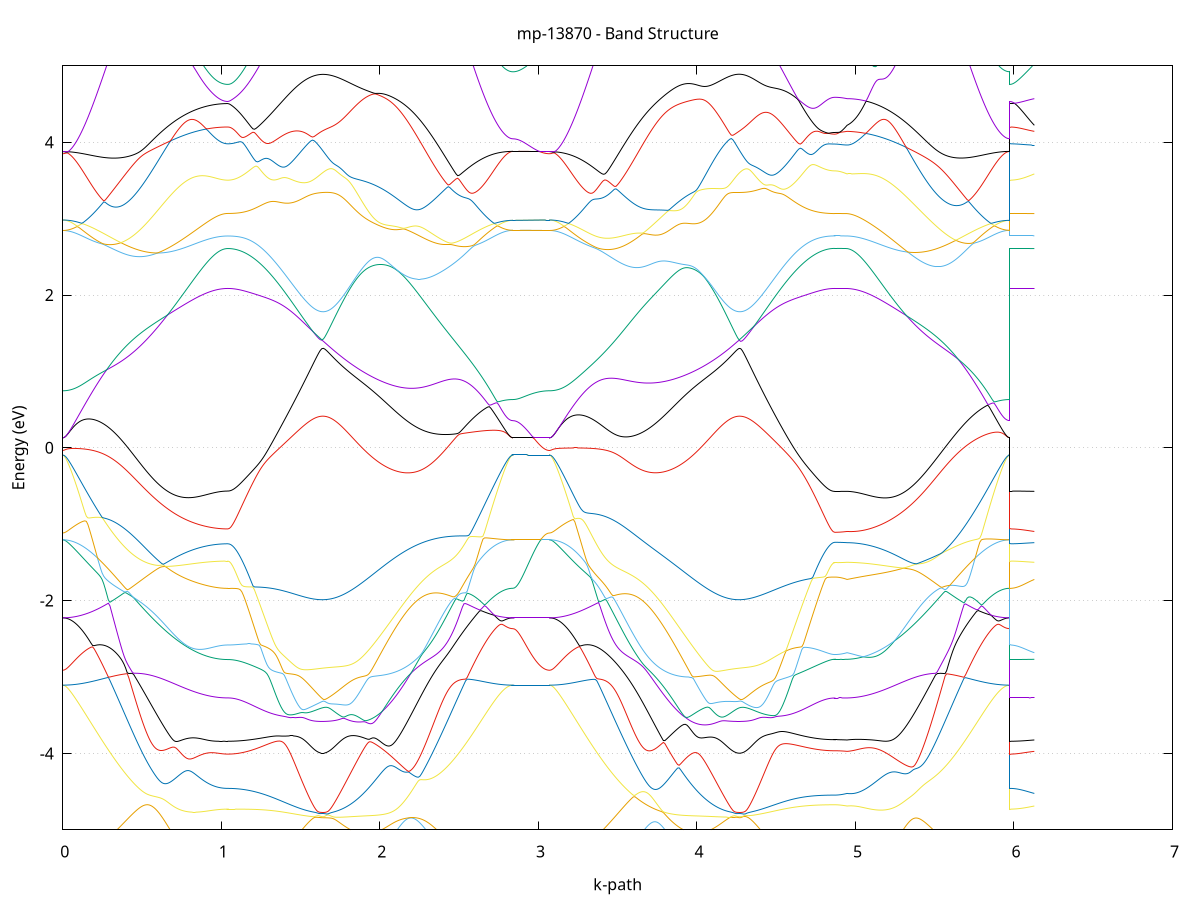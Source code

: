 set title 'mp-13870 - Band Structure'
set xlabel 'k-path'
set ylabel 'Energy (eV)'
set grid y
set yrange [-5:5]
set terminal png size 800,600
set output 'mp-13870_bands_gnuplot.png'
plot '-' using 1:2 with lines notitle, '-' using 1:2 with lines notitle, '-' using 1:2 with lines notitle, '-' using 1:2 with lines notitle, '-' using 1:2 with lines notitle, '-' using 1:2 with lines notitle, '-' using 1:2 with lines notitle, '-' using 1:2 with lines notitle, '-' using 1:2 with lines notitle, '-' using 1:2 with lines notitle, '-' using 1:2 with lines notitle, '-' using 1:2 with lines notitle, '-' using 1:2 with lines notitle, '-' using 1:2 with lines notitle, '-' using 1:2 with lines notitle, '-' using 1:2 with lines notitle, '-' using 1:2 with lines notitle, '-' using 1:2 with lines notitle, '-' using 1:2 with lines notitle, '-' using 1:2 with lines notitle, '-' using 1:2 with lines notitle, '-' using 1:2 with lines notitle, '-' using 1:2 with lines notitle, '-' using 1:2 with lines notitle, '-' using 1:2 with lines notitle, '-' using 1:2 with lines notitle, '-' using 1:2 with lines notitle, '-' using 1:2 with lines notitle, '-' using 1:2 with lines notitle, '-' using 1:2 with lines notitle, '-' using 1:2 with lines notitle, '-' using 1:2 with lines notitle, '-' using 1:2 with lines notitle, '-' using 1:2 with lines notitle, '-' using 1:2 with lines notitle, '-' using 1:2 with lines notitle, '-' using 1:2 with lines notitle, '-' using 1:2 with lines notitle, '-' using 1:2 with lines notitle, '-' using 1:2 with lines notitle
0.000000 -35.286822
0.009917 -35.286822
0.019834 -35.286922
0.029750 -35.287122
0.039667 -35.287422
0.049584 -35.287822
0.059501 -35.288222
0.069417 -35.288822
0.079334 -35.289422
0.089251 -35.290122
0.099168 -35.290822
0.109084 -35.291722
0.119001 -35.292622
0.128918 -35.293622
0.138835 -35.294722
0.148751 -35.295822
0.158668 -35.297022
0.168585 -35.298322
0.178502 -35.299722
0.188418 -35.301122
0.198335 -35.302622
0.208252 -35.304222
0.218169 -35.305822
0.228085 -35.307522
0.238002 -35.309322
0.247919 -35.311122
0.257836 -35.313022
0.267753 -35.314922
0.277669 -35.316922
0.287586 -35.319022
0.297503 -35.321122
0.307420 -35.323222
0.317336 -35.325422
0.327253 -35.327722
0.337170 -35.329922
0.347087 -35.332322
0.357003 -35.334622
0.366920 -35.337022
0.376837 -35.339522
0.386754 -35.342022
0.396670 -35.344522
0.406587 -35.347022
0.416504 -35.349522
0.426421 -35.352122
0.436337 -35.354722
0.446254 -35.357322
0.456171 -35.360022
0.466088 -35.362622
0.476004 -35.365322
0.485921 -35.367922
0.495838 -35.370622
0.505755 -35.373322
0.515672 -35.376022
0.525588 -35.378722
0.535505 -35.381322
0.545422 -35.384022
0.555339 -35.386722
0.565255 -35.389322
0.575172 -35.392022
0.585089 -35.394622
0.595006 -35.397222
0.604922 -35.399822
0.614839 -35.402422
0.624756 -35.404922
0.634673 -35.407522
0.644589 -35.409922
0.654506 -35.412422
0.664423 -35.414822
0.674340 -35.417222
0.684256 -35.419622
0.694173 -35.421922
0.704090 -35.424222
0.714007 -35.426422
0.723924 -35.428622
0.733840 -35.430822
0.743757 -35.432922
0.753674 -35.434922
0.763591 -35.436922
0.773507 -35.438822
0.783424 -35.440722
0.793341 -35.442622
0.803258 -35.444322
0.813174 -35.446022
0.823091 -35.447722
0.833008 -35.449322
0.842925 -35.450822
0.852841 -35.452222
0.862758 -35.453622
0.872675 -35.454922
0.882592 -35.456222
0.892508 -35.457422
0.902425 -35.458522
0.912342 -35.459522
0.922259 -35.460522
0.932175 -35.461422
0.942092 -35.462222
0.952009 -35.462922
0.961926 -35.463622
0.971843 -35.464222
0.981759 -35.464722
0.991676 -35.465122
1.001593 -35.465422
1.011510 -35.465722
1.021426 -35.465922
1.031343 -35.466022
1.041260 -35.466122
1.041260 -35.466122
1.051142 -35.466122
1.061025 -35.466022
1.070907 -35.465922
1.080789 -35.465822
1.090671 -35.465622
1.100554 -35.465522
1.110436 -35.465222
1.120318 -35.465022
1.130201 -35.464722
1.140083 -35.464422
1.149965 -35.464022
1.159848 -35.463622
1.169730 -35.463222
1.179612 -35.462722
1.189495 -35.462222
1.199377 -35.461722
1.209259 -35.461222
1.219142 -35.460622
1.229024 -35.460022
1.238906 -35.459322
1.248789 -35.458622
1.258671 -35.457922
1.268553 -35.457222
1.278436 -35.456422
1.288318 -35.455622
1.298200 -35.454822
1.308083 -35.453922
1.317965 -35.453022
1.327847 -35.452122
1.337730 -35.451222
1.347612 -35.450222
1.357494 -35.449222
1.367377 -35.448222
1.377259 -35.447222
1.387141 -35.446122
1.397024 -35.445022
1.406906 -35.443922
1.416788 -35.442722
1.426671 -35.441522
1.436553 -35.440422
1.446435 -35.439122
1.456318 -35.437922
1.466200 -35.436622
1.476082 -35.435422
1.485965 -35.434122
1.495847 -35.432822
1.505729 -35.431422
1.515612 -35.430122
1.525494 -35.428722
1.535376 -35.427322
1.545259 -35.425922
1.555141 -35.424522
1.565023 -35.423122
1.574906 -35.421622
1.584788 -35.420222
1.594670 -35.418722
1.604553 -35.417222
1.614435 -35.415722
1.624317 -35.414222
1.634199 -35.412722
1.644082 -35.412222
1.653964 -35.413622
1.653964 -35.413622
1.663929 -35.415122
1.673895 -35.416522
1.683860 -35.417922
1.693825 -35.419222
1.703791 -35.420522
1.713756 -35.421722
1.723722 -35.422922
1.733687 -35.424022
1.743652 -35.425122
1.753618 -35.426022
1.763583 -35.427022
1.773548 -35.427822
1.783514 -35.428622
1.793479 -35.429422
1.803444 -35.430122
1.813410 -35.430722
1.823375 -35.431222
1.833340 -35.431722
1.843306 -35.432122
1.853271 -35.432422
1.863236 -35.432622
1.873202 -35.432822
1.883167 -35.432922
1.893132 -35.433022
1.903098 -35.432922
1.913063 -35.432822
1.923028 -35.432622
1.932994 -35.432322
1.942959 -35.432022
1.952924 -35.431622
1.962890 -35.431122
1.972855 -35.430622
1.982820 -35.429922
1.992786 -35.429222
2.002751 -35.428422
2.012716 -35.427622
2.022682 -35.426722
2.032647 -35.425722
2.042612 -35.424622
2.052578 -35.423522
2.062543 -35.422322
2.072508 -35.421022
2.082474 -35.419722
2.092439 -35.418322
2.102404 -35.416822
2.112370 -35.415322
2.122335 -35.413722
2.132300 -35.412122
2.142266 -35.410422
2.152231 -35.408722
2.162196 -35.406922
2.172162 -35.405022
2.182127 -35.403122
2.192093 -35.401122
2.202058 -35.399122
2.212023 -35.397122
2.221989 -35.395022
2.231954 -35.392922
2.241919 -35.390722
2.251885 -35.388522
2.261850 -35.386322
2.271815 -35.384022
2.281781 -35.381722
2.291746 -35.379422
2.301711 -35.377122
2.311677 -35.374722
2.321642 -35.372322
2.331607 -35.370022
2.341573 -35.367622
2.351538 -35.365122
2.361503 -35.362722
2.371469 -35.360322
2.381434 -35.357922
2.391399 -35.355422
2.401365 -35.353022
2.411330 -35.350622
2.421295 -35.348222
2.431261 -35.345822
2.441226 -35.343422
2.451191 -35.341022
2.461157 -35.338722
2.471122 -35.336422
2.481087 -35.334122
2.491053 -35.331822
2.501018 -35.329622
2.510983 -35.327422
2.520949 -35.325222
2.530914 -35.323022
2.540879 -35.321022
2.550845 -35.318922
2.560810 -35.316922
2.570775 -35.314922
2.580741 -35.313022
2.590706 -35.311222
2.600671 -35.309422
2.610637 -35.307622
2.620602 -35.305922
2.630567 -35.304322
2.640533 -35.302722
2.650498 -35.301222
2.660463 -35.299822
2.670429 -35.298422
2.680394 -35.297122
2.690360 -35.295922
2.700325 -35.294822
2.710290 -35.293722
2.720256 -35.292722
2.730221 -35.291722
2.740186 -35.290922
2.750152 -35.290122
2.760117 -35.289422
2.770082 -35.288822
2.780048 -35.288322
2.790013 -35.287822
2.799978 -35.287422
2.809944 -35.287222
2.819909 -35.286922
2.829874 -35.286822
2.839840 -35.286822
2.839840 -35.286822
2.849462 -35.286822
2.859084 -35.286822
2.868706 -35.286822
2.878328 -35.286822
2.887950 -35.286822
2.897572 -35.286822
2.907194 -35.286822
2.916816 -35.286822
2.926437 -35.286822
2.936059 -35.286822
2.945681 -35.286822
2.955303 -35.286822
2.964925 -35.286822
2.974547 -35.286822
2.984169 -35.286822
2.993791 -35.286822
3.003413 -35.286822
3.013035 -35.286822
3.022657 -35.286822
3.032279 -35.286822
3.041901 -35.286822
3.051523 -35.286822
3.061145 -35.286822
3.070767 -35.286822
3.070767 -35.286822
3.080731 -35.286822
3.090695 -35.286922
3.100659 -35.287222
3.110623 -35.287422
3.120587 -35.287822
3.130551 -35.288322
3.140515 -35.288822
3.150479 -35.289422
3.160443 -35.290122
3.170407 -35.290922
3.180371 -35.291722
3.190335 -35.292722
3.200299 -35.293722
3.210263 -35.294822
3.220227 -35.295922
3.230191 -35.297122
3.240155 -35.298422
3.250119 -35.299822
3.260083 -35.301222
3.270047 -35.302722
3.280011 -35.304322
3.289975 -35.305922
3.299939 -35.307622
3.309903 -35.309422
3.319867 -35.311222
3.329831 -35.313022
3.339795 -35.314922
3.349759 -35.316922
3.359723 -35.318922
3.369687 -35.320922
3.379651 -35.323022
3.389615 -35.325222
3.399579 -35.327322
3.409543 -35.329622
3.419507 -35.331822
3.429471 -35.334122
3.439435 -35.336422
3.449399 -35.338722
3.459363 -35.341022
3.469327 -35.343422
3.479291 -35.345822
3.489255 -35.348222
3.499219 -35.350622
3.509183 -35.353022
3.519147 -35.355422
3.529111 -35.357822
3.539075 -35.360322
3.549038 -35.362722
3.559002 -35.365122
3.568966 -35.367522
3.578930 -35.369922
3.588894 -35.372322
3.598858 -35.374722
3.608822 -35.377122
3.618786 -35.379422
3.628750 -35.381722
3.638714 -35.384022
3.648678 -35.386322
3.658642 -35.388522
3.668606 -35.390722
3.678570 -35.392922
3.688534 -35.395022
3.698498 -35.397122
3.708462 -35.399122
3.718426 -35.401122
3.728390 -35.403122
3.738354 -35.405022
3.748318 -35.406822
3.758282 -35.408622
3.768246 -35.410422
3.778210 -35.412122
3.788174 -35.413722
3.798138 -35.415322
3.808102 -35.416822
3.818066 -35.418322
3.828030 -35.419722
3.837994 -35.421022
3.847958 -35.422322
3.857922 -35.423522
3.867886 -35.424622
3.877850 -35.425722
3.887814 -35.426722
3.897778 -35.427622
3.907742 -35.428422
3.917706 -35.429222
3.927670 -35.429922
3.937634 -35.430622
3.947598 -35.431122
3.957562 -35.431622
3.967526 -35.432022
3.977490 -35.432322
3.987454 -35.432622
3.997418 -35.432822
4.007382 -35.432922
4.017346 -35.433022
4.027310 -35.432922
4.037274 -35.432822
4.047238 -35.432622
4.057202 -35.432422
4.067166 -35.432122
4.077130 -35.431722
4.087094 -35.431222
4.097058 -35.430722
4.107022 -35.430122
4.116986 -35.429422
4.126950 -35.428722
4.136914 -35.427922
4.146878 -35.427022
4.156842 -35.426122
4.166806 -35.425122
4.176769 -35.424022
4.186733 -35.422922
4.196697 -35.421722
4.206661 -35.420522
4.216625 -35.419322
4.226589 -35.417922
4.236553 -35.416622
4.246517 -35.415122
4.256481 -35.413722
4.266445 -35.412222
4.276409 -35.412722
4.276409 -35.412722
4.286292 -35.414222
4.296174 -35.415722
4.306056 -35.417222
4.315938 -35.418722
4.325821 -35.420222
4.335703 -35.421622
4.345585 -35.423122
4.355468 -35.424522
4.365350 -35.425922
4.375232 -35.427322
4.385115 -35.428722
4.394997 -35.430122
4.404879 -35.431422
4.414761 -35.432822
4.424644 -35.434122
4.434526 -35.435422
4.444408 -35.436622
4.454291 -35.437922
4.464173 -35.439122
4.474055 -35.440322
4.483938 -35.441522
4.493820 -35.442722
4.503702 -35.443922
4.513584 -35.445022
4.523467 -35.446122
4.533349 -35.447122
4.543231 -35.448222
4.553114 -35.449222
4.562996 -35.450222
4.572878 -35.451222
4.582761 -35.452122
4.592643 -35.453022
4.602525 -35.453922
4.612407 -35.454822
4.622290 -35.455622
4.632172 -35.456422
4.642054 -35.457222
4.651937 -35.457922
4.661819 -35.458622
4.671701 -35.459322
4.681584 -35.460022
4.691466 -35.460622
4.701348 -35.461222
4.711230 -35.461722
4.721113 -35.462222
4.730995 -35.462722
4.740877 -35.463222
4.750760 -35.463622
4.760642 -35.464022
4.770524 -35.464422
4.780407 -35.464722
4.790289 -35.465022
4.800171 -35.465222
4.810053 -35.465522
4.819936 -35.465622
4.829818 -35.465822
4.839700 -35.465922
4.849583 -35.466022
4.859465 -35.466122
4.869347 -35.466122
4.869347 -35.466122
4.879074 -35.466122
4.888802 -35.466122
4.898529 -35.466122
4.908256 -35.466122
4.917983 -35.466122
4.927710 -35.466022
4.937437 -35.466022
4.947164 -35.466022
4.947164 -35.466022
4.957135 -35.465922
4.967106 -35.465722
4.977077 -35.465422
4.987048 -35.465022
4.997019 -35.464622
5.006990 -35.464022
5.016960 -35.463422
5.026931 -35.462722
5.036902 -35.462022
5.046873 -35.461222
5.056844 -35.460222
5.066815 -35.459222
5.076786 -35.458222
5.086756 -35.457122
5.096727 -35.455822
5.106698 -35.454622
5.116669 -35.453222
5.126640 -35.451822
5.136611 -35.450322
5.146582 -35.448822
5.156552 -35.447122
5.166523 -35.445522
5.176494 -35.443722
5.186465 -35.441922
5.196436 -35.440122
5.206407 -35.438122
5.216378 -35.436222
5.226348 -35.434122
5.236319 -35.432022
5.246290 -35.429922
5.256261 -35.427722
5.266232 -35.425522
5.276203 -35.423222
5.286174 -35.420922
5.296144 -35.418622
5.306115 -35.416222
5.316086 -35.413722
5.326057 -35.411322
5.336028 -35.408822
5.345999 -35.406222
5.355970 -35.403722
5.365940 -35.401122
5.375911 -35.398522
5.385882 -35.395922
5.395853 -35.393222
5.405824 -35.390622
5.415795 -35.387922
5.425766 -35.385222
5.435736 -35.382522
5.445707 -35.379822
5.455678 -35.377122
5.465649 -35.374422
5.475620 -35.371722
5.485591 -35.369022
5.495562 -35.366322
5.505532 -35.363622
5.515503 -35.361022
5.525474 -35.358322
5.535445 -35.355722
5.545416 -35.353022
5.555387 -35.350422
5.565358 -35.347822
5.575328 -35.345322
5.585299 -35.342722
5.595270 -35.340222
5.605241 -35.337822
5.615212 -35.335322
5.625183 -35.332922
5.635154 -35.330622
5.645124 -35.328322
5.655095 -35.326022
5.665066 -35.323822
5.675037 -35.321622
5.685008 -35.319522
5.694979 -35.317422
5.704950 -35.315422
5.714920 -35.313422
5.724891 -35.311522
5.734862 -35.309722
5.744833 -35.307922
5.754804 -35.306122
5.764775 -35.304522
5.774746 -35.302922
5.784716 -35.301422
5.794687 -35.299922
5.804658 -35.298522
5.814629 -35.297222
5.824600 -35.296022
5.834571 -35.294822
5.844542 -35.293722
5.854512 -35.292722
5.864483 -35.291822
5.874454 -35.290922
5.884425 -35.290122
5.894396 -35.289422
5.904367 -35.288822
5.914338 -35.288322
5.924308 -35.287822
5.934279 -35.287422
5.944250 -35.287222
5.954221 -35.286922
5.964192 -35.286822
5.974163 -35.286822
5.974163 -35.466122
5.983811 -35.466122
5.993459 -35.466122
6.003108 -35.466122
6.012756 -35.466122
6.022405 -35.466122
6.032053 -35.466122
6.041701 -35.466122
6.051350 -35.466122
6.060998 -35.466122
6.070647 -35.466122
6.080295 -35.466022
6.089943 -35.466022
6.099592 -35.466022
6.109240 -35.466022
6.118888 -35.466022
6.128537 -35.466022
e
0.000000 -35.286822
0.009917 -35.286822
0.019834 -35.286822
0.029750 -35.286922
0.039667 -35.286922
0.049584 -35.287022
0.059501 -35.287122
0.069417 -35.287222
0.079334 -35.287422
0.089251 -35.287522
0.099168 -35.287722
0.109084 -35.287922
0.119001 -35.288122
0.128918 -35.288422
0.138835 -35.288622
0.148751 -35.288922
0.158668 -35.289222
0.168585 -35.289522
0.178502 -35.289822
0.188418 -35.290122
0.198335 -35.290522
0.208252 -35.290822
0.218169 -35.291222
0.228085 -35.291622
0.238002 -35.292022
0.247919 -35.292422
0.257836 -35.292922
0.267753 -35.293322
0.277669 -35.293822
0.287586 -35.294322
0.297503 -35.294822
0.307420 -35.295322
0.317336 -35.295822
0.327253 -35.296322
0.337170 -35.296822
0.347087 -35.297422
0.357003 -35.297922
0.366920 -35.298522
0.376837 -35.299022
0.386754 -35.299622
0.396670 -35.300222
0.406587 -35.300822
0.416504 -35.301422
0.426421 -35.302022
0.436337 -35.302622
0.446254 -35.303222
0.456171 -35.303822
0.466088 -35.304522
0.476004 -35.305122
0.485921 -35.305722
0.495838 -35.306322
0.505755 -35.307022
0.515672 -35.307622
0.525588 -35.308222
0.535505 -35.308922
0.545422 -35.309522
0.555339 -35.310122
0.565255 -35.310822
0.575172 -35.311422
0.585089 -35.312022
0.595006 -35.312622
0.604922 -35.313222
0.614839 -35.313822
0.624756 -35.314422
0.634673 -35.315022
0.644589 -35.315622
0.654506 -35.316222
0.664423 -35.316822
0.674340 -35.317322
0.684256 -35.317922
0.694173 -35.318522
0.704090 -35.319022
0.714007 -35.319522
0.723924 -35.320022
0.733840 -35.320622
0.743757 -35.321122
0.753674 -35.321522
0.763591 -35.322022
0.773507 -35.322522
0.783424 -35.322922
0.793341 -35.323422
0.803258 -35.323822
0.813174 -35.324222
0.823091 -35.324622
0.833008 -35.325022
0.842925 -35.325322
0.852841 -35.325722
0.862758 -35.326022
0.872675 -35.326322
0.882592 -35.326622
0.892508 -35.326922
0.902425 -35.327122
0.912342 -35.327422
0.922259 -35.327622
0.932175 -35.327822
0.942092 -35.328022
0.952009 -35.328222
0.961926 -35.328422
0.971843 -35.328522
0.981759 -35.328622
0.991676 -35.328722
1.001593 -35.328822
1.011510 -35.328922
1.021426 -35.328922
1.031343 -35.329022
1.041260 -35.329022
1.041260 -35.329022
1.051142 -35.329022
1.061025 -35.329122
1.070907 -35.329322
1.080789 -35.329522
1.090671 -35.329822
1.100554 -35.330222
1.110436 -35.330622
1.120318 -35.331122
1.130201 -35.331722
1.140083 -35.332322
1.149965 -35.333022
1.159848 -35.333822
1.169730 -35.334622
1.179612 -35.335522
1.189495 -35.336522
1.199377 -35.337522
1.209259 -35.338522
1.219142 -35.339622
1.229024 -35.340822
1.238906 -35.342022
1.248789 -35.343322
1.258671 -35.344622
1.268553 -35.346022
1.278436 -35.347422
1.288318 -35.348922
1.298200 -35.350422
1.308083 -35.351922
1.317965 -35.353522
1.327847 -35.355122
1.337730 -35.356822
1.347612 -35.358522
1.357494 -35.360222
1.367377 -35.361922
1.377259 -35.363722
1.387141 -35.365522
1.397024 -35.367322
1.406906 -35.369122
1.416788 -35.371022
1.426671 -35.372822
1.436553 -35.374722
1.446435 -35.376622
1.456318 -35.378522
1.466200 -35.380422
1.476082 -35.382222
1.485965 -35.384122
1.495847 -35.386022
1.505729 -35.387922
1.515612 -35.389822
1.525494 -35.391622
1.535376 -35.393522
1.545259 -35.395322
1.555141 -35.397122
1.565023 -35.398922
1.574906 -35.400622
1.584788 -35.402422
1.594670 -35.404122
1.604553 -35.405822
1.614435 -35.407422
1.624317 -35.409022
1.634199 -35.410622
1.644082 -35.411122
1.653964 -35.409622
1.653964 -35.409622
1.663929 -35.408022
1.673895 -35.406522
1.683860 -35.404922
1.693825 -35.403322
1.703791 -35.401722
1.713756 -35.400122
1.723722 -35.398522
1.733687 -35.396922
1.743652 -35.395322
1.753618 -35.393722
1.763583 -35.392122
1.773548 -35.390422
1.783514 -35.388822
1.793479 -35.387222
1.803444 -35.385622
1.813410 -35.384022
1.823375 -35.382422
1.833340 -35.380722
1.843306 -35.379122
1.853271 -35.377522
1.863236 -35.375922
1.873202 -35.374322
1.883167 -35.372722
1.893132 -35.371122
1.903098 -35.369522
1.913063 -35.367922
1.923028 -35.366322
1.932994 -35.364822
1.942959 -35.363222
1.952924 -35.361722
1.962890 -35.360122
1.972855 -35.358622
1.982820 -35.357022
1.992786 -35.355522
2.002751 -35.354022
2.012716 -35.352522
2.022682 -35.351022
2.032647 -35.349522
2.042612 -35.348122
2.052578 -35.346622
2.062543 -35.345222
2.072508 -35.343822
2.082474 -35.342322
2.092439 -35.340922
2.102404 -35.339622
2.112370 -35.338222
2.122335 -35.336822
2.132300 -35.335522
2.142266 -35.334222
2.152231 -35.332822
2.162196 -35.331522
2.172162 -35.330322
2.182127 -35.329022
2.192093 -35.327822
2.202058 -35.326522
2.212023 -35.325322
2.221989 -35.324122
2.231954 -35.322922
2.241919 -35.321822
2.251885 -35.320622
2.261850 -35.319522
2.271815 -35.318422
2.281781 -35.317322
2.291746 -35.316222
2.301711 -35.315122
2.311677 -35.314122
2.321642 -35.313122
2.331607 -35.312122
2.341573 -35.311122
2.351538 -35.310122
2.361503 -35.309222
2.371469 -35.308322
2.381434 -35.307422
2.391399 -35.306522
2.401365 -35.305622
2.411330 -35.304822
2.421295 -35.303922
2.431261 -35.303122
2.441226 -35.302322
2.451191 -35.301622
2.461157 -35.300822
2.471122 -35.300122
2.481087 -35.299422
2.491053 -35.298722
2.501018 -35.298022
2.510983 -35.297322
2.520949 -35.296722
2.530914 -35.296122
2.540879 -35.295522
2.550845 -35.294922
2.560810 -35.294422
2.570775 -35.293822
2.580741 -35.293322
2.590706 -35.292822
2.600671 -35.292422
2.610637 -35.291922
2.620602 -35.291522
2.630567 -35.291022
2.640533 -35.290622
2.650498 -35.290322
2.660463 -35.289922
2.670429 -35.289622
2.680394 -35.289322
2.690360 -35.289022
2.700325 -35.288722
2.710290 -35.288422
2.720256 -35.288222
2.730221 -35.287922
2.740186 -35.287722
2.750152 -35.287622
2.760117 -35.287422
2.770082 -35.287322
2.780048 -35.287122
2.790013 -35.287022
2.799978 -35.286922
2.809944 -35.286922
2.819909 -35.286822
2.829874 -35.286822
2.839840 -35.286822
2.839840 -35.286822
2.849462 -35.286822
2.859084 -35.286822
2.868706 -35.286822
2.878328 -35.286822
2.887950 -35.286822
2.897572 -35.286822
2.907194 -35.286822
2.916816 -35.286822
2.926437 -35.286822
2.936059 -35.286822
2.945681 -35.286822
2.955303 -35.286822
2.964925 -35.286822
2.974547 -35.286822
2.984169 -35.286822
2.993791 -35.286822
3.003413 -35.286822
3.013035 -35.286822
3.022657 -35.286822
3.032279 -35.286822
3.041901 -35.286822
3.051523 -35.286822
3.061145 -35.286822
3.070767 -35.286822
3.070767 -35.286822
3.080731 -35.286822
3.090695 -35.286822
3.100659 -35.286922
3.110623 -35.286922
3.120587 -35.287022
3.130551 -35.287122
3.140515 -35.287322
3.150479 -35.287422
3.160443 -35.287622
3.170407 -35.287722
3.180371 -35.287922
3.190335 -35.288222
3.200299 -35.288422
3.210263 -35.288722
3.220227 -35.288922
3.230191 -35.289222
3.240155 -35.289622
3.250119 -35.289922
3.260083 -35.290322
3.270047 -35.290622
3.280011 -35.291022
3.289975 -35.291522
3.299939 -35.291922
3.309903 -35.292422
3.319867 -35.292822
3.329831 -35.293322
3.339795 -35.293822
3.349759 -35.294422
3.359723 -35.294922
3.369687 -35.295522
3.379651 -35.296122
3.389615 -35.296722
3.399579 -35.297322
3.409543 -35.298022
3.419507 -35.298722
3.429471 -35.299422
3.439435 -35.300122
3.449399 -35.300822
3.459363 -35.301622
3.469327 -35.302322
3.479291 -35.303122
3.489255 -35.303922
3.499219 -35.304822
3.509183 -35.305622
3.519147 -35.306522
3.529111 -35.307422
3.539075 -35.308322
3.549038 -35.309222
3.559002 -35.310122
3.568966 -35.311122
3.578930 -35.312122
3.588894 -35.313122
3.598858 -35.314122
3.608822 -35.315122
3.618786 -35.316222
3.628750 -35.317322
3.638714 -35.318422
3.648678 -35.319522
3.658642 -35.320622
3.668606 -35.321722
3.678570 -35.322922
3.688534 -35.324122
3.698498 -35.325322
3.708462 -35.326522
3.718426 -35.327722
3.728390 -35.329022
3.738354 -35.330322
3.748318 -35.331522
3.758282 -35.332822
3.768246 -35.334122
3.778210 -35.335522
3.788174 -35.336822
3.798138 -35.338222
3.808102 -35.339622
3.818066 -35.340922
3.828030 -35.342322
3.837994 -35.343822
3.847958 -35.345222
3.857922 -35.346622
3.867886 -35.348122
3.877850 -35.349522
3.887814 -35.351022
3.897778 -35.352522
3.907742 -35.354022
3.917706 -35.355522
3.927670 -35.357022
3.937634 -35.358622
3.947598 -35.360122
3.957562 -35.361622
3.967526 -35.363222
3.977490 -35.364822
3.987454 -35.366322
3.997418 -35.367922
4.007382 -35.369522
4.017346 -35.371122
4.027310 -35.372722
4.037274 -35.374322
4.047238 -35.375922
4.057202 -35.377522
4.067166 -35.379122
4.077130 -35.380722
4.087094 -35.382322
4.097058 -35.383922
4.107022 -35.385622
4.116986 -35.387222
4.126950 -35.388822
4.136914 -35.390422
4.146878 -35.392022
4.156842 -35.393722
4.166806 -35.395322
4.176769 -35.396922
4.186733 -35.398522
4.196697 -35.400122
4.206661 -35.401722
4.216625 -35.403322
4.226589 -35.404922
4.236553 -35.406422
4.246517 -35.408022
4.256481 -35.409622
4.266445 -35.411122
4.276409 -35.410622
4.276409 -35.410622
4.286292 -35.409022
4.296174 -35.407422
4.306056 -35.405822
4.315938 -35.404122
4.325821 -35.402422
4.335703 -35.400622
4.345585 -35.398922
4.355468 -35.397122
4.365350 -35.395322
4.375232 -35.393522
4.385115 -35.391622
4.394997 -35.389822
4.404879 -35.387922
4.414761 -35.386022
4.424644 -35.384122
4.434526 -35.382222
4.444408 -35.380422
4.454291 -35.378522
4.464173 -35.376622
4.474055 -35.374722
4.483938 -35.372822
4.493820 -35.371022
4.503702 -35.369122
4.513584 -35.367322
4.523467 -35.365522
4.533349 -35.363722
4.543231 -35.361922
4.553114 -35.360222
4.562996 -35.358522
4.572878 -35.356822
4.582761 -35.355122
4.592643 -35.353522
4.602525 -35.351922
4.612407 -35.350422
4.622290 -35.348922
4.632172 -35.347422
4.642054 -35.346022
4.651937 -35.344622
4.661819 -35.343322
4.671701 -35.342022
4.681584 -35.340822
4.691466 -35.339622
4.701348 -35.338522
4.711230 -35.337522
4.721113 -35.336522
4.730995 -35.335522
4.740877 -35.334622
4.750760 -35.333822
4.760642 -35.333022
4.770524 -35.332322
4.780407 -35.331722
4.790289 -35.331122
4.800171 -35.330622
4.810053 -35.330222
4.819936 -35.329822
4.829818 -35.329522
4.839700 -35.329322
4.849583 -35.329122
4.859465 -35.329022
4.869347 -35.329022
4.869347 -35.329022
4.879074 -35.329022
4.888802 -35.329022
4.898529 -35.329022
4.908256 -35.329022
4.917983 -35.329022
4.927710 -35.329022
4.937437 -35.329022
4.947164 -35.329022
4.947164 -35.329022
4.957135 -35.328922
4.967106 -35.328922
4.977077 -35.328822
4.987048 -35.328722
4.997019 -35.328622
5.006990 -35.328522
5.016960 -35.328322
5.026931 -35.328222
5.036902 -35.328022
5.046873 -35.327822
5.056844 -35.327622
5.066815 -35.327322
5.076786 -35.327122
5.086756 -35.326822
5.096727 -35.326522
5.106698 -35.326222
5.116669 -35.325922
5.126640 -35.325622
5.136611 -35.325222
5.146582 -35.324822
5.156552 -35.324522
5.166523 -35.324122
5.176494 -35.323622
5.186465 -35.323222
5.196436 -35.322822
5.206407 -35.322322
5.216378 -35.321822
5.226348 -35.321422
5.236319 -35.320922
5.246290 -35.320422
5.256261 -35.319822
5.266232 -35.319322
5.276203 -35.318822
5.286174 -35.318222
5.296144 -35.317722
5.306115 -35.317122
5.316086 -35.316522
5.326057 -35.315922
5.336028 -35.315322
5.345999 -35.314722
5.355970 -35.314122
5.365940 -35.313522
5.375911 -35.312922
5.385882 -35.312322
5.395853 -35.311722
5.405824 -35.311022
5.415795 -35.310422
5.425766 -35.309822
5.435736 -35.309222
5.445707 -35.308522
5.455678 -35.307922
5.465649 -35.307222
5.475620 -35.306622
5.485591 -35.306022
5.495562 -35.305322
5.505532 -35.304722
5.515503 -35.304122
5.525474 -35.303522
5.535445 -35.302822
5.545416 -35.302222
5.555387 -35.301622
5.565358 -35.301022
5.575328 -35.300422
5.585299 -35.299822
5.595270 -35.299222
5.605241 -35.298722
5.615212 -35.298122
5.625183 -35.297522
5.635154 -35.297022
5.645124 -35.296422
5.655095 -35.295922
5.665066 -35.295422
5.675037 -35.294922
5.685008 -35.294422
5.694979 -35.293922
5.704950 -35.293422
5.714920 -35.293022
5.724891 -35.292522
5.734862 -35.292122
5.744833 -35.291722
5.754804 -35.291322
5.764775 -35.290922
5.774746 -35.290522
5.784716 -35.290222
5.794687 -35.289822
5.804658 -35.289522
5.814629 -35.289222
5.824600 -35.288922
5.834571 -35.288622
5.844542 -35.288422
5.854512 -35.288222
5.864483 -35.287922
5.874454 -35.287722
5.884425 -35.287622
5.894396 -35.287422
5.904367 -35.287322
5.914338 -35.287122
5.924308 -35.287022
5.934279 -35.286922
5.944250 -35.286922
5.954221 -35.286822
5.964192 -35.286822
5.974163 -35.286822
5.974163 -35.329022
5.983811 -35.329022
5.993459 -35.329022
6.003108 -35.329022
6.012756 -35.329022
6.022405 -35.329022
6.032053 -35.329022
6.041701 -35.329022
6.051350 -35.329022
6.060998 -35.329022
6.070647 -35.329022
6.080295 -35.329022
6.089943 -35.329022
6.099592 -35.329022
6.109240 -35.329022
6.118888 -35.329022
6.128537 -35.329022
e
0.000000 -35.237822
0.009917 -35.237722
0.019834 -35.237722
0.029750 -35.237722
0.039667 -35.237622
0.049584 -35.237622
0.059501 -35.237522
0.069417 -35.237422
0.079334 -35.237222
0.089251 -35.237122
0.099168 -35.236922
0.109084 -35.236822
0.119001 -35.236622
0.128918 -35.236422
0.138835 -35.236222
0.148751 -35.236022
0.158668 -35.235722
0.168585 -35.235522
0.178502 -35.235222
0.188418 -35.234922
0.198335 -35.234622
0.208252 -35.234322
0.218169 -35.234022
0.228085 -35.233622
0.238002 -35.233322
0.247919 -35.232922
0.257836 -35.232522
0.267753 -35.232122
0.277669 -35.231722
0.287586 -35.231322
0.297503 -35.230922
0.307420 -35.230522
0.317336 -35.230022
0.327253 -35.229622
0.337170 -35.229122
0.347087 -35.228722
0.357003 -35.228222
0.366920 -35.227722
0.376837 -35.227222
0.386754 -35.226722
0.396670 -35.226222
0.406587 -35.225722
0.416504 -35.225222
0.426421 -35.224722
0.436337 -35.224122
0.446254 -35.223622
0.456171 -35.223122
0.466088 -35.222522
0.476004 -35.222022
0.485921 -35.221422
0.495838 -35.220922
0.505755 -35.220422
0.515672 -35.219822
0.525588 -35.219322
0.535505 -35.218722
0.545422 -35.218222
0.555339 -35.217622
0.565255 -35.217122
0.575172 -35.216522
0.585089 -35.216022
0.595006 -35.215522
0.604922 -35.214922
0.614839 -35.214422
0.624756 -35.213922
0.634673 -35.213422
0.644589 -35.212922
0.654506 -35.212422
0.664423 -35.211922
0.674340 -35.211422
0.684256 -35.210922
0.694173 -35.210422
0.704090 -35.209922
0.714007 -35.209522
0.723924 -35.209022
0.733840 -35.208622
0.743757 -35.208122
0.753674 -35.207722
0.763591 -35.207322
0.773507 -35.206922
0.783424 -35.206522
0.793341 -35.206122
0.803258 -35.205822
0.813174 -35.205422
0.823091 -35.205122
0.833008 -35.204722
0.842925 -35.204422
0.852841 -35.204122
0.862758 -35.203822
0.872675 -35.203622
0.882592 -35.203322
0.892508 -35.203122
0.902425 -35.202822
0.912342 -35.202622
0.922259 -35.202422
0.932175 -35.202222
0.942092 -35.202122
0.952009 -35.201922
0.961926 -35.201822
0.971843 -35.201622
0.981759 -35.201522
0.991676 -35.201522
1.001593 -35.201422
1.011510 -35.201322
1.021426 -35.201322
1.031343 -35.201322
1.041260 -35.201222
1.041260 -35.201222
1.051142 -35.201222
1.061025 -35.201222
1.070907 -35.201222
1.080789 -35.201222
1.090671 -35.201222
1.100554 -35.201222
1.110436 -35.201122
1.120318 -35.201122
1.130201 -35.201022
1.140083 -35.201022
1.149965 -35.200922
1.159848 -35.200922
1.169730 -35.200822
1.179612 -35.200722
1.189495 -35.200722
1.199377 -35.200622
1.209259 -35.200522
1.219142 -35.200422
1.229024 -35.200322
1.238906 -35.200322
1.248789 -35.200222
1.258671 -35.200122
1.268553 -35.200022
1.278436 -35.199922
1.288318 -35.199822
1.298200 -35.199722
1.308083 -35.199622
1.317965 -35.199422
1.327847 -35.199322
1.337730 -35.199222
1.347612 -35.199122
1.357494 -35.199022
1.367377 -35.198922
1.377259 -35.198822
1.387141 -35.198722
1.397024 -35.198522
1.406906 -35.198422
1.416788 -35.198322
1.426671 -35.198222
1.436553 -35.198122
1.446435 -35.198022
1.456318 -35.197922
1.466200 -35.197822
1.476082 -35.197722
1.485965 -35.197622
1.495847 -35.197522
1.505729 -35.197422
1.515612 -35.197322
1.525494 -35.197322
1.535376 -35.197222
1.545259 -35.197122
1.555141 -35.197122
1.565023 -35.197022
1.574906 -35.197022
1.584788 -35.196922
1.594670 -35.196922
1.604553 -35.196822
1.614435 -35.196822
1.624317 -35.196822
1.634199 -35.196822
1.644082 -35.196822
1.653964 -35.196822
1.653964 -35.196822
1.663929 -35.196822
1.673895 -35.196822
1.683860 -35.196922
1.693825 -35.196922
1.703791 -35.197022
1.713756 -35.197022
1.723722 -35.197122
1.733687 -35.197222
1.743652 -35.197322
1.753618 -35.197422
1.763583 -35.197522
1.773548 -35.197622
1.783514 -35.197722
1.793479 -35.197922
1.803444 -35.198022
1.813410 -35.198222
1.823375 -35.198422
1.833340 -35.198622
1.843306 -35.198822
1.853271 -35.199022
1.863236 -35.199222
1.873202 -35.199422
1.883167 -35.199722
1.893132 -35.199922
1.903098 -35.200222
1.913063 -35.200522
1.923028 -35.200822
1.932994 -35.201122
1.942959 -35.201422
1.952924 -35.201722
1.962890 -35.202022
1.972855 -35.202422
1.982820 -35.202822
1.992786 -35.203122
2.002751 -35.203522
2.012716 -35.203922
2.022682 -35.204322
2.032647 -35.204722
2.042612 -35.205122
2.052578 -35.205522
2.062543 -35.206022
2.072508 -35.206422
2.082474 -35.206922
2.092439 -35.207322
2.102404 -35.207822
2.112370 -35.208322
2.122335 -35.208822
2.132300 -35.209322
2.142266 -35.209822
2.152231 -35.210322
2.162196 -35.210822
2.172162 -35.211322
2.182127 -35.211822
2.192093 -35.212322
2.202058 -35.212922
2.212023 -35.213422
2.221989 -35.214022
2.231954 -35.214522
2.241919 -35.215122
2.251885 -35.215622
2.261850 -35.216222
2.271815 -35.216722
2.281781 -35.217322
2.291746 -35.217822
2.301711 -35.218422
2.311677 -35.219022
2.321642 -35.219522
2.331607 -35.220122
2.341573 -35.220622
2.351538 -35.221222
2.361503 -35.221722
2.371469 -35.222322
2.381434 -35.222822
2.391399 -35.223422
2.401365 -35.223922
2.411330 -35.224522
2.421295 -35.225022
2.431261 -35.225522
2.441226 -35.226022
2.451191 -35.226522
2.461157 -35.227022
2.471122 -35.227522
2.481087 -35.228022
2.491053 -35.228522
2.501018 -35.229022
2.510983 -35.229522
2.520949 -35.229922
2.530914 -35.230422
2.540879 -35.230822
2.550845 -35.231222
2.560810 -35.231622
2.570775 -35.232122
2.580741 -35.232422
2.590706 -35.232822
2.600671 -35.233222
2.610637 -35.233622
2.620602 -35.233922
2.630567 -35.234222
2.640533 -35.234622
2.650498 -35.234922
2.660463 -35.235122
2.670429 -35.235422
2.680394 -35.235722
2.690360 -35.235922
2.700325 -35.236222
2.710290 -35.236422
2.720256 -35.236622
2.730221 -35.236822
2.740186 -35.236922
2.750152 -35.237122
2.760117 -35.237222
2.770082 -35.237422
2.780048 -35.237522
2.790013 -35.237522
2.799978 -35.237622
2.809944 -35.237722
2.819909 -35.237722
2.829874 -35.237722
2.839840 -35.237822
2.839840 -35.237822
2.849462 -35.237822
2.859084 -35.237822
2.868706 -35.237822
2.878328 -35.237822
2.887950 -35.237822
2.897572 -35.237822
2.907194 -35.237822
2.916816 -35.237822
2.926437 -35.237822
2.936059 -35.237822
2.945681 -35.237822
2.955303 -35.237822
2.964925 -35.237822
2.974547 -35.237822
2.984169 -35.237822
2.993791 -35.237822
3.003413 -35.237822
3.013035 -35.237822
3.022657 -35.237822
3.032279 -35.237822
3.041901 -35.237822
3.051523 -35.237822
3.061145 -35.237822
3.070767 -35.237822
3.070767 -35.237822
3.080731 -35.237722
3.090695 -35.237722
3.100659 -35.237722
3.110623 -35.237622
3.120587 -35.237522
3.130551 -35.237522
3.140515 -35.237422
3.150479 -35.237222
3.160443 -35.237122
3.170407 -35.236922
3.180371 -35.236822
3.190335 -35.236622
3.200299 -35.236422
3.210263 -35.236222
3.220227 -35.235922
3.230191 -35.235722
3.240155 -35.235422
3.250119 -35.235122
3.260083 -35.234922
3.270047 -35.234622
3.280011 -35.234222
3.289975 -35.233922
3.299939 -35.233622
3.309903 -35.233222
3.319867 -35.232822
3.329831 -35.232422
3.339795 -35.232122
3.349759 -35.231722
3.359723 -35.231222
3.369687 -35.230822
3.379651 -35.230422
3.389615 -35.229922
3.399579 -35.229522
3.409543 -35.229022
3.419507 -35.228522
3.429471 -35.228022
3.439435 -35.227522
3.449399 -35.227022
3.459363 -35.226522
3.469327 -35.226022
3.479291 -35.225522
3.489255 -35.225022
3.499219 -35.224522
3.509183 -35.223922
3.519147 -35.223422
3.529111 -35.222822
3.539075 -35.222322
3.549038 -35.221722
3.559002 -35.221222
3.568966 -35.220622
3.578930 -35.220122
3.588894 -35.219522
3.598858 -35.219022
3.608822 -35.218422
3.618786 -35.217822
3.628750 -35.217322
3.638714 -35.216722
3.648678 -35.216222
3.658642 -35.215622
3.668606 -35.215122
3.678570 -35.214522
3.688534 -35.214022
3.698498 -35.213422
3.708462 -35.212922
3.718426 -35.212422
3.728390 -35.211822
3.738354 -35.211322
3.748318 -35.210822
3.758282 -35.210322
3.768246 -35.209822
3.778210 -35.209322
3.788174 -35.208822
3.798138 -35.208322
3.808102 -35.207822
3.818066 -35.207322
3.828030 -35.206922
3.837994 -35.206422
3.847958 -35.206022
3.857922 -35.205522
3.867886 -35.205122
3.877850 -35.204722
3.887814 -35.204322
3.897778 -35.203922
3.907742 -35.203522
3.917706 -35.203122
3.927670 -35.202822
3.937634 -35.202422
3.947598 -35.202122
3.957562 -35.201722
3.967526 -35.201422
3.977490 -35.201122
3.987454 -35.200822
3.997418 -35.200522
4.007382 -35.200222
4.017346 -35.199922
4.027310 -35.199722
4.037274 -35.199422
4.047238 -35.199222
4.057202 -35.199022
4.067166 -35.198822
4.077130 -35.198622
4.087094 -35.198422
4.097058 -35.198222
4.107022 -35.198022
4.116986 -35.197922
4.126950 -35.197722
4.136914 -35.197622
4.146878 -35.197522
4.156842 -35.197422
4.166806 -35.197322
4.176769 -35.197222
4.186733 -35.197122
4.196697 -35.197022
4.206661 -35.197022
4.216625 -35.196922
4.226589 -35.196922
4.236553 -35.196822
4.246517 -35.196822
4.256481 -35.196822
4.266445 -35.196822
4.276409 -35.196822
4.276409 -35.196822
4.286292 -35.196822
4.296174 -35.196822
4.306056 -35.196822
4.315938 -35.196922
4.325821 -35.196922
4.335703 -35.197022
4.345585 -35.197022
4.355468 -35.197122
4.365350 -35.197122
4.375232 -35.197222
4.385115 -35.197322
4.394997 -35.197322
4.404879 -35.197422
4.414761 -35.197522
4.424644 -35.197622
4.434526 -35.197722
4.444408 -35.197822
4.454291 -35.197922
4.464173 -35.198022
4.474055 -35.198122
4.483938 -35.198222
4.493820 -35.198322
4.503702 -35.198422
4.513584 -35.198522
4.523467 -35.198722
4.533349 -35.198822
4.543231 -35.198922
4.553114 -35.199022
4.562996 -35.199122
4.572878 -35.199222
4.582761 -35.199322
4.592643 -35.199422
4.602525 -35.199622
4.612407 -35.199722
4.622290 -35.199822
4.632172 -35.199922
4.642054 -35.200022
4.651937 -35.200122
4.661819 -35.200222
4.671701 -35.200322
4.681584 -35.200422
4.691466 -35.200422
4.701348 -35.200522
4.711230 -35.200622
4.721113 -35.200722
4.730995 -35.200722
4.740877 -35.200822
4.750760 -35.200922
4.760642 -35.200922
4.770524 -35.201022
4.780407 -35.201022
4.790289 -35.201122
4.800171 -35.201122
4.810053 -35.201222
4.819936 -35.201222
4.829818 -35.201222
4.839700 -35.201222
4.849583 -35.201222
4.859465 -35.201222
4.869347 -35.201222
4.869347 -35.201222
4.879074 -35.201222
4.888802 -35.201222
4.898529 -35.201222
4.908256 -35.201222
4.917983 -35.201222
4.927710 -35.201322
4.937437 -35.201322
4.947164 -35.201322
4.947164 -35.201322
4.957135 -35.201322
4.967106 -35.201322
4.977077 -35.201422
4.987048 -35.201522
4.997019 -35.201622
5.006990 -35.201722
5.016960 -35.201822
5.026931 -35.201922
5.036902 -35.202122
5.046873 -35.202322
5.056844 -35.202522
5.066815 -35.202722
5.076786 -35.202922
5.086756 -35.203122
5.096727 -35.203422
5.106698 -35.203622
5.116669 -35.203922
5.126640 -35.204222
5.136611 -35.204522
5.146582 -35.204822
5.156552 -35.205222
5.166523 -35.205522
5.176494 -35.205922
5.186465 -35.206322
5.196436 -35.206722
5.206407 -35.207122
5.216378 -35.207522
5.226348 -35.207922
5.236319 -35.208322
5.246290 -35.208822
5.256261 -35.209222
5.266232 -35.209722
5.276203 -35.210122
5.286174 -35.210622
5.296144 -35.211122
5.306115 -35.211622
5.316086 -35.212122
5.326057 -35.212622
5.336028 -35.213122
5.345999 -35.213622
5.355970 -35.214122
5.365940 -35.214722
5.375911 -35.215222
5.385882 -35.215722
5.395853 -35.216322
5.405824 -35.216822
5.415795 -35.217422
5.425766 -35.217922
5.435736 -35.218522
5.445707 -35.219022
5.455678 -35.219622
5.465649 -35.220122
5.475620 -35.220722
5.485591 -35.221222
5.495562 -35.221822
5.505532 -35.222322
5.515503 -35.222922
5.525474 -35.223422
5.535445 -35.223922
5.545416 -35.224522
5.555387 -35.225022
5.565358 -35.225522
5.575328 -35.226022
5.585299 -35.226522
5.595270 -35.227122
5.605241 -35.227622
5.615212 -35.228022
5.625183 -35.228522
5.635154 -35.229022
5.645124 -35.229522
5.655095 -35.229922
5.665066 -35.230422
5.675037 -35.230822
5.685008 -35.231222
5.694979 -35.231622
5.704950 -35.232122
5.714920 -35.232422
5.724891 -35.232822
5.734862 -35.233222
5.744833 -35.233622
5.754804 -35.233922
5.764775 -35.234222
5.774746 -35.234522
5.784716 -35.234922
5.794687 -35.235122
5.804658 -35.235422
5.814629 -35.235722
5.824600 -35.235922
5.834571 -35.236222
5.844542 -35.236422
5.854512 -35.236622
5.864483 -35.236822
5.874454 -35.236922
5.884425 -35.237122
5.894396 -35.237222
5.904367 -35.237422
5.914338 -35.237522
5.924308 -35.237522
5.934279 -35.237622
5.944250 -35.237722
5.954221 -35.237722
5.964192 -35.237722
5.974163 -35.237822
5.974163 -35.201222
5.983811 -35.201222
5.993459 -35.201222
6.003108 -35.201222
6.012756 -35.201222
6.022405 -35.201222
6.032053 -35.201222
6.041701 -35.201222
6.051350 -35.201222
6.060998 -35.201222
6.070647 -35.201222
6.080295 -35.201322
6.089943 -35.201322
6.099592 -35.201322
6.109240 -35.201322
6.118888 -35.201322
6.128537 -35.201322
e
0.000000 -34.802222
0.009917 -34.802222
0.019834 -34.802222
0.029750 -34.802222
0.039667 -34.802122
0.049584 -34.802022
0.059501 -34.801922
0.069417 -34.801822
0.079334 -34.801722
0.089251 -34.801622
0.099168 -34.801422
0.109084 -34.801322
0.119001 -34.801122
0.128918 -34.800922
0.138835 -34.800722
0.148751 -34.800522
0.158668 -34.800222
0.168585 -34.800022
0.178502 -34.799722
0.188418 -34.799422
0.198335 -34.799122
0.208252 -34.798822
0.218169 -34.798522
0.228085 -34.798122
0.238002 -34.797822
0.247919 -34.797422
0.257836 -34.797122
0.267753 -34.796722
0.277669 -34.796322
0.287586 -34.795922
0.297503 -34.795522
0.307420 -34.795022
0.317336 -34.794622
0.327253 -34.794222
0.337170 -34.793722
0.347087 -34.793322
0.357003 -34.792822
0.366920 -34.792322
0.376837 -34.791822
0.386754 -34.791322
0.396670 -34.790822
0.406587 -34.790322
0.416504 -34.789822
0.426421 -34.789322
0.436337 -34.788822
0.446254 -34.789322
0.456171 -34.791922
0.466088 -34.794522
0.476004 -34.797222
0.485921 -34.799922
0.495838 -34.802522
0.505755 -34.805222
0.515672 -34.807922
0.525588 -34.810622
0.535505 -34.813322
0.545422 -34.815922
0.555339 -34.818622
0.565255 -34.821322
0.575172 -34.823922
0.585089 -34.826522
0.595006 -34.829122
0.604922 -34.831722
0.614839 -34.834322
0.624756 -34.836922
0.634673 -34.839422
0.644589 -34.841922
0.654506 -34.844322
0.664423 -34.846822
0.674340 -34.849222
0.684256 -34.851522
0.694173 -34.853822
0.704090 -34.856122
0.714007 -34.858422
0.723924 -34.860622
0.733840 -34.862722
0.743757 -34.864822
0.753674 -34.866822
0.763591 -34.868822
0.773507 -34.870822
0.783424 -34.872722
0.793341 -34.874522
0.803258 -34.876322
0.813174 -34.878022
0.823091 -34.879622
0.833008 -34.881222
0.842925 -34.882722
0.852841 -34.884222
0.862758 -34.885622
0.872675 -34.886922
0.882592 -34.888122
0.892508 -34.889322
0.902425 -34.890422
0.912342 -34.891422
0.922259 -34.892422
0.932175 -34.893322
0.942092 -34.894122
0.952009 -34.894922
0.961926 -34.895522
0.971843 -34.896122
0.981759 -34.896622
0.991676 -34.897022
1.001593 -34.897422
1.011510 -34.897722
1.021426 -34.897922
1.031343 -34.898022
1.041260 -34.898022
1.041260 -34.898022
1.051142 -34.898022
1.061025 -34.898022
1.070907 -34.897922
1.080789 -34.897822
1.090671 -34.897622
1.100554 -34.897422
1.110436 -34.897222
1.120318 -34.897022
1.130201 -34.896722
1.140083 -34.896422
1.149965 -34.896022
1.159848 -34.895722
1.169730 -34.895322
1.179612 -34.894822
1.189495 -34.894422
1.199377 -34.893922
1.209259 -34.893322
1.219142 -34.892822
1.229024 -34.892222
1.238906 -34.891622
1.248789 -34.890922
1.258671 -34.890222
1.268553 -34.889522
1.278436 -34.888822
1.288318 -34.888022
1.298200 -34.887222
1.308083 -34.886422
1.317965 -34.885622
1.327847 -34.884722
1.337730 -34.883822
1.347612 -34.882922
1.357494 -34.882022
1.367377 -34.881022
1.377259 -34.880022
1.387141 -34.879022
1.397024 -34.878022
1.406906 -34.877022
1.416788 -34.875922
1.426671 -34.874822
1.436553 -34.873822
1.446435 -34.872722
1.456318 -34.871522
1.466200 -34.870422
1.476082 -34.869322
1.485965 -34.868122
1.495847 -34.867022
1.505729 -34.865922
1.515612 -34.864722
1.525494 -34.863622
1.535376 -34.862522
1.545259 -34.861422
1.555141 -34.860422
1.565023 -34.859422
1.574906 -34.858422
1.584788 -34.857522
1.594670 -34.856722
1.604553 -34.856122
1.614435 -34.855522
1.624317 -34.855222
1.634199 -34.854922
1.644082 -34.854922
1.653964 -34.855122
1.653964 -34.855122
1.663929 -34.855422
1.673895 -34.855822
1.683860 -34.856422
1.693825 -34.857022
1.703791 -34.857722
1.713756 -34.858422
1.723722 -34.859122
1.733687 -34.859922
1.743652 -34.860622
1.753618 -34.861322
1.763583 -34.862022
1.773548 -34.862722
1.783514 -34.863322
1.793479 -34.863922
1.803444 -34.864422
1.813410 -34.864822
1.823375 -34.865222
1.833340 -34.865622
1.843306 -34.865922
1.853271 -34.866122
1.863236 -34.866322
1.873202 -34.866322
1.883167 -34.866422
1.893132 -34.866322
1.903098 -34.866222
1.913063 -34.866022
1.923028 -34.865822
1.932994 -34.865522
1.942959 -34.865122
1.952924 -34.864622
1.962890 -34.864122
1.972855 -34.863522
1.982820 -34.862822
1.992786 -34.862022
2.002751 -34.861222
2.012716 -34.860322
2.022682 -34.859422
2.032647 -34.858422
2.042612 -34.857322
2.052578 -34.856122
2.062543 -34.854922
2.072508 -34.853622
2.082474 -34.852222
2.092439 -34.850822
2.102404 -34.849322
2.112370 -34.847822
2.122335 -34.846122
2.132300 -34.844522
2.142266 -34.842822
2.152231 -34.841022
2.162196 -34.839222
2.172162 -34.837322
2.182127 -34.835422
2.192093 -34.833422
2.202058 -34.831422
2.212023 -34.829322
2.221989 -34.827222
2.231954 -34.825122
2.241919 -34.822922
2.251885 -34.820722
2.261850 -34.818422
2.271815 -34.816222
2.281781 -34.813922
2.291746 -34.811522
2.301711 -34.809222
2.311677 -34.806822
2.321642 -34.804422
2.331607 -34.802022
2.341573 -34.799622
2.351538 -34.797222
2.361503 -34.794722
2.371469 -34.792322
2.381434 -34.789922
2.391399 -34.788122
2.401365 -34.788622
2.411330 -34.789122
2.421295 -34.789622
2.431261 -34.790222
2.441226 -34.790722
2.451191 -34.791222
2.461157 -34.791722
2.471122 -34.792222
2.481087 -34.792622
2.491053 -34.793122
2.501018 -34.793622
2.510983 -34.794022
2.520949 -34.794522
2.530914 -34.794922
2.540879 -34.795422
2.550845 -34.795822
2.560810 -34.796222
2.570775 -34.796622
2.580741 -34.797022
2.590706 -34.797422
2.600671 -34.797722
2.610637 -34.798122
2.620602 -34.798422
2.630567 -34.798822
2.640533 -34.799122
2.650498 -34.799422
2.660463 -34.799722
2.670429 -34.799922
2.680394 -34.800222
2.690360 -34.800422
2.700325 -34.800722
2.710290 -34.800922
2.720256 -34.801122
2.730221 -34.801322
2.740186 -34.801422
2.750152 -34.801622
2.760117 -34.801722
2.770082 -34.801822
2.780048 -34.801922
2.790013 -34.802022
2.799978 -34.802122
2.809944 -34.802222
2.819909 -34.802222
2.829874 -34.802222
2.839840 -34.802222
2.839840 -34.802222
2.849462 -34.802222
2.859084 -34.802222
2.868706 -34.802222
2.878328 -34.802222
2.887950 -34.802222
2.897572 -34.802222
2.907194 -34.802222
2.916816 -34.802222
2.926437 -34.802222
2.936059 -34.802222
2.945681 -34.802222
2.955303 -34.802222
2.964925 -34.802222
2.974547 -34.802222
2.984169 -34.802222
2.993791 -34.802222
3.003413 -34.802222
3.013035 -34.802222
3.022657 -34.802222
3.032279 -34.802222
3.041901 -34.802222
3.051523 -34.802222
3.061145 -34.802222
3.070767 -34.802222
3.070767 -34.802222
3.080731 -34.802222
3.090695 -34.802222
3.100659 -34.802222
3.110623 -34.802122
3.120587 -34.802022
3.130551 -34.801922
3.140515 -34.801822
3.150479 -34.801722
3.160443 -34.801622
3.170407 -34.801422
3.180371 -34.801322
3.190335 -34.801122
3.200299 -34.800922
3.210263 -34.800722
3.220227 -34.800422
3.230191 -34.800222
3.240155 -34.799922
3.250119 -34.799722
3.260083 -34.799422
3.270047 -34.799122
3.280011 -34.798822
3.289975 -34.798422
3.299939 -34.798122
3.309903 -34.797722
3.319867 -34.797422
3.329831 -34.797022
3.339795 -34.796622
3.349759 -34.796222
3.359723 -34.795822
3.369687 -34.795422
3.379651 -34.794922
3.389615 -34.794522
3.399579 -34.794122
3.409543 -34.793622
3.419507 -34.793122
3.429471 -34.792622
3.439435 -34.792222
3.449399 -34.791722
3.459363 -34.791222
3.469327 -34.790722
3.479291 -34.790222
3.489255 -34.789622
3.499219 -34.789122
3.509183 -34.788622
3.519147 -34.788122
3.529111 -34.789922
3.539075 -34.792322
3.549038 -34.794722
3.559002 -34.797222
3.568966 -34.799622
3.578930 -34.802022
3.588894 -34.804422
3.598858 -34.806822
3.608822 -34.809222
3.618786 -34.811522
3.628750 -34.813822
3.638714 -34.816122
3.648678 -34.818422
3.658642 -34.820722
3.668606 -34.822922
3.678570 -34.825022
3.688534 -34.827222
3.698498 -34.829322
3.708462 -34.831422
3.718426 -34.833422
3.728390 -34.835322
3.738354 -34.837322
3.748318 -34.839122
3.758282 -34.841022
3.768246 -34.842722
3.778210 -34.844522
3.788174 -34.846122
3.798138 -34.847722
3.808102 -34.849322
3.818066 -34.850822
3.828030 -34.852222
3.837994 -34.853622
3.847958 -34.854822
3.857922 -34.856122
3.867886 -34.857222
3.877850 -34.858322
3.887814 -34.859422
3.897778 -34.860322
3.907742 -34.861222
3.917706 -34.862022
3.927670 -34.862822
3.937634 -34.863522
3.947598 -34.864122
3.957562 -34.864622
3.967526 -34.865122
3.977490 -34.865522
3.987454 -34.865822
3.997418 -34.866022
4.007382 -34.866222
4.017346 -34.866322
4.027310 -34.866422
4.037274 -34.866322
4.047238 -34.866322
4.057202 -34.866122
4.067166 -34.865922
4.077130 -34.865622
4.087094 -34.865222
4.097058 -34.864822
4.107022 -34.864422
4.116986 -34.863922
4.126950 -34.863322
4.136914 -34.862722
4.146878 -34.862022
4.156842 -34.861322
4.166806 -34.860622
4.176769 -34.859922
4.186733 -34.859222
4.196697 -34.858422
4.206661 -34.857722
4.216625 -34.857022
4.226589 -34.856422
4.236553 -34.855822
4.246517 -34.855422
4.256481 -34.855122
4.266445 -34.854922
4.276409 -34.854922
4.276409 -34.854922
4.286292 -34.855222
4.296174 -34.855522
4.306056 -34.856122
4.315938 -34.856722
4.325821 -34.857522
4.335703 -34.858422
4.345585 -34.859322
4.355468 -34.860422
4.365350 -34.861422
4.375232 -34.862522
4.385115 -34.863622
4.394997 -34.864722
4.404879 -34.865922
4.414761 -34.867022
4.424644 -34.868122
4.434526 -34.869322
4.444408 -34.870422
4.454291 -34.871522
4.464173 -34.872622
4.474055 -34.873822
4.483938 -34.874822
4.493820 -34.875922
4.503702 -34.877022
4.513584 -34.878022
4.523467 -34.879022
4.533349 -34.880022
4.543231 -34.881022
4.553114 -34.882022
4.562996 -34.882922
4.572878 -34.883822
4.582761 -34.884722
4.592643 -34.885622
4.602525 -34.886422
4.612407 -34.887222
4.622290 -34.888022
4.632172 -34.888822
4.642054 -34.889522
4.651937 -34.890222
4.661819 -34.890922
4.671701 -34.891622
4.681584 -34.892222
4.691466 -34.892822
4.701348 -34.893322
4.711230 -34.893922
4.721113 -34.894422
4.730995 -34.894822
4.740877 -34.895322
4.750760 -34.895722
4.760642 -34.896022
4.770524 -34.896422
4.780407 -34.896722
4.790289 -34.897022
4.800171 -34.897222
4.810053 -34.897422
4.819936 -34.897622
4.829818 -34.897822
4.839700 -34.897922
4.849583 -34.898022
4.859465 -34.898022
4.869347 -34.898022
4.869347 -34.898022
4.879074 -34.898022
4.888802 -34.898022
4.898529 -34.898022
4.908256 -34.898022
4.917983 -34.898022
4.927710 -34.898022
4.937437 -34.898022
4.947164 -34.898022
4.947164 -34.898022
4.957135 -34.897822
4.967106 -34.897622
4.977077 -34.897322
4.987048 -34.897022
4.997019 -34.896522
5.006990 -34.896022
5.016960 -34.895422
5.026931 -34.894722
5.036902 -34.893922
5.046873 -34.893122
5.056844 -34.892222
5.066815 -34.891222
5.076786 -34.890122
5.086756 -34.889022
5.096727 -34.887822
5.106698 -34.886522
5.116669 -34.885222
5.126640 -34.883722
5.136611 -34.882322
5.146582 -34.880722
5.156552 -34.879122
5.166523 -34.877422
5.176494 -34.875722
5.186465 -34.873922
5.196436 -34.872022
5.206407 -34.870122
5.216378 -34.868122
5.226348 -34.866122
5.236319 -34.864022
5.246290 -34.861822
5.256261 -34.859722
5.266232 -34.857422
5.276203 -34.855222
5.286174 -34.852822
5.296144 -34.850522
5.306115 -34.848122
5.316086 -34.845722
5.326057 -34.843222
5.336028 -34.840722
5.345999 -34.838222
5.355970 -34.835622
5.365940 -34.833022
5.375911 -34.830422
5.385882 -34.827822
5.395853 -34.825222
5.405824 -34.822522
5.415795 -34.819822
5.425766 -34.817122
5.435736 -34.814422
5.445707 -34.811722
5.455678 -34.809022
5.465649 -34.806322
5.475620 -34.803622
5.485591 -34.800922
5.495562 -34.798222
5.505532 -34.795622
5.515503 -34.792922
5.525474 -34.790222
5.535445 -34.788622
5.545416 -34.789122
5.555387 -34.789622
5.565358 -34.790222
5.575328 -34.790722
5.585299 -34.791222
5.595270 -34.791722
5.605241 -34.792222
5.615212 -34.792622
5.625183 -34.793122
5.635154 -34.793622
5.645124 -34.794022
5.655095 -34.794522
5.665066 -34.794922
5.675037 -34.795422
5.685008 -34.795822
5.694979 -34.796222
5.704950 -34.796622
5.714920 -34.797022
5.724891 -34.797422
5.734862 -34.797722
5.744833 -34.798122
5.754804 -34.798422
5.764775 -34.798722
5.774746 -34.799122
5.784716 -34.799422
5.794687 -34.799622
5.804658 -34.799922
5.814629 -34.800222
5.824600 -34.800422
5.834571 -34.800722
5.844542 -34.800922
5.854512 -34.801122
5.864483 -34.801322
5.874454 -34.801422
5.884425 -34.801622
5.894396 -34.801722
5.904367 -34.801822
5.914338 -34.801922
5.924308 -34.802022
5.934279 -34.802122
5.944250 -34.802222
5.954221 -34.802222
5.964192 -34.802222
5.974163 -34.802222
5.974163 -34.898022
5.983811 -34.898022
5.993459 -34.898022
6.003108 -34.898022
6.012756 -34.898022
6.022405 -34.898022
6.032053 -34.898022
6.041701 -34.898022
6.051350 -34.898022
6.060998 -34.898022
6.070647 -34.898022
6.080295 -34.898022
6.089943 -34.898022
6.099592 -34.898022
6.109240 -34.898022
6.118888 -34.898022
6.128537 -34.898022
e
0.000000 -34.718722
0.009917 -34.718722
0.019834 -34.718822
0.029750 -34.719022
0.039667 -34.719322
0.049584 -34.719722
0.059501 -34.720122
0.069417 -34.720722
0.079334 -34.721322
0.089251 -34.722022
0.099168 -34.722722
0.109084 -34.723622
0.119001 -34.724522
0.128918 -34.725522
0.138835 -34.726622
0.148751 -34.727722
0.158668 -34.728922
0.168585 -34.730222
0.178502 -34.731622
0.188418 -34.733022
0.198335 -34.734522
0.208252 -34.736122
0.218169 -34.737722
0.228085 -34.739422
0.238002 -34.741222
0.247919 -34.743022
0.257836 -34.744922
0.267753 -34.746822
0.277669 -34.748822
0.287586 -34.750922
0.297503 -34.753022
0.307420 -34.755122
0.317336 -34.757322
0.327253 -34.759622
0.337170 -34.761922
0.347087 -34.764222
0.357003 -34.766622
0.366920 -34.769022
0.376837 -34.771422
0.386754 -34.773922
0.396670 -34.776422
0.406587 -34.778922
0.416504 -34.781422
0.426421 -34.784022
0.436337 -34.786622
0.446254 -34.788322
0.456171 -34.787722
0.466088 -34.787222
0.476004 -34.786722
0.485921 -34.786122
0.495838 -34.785622
0.505755 -34.785122
0.515672 -34.784522
0.525588 -34.784022
0.535505 -34.783522
0.545422 -34.782922
0.555339 -34.782422
0.565255 -34.781822
0.575172 -34.781322
0.585089 -34.780822
0.595006 -34.780322
0.604922 -34.779722
0.614839 -34.779222
0.624756 -34.778722
0.634673 -34.778222
0.644589 -34.777722
0.654506 -34.777222
0.664423 -34.776722
0.674340 -34.776222
0.684256 -34.775722
0.694173 -34.775322
0.704090 -34.774822
0.714007 -34.774322
0.723924 -34.773922
0.733840 -34.773522
0.743757 -34.773022
0.753674 -34.772622
0.763591 -34.772222
0.773507 -34.771822
0.783424 -34.771422
0.793341 -34.771122
0.803258 -34.770722
0.813174 -34.770322
0.823091 -34.770022
0.833008 -34.769722
0.842925 -34.769422
0.852841 -34.769122
0.862758 -34.768822
0.872675 -34.768522
0.882592 -34.768322
0.892508 -34.768022
0.902425 -34.767822
0.912342 -34.767622
0.922259 -34.767422
0.932175 -34.767222
0.942092 -34.767022
0.952009 -34.766922
0.961926 -34.766822
0.971843 -34.766622
0.981759 -34.766522
0.991676 -34.766422
1.001593 -34.766422
1.011510 -34.766322
1.021426 -34.766322
1.031343 -34.766222
1.041260 -34.766222
1.041260 -34.766222
1.051142 -34.766222
1.061025 -34.766222
1.070907 -34.766222
1.080789 -34.766222
1.090671 -34.766222
1.100554 -34.766122
1.110436 -34.766122
1.120318 -34.766122
1.130201 -34.766022
1.140083 -34.766022
1.149965 -34.765922
1.159848 -34.765922
1.169730 -34.766422
1.179612 -34.767322
1.189495 -34.768222
1.199377 -34.769222
1.209259 -34.770222
1.219142 -34.771322
1.229024 -34.772522
1.238906 -34.773622
1.248789 -34.774922
1.258671 -34.776222
1.268553 -34.777522
1.278436 -34.778922
1.288318 -34.780322
1.298200 -34.781822
1.308083 -34.783322
1.317965 -34.784822
1.327847 -34.786422
1.337730 -34.788022
1.347612 -34.789622
1.357494 -34.791322
1.367377 -34.793022
1.377259 -34.794722
1.387141 -34.796422
1.397024 -34.798122
1.406906 -34.799922
1.416788 -34.801622
1.426671 -34.803422
1.436553 -34.805222
1.446435 -34.806922
1.456318 -34.808722
1.466200 -34.810522
1.476082 -34.812222
1.485965 -34.813922
1.495847 -34.815722
1.505729 -34.817322
1.515612 -34.819022
1.525494 -34.820622
1.535376 -34.822222
1.545259 -34.823722
1.555141 -34.825122
1.565023 -34.826522
1.574906 -34.827722
1.584788 -34.828922
1.594670 -34.829922
1.604553 -34.830822
1.614435 -34.831522
1.624317 -34.832022
1.634199 -34.832222
1.644082 -34.832322
1.653964 -34.832122
1.653964 -34.832122
1.663929 -34.831722
1.673895 -34.831122
1.683860 -34.830322
1.693825 -34.829422
1.703791 -34.828422
1.713756 -34.827322
1.723722 -34.826222
1.733687 -34.824922
1.743652 -34.823622
1.753618 -34.822322
1.763583 -34.820922
1.773548 -34.819522
1.783514 -34.818122
1.793479 -34.816622
1.803444 -34.815222
1.813410 -34.813722
1.823375 -34.812222
1.833340 -34.810722
1.843306 -34.809222
1.853271 -34.807722
1.863236 -34.806122
1.873202 -34.804622
1.883167 -34.803122
1.893132 -34.801622
1.903098 -34.800122
1.913063 -34.798522
1.923028 -34.797022
1.932994 -34.795522
1.942959 -34.794022
1.952924 -34.792522
1.962890 -34.791022
1.972855 -34.789522
1.982820 -34.788022
1.992786 -34.786522
2.002751 -34.785122
2.012716 -34.783622
2.022682 -34.782222
2.032647 -34.780722
2.042612 -34.779322
2.052578 -34.777922
2.062543 -34.776522
2.072508 -34.775122
2.082474 -34.773722
2.092439 -34.772322
2.102404 -34.772722
2.112370 -34.773222
2.122335 -34.773622
2.132300 -34.774122
2.142266 -34.774622
2.152231 -34.775122
2.162196 -34.775622
2.172162 -34.776122
2.182127 -34.776722
2.192093 -34.777222
2.202058 -34.777722
2.212023 -34.778222
2.221989 -34.778822
2.231954 -34.779322
2.241919 -34.779922
2.251885 -34.780422
2.261850 -34.780922
2.271815 -34.781522
2.281781 -34.782022
2.291746 -34.782622
2.301711 -34.783122
2.311677 -34.783722
2.321642 -34.784222
2.331607 -34.784822
2.341573 -34.785322
2.351538 -34.785922
2.361503 -34.786422
2.371469 -34.787022
2.381434 -34.787522
2.391399 -34.787422
2.401365 -34.785022
2.411330 -34.782622
2.421295 -34.780222
2.431261 -34.777822
2.441226 -34.775422
2.451191 -34.773022
2.461157 -34.770722
2.471122 -34.768322
2.481087 -34.766022
2.491053 -34.763822
2.501018 -34.761522
2.510983 -34.759322
2.520949 -34.757122
2.530914 -34.755022
2.540879 -34.752922
2.550845 -34.750822
2.560810 -34.748822
2.570775 -34.746922
2.580741 -34.744922
2.590706 -34.743122
2.600671 -34.741322
2.610637 -34.739522
2.620602 -34.737822
2.630567 -34.736222
2.640533 -34.734722
2.650498 -34.733122
2.660463 -34.731722
2.670429 -34.730322
2.680394 -34.729022
2.690360 -34.727822
2.700325 -34.726722
2.710290 -34.725622
2.720256 -34.724622
2.730221 -34.723622
2.740186 -34.722822
2.750152 -34.722022
2.760117 -34.721322
2.770082 -34.720722
2.780048 -34.720222
2.790013 -34.719722
2.799978 -34.719322
2.809944 -34.719022
2.819909 -34.718822
2.829874 -34.718722
2.839840 -34.718722
2.839840 -34.718722
2.849462 -34.718722
2.859084 -34.718722
2.868706 -34.718722
2.878328 -34.718722
2.887950 -34.718722
2.897572 -34.718722
2.907194 -34.718722
2.916816 -34.718722
2.926437 -34.718722
2.936059 -34.718722
2.945681 -34.718722
2.955303 -34.718722
2.964925 -34.718722
2.974547 -34.718722
2.984169 -34.718722
2.993791 -34.718722
3.003413 -34.718722
3.013035 -34.718722
3.022657 -34.718722
3.032279 -34.718722
3.041901 -34.718722
3.051523 -34.718722
3.061145 -34.718722
3.070767 -34.718722
3.070767 -34.718722
3.080731 -34.718722
3.090695 -34.718822
3.100659 -34.719022
3.110623 -34.719322
3.120587 -34.719722
3.130551 -34.720222
3.140515 -34.720722
3.150479 -34.721322
3.160443 -34.722022
3.170407 -34.722822
3.180371 -34.723622
3.190335 -34.724622
3.200299 -34.725622
3.210263 -34.726722
3.220227 -34.727822
3.230191 -34.729022
3.240155 -34.730322
3.250119 -34.731722
3.260083 -34.733122
3.270047 -34.734622
3.280011 -34.736222
3.289975 -34.737822
3.299939 -34.739522
3.309903 -34.741322
3.319867 -34.743122
3.329831 -34.744922
3.339795 -34.746922
3.349759 -34.748822
3.359723 -34.750822
3.369687 -34.752922
3.379651 -34.755022
3.389615 -34.757122
3.399579 -34.759322
3.409543 -34.761522
3.419507 -34.763722
3.429471 -34.766022
3.439435 -34.768322
3.449399 -34.770622
3.459363 -34.773022
3.469327 -34.775422
3.479291 -34.777822
3.489255 -34.780222
3.499219 -34.782622
3.509183 -34.785022
3.519147 -34.787422
3.529111 -34.787522
3.539075 -34.787022
3.549038 -34.786422
3.559002 -34.785922
3.568966 -34.785322
3.578930 -34.784822
3.588894 -34.784322
3.598858 -34.783722
3.608822 -34.783122
3.618786 -34.782622
3.628750 -34.782022
3.638714 -34.781522
3.648678 -34.780922
3.658642 -34.780422
3.668606 -34.779922
3.678570 -34.779322
3.688534 -34.778822
3.698498 -34.778222
3.708462 -34.777722
3.718426 -34.777222
3.728390 -34.776722
3.738354 -34.776122
3.748318 -34.775622
3.758282 -34.775122
3.768246 -34.774622
3.778210 -34.774122
3.788174 -34.773622
3.798138 -34.773222
3.808102 -34.772722
3.818066 -34.772322
3.828030 -34.773722
3.837994 -34.775022
3.847958 -34.776422
3.857922 -34.777822
3.867886 -34.779322
3.877850 -34.780722
3.887814 -34.782122
3.897778 -34.783622
3.907742 -34.785122
3.917706 -34.786522
3.927670 -34.788022
3.937634 -34.789522
3.947598 -34.791022
3.957562 -34.792522
3.967526 -34.794022
3.977490 -34.795522
3.987454 -34.797022
3.997418 -34.798522
4.007382 -34.800022
4.017346 -34.801622
4.027310 -34.803122
4.037274 -34.804622
4.047238 -34.806122
4.057202 -34.807622
4.067166 -34.809222
4.077130 -34.810722
4.087094 -34.812222
4.097058 -34.813722
4.107022 -34.815122
4.116986 -34.816622
4.126950 -34.818022
4.136914 -34.819522
4.146878 -34.820922
4.156842 -34.822322
4.166806 -34.823622
4.176769 -34.824922
4.186733 -34.826122
4.196697 -34.827322
4.206661 -34.828422
4.216625 -34.829422
4.226589 -34.830322
4.236553 -34.831122
4.246517 -34.831722
4.256481 -34.832122
4.266445 -34.832322
4.276409 -34.832222
4.276409 -34.832222
4.286292 -34.832022
4.296174 -34.831522
4.306056 -34.830822
4.315938 -34.829922
4.325821 -34.828922
4.335703 -34.827822
4.345585 -34.826522
4.355468 -34.825122
4.365350 -34.823722
4.375232 -34.822222
4.385115 -34.820622
4.394997 -34.819022
4.404879 -34.817322
4.414761 -34.815722
4.424644 -34.813922
4.434526 -34.812222
4.444408 -34.810522
4.454291 -34.808722
4.464173 -34.806922
4.474055 -34.805222
4.483938 -34.803422
4.493820 -34.801622
4.503702 -34.799922
4.513584 -34.798122
4.523467 -34.796422
4.533349 -34.794722
4.543231 -34.793022
4.553114 -34.791322
4.562996 -34.789622
4.572878 -34.788022
4.582761 -34.786422
4.592643 -34.784822
4.602525 -34.783322
4.612407 -34.781822
4.622290 -34.780322
4.632172 -34.778922
4.642054 -34.777522
4.651937 -34.776222
4.661819 -34.774922
4.671701 -34.773722
4.681584 -34.772522
4.691466 -34.771322
4.701348 -34.770222
4.711230 -34.769222
4.721113 -34.768222
4.730995 -34.767322
4.740877 -34.766422
4.750760 -34.765922
4.760642 -34.765922
4.770524 -34.766022
4.780407 -34.766022
4.790289 -34.766122
4.800171 -34.766122
4.810053 -34.766122
4.819936 -34.766222
4.829818 -34.766222
4.839700 -34.766222
4.849583 -34.766222
4.859465 -34.766222
4.869347 -34.766222
4.869347 -34.766222
4.879074 -34.766222
4.888802 -34.766222
4.898529 -34.766222
4.908256 -34.766222
4.917983 -34.766222
4.927710 -34.766222
4.937437 -34.766222
4.947164 -34.766222
4.947164 -34.766222
4.957135 -34.766322
4.967106 -34.766322
4.977077 -34.766422
4.987048 -34.766522
4.997019 -34.766522
5.006990 -34.766722
5.016960 -34.766822
5.026931 -34.766922
5.036902 -34.767122
5.046873 -34.767222
5.056844 -34.767422
5.066815 -34.767622
5.076786 -34.767922
5.086756 -34.768122
5.096727 -34.768322
5.106698 -34.768622
5.116669 -34.768922
5.126640 -34.769222
5.136611 -34.769522
5.146582 -34.769822
5.156552 -34.770122
5.166523 -34.770522
5.176494 -34.770822
5.186465 -34.771222
5.196436 -34.771622
5.206407 -34.772022
5.216378 -34.772422
5.226348 -34.772822
5.236319 -34.773222
5.246290 -34.773622
5.256261 -34.774122
5.266232 -34.774522
5.276203 -34.775022
5.286174 -34.775522
5.296144 -34.775922
5.306115 -34.776422
5.316086 -34.776922
5.326057 -34.777422
5.336028 -34.777922
5.345999 -34.778422
5.355970 -34.779022
5.365940 -34.779522
5.375911 -34.780022
5.385882 -34.780522
5.395853 -34.781122
5.405824 -34.781622
5.415795 -34.782122
5.425766 -34.782722
5.435736 -34.783222
5.445707 -34.783822
5.455678 -34.784322
5.465649 -34.784822
5.475620 -34.785422
5.485591 -34.785922
5.495562 -34.786522
5.505532 -34.787022
5.515503 -34.787522
5.525474 -34.788122
5.535445 -34.787622
5.545416 -34.784922
5.555387 -34.782322
5.565358 -34.779722
5.575328 -34.777222
5.585299 -34.774722
5.595270 -34.772222
5.605241 -34.769722
5.615212 -34.767322
5.625183 -34.764922
5.635154 -34.762522
5.645124 -34.760222
5.655095 -34.757922
5.665066 -34.755722
5.675037 -34.753522
5.685008 -34.751422
5.694979 -34.749322
5.704950 -34.747322
5.714920 -34.745322
5.724891 -34.743422
5.734862 -34.741622
5.744833 -34.739822
5.754804 -34.738022
5.764775 -34.736422
5.774746 -34.734822
5.784716 -34.733322
5.794687 -34.731822
5.804658 -34.730422
5.814629 -34.729122
5.824600 -34.727922
5.834571 -34.726722
5.844542 -34.725622
5.854512 -34.724622
5.864483 -34.723722
5.874454 -34.722822
5.884425 -34.722022
5.894396 -34.721322
5.904367 -34.720722
5.914338 -34.720222
5.924308 -34.719722
5.934279 -34.719322
5.944250 -34.719022
5.954221 -34.718822
5.964192 -34.718722
5.974163 -34.718722
5.974163 -34.766222
5.983811 -34.766222
5.993459 -34.766222
6.003108 -34.766222
6.012756 -34.766222
6.022405 -34.766222
6.032053 -34.766222
6.041701 -34.766222
6.051350 -34.766222
6.060998 -34.766222
6.070647 -34.766222
6.080295 -34.766222
6.089943 -34.766222
6.099592 -34.766222
6.109240 -34.766222
6.118888 -34.766222
6.128537 -34.766222
e
0.000000 -34.718722
0.009917 -34.718722
0.019834 -34.718722
0.029750 -34.718822
0.039667 -34.718822
0.049584 -34.718922
0.059501 -34.719022
0.069417 -34.719122
0.079334 -34.719322
0.089251 -34.719422
0.099168 -34.719622
0.109084 -34.719822
0.119001 -34.720022
0.128918 -34.720222
0.138835 -34.720522
0.148751 -34.720822
0.158668 -34.721022
0.168585 -34.721322
0.178502 -34.721722
0.188418 -34.722022
0.198335 -34.722322
0.208252 -34.722722
0.218169 -34.723122
0.228085 -34.723522
0.238002 -34.723922
0.247919 -34.724322
0.257836 -34.724822
0.267753 -34.725222
0.277669 -34.725722
0.287586 -34.726122
0.297503 -34.726622
0.307420 -34.727122
0.317336 -34.727722
0.327253 -34.728222
0.337170 -34.728722
0.347087 -34.729322
0.357003 -34.729822
0.366920 -34.730422
0.376837 -34.730922
0.386754 -34.731522
0.396670 -34.732122
0.406587 -34.732722
0.416504 -34.733322
0.426421 -34.733922
0.436337 -34.734522
0.446254 -34.735122
0.456171 -34.735722
0.466088 -34.736422
0.476004 -34.737022
0.485921 -34.737622
0.495838 -34.738222
0.505755 -34.738922
0.515672 -34.739522
0.525588 -34.740122
0.535505 -34.740822
0.545422 -34.741422
0.555339 -34.742022
0.565255 -34.742622
0.575172 -34.743322
0.585089 -34.743922
0.595006 -34.744522
0.604922 -34.745122
0.614839 -34.745722
0.624756 -34.746322
0.634673 -34.746922
0.644589 -34.747522
0.654506 -34.748122
0.664423 -34.748722
0.674340 -34.749222
0.684256 -34.749822
0.694173 -34.750322
0.704090 -34.750922
0.714007 -34.751422
0.723924 -34.751922
0.733840 -34.752422
0.743757 -34.752922
0.753674 -34.753422
0.763591 -34.753922
0.773507 -34.754422
0.783424 -34.754822
0.793341 -34.755222
0.803258 -34.755722
0.813174 -34.756122
0.823091 -34.756522
0.833008 -34.756822
0.842925 -34.757222
0.852841 -34.757522
0.862758 -34.757922
0.872675 -34.758222
0.882592 -34.758522
0.892508 -34.758822
0.902425 -34.759022
0.912342 -34.759322
0.922259 -34.759522
0.932175 -34.759722
0.942092 -34.759922
0.952009 -34.760122
0.961926 -34.760222
0.971843 -34.760422
0.981759 -34.760522
0.991676 -34.760622
1.001593 -34.760722
1.011510 -34.760822
1.021426 -34.760822
1.031343 -34.760822
1.041260 -34.760822
1.041260 -34.760822
1.051142 -34.760922
1.061025 -34.761022
1.070907 -34.761122
1.080789 -34.761422
1.090671 -34.761722
1.100554 -34.762022
1.110436 -34.762522
1.120318 -34.763022
1.130201 -34.763522
1.140083 -34.764222
1.149965 -34.764822
1.159848 -34.765622
1.169730 -34.765822
1.179612 -34.765722
1.189495 -34.765722
1.199377 -34.765622
1.209259 -34.765522
1.219142 -34.765422
1.229024 -34.765322
1.238906 -34.765222
1.248789 -34.765122
1.258671 -34.765022
1.268553 -34.764922
1.278436 -34.764822
1.288318 -34.764722
1.298200 -34.764622
1.308083 -34.764522
1.317965 -34.764422
1.327847 -34.764322
1.337730 -34.764222
1.347612 -34.764122
1.357494 -34.764022
1.367377 -34.763922
1.377259 -34.763722
1.387141 -34.763622
1.397024 -34.763522
1.406906 -34.763422
1.416788 -34.763322
1.426671 -34.763222
1.436553 -34.763122
1.446435 -34.763022
1.456318 -34.762922
1.466200 -34.762822
1.476082 -34.762722
1.485965 -34.762622
1.495847 -34.762522
1.505729 -34.762422
1.515612 -34.762322
1.525494 -34.762222
1.535376 -34.762222
1.545259 -34.762122
1.555141 -34.762022
1.565023 -34.762022
1.574906 -34.761922
1.584788 -34.761922
1.594670 -34.761822
1.604553 -34.761822
1.614435 -34.761822
1.624317 -34.761822
1.634199 -34.761722
1.644082 -34.761722
1.653964 -34.761822
1.653964 -34.761822
1.663929 -34.761822
1.673895 -34.761822
1.683860 -34.761822
1.693825 -34.761922
1.703791 -34.761922
1.713756 -34.762022
1.723722 -34.762122
1.733687 -34.762122
1.743652 -34.762222
1.753618 -34.762322
1.763583 -34.762422
1.773548 -34.762622
1.783514 -34.762722
1.793479 -34.762822
1.803444 -34.763022
1.813410 -34.763222
1.823375 -34.763322
1.833340 -34.763522
1.843306 -34.763722
1.853271 -34.763922
1.863236 -34.764222
1.873202 -34.764422
1.883167 -34.764622
1.893132 -34.764922
1.903098 -34.765222
1.913063 -34.765422
1.923028 -34.765722
1.932994 -34.766022
1.942959 -34.766322
1.952924 -34.766722
1.962890 -34.767022
1.972855 -34.767322
1.982820 -34.767722
1.992786 -34.768022
2.002751 -34.768422
2.012716 -34.768822
2.022682 -34.769222
2.032647 -34.769622
2.042612 -34.770022
2.052578 -34.770422
2.062543 -34.770922
2.072508 -34.771322
2.082474 -34.771822
2.092439 -34.772222
2.102404 -34.770922
2.112370 -34.769622
2.122335 -34.768222
2.132300 -34.766922
2.142266 -34.765622
2.152231 -34.764322
2.162196 -34.763022
2.172162 -34.761822
2.182127 -34.760522
2.192093 -34.759322
2.202058 -34.758122
2.212023 -34.756922
2.221989 -34.755722
2.231954 -34.754522
2.241919 -34.753422
2.251885 -34.752322
2.261850 -34.751122
2.271815 -34.750022
2.281781 -34.749022
2.291746 -34.747922
2.301711 -34.746822
2.311677 -34.745822
2.321642 -34.744822
2.331607 -34.743822
2.341573 -34.742822
2.351538 -34.741922
2.361503 -34.741022
2.371469 -34.740022
2.381434 -34.739122
2.391399 -34.738322
2.401365 -34.737422
2.411330 -34.736622
2.421295 -34.735722
2.431261 -34.734922
2.441226 -34.734122
2.451191 -34.733422
2.461157 -34.732622
2.471122 -34.731922
2.481087 -34.731222
2.491053 -34.730522
2.501018 -34.729822
2.510983 -34.729222
2.520949 -34.728622
2.530914 -34.728022
2.540879 -34.727422
2.550845 -34.726822
2.560810 -34.726222
2.570775 -34.725722
2.580741 -34.725222
2.590706 -34.724722
2.600671 -34.724222
2.610637 -34.723822
2.620602 -34.723322
2.630567 -34.722922
2.640533 -34.722522
2.650498 -34.722222
2.660463 -34.721822
2.670429 -34.721522
2.680394 -34.721122
2.690360 -34.720822
2.700325 -34.720622
2.710290 -34.720322
2.720256 -34.720122
2.730221 -34.719822
2.740186 -34.719622
2.750152 -34.719422
2.760117 -34.719322
2.770082 -34.719122
2.780048 -34.719022
2.790013 -34.718922
2.799978 -34.718822
2.809944 -34.718822
2.819909 -34.718722
2.829874 -34.718722
2.839840 -34.718722
2.839840 -34.718722
2.849462 -34.718722
2.859084 -34.718722
2.868706 -34.718722
2.878328 -34.718722
2.887950 -34.718722
2.897572 -34.718722
2.907194 -34.718722
2.916816 -34.718722
2.926437 -34.718722
2.936059 -34.718722
2.945681 -34.718722
2.955303 -34.718722
2.964925 -34.718722
2.974547 -34.718722
2.984169 -34.718722
2.993791 -34.718722
3.003413 -34.718722
3.013035 -34.718722
3.022657 -34.718722
3.032279 -34.718722
3.041901 -34.718722
3.051523 -34.718722
3.061145 -34.718722
3.070767 -34.718722
3.070767 -34.718722
3.080731 -34.718722
3.090695 -34.718722
3.100659 -34.718822
3.110623 -34.718822
3.120587 -34.718922
3.130551 -34.719022
3.140515 -34.719122
3.150479 -34.719322
3.160443 -34.719422
3.170407 -34.719622
3.180371 -34.719822
3.190335 -34.720122
3.200299 -34.720322
3.210263 -34.720622
3.220227 -34.720822
3.230191 -34.721122
3.240155 -34.721522
3.250119 -34.721822
3.260083 -34.722122
3.270047 -34.722522
3.280011 -34.722922
3.289975 -34.723322
3.299939 -34.723822
3.309903 -34.724222
3.319867 -34.724722
3.329831 -34.725222
3.339795 -34.725722
3.349759 -34.726222
3.359723 -34.726822
3.369687 -34.727422
3.379651 -34.728022
3.389615 -34.728622
3.399579 -34.729222
3.409543 -34.729822
3.419507 -34.730522
3.429471 -34.731222
3.439435 -34.731922
3.449399 -34.732622
3.459363 -34.733422
3.469327 -34.734122
3.479291 -34.734922
3.489255 -34.735722
3.499219 -34.736622
3.509183 -34.737422
3.519147 -34.738322
3.529111 -34.739122
3.539075 -34.740022
3.549038 -34.740922
3.559002 -34.741922
3.568966 -34.742822
3.578930 -34.743822
3.588894 -34.744822
3.598858 -34.745822
3.608822 -34.746822
3.618786 -34.747922
3.628750 -34.748922
3.638714 -34.750022
3.648678 -34.751122
3.658642 -34.752222
3.668606 -34.753422
3.678570 -34.754522
3.688534 -34.755722
3.698498 -34.756922
3.708462 -34.758122
3.718426 -34.759322
3.728390 -34.760522
3.738354 -34.761822
3.748318 -34.763022
3.758282 -34.764322
3.768246 -34.765622
3.778210 -34.766922
3.788174 -34.768222
3.798138 -34.769622
3.808102 -34.770922
3.818066 -34.772222
3.828030 -34.771822
3.837994 -34.771322
3.847958 -34.770922
3.857922 -34.770422
3.867886 -34.770022
3.877850 -34.769622
3.887814 -34.769222
3.897778 -34.768822
3.907742 -34.768422
3.917706 -34.768122
3.927670 -34.767722
3.937634 -34.767322
3.947598 -34.767022
3.957562 -34.766722
3.967526 -34.766322
3.977490 -34.766022
3.987454 -34.765722
3.997418 -34.765422
4.007382 -34.765222
4.017346 -34.764922
4.027310 -34.764622
4.037274 -34.764422
4.047238 -34.764222
4.057202 -34.763922
4.067166 -34.763722
4.077130 -34.763522
4.087094 -34.763322
4.097058 -34.763222
4.107022 -34.763022
4.116986 -34.762822
4.126950 -34.762722
4.136914 -34.762622
4.146878 -34.762422
4.156842 -34.762322
4.166806 -34.762222
4.176769 -34.762122
4.186733 -34.762122
4.196697 -34.762022
4.206661 -34.761922
4.216625 -34.761922
4.226589 -34.761822
4.236553 -34.761822
4.246517 -34.761822
4.256481 -34.761822
4.266445 -34.761722
4.276409 -34.761822
4.276409 -34.761822
4.286292 -34.761822
4.296174 -34.761822
4.306056 -34.761822
4.315938 -34.761822
4.325821 -34.761922
4.335703 -34.761922
4.345585 -34.762022
4.355468 -34.762022
4.365350 -34.762122
4.375232 -34.762222
4.385115 -34.762222
4.394997 -34.762322
4.404879 -34.762422
4.414761 -34.762522
4.424644 -34.762622
4.434526 -34.762722
4.444408 -34.762822
4.454291 -34.762922
4.464173 -34.763022
4.474055 -34.763122
4.483938 -34.763222
4.493820 -34.763322
4.503702 -34.763422
4.513584 -34.763522
4.523467 -34.763622
4.533349 -34.763722
4.543231 -34.763922
4.553114 -34.764022
4.562996 -34.764122
4.572878 -34.764222
4.582761 -34.764322
4.592643 -34.764422
4.602525 -34.764522
4.612407 -34.764622
4.622290 -34.764722
4.632172 -34.764822
4.642054 -34.765022
4.651937 -34.765022
4.661819 -34.765122
4.671701 -34.765222
4.681584 -34.765322
4.691466 -34.765422
4.701348 -34.765522
4.711230 -34.765622
4.721113 -34.765722
4.730995 -34.765722
4.740877 -34.765822
4.750760 -34.765622
4.760642 -34.764822
4.770524 -34.764222
4.780407 -34.763522
4.790289 -34.763022
4.800171 -34.762522
4.810053 -34.762022
4.819936 -34.761722
4.829818 -34.761422
4.839700 -34.761122
4.849583 -34.761022
4.859465 -34.760922
4.869347 -34.760822
4.869347 -34.760822
4.879074 -34.760822
4.888802 -34.760822
4.898529 -34.760822
4.908256 -34.760822
4.917983 -34.760822
4.927710 -34.760822
4.937437 -34.760822
4.947164 -34.760822
4.947164 -34.760822
4.957135 -34.760822
4.967106 -34.760822
4.977077 -34.760722
4.987048 -34.760622
4.997019 -34.760522
5.006990 -34.760422
5.016960 -34.760222
5.026931 -34.760122
5.036902 -34.759922
5.046873 -34.759722
5.056844 -34.759522
5.066815 -34.759222
5.076786 -34.759022
5.086756 -34.758722
5.096727 -34.758422
5.106698 -34.758122
5.116669 -34.757822
5.126640 -34.757422
5.136611 -34.757122
5.146582 -34.756722
5.156552 -34.756322
5.166523 -34.755922
5.176494 -34.755522
5.186465 -34.755122
5.196436 -34.754722
5.206407 -34.754222
5.216378 -34.753722
5.226348 -34.753222
5.236319 -34.752722
5.246290 -34.752222
5.256261 -34.751722
5.266232 -34.751222
5.276203 -34.750722
5.286174 -34.750122
5.296144 -34.749522
5.306115 -34.749022
5.316086 -34.748422
5.326057 -34.747822
5.336028 -34.747222
5.345999 -34.746622
5.355970 -34.746022
5.365940 -34.745422
5.375911 -34.744822
5.385882 -34.744222
5.395853 -34.743622
5.405824 -34.742922
5.415795 -34.742322
5.425766 -34.741722
5.435736 -34.741022
5.445707 -34.740422
5.455678 -34.739822
5.465649 -34.739122
5.475620 -34.738522
5.485591 -34.737922
5.495562 -34.737222
5.505532 -34.736622
5.515503 -34.736022
5.525474 -34.735322
5.535445 -34.734722
5.545416 -34.734122
5.555387 -34.733522
5.565358 -34.732922
5.575328 -34.732322
5.585299 -34.731722
5.595270 -34.731122
5.605241 -34.730522
5.615212 -34.730022
5.625183 -34.729422
5.635154 -34.728922
5.645124 -34.728322
5.655095 -34.727822
5.665066 -34.727322
5.675037 -34.726822
5.685008 -34.726322
5.694979 -34.725822
5.704950 -34.725322
5.714920 -34.724922
5.724891 -34.724422
5.734862 -34.724022
5.744833 -34.723622
5.754804 -34.723222
5.764775 -34.722822
5.774746 -34.722422
5.784716 -34.722122
5.794687 -34.721722
5.804658 -34.721422
5.814629 -34.721122
5.824600 -34.720822
5.834571 -34.720522
5.844542 -34.720322
5.854512 -34.720022
5.864483 -34.719822
5.874454 -34.719622
5.884425 -34.719422
5.894396 -34.719322
5.904367 -34.719122
5.914338 -34.719022
5.924308 -34.718922
5.934279 -34.718822
5.944250 -34.718822
5.954221 -34.718722
5.964192 -34.718722
5.974163 -34.718722
5.974163 -34.760822
5.983811 -34.760822
5.993459 -34.760822
6.003108 -34.760822
6.012756 -34.760822
6.022405 -34.760822
6.032053 -34.760822
6.041701 -34.760822
6.051350 -34.760822
6.060998 -34.760822
6.070647 -34.760822
6.080295 -34.760822
6.089943 -34.760822
6.099592 -34.760822
6.109240 -34.760822
6.118888 -34.760822
6.128537 -34.760822
e
0.000000 -14.532522
0.009917 -14.532222
0.019834 -14.531322
0.029750 -14.529922
0.039667 -14.527822
0.049584 -14.525222
0.059501 -14.521922
0.069417 -14.518122
0.079334 -14.513722
0.089251 -14.508722
0.099168 -14.503222
0.109084 -14.497122
0.119001 -14.490422
0.128918 -14.483122
0.138835 -14.475322
0.148751 -14.466922
0.158668 -14.457922
0.168585 -14.448422
0.178502 -14.438422
0.188418 -14.427822
0.198335 -14.416622
0.208252 -14.405022
0.218169 -14.392822
0.228085 -14.380122
0.238002 -14.366922
0.247919 -14.353222
0.257836 -14.338922
0.267753 -14.324222
0.277669 -14.309022
0.287586 -14.293422
0.297503 -14.277222
0.307420 -14.260722
0.317336 -14.243622
0.327253 -14.226222
0.337170 -14.208322
0.347087 -14.190022
0.357003 -14.171322
0.366920 -14.152222
0.376837 -14.132722
0.386754 -14.112922
0.396670 -14.092722
0.406587 -14.072222
0.416504 -14.051422
0.426421 -14.030222
0.436337 -14.008822
0.446254 -13.987122
0.456171 -13.965122
0.466088 -13.943022
0.476004 -13.920622
0.485921 -13.898022
0.495838 -13.875222
0.505755 -13.852322
0.515672 -13.829322
0.525588 -13.806222
0.535505 -13.783022
0.545422 -13.759722
0.555339 -13.736522
0.565255 -13.713222
0.575172 -13.690022
0.585089 -13.666922
0.595006 -13.644022
0.604922 -13.621122
0.614839 -13.598522
0.624756 -13.576122
0.634673 -13.554022
0.644589 -13.532322
0.654506 -13.510922
0.664423 -13.489922
0.674340 -13.469422
0.684256 -13.449422
0.694173 -13.430022
0.704090 -13.411222
0.714007 -13.393022
0.723924 -13.375522
0.733840 -13.358722
0.743757 -13.342722
0.753674 -13.327422
0.763591 -13.312922
0.773507 -13.299122
0.783424 -13.286122
0.793341 -13.273822
0.803258 -13.262322
0.813174 -13.251522
0.823091 -13.241422
0.833008 -13.231922
0.842925 -13.223122
0.852841 -13.214822
0.862758 -13.207222
0.872675 -13.200122
0.882592 -13.193522
0.892508 -13.187522
0.902425 -13.181922
0.912342 -13.176822
0.922259 -13.172122
0.932175 -13.167922
0.942092 -13.164122
0.952009 -13.160622
0.961926 -13.157622
0.971843 -13.154922
0.981759 -13.152622
0.991676 -13.150722
1.001593 -13.149122
1.011510 -13.147922
1.021426 -13.147122
1.031343 -13.146522
1.041260 -13.146422
1.041260 -13.146422
1.051142 -13.146222
1.061025 -13.145722
1.070907 -13.144822
1.080789 -13.143622
1.090671 -13.142122
1.100554 -13.140222
1.110436 -13.137922
1.120318 -13.135422
1.130201 -13.132522
1.140083 -13.129322
1.149965 -13.125722
1.159848 -13.121922
1.169730 -13.117722
1.179612 -13.113222
1.189495 -13.108422
1.199377 -13.103422
1.209259 -13.098022
1.219142 -13.092422
1.229024 -13.086522
1.238906 -13.080322
1.248789 -13.073922
1.258671 -13.067222
1.268553 -13.060322
1.278436 -13.053122
1.288318 -13.045822
1.298200 -13.038322
1.308083 -13.030522
1.317965 -13.022622
1.327847 -13.014522
1.337730 -13.006322
1.347612 -12.998022
1.357494 -12.989522
1.367377 -12.980922
1.377259 -12.972222
1.387141 -12.963522
1.397024 -12.954722
1.406906 -12.945822
1.416788 -12.936922
1.426671 -12.928022
1.436553 -12.919222
1.446435 -12.910322
1.456318 -12.901522
1.466200 -12.892822
1.476082 -12.884222
1.485965 -12.875722
1.495847 -12.867322
1.505729 -12.859022
1.515612 -12.851022
1.525494 -12.843122
1.535376 -12.835422
1.545259 -12.828022
1.555141 -12.820922
1.565023 -12.814122
1.574906 -12.807522
1.584788 -12.801322
1.594670 -12.795522
1.604553 -12.790222
1.614435 -12.785322
1.624317 -12.781122
1.634199 -12.778122
1.644082 -12.777622
1.653964 -12.779722
1.653964 -12.779722
1.663929 -12.783022
1.673895 -12.786822
1.683860 -12.790922
1.693825 -12.795122
1.703791 -12.799422
1.713756 -12.803922
1.723722 -12.808622
1.733687 -12.813322
1.743652 -12.818222
1.753618 -12.823222
1.763583 -12.828322
1.773548 -12.833622
1.783514 -12.838922
1.793479 -12.844422
1.803444 -12.849922
1.813410 -12.855622
1.823375 -12.861422
1.833340 -12.867322
1.843306 -12.873422
1.853271 -12.879522
1.863236 -12.885822
1.873202 -12.892122
1.883167 -12.898722
1.893132 -12.905322
1.903098 -12.912222
1.913063 -12.919322
1.923028 -12.926922
1.932994 -12.936122
1.942959 -12.948622
1.952924 -12.963822
1.962890 -12.980222
1.972855 -12.997422
1.982820 -13.015322
1.992786 -13.033722
2.002751 -13.052722
2.012716 -13.072322
2.022682 -13.092322
2.032647 -13.112822
2.042612 -13.133822
2.052578 -13.155122
2.062543 -13.176922
2.072508 -13.199022
2.082474 -13.221522
2.092439 -13.244422
2.102404 -13.267522
2.112370 -13.290922
2.122335 -13.314522
2.132300 -13.338422
2.142266 -13.362522
2.152231 -13.386822
2.162196 -13.411322
2.172162 -13.435922
2.182127 -13.460622
2.192093 -13.485422
2.202058 -13.510322
2.212023 -13.535222
2.221989 -13.560222
2.231954 -13.585122
2.241919 -13.610122
2.251885 -13.635022
2.261850 -13.659922
2.271815 -13.684722
2.281781 -13.709422
2.291746 -13.734022
2.301711 -13.758522
2.311677 -13.782822
2.321642 -13.806922
2.331607 -13.830922
2.341573 -13.854722
2.351538 -13.878222
2.361503 -13.901622
2.371469 -13.924622
2.381434 -13.947422
2.391399 -13.970022
2.401365 -13.992222
2.411330 -14.014222
2.421295 -14.035822
2.431261 -14.057122
2.441226 -14.078022
2.451191 -14.098622
2.461157 -14.118822
2.471122 -14.138722
2.481087 -14.158122
2.491053 -14.177122
2.501018 -14.195722
2.510983 -14.213922
2.520949 -14.231722
2.530914 -14.249022
2.540879 -14.265822
2.550845 -14.282222
2.560810 -14.298122
2.570775 -14.313622
2.580741 -14.328522
2.590706 -14.342922
2.600671 -14.356922
2.610637 -14.370322
2.620602 -14.383222
2.630567 -14.395522
2.640533 -14.407422
2.650498 -14.418722
2.660463 -14.429422
2.670429 -14.439622
2.680394 -14.449322
2.690360 -14.458422
2.700325 -14.466922
2.710290 -14.474822
2.720256 -14.482222
2.730221 -14.489022
2.740186 -14.495222
2.750152 -14.500922
2.760117 -14.505922
2.770082 -14.510422
2.780048 -14.514222
2.790013 -14.517522
2.799978 -14.520222
2.809944 -14.522322
2.819909 -14.523822
2.829874 -14.524722
2.839840 -14.525022
2.839840 -14.525022
2.849462 -14.525022
2.859084 -14.525122
2.868706 -14.525322
2.878328 -14.525522
2.887950 -14.525822
2.897572 -14.526122
2.907194 -14.526522
2.916816 -14.526922
2.926437 -14.527422
2.936059 -14.527822
2.945681 -14.528322
2.955303 -14.528822
2.964925 -14.529322
2.974547 -14.529822
2.984169 -14.530322
2.993791 -14.530722
3.003413 -14.531122
3.013035 -14.531422
3.022657 -14.531822
3.032279 -14.532022
3.041901 -14.532222
3.051523 -14.532422
3.061145 -14.532522
3.070767 -14.532522
3.070767 -14.532522
3.080731 -14.532222
3.090695 -14.531322
3.100659 -14.529822
3.110623 -14.527722
3.120587 -14.525122
3.130551 -14.521822
3.140515 -14.517922
3.150479 -14.513522
3.160443 -14.508422
3.170407 -14.502822
3.180371 -14.496622
3.190335 -14.489822
3.200299 -14.482422
3.210263 -14.474422
3.220227 -14.465922
3.230191 -14.456822
3.240155 -14.447222
3.250119 -14.437022
3.260083 -14.426322
3.270047 -14.415022
3.280011 -14.403122
3.289975 -14.390822
3.299939 -14.377922
3.309903 -14.364522
3.319867 -14.350622
3.329831 -14.336122
3.339795 -14.321222
3.349759 -14.305822
3.359723 -14.289922
3.369687 -14.273522
3.379651 -14.256622
3.389615 -14.239322
3.399579 -14.221622
3.409543 -14.203422
3.419507 -14.184822
3.429471 -14.165822
3.439435 -14.146322
3.449399 -14.126522
3.459363 -14.106322
3.469327 -14.085722
3.479291 -14.064722
3.489255 -14.043422
3.499219 -14.021822
3.509183 -13.999822
3.519147 -13.977622
3.529111 -13.955022
3.539075 -13.932222
3.549038 -13.909122
3.559002 -13.885722
3.568966 -13.862122
3.578930 -13.838322
3.588894 -13.814322
3.598858 -13.790122
3.608822 -13.765722
3.618786 -13.741222
3.628750 -13.716622
3.638714 -13.691822
3.648678 -13.667022
3.658642 -13.642022
3.668606 -13.617022
3.678570 -13.592022
3.688534 -13.566922
3.698498 -13.541922
3.708462 -13.516922
3.718426 -13.491922
3.728390 -13.467022
3.738354 -13.442222
3.748318 -13.417522
3.758282 -13.392922
3.768246 -13.368522
3.778210 -13.344322
3.788174 -13.320222
3.798138 -13.296422
3.808102 -13.272922
3.818066 -13.249622
3.828030 -13.226622
3.837994 -13.204022
3.847958 -13.181722
3.857922 -13.159722
3.867886 -13.138222
3.877850 -13.117122
3.887814 -13.096422
3.897778 -13.076222
3.907742 -13.056422
3.917706 -13.037222
3.927670 -13.018622
3.937634 -13.000522
3.947598 -12.983022
3.957562 -12.966322
3.967526 -12.950522
3.977490 -12.936522
3.987454 -12.925922
3.997418 -12.917922
4.007382 -12.910922
4.017346 -12.904222
4.027310 -12.897622
4.037274 -12.891222
4.047238 -12.885022
4.057202 -12.878822
4.067166 -12.872822
4.077130 -12.866822
4.087094 -12.861022
4.097058 -12.855322
4.107022 -12.849622
4.116986 -12.844122
4.126950 -12.838722
4.136914 -12.833422
4.146878 -12.828222
4.156842 -12.823122
4.166806 -12.818222
4.176769 -12.813322
4.186733 -12.808622
4.196697 -12.803922
4.206661 -12.799522
4.216625 -12.795122
4.226589 -12.790922
4.236553 -12.786922
4.246517 -12.783122
4.256481 -12.779822
4.266445 -12.777622
4.276409 -12.778122
4.276409 -12.778122
4.286292 -12.781122
4.296174 -12.785322
4.306056 -12.790222
4.315938 -12.795622
4.325821 -12.801422
4.335703 -12.807622
4.345585 -12.814122
4.355468 -12.821022
4.365350 -12.828122
4.375232 -12.835522
4.385115 -12.843222
4.394997 -12.851122
4.404879 -12.859122
4.414761 -12.867422
4.424644 -12.875822
4.434526 -12.884322
4.444408 -12.893022
4.454291 -12.901722
4.464173 -12.910522
4.474055 -12.919422
4.483938 -12.928222
4.493820 -12.937122
4.503702 -12.946022
4.513584 -12.954922
4.523467 -12.963722
4.533349 -12.972522
4.543231 -12.981222
4.553114 -12.989822
4.562996 -12.998222
4.572878 -13.006622
4.582761 -13.014822
4.592643 -13.022922
4.602525 -13.030822
4.612407 -13.038622
4.622290 -13.046122
4.632172 -13.053522
4.642054 -13.060622
4.651937 -13.067522
4.661819 -13.074222
4.671701 -13.080622
4.681584 -13.086822
4.691466 -13.092722
4.701348 -13.098422
4.711230 -13.103722
4.721113 -13.108822
4.730995 -13.113622
4.740877 -13.118122
4.750760 -13.122322
4.760642 -13.126122
4.770524 -13.129722
4.780407 -13.132922
4.790289 -13.135822
4.800171 -13.138322
4.810053 -13.140622
4.819936 -13.142422
4.829818 -13.144022
4.839700 -13.145222
4.849583 -13.146122
4.859465 -13.146622
4.869347 -13.146822
4.869347 -13.146822
4.879074 -13.146822
4.888802 -13.146822
4.898529 -13.146822
4.908256 -13.146822
4.917983 -13.146822
4.927710 -13.146822
4.937437 -13.146922
4.947164 -13.146922
4.947164 -13.146922
4.957135 -13.147522
4.967106 -13.148522
4.977077 -13.149822
4.987048 -13.151422
4.997019 -13.153522
5.006990 -13.155922
5.016960 -13.158622
5.026931 -13.161822
5.036902 -13.165322
5.046873 -13.169322
5.056844 -13.173722
5.066815 -13.178522
5.076786 -13.183722
5.086756 -13.189422
5.096727 -13.195622
5.106698 -13.202322
5.116669 -13.209622
5.126640 -13.217422
5.136611 -13.225822
5.146582 -13.234722
5.156552 -13.244422
5.166523 -13.254622
5.176494 -13.265622
5.186465 -13.277322
5.196436 -13.289722
5.206407 -13.302822
5.216378 -13.316722
5.226348 -13.331322
5.236319 -13.346822
5.246290 -13.362922
5.256261 -13.379822
5.266232 -13.397422
5.276203 -13.415722
5.286174 -13.434622
5.296144 -13.454122
5.306115 -13.474222
5.316086 -13.494922
5.326057 -13.515922
5.336028 -13.537522
5.345999 -13.559322
5.355970 -13.581622
5.365940 -13.604122
5.375911 -13.626822
5.385882 -13.649822
5.395853 -13.672822
5.405824 -13.696122
5.415795 -13.719422
5.425766 -13.742722
5.435736 -13.766022
5.445707 -13.789422
5.455678 -13.812622
5.465649 -13.835822
5.475620 -13.858922
5.485591 -13.881922
5.495562 -13.904722
5.505532 -13.927322
5.515503 -13.949722
5.525474 -13.971922
5.535445 -13.993822
5.545416 -14.015522
5.555387 -14.036822
5.565358 -14.057922
5.575328 -14.078722
5.585299 -14.099122
5.595270 -14.119222
5.605241 -14.138922
5.615212 -14.158322
5.625183 -14.177222
5.635154 -14.195822
5.645124 -14.213922
5.655095 -14.231622
5.665066 -14.248922
5.675037 -14.265722
5.685008 -14.282122
5.694979 -14.298022
5.704950 -14.313422
5.714920 -14.328422
5.724891 -14.342822
5.734862 -14.356722
5.744833 -14.370122
5.754804 -14.383022
5.764775 -14.395422
5.774746 -14.407322
5.784716 -14.418622
5.794687 -14.429322
5.804658 -14.439522
5.814629 -14.449222
5.824600 -14.458322
5.834571 -14.466822
5.844542 -14.474822
5.854512 -14.482222
5.864483 -14.489022
5.874454 -14.495222
5.884425 -14.500822
5.894396 -14.505922
5.904367 -14.510422
5.914338 -14.514222
5.924308 -14.517522
5.934279 -14.520222
5.944250 -14.522322
5.954221 -14.523822
5.964192 -14.524722
5.974163 -14.525022
5.974163 -13.146422
5.983811 -13.146422
5.993459 -13.146422
6.003108 -13.146422
6.012756 -13.146422
6.022405 -13.146422
6.032053 -13.146522
6.041701 -13.146522
6.051350 -13.146522
6.060998 -13.146622
6.070647 -13.146622
6.080295 -13.146722
6.089943 -13.146722
6.099592 -13.146822
6.109240 -13.146822
6.118888 -13.146922
6.128537 -13.146922
e
0.000000 -14.168622
0.009917 -14.168322
0.019834 -14.167522
0.029750 -14.166122
0.039667 -14.164222
0.049584 -14.161722
0.059501 -14.158822
0.069417 -14.155222
0.079334 -14.151122
0.089251 -14.146522
0.099168 -14.141422
0.109084 -14.135722
0.119001 -14.129522
0.128918 -14.122822
0.138835 -14.115522
0.148751 -14.107722
0.158668 -14.099422
0.168585 -14.090622
0.178502 -14.081322
0.188418 -14.071522
0.198335 -14.061222
0.208252 -14.050422
0.218169 -14.039222
0.228085 -14.027422
0.238002 -14.015222
0.247919 -14.002522
0.257836 -13.989422
0.267753 -13.975822
0.277669 -13.961722
0.287586 -13.947322
0.297503 -13.932422
0.307420 -13.917022
0.317336 -13.901322
0.327253 -13.885222
0.337170 -13.868722
0.347087 -13.851822
0.357003 -13.834522
0.366920 -13.816922
0.376837 -13.798922
0.386754 -13.780622
0.396670 -13.762022
0.406587 -13.743022
0.416504 -13.723822
0.426421 -13.704222
0.436337 -13.684422
0.446254 -13.664322
0.456171 -13.644022
0.466088 -13.623422
0.476004 -13.602622
0.485921 -13.581722
0.495838 -13.560522
0.505755 -13.539122
0.515672 -13.517622
0.525588 -13.496022
0.535505 -13.474222
0.545422 -13.452422
0.555339 -13.430422
0.565255 -13.408422
0.575172 -13.386422
0.585089 -13.364322
0.595006 -13.342222
0.604922 -13.320122
0.614839 -13.298122
0.624756 -13.276222
0.634673 -13.254322
0.644589 -13.232622
0.654506 -13.211022
0.664423 -13.189622
0.674340 -13.168422
0.684256 -13.147522
0.694173 -13.126922
0.704090 -13.106722
0.714007 -13.086922
0.723924 -13.067622
0.733840 -13.048822
0.743757 -13.030722
0.753674 -13.013222
0.763591 -12.996322
0.773507 -12.980022
0.783424 -12.964222
0.793341 -12.948822
0.803258 -12.933722
0.813174 -12.918922
0.823091 -12.904522
0.833008 -12.890322
0.842925 -12.876422
0.852841 -12.862922
0.862758 -12.849722
0.872675 -12.837022
0.882592 -12.824722
0.892508 -12.813022
0.902425 -12.801822
0.912342 -12.791222
0.922259 -12.781222
0.932175 -12.771922
0.942092 -12.763322
0.952009 -12.755422
0.961926 -12.748322
0.971843 -12.742022
0.981759 -12.736422
0.991676 -12.731722
1.001593 -12.727822
1.011510 -12.724822
1.021426 -12.722622
1.031343 -12.721322
1.041260 -12.720922
1.041260 -12.720922
1.051142 -12.720822
1.061025 -12.720622
1.070907 -12.720322
1.080789 -12.719922
1.090671 -12.719322
1.100554 -12.718622
1.110436 -12.717822
1.120318 -12.717022
1.130201 -12.716022
1.140083 -12.715122
1.149965 -12.714022
1.159848 -12.713022
1.169730 -12.712022
1.179612 -12.711022
1.189495 -12.710022
1.199377 -12.709122
1.209259 -12.708322
1.219142 -12.707622
1.229024 -12.707022
1.238906 -12.706422
1.248789 -12.706022
1.258671 -12.705722
1.268553 -12.705522
1.278436 -12.705522
1.288318 -12.705522
1.298200 -12.705722
1.308083 -12.705922
1.317965 -12.706322
1.327847 -12.706822
1.337730 -12.707322
1.347612 -12.708022
1.357494 -12.708722
1.367377 -12.709622
1.377259 -12.710522
1.387141 -12.711622
1.397024 -12.712722
1.406906 -12.714022
1.416788 -12.715322
1.426671 -12.716722
1.436553 -12.718222
1.446435 -12.719922
1.456318 -12.721622
1.466200 -12.723422
1.476082 -12.725322
1.485965 -12.727322
1.495847 -12.729422
1.505729 -12.731622
1.515612 -12.733922
1.525494 -12.736322
1.535376 -12.738822
1.545259 -12.741422
1.555141 -12.744122
1.565023 -12.746922
1.574906 -12.749822
1.584788 -12.752822
1.594670 -12.755922
1.604553 -12.759022
1.614435 -12.762122
1.624317 -12.765122
1.634199 -12.767422
1.644082 -12.767822
1.653964 -12.766222
1.653964 -12.766222
1.663929 -12.764022
1.673895 -12.762022
1.683860 -12.760422
1.693825 -12.759322
1.703791 -12.758722
1.713756 -12.758822
1.723722 -12.759422
1.733687 -12.760722
1.743652 -12.762622
1.753618 -12.765122
1.763583 -12.768422
1.773548 -12.772322
1.783514 -12.776822
1.793479 -12.782122
1.803444 -12.788122
1.813410 -12.794822
1.823375 -12.802222
1.833340 -12.810322
1.843306 -12.819222
1.853271 -12.828722
1.863236 -12.838922
1.873202 -12.849822
1.883167 -12.861422
1.893132 -12.873722
1.903098 -12.886522
1.913063 -12.899922
1.923028 -12.913522
1.932994 -12.926322
1.942959 -12.936522
1.952924 -12.944822
1.962890 -12.952622
1.972855 -12.960422
1.982820 -12.968222
1.992786 -12.976122
2.002751 -12.984122
2.012716 -12.992422
2.022682 -13.000822
2.032647 -13.009622
2.042612 -13.018622
2.052578 -13.028122
2.062543 -13.038022
2.072508 -13.048522
2.082474 -13.059722
2.092439 -13.071722
2.102404 -13.084822
2.112370 -13.098922
2.122335 -13.114122
2.132300 -13.130522
2.142266 -13.147922
2.152231 -13.166322
2.162196 -13.185422
2.172162 -13.205322
2.182127 -13.225622
2.192093 -13.246522
2.202058 -13.267722
2.212023 -13.289122
2.221989 -13.310822
2.231954 -13.332622
2.241919 -13.354622
2.251885 -13.376622
2.261850 -13.398722
2.271815 -13.420822
2.281781 -13.442922
2.291746 -13.464922
2.301711 -13.486922
2.311677 -13.508822
2.321642 -13.530622
2.331607 -13.552222
2.341573 -13.573722
2.351538 -13.595022
2.361503 -13.616222
2.371469 -13.637122
2.381434 -13.657922
2.391399 -13.678422
2.401365 -13.698622
2.411330 -13.718622
2.421295 -13.738322
2.431261 -13.757722
2.441226 -13.776822
2.451191 -13.795722
2.461157 -13.814122
2.471122 -13.832322
2.481087 -13.850122
2.491053 -13.867522
2.501018 -13.884622
2.510983 -13.901222
2.520949 -13.917522
2.530914 -13.933422
2.540879 -13.948922
2.550845 -13.963922
2.560810 -13.978622
2.570775 -13.992722
2.580741 -14.006522
2.590706 -14.019822
2.600671 -14.032622
2.610637 -14.044922
2.620602 -14.056822
2.630567 -14.068222
2.640533 -14.079122
2.650498 -14.089522
2.660463 -14.099422
2.670429 -14.108922
2.680394 -14.117822
2.690360 -14.126122
2.700325 -14.134022
2.710290 -14.141322
2.720256 -14.148122
2.730221 -14.154422
2.740186 -14.160222
2.750152 -14.165422
2.760117 -14.170022
2.770082 -14.174222
2.780048 -14.177722
2.790013 -14.180822
2.799978 -14.183322
2.809944 -14.185222
2.819909 -14.186622
2.829874 -14.187422
2.839840 -14.187722
2.839840 -14.187722
2.849462 -14.187622
2.859084 -14.187322
2.868706 -14.186922
2.878328 -14.186422
2.887950 -14.185722
2.897572 -14.184922
2.907194 -14.183922
2.916816 -14.182922
2.926437 -14.181822
2.936059 -14.180622
2.945681 -14.179422
2.955303 -14.178122
2.964925 -14.176922
2.974547 -14.175722
2.984169 -14.174522
2.993791 -14.173422
3.003413 -14.172322
3.013035 -14.171422
3.022657 -14.170522
3.032279 -14.169822
3.041901 -14.169322
3.051523 -14.168922
3.061145 -14.168622
3.070767 -14.168622
3.070767 -14.168622
3.080731 -14.168322
3.090695 -14.167522
3.100659 -14.166122
3.110623 -14.164122
3.120587 -14.161622
3.130551 -14.158622
3.140515 -14.155022
3.150479 -14.150822
3.160443 -14.146222
3.170407 -14.140922
3.180371 -14.135222
3.190335 -14.128822
3.200299 -14.122022
3.210263 -14.114622
3.220227 -14.106722
3.230191 -14.098322
3.240155 -14.089322
3.250119 -14.079922
3.260083 -14.069922
3.270047 -14.059522
3.280011 -14.048522
3.289975 -14.037022
3.299939 -14.025122
3.309903 -14.012722
3.319867 -13.999822
3.329831 -13.986422
3.339795 -13.972622
3.349759 -13.958322
3.359723 -13.943622
3.369687 -13.928522
3.379651 -13.912922
3.389615 -13.897022
3.399579 -13.880622
3.409543 -13.863822
3.419507 -13.846622
3.429471 -13.829122
3.439435 -13.811222
3.449399 -13.792922
3.459363 -13.774322
3.469327 -13.755422
3.479291 -13.736122
3.489255 -13.716522
3.499219 -13.696622
3.509183 -13.676522
3.519147 -13.656122
3.529111 -13.635422
3.539075 -13.614422
3.549038 -13.593322
3.559002 -13.571922
3.568966 -13.550322
3.578930 -13.528622
3.588894 -13.506622
3.598858 -13.484522
3.608822 -13.462322
3.618786 -13.439922
3.628750 -13.417522
3.638714 -13.394922
3.648678 -13.372322
3.658642 -13.349622
3.668606 -13.326922
3.678570 -13.304122
3.688534 -13.281322
3.698498 -13.258622
3.708462 -13.235922
3.718426 -13.213222
3.728390 -13.190622
3.738354 -13.168122
3.748318 -13.145722
3.758282 -13.123422
3.768246 -13.101322
3.778210 -13.079722
3.788174 -13.068622
3.798138 -13.060822
3.808102 -13.053122
3.818066 -13.045522
3.828030 -13.037922
3.837994 -13.030322
3.847958 -13.022722
3.857922 -13.015222
3.867886 -13.007822
3.877850 -13.000322
3.887814 -12.993022
3.897778 -12.985622
3.907742 -12.978322
3.917706 -12.971122
3.927670 -12.963922
3.937634 -12.956722
3.947598 -12.949522
3.957562 -12.942322
3.967526 -12.934822
3.977490 -12.926222
3.987454 -12.914922
3.997418 -12.901722
4.007382 -12.888322
4.017346 -12.875422
4.027310 -12.863022
4.037274 -12.851322
4.047238 -12.840222
4.057202 -12.829922
4.067166 -12.820222
4.077130 -12.811322
4.087094 -12.803122
4.097058 -12.795522
4.107022 -12.788822
4.116986 -12.782722
4.126950 -12.777322
4.136914 -12.772622
4.146878 -12.768722
4.156842 -12.765422
4.166806 -12.762822
4.176769 -12.760822
4.186733 -12.759522
4.196697 -12.758922
4.206661 -12.758822
4.216625 -12.759322
4.226589 -12.760422
4.236553 -12.762022
4.246517 -12.764022
4.256481 -12.766222
4.266445 -12.767822
4.276409 -12.767422
4.276409 -12.767422
4.286292 -12.765122
4.296174 -12.762122
4.306056 -12.759022
4.315938 -12.755822
4.325821 -12.752822
4.335703 -12.749822
4.345585 -12.746822
4.355468 -12.744022
4.365350 -12.741322
4.375232 -12.738722
4.385115 -12.736122
4.394997 -12.733722
4.404879 -12.731322
4.414761 -12.729122
4.424644 -12.726922
4.434526 -12.724822
4.444408 -12.722922
4.454291 -12.721022
4.464173 -12.719222
4.474055 -12.717522
4.483938 -12.715822
4.493820 -12.714322
4.503702 -12.712822
4.513584 -12.711422
4.523467 -12.710122
4.533349 -12.708822
4.543231 -12.707622
4.553114 -12.706522
4.562996 -12.705522
4.572878 -12.704522
4.582761 -12.703522
4.592643 -12.702722
4.602525 -12.701922
4.612407 -12.701122
4.622290 -12.700422
4.632172 -12.699722
4.642054 -12.699122
4.651937 -12.698522
4.661819 -12.698022
4.671701 -12.697522
4.681584 -12.697122
4.691466 -12.696722
4.701348 -12.696322
4.711230 -12.695922
4.721113 -12.695622
4.730995 -12.695322
4.740877 -12.695122
4.750760 -12.694822
4.760642 -12.694622
4.770524 -12.694422
4.780407 -12.694322
4.790289 -12.694122
4.800171 -12.694022
4.810053 -12.694022
4.819936 -12.693922
4.829818 -12.694122
4.839700 -12.694522
4.849583 -12.694922
4.859465 -12.695322
4.869347 -12.695422
4.869347 -12.695422
4.879074 -12.696222
4.888802 -12.697622
4.898529 -12.699122
4.908256 -12.700622
4.917983 -12.702222
4.927710 -12.703722
4.937437 -12.705222
4.947164 -12.706722
4.947164 -12.706722
4.957135 -12.706622
4.967106 -12.707422
4.977077 -12.709122
4.987048 -12.711622
4.997019 -12.715022
5.006990 -12.719222
5.016960 -12.724622
5.026931 -12.732622
5.036902 -12.742322
5.046873 -12.752922
5.056844 -12.764322
5.066815 -12.776422
5.076786 -12.789222
5.086756 -12.802622
5.096727 -12.816622
5.106698 -12.831222
5.116669 -12.846422
5.126640 -12.862022
5.136611 -12.878222
5.146582 -12.894822
5.156552 -12.911822
5.166523 -12.929222
5.176494 -12.946922
5.186465 -12.965022
5.196436 -12.983522
5.206407 -13.002222
5.216378 -13.021222
5.226348 -13.040622
5.236319 -13.060222
5.246290 -13.080022
5.256261 -13.100122
5.266232 -13.120522
5.276203 -13.141122
5.286174 -13.161922
5.296144 -13.182922
5.306115 -13.204122
5.316086 -13.225422
5.326057 -13.247022
5.336028 -13.268622
5.345999 -13.290422
5.355970 -13.312222
5.365940 -13.334122
5.375911 -13.356122
5.385882 -13.378122
5.395853 -13.400122
5.405824 -13.422122
5.415795 -13.444122
5.425766 -13.466022
5.435736 -13.487922
5.445707 -13.509622
5.455678 -13.531322
5.465649 -13.552822
5.475620 -13.574222
5.485591 -13.595522
5.495562 -13.616522
5.505532 -13.637422
5.515503 -13.658122
5.525474 -13.678522
5.535445 -13.698722
5.545416 -13.718622
5.555387 -13.738322
5.565358 -13.757722
5.575328 -13.776822
5.585299 -13.795522
5.595270 -13.814022
5.605241 -13.832122
5.615212 -13.849922
5.625183 -13.867322
5.635154 -13.884422
5.645124 -13.901022
5.655095 -13.917322
5.665066 -13.933222
5.675037 -13.948722
5.685008 -13.963722
5.694979 -13.978422
5.704950 -13.992622
5.714920 -14.006322
5.724891 -14.019622
5.734862 -14.032422
5.744833 -14.044822
5.754804 -14.056722
5.764775 -14.068122
5.774746 -14.079022
5.784716 -14.089422
5.794687 -14.099422
5.804658 -14.108822
5.814629 -14.117722
5.824600 -14.126122
5.834571 -14.133922
5.844542 -14.141322
5.854512 -14.148122
5.864483 -14.154422
5.874454 -14.160122
5.884425 -14.165422
5.894396 -14.170022
5.904367 -14.174122
5.914338 -14.177722
5.924308 -14.180822
5.934279 -14.183222
5.944250 -14.185222
5.954221 -14.186622
5.964192 -14.187422
5.974163 -14.187722
5.974163 -12.720922
5.983811 -12.720822
5.993459 -12.720722
6.003108 -12.720422
6.012756 -12.719922
6.022405 -12.719422
6.032053 -12.718722
6.041701 -12.718022
6.051350 -12.717122
6.060998 -12.716122
6.070647 -12.715022
6.080295 -12.713822
6.089943 -12.712622
6.099592 -12.711222
6.109240 -12.709822
6.118888 -12.708322
6.128537 -12.706722
e
0.000000 -13.442222
0.009917 -13.442122
0.019834 -13.441822
0.029750 -13.441322
0.039667 -13.440722
0.049584 -13.439822
0.059501 -13.438822
0.069417 -13.437622
0.079334 -13.436222
0.089251 -13.434622
0.099168 -13.432922
0.109084 -13.430922
0.119001 -13.428822
0.128918 -13.426522
0.138835 -13.424022
0.148751 -13.421422
0.158668 -13.418622
0.168585 -13.415622
0.178502 -13.412422
0.188418 -13.409122
0.198335 -13.405622
0.208252 -13.401922
0.218169 -13.398122
0.228085 -13.394122
0.238002 -13.389922
0.247919 -13.385722
0.257836 -13.381222
0.267753 -13.376622
0.277669 -13.371922
0.287586 -13.367022
0.297503 -13.361922
0.307420 -13.356822
0.317336 -13.351522
0.327253 -13.346022
0.337170 -13.340522
0.347087 -13.334822
0.357003 -13.328922
0.366920 -13.323022
0.376837 -13.316922
0.386754 -13.310822
0.396670 -13.304522
0.406587 -13.298022
0.416504 -13.291522
0.426421 -13.284922
0.436337 -13.278122
0.446254 -13.271322
0.456171 -13.264322
0.466088 -13.257222
0.476004 -13.250122
0.485921 -13.242822
0.495838 -13.235422
0.505755 -13.227922
0.515672 -13.220222
0.525588 -13.212522
0.535505 -13.204622
0.545422 -13.196622
0.555339 -13.188522
0.565255 -13.180222
0.575172 -13.171822
0.585089 -13.163222
0.595006 -13.154522
0.604922 -13.145522
0.614839 -13.136422
0.624756 -13.127022
0.634673 -13.117422
0.644589 -13.107522
0.654506 -13.097422
0.664423 -13.086922
0.674340 -13.076022
0.684256 -13.064822
0.694173 -13.053222
0.704090 -13.041122
0.714007 -13.028522
0.723924 -13.015322
0.733840 -13.001622
0.743757 -12.987322
0.753674 -12.972322
0.763591 -12.956922
0.773507 -12.941022
0.783424 -12.924922
0.793341 -12.908622
0.803258 -12.892422
0.813174 -12.876322
0.823091 -12.860522
0.833008 -12.845022
0.842925 -12.829922
0.852841 -12.815322
0.862758 -12.801122
0.872675 -12.787522
0.882592 -12.774522
0.892508 -12.762022
0.902425 -12.750222
0.912342 -12.739122
0.922259 -12.728722
0.932175 -12.719022
0.942092 -12.710122
0.952009 -12.701922
0.961926 -12.694622
0.971843 -12.688022
0.981759 -12.682322
0.991676 -12.677522
1.001593 -12.673522
1.011510 -12.670322
1.021426 -12.668122
1.031343 -12.666722
1.041260 -12.666322
1.041260 -12.666322
1.051142 -12.666322
1.061025 -12.666122
1.070907 -12.665922
1.080789 -12.665722
1.090671 -12.665322
1.100554 -12.664822
1.110436 -12.664222
1.120318 -12.663522
1.130201 -12.662722
1.140083 -12.661722
1.149965 -12.660622
1.159848 -12.659322
1.169730 -12.657922
1.179612 -12.656222
1.189495 -12.654422
1.199377 -12.652322
1.209259 -12.650022
1.219142 -12.647422
1.229024 -12.644722
1.238906 -12.641722
1.248789 -12.638522
1.258671 -12.635022
1.268553 -12.631422
1.278436 -12.627622
1.288318 -12.623622
1.298200 -12.619422
1.308083 -12.615122
1.317965 -12.610622
1.327847 -12.606022
1.337730 -12.601422
1.347612 -12.596622
1.357494 -12.591722
1.367377 -12.586822
1.377259 -12.581922
1.387141 -12.576922
1.397024 -12.571922
1.406906 -12.566922
1.416788 -12.561922
1.426671 -12.557022
1.436553 -12.552122
1.446435 -12.547322
1.456318 -12.542622
1.466200 -12.537922
1.476082 -12.533422
1.485965 -12.529022
1.495847 -12.524822
1.505729 -12.520722
1.515612 -12.516822
1.525494 -12.513222
1.535376 -12.509722
1.545259 -12.506422
1.555141 -12.503422
1.565023 -12.500722
1.574906 -12.498222
1.584788 -12.496122
1.594670 -12.494222
1.604553 -12.492722
1.614435 -12.491522
1.624317 -12.490722
1.634199 -12.490222
1.644082 -12.490222
1.653964 -12.490522
1.653964 -12.490522
1.663929 -12.491222
1.673895 -12.492422
1.683860 -12.494122
1.693825 -12.496222
1.703791 -12.498722
1.713756 -12.501822
1.723722 -12.505322
1.733687 -12.509422
1.743652 -12.513922
1.753618 -12.519022
1.763583 -12.524622
1.773548 -12.530722
1.783514 -12.537322
1.793479 -12.544522
1.803444 -12.552322
1.813410 -12.560522
1.823375 -12.569322
1.833340 -12.578722
1.843306 -12.588622
1.853271 -12.599022
1.863236 -12.610022
1.873202 -12.621522
1.883167 -12.633522
1.893132 -12.646022
1.903098 -12.659122
1.913063 -12.672622
1.923028 -12.686622
1.932994 -12.701122
1.942959 -12.716022
1.952924 -12.731322
1.962890 -12.747122
1.972855 -12.763222
1.982820 -12.779722
1.992786 -12.796522
2.002751 -12.813622
2.012716 -12.831022
2.022682 -12.848522
2.032647 -12.866222
2.042612 -12.884022
2.052578 -12.901822
2.062543 -12.919422
2.072508 -12.936822
2.082474 -12.953822
2.092439 -12.970222
2.102404 -12.986022
2.112370 -13.000922
2.122335 -13.014922
2.132300 -13.027922
2.142266 -13.040122
2.152231 -13.051522
2.162196 -13.062322
2.172162 -13.072522
2.182127 -13.082222
2.192093 -13.091622
2.202058 -13.100622
2.212023 -13.109422
2.221989 -13.118022
2.231954 -13.126422
2.241919 -13.134722
2.251885 -13.142822
2.261850 -13.150822
2.271815 -13.158622
2.281781 -13.166422
2.291746 -13.174122
2.301711 -13.181722
2.311677 -13.189122
2.321642 -13.196522
2.331607 -13.203822
2.341573 -13.211022
2.351538 -13.218222
2.361503 -13.225222
2.371469 -13.232122
2.381434 -13.238922
2.391399 -13.245722
2.401365 -13.252322
2.411330 -13.258922
2.421295 -13.265322
2.431261 -13.271622
2.441226 -13.277822
2.451191 -13.284022
2.461157 -13.290022
2.471122 -13.295822
2.481087 -13.301622
2.491053 -13.307222
2.501018 -13.312822
2.510983 -13.318122
2.520949 -13.323422
2.530914 -13.328522
2.540879 -13.333522
2.550845 -13.338422
2.560810 -13.343122
2.570775 -13.347722
2.580741 -13.352122
2.590706 -13.356422
2.600671 -13.360522
2.610637 -13.364522
2.620602 -13.368322
2.630567 -13.372022
2.640533 -13.375522
2.650498 -13.378922
2.660463 -13.382122
2.670429 -13.385122
2.680394 -13.388022
2.690360 -13.390722
2.700325 -13.393322
2.710290 -13.395622
2.720256 -13.397822
2.730221 -13.399922
2.740186 -13.401722
2.750152 -13.403422
2.760117 -13.404922
2.770082 -13.406222
2.780048 -13.407422
2.790013 -13.408422
2.799978 -13.409222
2.809944 -13.409822
2.819909 -13.410222
2.829874 -13.410522
2.839840 -13.410622
2.839840 -13.410622
2.849462 -13.410722
2.859084 -13.411222
2.868706 -13.411822
2.878328 -13.412822
2.887950 -13.414022
2.897572 -13.415322
2.907194 -13.416922
2.916816 -13.418722
2.926437 -13.420622
2.936059 -13.422522
2.945681 -13.424622
2.955303 -13.426622
2.964925 -13.428722
2.974547 -13.430722
2.984169 -13.432622
2.993791 -13.434522
3.003413 -13.436122
3.013035 -13.437722
3.022657 -13.439022
3.032279 -13.440122
3.041901 -13.441022
3.051523 -13.441722
3.061145 -13.442122
3.070767 -13.442222
3.070767 -13.442222
3.080731 -13.442122
3.090695 -13.441822
3.100659 -13.441322
3.110623 -13.440722
3.120587 -13.439822
3.130551 -13.438822
3.140515 -13.437622
3.150479 -13.436222
3.160443 -13.434622
3.170407 -13.432822
3.180371 -13.430922
3.190335 -13.428722
3.200299 -13.426422
3.210263 -13.423922
3.220227 -13.421222
3.230191 -13.418422
3.240155 -13.415422
3.250119 -13.412222
3.260083 -13.408822
3.270047 -13.405322
3.280011 -13.401622
3.289975 -13.397722
3.299939 -13.393722
3.309903 -13.389622
3.319867 -13.385222
3.329831 -13.380722
3.339795 -13.376122
3.349759 -13.371322
3.359723 -13.366422
3.369687 -13.361322
3.379651 -13.356122
3.389615 -13.350822
3.399579 -13.345322
3.409543 -13.339722
3.419507 -13.334022
3.429471 -13.328222
3.439435 -13.322222
3.449399 -13.316122
3.459363 -13.309922
3.469327 -13.303622
3.479291 -13.297222
3.489255 -13.290722
3.499219 -13.284122
3.509183 -13.277522
3.519147 -13.270722
3.529111 -13.263822
3.539075 -13.256922
3.549038 -13.249822
3.559002 -13.242822
3.568966 -13.235622
3.578930 -13.228422
3.588894 -13.221122
3.598858 -13.213722
3.608822 -13.206322
3.618786 -13.198922
3.628750 -13.191422
3.638714 -13.183822
3.648678 -13.176322
3.658642 -13.168722
3.668606 -13.161022
3.678570 -13.153422
3.688534 -13.145722
3.698498 -13.138022
3.708462 -13.130222
3.718426 -13.122522
3.728390 -13.114822
3.738354 -13.107022
3.748318 -13.099322
3.758282 -13.091522
3.768246 -13.083822
3.778210 -13.075722
3.788174 -13.057322
3.798138 -13.035822
3.808102 -13.014422
3.818066 -12.993322
3.828030 -12.972422
3.837994 -12.951822
3.847958 -12.931522
3.857922 -12.911522
3.867886 -12.891822
3.877850 -12.872422
3.887814 -12.853422
3.897778 -12.834822
3.907742 -12.816622
3.917706 -12.798822
3.927670 -12.781422
3.937634 -12.764422
3.947598 -12.747922
3.957562 -12.731922
3.967526 -12.716322
3.977490 -12.701222
3.987454 -12.686622
3.997418 -12.672522
4.007382 -12.658922
4.017346 -12.645822
4.027310 -12.633322
4.037274 -12.621222
4.047238 -12.609722
4.057202 -12.598822
4.067166 -12.588422
4.077130 -12.578522
4.087094 -12.569222
4.097058 -12.560422
4.107022 -12.552122
4.116986 -12.544422
4.126950 -12.537322
4.136914 -12.530722
4.146878 -12.524622
4.156842 -12.519022
4.166806 -12.513922
4.176769 -12.509422
4.186733 -12.505422
4.196697 -12.501822
4.206661 -12.498822
4.216625 -12.496222
4.226589 -12.494122
4.236553 -12.492522
4.246517 -12.491322
4.256481 -12.490522
4.266445 -12.490222
4.276409 -12.490222
4.276409 -12.490222
4.286292 -12.490722
4.296174 -12.491522
4.306056 -12.492722
4.315938 -12.494222
4.325821 -12.496122
4.335703 -12.498222
4.345585 -12.500722
4.355468 -12.503522
4.365350 -12.506522
4.375232 -12.509822
4.385115 -12.513322
4.394997 -12.517022
4.404879 -12.520922
4.414761 -12.525122
4.424644 -12.529422
4.434526 -12.533822
4.444408 -12.538422
4.454291 -12.543222
4.464173 -12.548022
4.474055 -12.553022
4.483938 -12.558022
4.493820 -12.563122
4.503702 -12.568222
4.513584 -12.573422
4.523467 -12.578622
4.533349 -12.583922
4.543231 -12.589122
4.553114 -12.594322
4.562996 -12.599522
4.572878 -12.604622
4.582761 -12.609722
4.592643 -12.614822
4.602525 -12.619722
4.612407 -12.624622
4.622290 -12.629422
4.632172 -12.634122
4.642054 -12.638722
4.651937 -12.643122
4.661819 -12.647422
4.671701 -12.651622
4.681584 -12.655622
4.691466 -12.659422
4.701348 -12.663122
4.711230 -12.666722
4.721113 -12.670022
4.730995 -12.673122
4.740877 -12.676122
4.750760 -12.678922
4.760642 -12.681422
4.770524 -12.683822
4.780407 -12.685922
4.790289 -12.687822
4.800171 -12.689522
4.810053 -12.691022
4.819936 -12.692222
4.829818 -12.693022
4.839700 -12.693422
4.849583 -12.693422
4.859465 -12.693522
4.869347 -12.693522
4.869347 -12.693522
4.879074 -12.692622
4.888802 -12.691322
4.898529 -12.689822
4.908256 -12.688422
4.917983 -12.687022
4.927710 -12.685622
4.937437 -12.684322
4.947164 -12.683022
4.947164 -12.683022
4.957135 -12.686122
4.967106 -12.690122
4.977077 -12.694922
4.987048 -12.700722
4.997019 -12.707322
5.006990 -12.714722
5.016960 -12.722622
5.026931 -12.729522
5.036902 -12.736222
5.046873 -12.743522
5.056844 -12.751522
5.066815 -12.760222
5.076786 -12.769622
5.086756 -12.779622
5.096727 -12.790122
5.106698 -12.801222
5.116669 -12.812822
5.126640 -12.824922
5.136611 -12.837322
5.146582 -12.850122
5.156552 -12.863222
5.166523 -12.876622
5.176494 -12.890022
5.186465 -12.903622
5.196436 -12.917322
5.206407 -12.930922
5.216378 -12.944422
5.226348 -12.957822
5.236319 -12.971022
5.246290 -12.984022
5.256261 -12.996722
5.266232 -13.009122
5.276203 -13.021322
5.286174 -13.033122
5.296144 -13.044622
5.306115 -13.055822
5.316086 -13.066722
5.326057 -13.077222
5.336028 -13.087522
5.345999 -13.097522
5.355970 -13.107322
5.365940 -13.116822
5.375911 -13.126022
5.385882 -13.135122
5.395853 -13.143922
5.405824 -13.152622
5.415795 -13.161122
5.425766 -13.169422
5.435736 -13.177522
5.445707 -13.185522
5.455678 -13.193322
5.465649 -13.201022
5.475620 -13.208622
5.485591 -13.216022
5.495562 -13.223322
5.505532 -13.230522
5.515503 -13.237522
5.525474 -13.244422
5.535445 -13.251322
5.545416 -13.257922
5.555387 -13.264522
5.565358 -13.270922
5.575328 -13.277222
5.585299 -13.283422
5.595270 -13.289522
5.605241 -13.295422
5.615212 -13.301322
5.625183 -13.306922
5.635154 -13.312522
5.645124 -13.317922
5.655095 -13.323222
5.665066 -13.328422
5.675037 -13.333422
5.685008 -13.338322
5.694979 -13.343022
5.704950 -13.347622
5.714920 -13.352022
5.724891 -13.356322
5.734862 -13.360522
5.744833 -13.364522
5.754804 -13.368322
5.764775 -13.372022
5.774746 -13.375522
5.784716 -13.378922
5.794687 -13.382122
5.804658 -13.385122
5.814629 -13.388022
5.824600 -13.390722
5.834571 -13.393222
5.844542 -13.395622
5.854512 -13.397822
5.864483 -13.399822
5.874454 -13.401722
5.884425 -13.403422
5.894396 -13.404922
5.904367 -13.406222
5.914338 -13.407422
5.924308 -13.408422
5.934279 -13.409222
5.944250 -13.409822
5.954221 -13.410222
5.964192 -13.410522
5.974163 -13.410622
5.974163 -12.666322
5.983811 -12.666422
5.993459 -12.666622
6.003108 -12.667022
6.012756 -12.667522
6.022405 -12.668122
6.032053 -12.668922
6.041701 -12.669822
6.051350 -12.670922
6.060998 -12.672022
6.070647 -12.673322
6.080295 -12.674722
6.089943 -12.676222
6.099592 -12.677822
6.109240 -12.679522
6.118888 -12.681222
6.128537 -12.683022
e
0.000000 -12.975822
0.009917 -12.975722
0.019834 -12.975422
0.029750 -12.974822
0.039667 -12.974122
0.049584 -12.973122
0.059501 -12.971922
0.069417 -12.970422
0.079334 -12.968822
0.089251 -12.966922
0.099168 -12.964822
0.109084 -12.962522
0.119001 -12.960022
0.128918 -12.957222
0.138835 -12.954322
0.148751 -12.951122
0.158668 -12.947722
0.168585 -12.944222
0.178502 -12.940422
0.188418 -12.936422
0.198335 -12.932222
0.208252 -12.927822
0.218169 -12.923222
0.228085 -12.918422
0.238002 -12.913422
0.247919 -12.908222
0.257836 -12.902922
0.267753 -12.897322
0.277669 -12.891622
0.287586 -12.885722
0.297503 -12.879622
0.307420 -12.873322
0.317336 -12.866922
0.327253 -12.860322
0.337170 -12.853522
0.347087 -12.846622
0.357003 -12.839522
0.366920 -12.832322
0.376837 -12.825022
0.386754 -12.817522
0.396670 -12.809822
0.406587 -12.802122
0.416504 -12.794222
0.426421 -12.786222
0.436337 -12.778122
0.446254 -12.769822
0.456171 -12.761522
0.466088 -12.753122
0.476004 -12.744622
0.485921 -12.736022
0.495838 -12.727322
0.505755 -12.718622
0.515672 -12.709822
0.525588 -12.701022
0.535505 -12.692122
0.545422 -12.683122
0.555339 -12.674222
0.565255 -12.665222
0.575172 -12.656222
0.585089 -12.647222
0.595006 -12.638222
0.604922 -12.629222
0.614839 -12.620222
0.624756 -12.611222
0.634673 -12.602322
0.644589 -12.593522
0.654506 -12.584722
0.664423 -12.575922
0.674340 -12.567322
0.684256 -12.558722
0.694173 -12.550222
0.704090 -12.541822
0.714007 -12.533522
0.723924 -12.525422
0.733840 -12.517422
0.743757 -12.509522
0.753674 -12.501822
0.763591 -12.494222
0.773507 -12.486822
0.783424 -12.479622
0.793341 -12.472622
0.803258 -12.465822
0.813174 -12.459222
0.823091 -12.452822
0.833008 -12.446622
0.842925 -12.440722
0.852841 -12.435022
0.862758 -12.429522
0.872675 -12.424322
0.882592 -12.419422
0.892508 -12.414822
0.902425 -12.410422
0.912342 -12.406322
0.922259 -12.402522
0.932175 -12.398922
0.942092 -12.395722
0.952009 -12.392822
0.961926 -12.390122
0.971843 -12.387822
0.981759 -12.385822
0.991676 -12.384122
1.001593 -12.382722
1.011510 -12.381622
1.021426 -12.380822
1.031343 -12.380322
1.041260 -12.380222
1.041260 -12.380222
1.051142 -12.380122
1.061025 -12.379922
1.070907 -12.379622
1.080789 -12.379222
1.090671 -12.378622
1.100554 -12.378022
1.110436 -12.377222
1.120318 -12.376222
1.130201 -12.375222
1.140083 -12.374122
1.149965 -12.372822
1.159848 -12.371422
1.169730 -12.370022
1.179612 -12.368422
1.189495 -12.366722
1.199377 -12.364922
1.209259 -12.363122
1.219142 -12.361122
1.229024 -12.359122
1.238906 -12.356922
1.248789 -12.354722
1.258671 -12.352522
1.268553 -12.350122
1.278436 -12.347722
1.288318 -12.345322
1.298200 -12.342722
1.308083 -12.340222
1.317965 -12.337622
1.327847 -12.335022
1.337730 -12.332322
1.347612 -12.329622
1.357494 -12.327022
1.367377 -12.324322
1.377259 -12.321622
1.387141 -12.318922
1.397024 -12.316222
1.406906 -12.313522
1.416788 -12.310922
1.426671 -12.308322
1.436553 -12.305822
1.446435 -12.303322
1.456318 -12.300822
1.466200 -12.298422
1.476082 -12.296122
1.485965 -12.293922
1.495847 -12.291722
1.505729 -12.289722
1.515612 -12.287722
1.525494 -12.285922
1.535376 -12.284222
1.545259 -12.282622
1.555141 -12.281122
1.565023 -12.279822
1.574906 -12.278622
1.584788 -12.277522
1.594670 -12.276622
1.604553 -12.275922
1.614435 -12.275322
1.624317 -12.274922
1.634199 -12.274722
1.644082 -12.274722
1.653964 -12.274922
1.653964 -12.274922
1.663929 -12.275222
1.673895 -12.275822
1.683860 -12.276522
1.693825 -12.277522
1.703791 -12.278722
1.713756 -12.280122
1.723722 -12.281722
1.733687 -12.283522
1.743652 -12.285622
1.753618 -12.287922
1.763583 -12.290422
1.773548 -12.293122
1.783514 -12.296122
1.793479 -12.299322
1.803444 -12.302822
1.813410 -12.306422
1.823375 -12.310322
1.833340 -12.314522
1.843306 -12.318822
1.853271 -12.323422
1.863236 -12.328222
1.873202 -12.333322
1.883167 -12.338522
1.893132 -12.344022
1.903098 -12.349722
1.913063 -12.355722
1.923028 -12.361822
1.932994 -12.368122
1.942959 -12.374722
1.952924 -12.381422
1.962890 -12.388322
1.972855 -12.395522
1.982820 -12.402822
1.992786 -12.410222
2.002751 -12.417922
2.012716 -12.425722
2.022682 -12.433722
2.032647 -12.441822
2.042612 -12.450122
2.052578 -12.458622
2.062543 -12.467122
2.072508 -12.475822
2.082474 -12.484622
2.092439 -12.493522
2.102404 -12.502622
2.112370 -12.511722
2.122335 -12.520922
2.132300 -12.530222
2.142266 -12.539622
2.152231 -12.549022
2.162196 -12.558522
2.172162 -12.568122
2.182127 -12.577622
2.192093 -12.587322
2.202058 -12.596922
2.212023 -12.606622
2.221989 -12.616322
2.231954 -12.626022
2.241919 -12.635822
2.251885 -12.645522
2.261850 -12.655122
2.271815 -12.664822
2.281781 -12.674422
2.291746 -12.684022
2.301711 -12.693622
2.311677 -12.703122
2.321642 -12.712522
2.331607 -12.721922
2.341573 -12.731222
2.351538 -12.740522
2.361503 -12.749622
2.371469 -12.758722
2.381434 -12.767722
2.391399 -12.776522
2.401365 -12.785322
2.411330 -12.793922
2.421295 -12.802522
2.431261 -12.810922
2.441226 -12.819122
2.451191 -12.827322
2.461157 -12.835322
2.471122 -12.843122
2.481087 -12.850822
2.491053 -12.858322
2.501018 -12.865722
2.510983 -12.872922
2.520949 -12.880022
2.530914 -12.886922
2.540879 -12.893622
2.550845 -12.900122
2.560810 -12.906422
2.570775 -12.912622
2.580741 -12.918522
2.590706 -12.924322
2.600671 -12.929822
2.610637 -12.935222
2.620602 -12.940322
2.630567 -12.945322
2.640533 -12.950022
2.650498 -12.954522
2.660463 -12.958822
2.670429 -12.962922
2.680394 -12.966822
2.690360 -12.970422
2.700325 -12.973822
2.710290 -12.977022
2.720256 -12.980022
2.730221 -12.982722
2.740186 -12.985222
2.750152 -12.987422
2.760117 -12.989522
2.770082 -12.991222
2.780048 -12.992822
2.790013 -12.994122
2.799978 -12.995222
2.809944 -12.996022
2.819909 -12.996622
2.829874 -12.997022
2.839840 -12.997122
2.839840 -12.997122
2.849462 -12.997022
2.859084 -12.996722
2.868706 -12.996222
2.878328 -12.995622
2.887950 -12.994822
2.897572 -12.993822
2.907194 -12.992722
2.916816 -12.991522
2.926437 -12.990322
2.936059 -12.988922
2.945681 -12.987522
2.955303 -12.986222
2.964925 -12.984822
2.974547 -12.983422
2.984169 -12.982122
2.993791 -12.980922
3.003413 -12.979822
3.013035 -12.978822
3.022657 -12.977922
3.032279 -12.977222
3.041901 -12.976622
3.051523 -12.976222
3.061145 -12.975922
3.070767 -12.975822
3.070767 -12.975822
3.080731 -12.975722
3.090695 -12.975422
3.100659 -12.974822
3.110623 -12.974022
3.120587 -12.973022
3.130551 -12.971822
3.140515 -12.970322
3.150479 -12.968622
3.160443 -12.966722
3.170407 -12.964622
3.180371 -12.962222
3.190335 -12.959722
3.200299 -12.956922
3.210263 -12.953922
3.220227 -12.950622
3.230191 -12.947222
3.240155 -12.943622
3.250119 -12.939722
3.260083 -12.935622
3.270047 -12.931422
3.280011 -12.926922
3.289975 -12.922222
3.299939 -12.917322
3.309903 -12.912322
3.319867 -12.907022
3.329831 -12.901522
3.339795 -12.895922
3.349759 -12.890122
3.359723 -12.884022
3.369687 -12.877922
3.379651 -12.871522
3.389615 -12.865022
3.399579 -12.858222
3.409543 -12.851422
3.419507 -12.844322
3.429471 -12.837222
3.439435 -12.829822
3.449399 -12.822322
3.459363 -12.814722
3.469327 -12.806922
3.479291 -12.799022
3.489255 -12.791022
3.499219 -12.782922
3.509183 -12.774622
3.519147 -12.766222
3.529111 -12.757722
3.539075 -12.749122
3.549038 -12.740422
3.559002 -12.731622
3.568966 -12.722722
3.578930 -12.713822
3.588894 -12.704722
3.598858 -12.695622
3.608822 -12.686522
3.618786 -12.677322
3.628750 -12.668022
3.638714 -12.658722
3.648678 -12.649422
3.658642 -12.640022
3.668606 -12.630622
3.678570 -12.621222
3.688534 -12.611822
3.698498 -12.602422
3.708462 -12.593022
3.718426 -12.583622
3.728390 -12.574222
3.738354 -12.564922
3.748318 -12.555622
3.758282 -12.546322
3.768246 -12.537122
3.778210 -12.527922
3.788174 -12.518922
3.798138 -12.509822
3.808102 -12.500922
3.818066 -12.492122
3.828030 -12.483322
3.837994 -12.474722
3.847958 -12.466122
3.857922 -12.457722
3.867886 -12.449422
3.877850 -12.441322
3.887814 -12.433222
3.897778 -12.425322
3.907742 -12.417622
3.917706 -12.410022
3.927670 -12.402622
3.937634 -12.395422
3.947598 -12.388322
3.957562 -12.381422
3.967526 -12.374722
3.977490 -12.368222
3.987454 -12.361922
3.997418 -12.355822
4.007382 -12.349922
4.017346 -12.344222
4.027310 -12.338722
4.037274 -12.333522
4.047238 -12.328422
4.057202 -12.323622
4.067166 -12.319022
4.077130 -12.314622
4.087094 -12.310522
4.097058 -12.306622
4.107022 -12.302922
4.116986 -12.299422
4.126950 -12.296222
4.136914 -12.293222
4.146878 -12.290522
4.156842 -12.287922
4.166806 -12.285622
4.176769 -12.283622
4.186733 -12.281722
4.196697 -12.280122
4.206661 -12.278722
4.216625 -12.277522
4.226589 -12.276522
4.236553 -12.275822
4.246517 -12.275222
4.256481 -12.274922
4.266445 -12.274722
4.276409 -12.274722
4.276409 -12.274722
4.286292 -12.274922
4.296174 -12.275322
4.306056 -12.275922
4.315938 -12.276622
4.325821 -12.277522
4.335703 -12.278622
4.345585 -12.279822
4.355468 -12.281122
4.365350 -12.282622
4.375232 -12.284222
4.385115 -12.285922
4.394997 -12.287722
4.404879 -12.289622
4.414761 -12.291722
4.424644 -12.293822
4.434526 -12.296022
4.444408 -12.298322
4.454291 -12.300622
4.464173 -12.303022
4.474055 -12.305522
4.483938 -12.308022
4.493820 -12.310622
4.503702 -12.313222
4.513584 -12.315822
4.523467 -12.318422
4.533349 -12.321022
4.543231 -12.323722
4.553114 -12.326322
4.562996 -12.329022
4.572878 -12.331622
4.582761 -12.334222
4.592643 -12.336722
4.602525 -12.339322
4.612407 -12.341822
4.622290 -12.344222
4.632172 -12.346622
4.642054 -12.349022
4.651937 -12.351222
4.661819 -12.353522
4.671701 -12.355622
4.681584 -12.357722
4.691466 -12.359622
4.701348 -12.361622
4.711230 -12.363422
4.721113 -12.365122
4.730995 -12.366722
4.740877 -12.368322
4.750760 -12.369722
4.760642 -12.371022
4.770524 -12.372222
4.780407 -12.373322
4.790289 -12.374322
4.800171 -12.375222
4.810053 -12.376022
4.819936 -12.376622
4.829818 -12.377222
4.839700 -12.377622
4.849583 -12.377922
4.859465 -12.378122
4.869347 -12.378122
4.869347 -12.378122
4.879074 -12.378222
4.888802 -12.378222
4.898529 -12.378222
4.908256 -12.378322
4.917983 -12.378422
4.927710 -12.378522
4.937437 -12.378622
4.947164 -12.378722
4.947164 -12.378722
4.957135 -12.379222
4.967106 -12.380022
4.977077 -12.381122
4.987048 -12.382522
4.997019 -12.384322
5.006990 -12.386422
5.016960 -12.388922
5.026931 -12.391622
5.036902 -12.394722
5.046873 -12.398122
5.056844 -12.401822
5.066815 -12.405922
5.076786 -12.410222
5.086756 -12.414822
5.096727 -12.419722
5.106698 -12.424922
5.116669 -12.430422
5.126640 -12.436122
5.136611 -12.442122
5.146582 -12.448422
5.156552 -12.454822
5.166523 -12.461622
5.176494 -12.468522
5.186465 -12.475622
5.196436 -12.483022
5.206407 -12.490522
5.216378 -12.498322
5.226348 -12.506222
5.236319 -12.514222
5.246290 -12.522522
5.256261 -12.530822
5.266232 -12.539322
5.276203 -12.548022
5.286174 -12.556722
5.296144 -12.565622
5.306115 -12.574522
5.316086 -12.583522
5.326057 -12.592622
5.336028 -12.601822
5.345999 -12.611122
5.355970 -12.620322
5.365940 -12.629722
5.375911 -12.639022
5.385882 -12.648422
5.395853 -12.657822
5.405824 -12.667122
5.415795 -12.676522
5.425766 -12.685922
5.435736 -12.695222
5.445707 -12.704522
5.455678 -12.713822
5.465649 -12.723022
5.475620 -12.732222
5.485591 -12.741322
5.495562 -12.750322
5.505532 -12.759322
5.515503 -12.768222
5.525474 -12.777022
5.535445 -12.785622
5.545416 -12.794222
5.555387 -12.802722
5.565358 -12.811022
5.575328 -12.819322
5.585299 -12.827422
5.595270 -12.835322
5.605241 -12.843122
5.615212 -12.850822
5.625183 -12.858322
5.635154 -12.865722
5.645124 -12.872922
5.655095 -12.880022
5.665066 -12.886822
5.675037 -12.893522
5.685008 -12.900022
5.694979 -12.906422
5.704950 -12.912522
5.714920 -12.918522
5.724891 -12.924222
5.734862 -12.929822
5.744833 -12.935122
5.754804 -12.940322
5.764775 -12.945222
5.774746 -12.950022
5.784716 -12.954522
5.794687 -12.958822
5.804658 -12.962922
5.814629 -12.966722
5.824600 -12.970422
5.834571 -12.973822
5.844542 -12.977022
5.854512 -12.979922
5.864483 -12.982722
5.874454 -12.985222
5.884425 -12.987422
5.894396 -12.989422
5.904367 -12.991222
5.914338 -12.992822
5.924308 -12.994122
5.934279 -12.995222
5.944250 -12.996022
5.954221 -12.996622
5.964192 -12.997022
5.974163 -12.997122
5.974163 -12.380222
5.983811 -12.380222
5.993459 -12.380122
6.003108 -12.380122
6.012756 -12.380022
6.022405 -12.380022
6.032053 -12.379922
6.041701 -12.379822
6.051350 -12.379722
6.060998 -12.379522
6.070647 -12.379422
6.080295 -12.379322
6.089943 -12.379222
6.099592 -12.379022
6.109240 -12.378922
6.118888 -12.378822
6.128537 -12.378722
e
0.000000 -6.176622
0.009917 -6.176222
0.019834 -6.175022
0.029750 -6.173022
0.039667 -6.170322
0.049584 -6.166822
0.059501 -6.162522
0.069417 -6.157422
0.079334 -6.151522
0.089251 -6.144922
0.099168 -6.137522
0.109084 -6.129322
0.119001 -6.120422
0.128918 -6.110722
0.138835 -6.100222
0.148751 -6.089122
0.158668 -6.077122
0.168585 -6.064522
0.178502 -6.051122
0.188418 -6.037022
0.198335 -6.022222
0.208252 -6.006722
0.218169 -5.990522
0.228085 -5.973722
0.238002 -5.956122
0.247919 -5.937922
0.257836 -5.919122
0.267753 -5.899722
0.277669 -5.879622
0.287586 -5.859022
0.297503 -5.837722
0.307420 -5.816022
0.317336 -5.793722
0.327253 -5.770922
0.337170 -5.747622
0.347087 -5.723822
0.357003 -5.699722
0.366920 -5.675122
0.376837 -5.650222
0.386754 -5.625022
0.396670 -5.599522
0.406587 -5.573822
0.416504 -5.548022
0.426421 -5.522122
0.436337 -5.496122
0.446254 -5.470222
0.456171 -5.444522
0.466088 -5.419022
0.476004 -5.394022
0.485921 -5.369422
0.495838 -5.345622
0.505755 -5.322622
0.515672 -5.300722
0.525588 -5.280222
0.535505 -5.261322
0.545422 -5.244322
0.555339 -5.229522
0.565255 -5.217422
0.575172 -5.208322
0.585089 -5.202522
0.595006 -5.200322
0.604922 -5.202122
0.614839 -5.208022
0.624756 -5.218222
0.634673 -5.232522
0.644589 -5.250922
0.654506 -5.273222
0.664423 -5.299022
0.674340 -5.328022
0.684256 -5.359822
0.694173 -5.394022
0.704090 -5.430022
0.714007 -5.467622
0.723924 -5.506222
0.733840 -5.545722
0.743757 -5.585622
0.753674 -5.625722
0.763591 -5.665822
0.773507 -5.705622
0.783424 -5.745122
0.793341 -5.783922
0.803258 -5.822022
0.813174 -5.859322
0.823091 -5.895622
0.833008 -5.930922
0.842925 -5.965122
0.852841 -5.998022
0.862758 -6.029722
0.872675 -6.059922
0.882592 -6.088822
0.892508 -6.116222
0.902425 -6.142022
0.912342 -6.166322
0.922259 -6.189022
0.932175 -6.210022
0.942092 -6.229322
0.952009 -6.246822
0.961926 -6.262622
0.971843 -6.276622
0.981759 -6.288822
0.991676 -6.299222
1.001593 -6.307622
1.011510 -6.314322
1.021426 -6.319022
1.031343 -6.321822
1.041260 -6.322822
1.041260 -6.322822
1.051142 -6.322422
1.061025 -6.321222
1.070907 -6.319122
1.080789 -6.316322
1.090671 -6.312622
1.100554 -6.308122
1.110436 -6.302822
1.120318 -6.296722
1.130201 -6.289822
1.140083 -6.282122
1.149965 -6.273522
1.159848 -6.264222
1.169730 -6.254122
1.179612 -6.243222
1.189495 -6.231622
1.199377 -6.219122
1.209259 -6.205922
1.219142 -6.191922
1.229024 -6.177222
1.238906 -6.161722
1.248789 -6.145522
1.258671 -6.128522
1.268553 -6.110822
1.278436 -6.092422
1.288318 -6.073222
1.298200 -6.053422
1.308083 -6.032822
1.317965 -6.011622
1.327847 -5.989822
1.337730 -5.967222
1.347612 -5.944022
1.357494 -5.920222
1.367377 -5.895722
1.377259 -5.870622
1.387141 -5.845022
1.397024 -5.818722
1.406906 -5.791922
1.416788 -5.764522
1.426671 -5.736722
1.436553 -5.708222
1.446435 -5.679322
1.456318 -5.650022
1.466200 -5.620222
1.476082 -5.590022
1.485965 -5.559422
1.495847 -5.528422
1.505729 -5.497222
1.515612 -5.465822
1.525494 -5.434222
1.535376 -5.402522
1.545259 -5.370822
1.555141 -5.339422
1.565023 -5.308322
1.574906 -5.278022
1.584788 -5.248722
1.594670 -5.221122
1.604553 -5.196122
1.614435 -5.174722
1.624317 -5.158722
1.634199 -5.149422
1.644082 -5.148022
1.653964 -5.154122
1.653964 -5.154122
1.663929 -5.166622
1.673895 -5.183622
1.683860 -5.203322
1.693825 -5.224422
1.703791 -5.246122
1.713756 -5.267722
1.723722 -5.288822
1.733687 -5.309122
1.743652 -5.328322
1.753618 -5.346422
1.763583 -5.363122
1.773548 -5.378422
1.783514 -5.392322
1.793479 -5.404622
1.803444 -5.415422
1.813410 -5.424522
1.823375 -5.432022
1.833340 -5.437922
1.843306 -5.442122
1.853271 -5.444622
1.863236 -5.445522
1.873202 -5.444722
1.883167 -5.442222
1.893132 -5.438022
1.903098 -5.432222
1.913063 -5.424722
1.923028 -5.415622
1.932994 -5.404922
1.942959 -5.392622
1.952924 -5.378722
1.962890 -5.363322
1.972855 -5.346422
1.982820 -5.328022
1.992786 -5.308322
2.002751 -5.287222
2.012716 -5.264722
2.022682 -5.241122
2.032647 -5.216322
2.042612 -5.190422
2.052578 -5.163622
2.062543 -5.136022
2.072508 -5.107722
2.082474 -5.078922
2.092439 -5.049822
2.102404 -5.020822
2.112370 -4.992222
2.122335 -4.964422
2.132300 -4.937822
2.142266 -4.913222
2.152231 -4.891222
2.162196 -4.872622
2.172162 -4.858222
2.182127 -4.849022
2.192093 -4.845422
2.202058 -4.845922
2.212023 -4.850522
2.221989 -4.859722
2.231954 -4.872822
2.241919 -4.889322
2.251885 -4.908522
2.261850 -4.929922
2.271815 -4.952922
2.281781 -4.977422
2.291746 -5.002922
2.301711 -5.029222
2.311677 -5.056122
2.321642 -5.083622
2.331607 -5.111322
2.341573 -5.139322
2.351538 -5.167422
2.361503 -5.195522
2.371469 -5.223622
2.381434 -5.251622
2.391399 -5.279522
2.401365 -5.307222
2.411330 -5.334622
2.421295 -5.361722
2.431261 -5.388622
2.441226 -5.415122
2.451191 -5.441222
2.461157 -5.466922
2.471122 -5.492222
2.481087 -5.517022
2.491053 -5.541422
2.501018 -5.565322
2.510983 -5.588622
2.520949 -5.611522
2.530914 -5.633822
2.540879 -5.655522
2.550845 -5.676622
2.560810 -5.697222
2.570775 -5.717222
2.580741 -5.736522
2.590706 -5.755222
2.600671 -5.773222
2.610637 -5.790622
2.620602 -5.807422
2.630567 -5.823422
2.640533 -5.838822
2.650498 -5.853422
2.660463 -5.867422
2.670429 -5.880722
2.680394 -5.893222
2.690360 -5.905022
2.700325 -5.916122
2.710290 -5.926522
2.720256 -5.936122
2.730221 -5.944922
2.740186 -5.953022
2.750152 -5.960422
2.760117 -5.966922
2.770082 -5.972722
2.780048 -5.977822
2.790013 -5.982122
2.799978 -5.985622
2.809944 -5.988322
2.819909 -5.990222
2.829874 -5.991422
2.839840 -5.991822
2.839840 -5.991822
2.849462 -5.993222
2.859084 -5.997322
2.868706 -6.003922
2.878328 -6.012422
2.887950 -6.022422
2.897572 -6.033522
2.907194 -6.045322
2.916816 -6.057522
2.926437 -6.069722
2.936059 -6.081822
2.945681 -6.093622
2.955303 -6.104922
2.964925 -6.115622
2.974547 -6.125722
2.984169 -6.135022
2.993791 -6.143522
3.003413 -6.151122
3.013035 -6.157722
3.022657 -6.163422
3.032279 -6.168122
3.041901 -6.171822
3.051523 -6.174522
3.061145 -6.176022
3.070767 -6.176622
3.070767 -6.176622
3.080731 -6.176222
3.090695 -6.175022
3.100659 -6.173022
3.110623 -6.170322
3.120587 -6.166722
3.130551 -6.162422
3.140515 -6.157222
3.150479 -6.151322
3.160443 -6.144622
3.170407 -6.137222
3.180371 -6.129022
3.190335 -6.120022
3.200299 -6.110222
3.210263 -6.099722
3.220227 -6.088422
3.230191 -6.076422
3.240155 -6.063622
3.250119 -6.050122
3.260083 -6.035922
3.270047 -6.020922
3.280011 -6.005222
3.289975 -5.988822
3.299939 -5.971822
3.309903 -5.954022
3.319867 -5.935622
3.329831 -5.916422
3.339795 -5.896722
3.349759 -5.876222
3.359723 -5.855222
3.369687 -5.833522
3.379651 -5.811222
3.389615 -5.788322
3.399579 -5.764822
3.409543 -5.740722
3.419507 -5.716122
3.429471 -5.691022
3.439435 -5.665322
3.449399 -5.639122
3.459363 -5.612422
3.469327 -5.585322
3.479291 -5.557722
3.489255 -5.529722
3.499219 -5.501322
3.509183 -5.472522
3.519147 -5.443422
3.529111 -5.413922
3.539075 -5.384222
3.549038 -5.354222
3.559002 -5.324022
3.568966 -5.293722
3.578930 -5.263222
3.588894 -5.232722
3.598858 -5.202222
3.608822 -5.171822
3.618786 -5.141722
3.628750 -5.111822
3.638714 -5.082422
3.648678 -5.053722
3.658642 -5.025822
3.668606 -4.999222
3.678570 -4.974222
3.688534 -4.951322
3.698498 -4.931122
3.708462 -4.914622
3.718426 -4.902522
3.728390 -4.895722
3.738354 -4.895022
3.748318 -4.900422
3.758282 -4.911822
3.768246 -4.928322
3.778210 -4.948922
3.788174 -4.972622
3.798138 -4.998522
3.808102 -5.025822
3.818066 -5.053922
3.828030 -5.082422
3.837994 -5.110822
3.847958 -5.138822
3.857922 -5.166222
3.867886 -5.192922
3.877850 -5.218722
3.887814 -5.243522
3.897778 -5.267122
3.907742 -5.289522
3.917706 -5.310622
3.927670 -5.330422
3.937634 -5.348822
3.947598 -5.365722
3.957562 -5.381122
3.967526 -5.395022
3.977490 -5.407422
3.987454 -5.418122
3.997418 -5.427322
4.007382 -5.434822
4.017346 -5.440622
4.027310 -5.444822
4.037274 -5.447422
4.047238 -5.448322
4.057202 -5.447422
4.067166 -5.444922
4.077130 -5.440822
4.087094 -5.435022
4.097058 -5.427522
4.107022 -5.418422
4.116986 -5.407622
4.126950 -5.395322
4.136914 -5.381522
4.146878 -5.366222
4.156842 -5.349522
4.166806 -5.331422
4.176769 -5.312122
4.186733 -5.291822
4.196697 -5.270522
4.206661 -5.248822
4.216625 -5.226822
4.226589 -5.205422
4.236553 -5.185222
4.246517 -5.167822
4.256481 -5.154722
4.266445 -5.148122
4.276409 -5.149322
4.276409 -5.149322
4.286292 -5.158622
4.296174 -5.174922
4.306056 -5.196522
4.315938 -5.221822
4.325821 -5.249722
4.335703 -5.279222
4.345585 -5.309722
4.355468 -5.340922
4.365350 -5.372522
4.375232 -5.404222
4.385115 -5.436022
4.394997 -5.467722
4.404879 -5.499322
4.414761 -5.530622
4.424644 -5.561522
4.434526 -5.592222
4.444408 -5.622522
4.454291 -5.652322
4.464173 -5.681822
4.474055 -5.710722
4.483938 -5.739222
4.493820 -5.767122
4.503702 -5.794522
4.513584 -5.821422
4.523467 -5.847722
4.533349 -5.873422
4.543231 -5.898522
4.553114 -5.923022
4.562996 -5.946922
4.572878 -5.970122
4.582761 -5.992722
4.592643 -6.014622
4.602525 -6.035922
4.612407 -6.056522
4.622290 -6.076322
4.632172 -6.095522
4.642054 -6.114022
4.651937 -6.131722
4.661819 -6.148722
4.671701 -6.165022
4.681584 -6.180522
4.691466 -6.195322
4.701348 -6.209322
4.711230 -6.222522
4.721113 -6.235022
4.730995 -6.246722
4.740877 -6.257622
4.750760 -6.267722
4.760642 -6.277022
4.770524 -6.285622
4.780407 -6.293322
4.790289 -6.300222
4.800171 -6.306322
4.810053 -6.311622
4.819936 -6.316122
4.829818 -6.319822
4.839700 -6.322722
4.849583 -6.324722
4.859465 -6.326022
4.869347 -6.326422
4.869347 -6.326422
4.879074 -6.326322
4.888802 -6.326222
4.898529 -6.326122
4.908256 -6.325822
4.917983 -6.325522
4.927710 -6.325222
4.937437 -6.324722
4.947164 -6.324322
4.947164 -6.324322
4.957135 -6.321122
4.967106 -6.316122
4.977077 -6.309222
4.987048 -6.300322
4.997019 -6.289622
5.006990 -6.277122
5.016960 -6.262722
5.026931 -6.246522
5.036902 -6.228522
5.046873 -6.208722
5.056844 -6.187322
5.066815 -6.164222
5.076786 -6.139422
5.086756 -6.113122
5.096727 -6.085322
5.106698 -6.055922
5.116669 -6.025222
5.126640 -5.993122
5.136611 -5.959722
5.146582 -5.925222
5.156552 -5.889522
5.166523 -5.852822
5.176494 -5.815222
5.186465 -5.776722
5.196436 -5.737622
5.206407 -5.698022
5.216378 -5.658022
5.226348 -5.617822
5.236319 -5.577622
5.246290 -5.537722
5.256261 -5.498222
5.266232 -5.459522
5.276203 -5.421922
5.286174 -5.385622
5.296144 -5.351122
5.306115 -5.318622
5.316086 -5.288422
5.326057 -5.260722
5.336028 -5.235922
5.345999 -5.214122
5.355970 -5.195422
5.365940 -5.179822
5.375911 -5.167522
5.385882 -5.158322
5.395853 -5.152422
5.405824 -5.149622
5.415795 -5.149822
5.425766 -5.153122
5.435736 -5.159222
5.445707 -5.168022
5.455678 -5.179322
5.465649 -5.192922
5.475620 -5.208522
5.485591 -5.226022
5.495562 -5.245022
5.505532 -5.265322
5.515503 -5.286622
5.525474 -5.308822
5.535445 -5.331722
5.545416 -5.355122
5.555387 -5.378822
5.565358 -5.402822
5.575328 -5.426922
5.585299 -5.450922
5.595270 -5.474922
5.605241 -5.498822
5.615212 -5.522422
5.625183 -5.545822
5.635154 -5.568822
5.645124 -5.591522
5.655095 -5.613722
5.665066 -5.635522
5.675037 -5.656922
5.685008 -5.677722
5.694979 -5.698022
5.704950 -5.717722
5.714920 -5.736922
5.724891 -5.755522
5.734862 -5.773422
5.744833 -5.790722
5.754804 -5.807422
5.764775 -5.823422
5.774746 -5.838722
5.784716 -5.853422
5.794687 -5.867322
5.804658 -5.880622
5.814629 -5.893122
5.824600 -5.905022
5.834571 -5.916022
5.844542 -5.926422
5.854512 -5.936022
5.864483 -5.944922
5.874454 -5.953022
5.884425 -5.960322
5.894396 -5.966922
5.904367 -5.972722
5.914338 -5.977822
5.924308 -5.982022
5.934279 -5.985522
5.944250 -5.988322
5.954221 -5.990222
5.964192 -5.991422
5.974163 -5.991822
5.974163 -6.322822
5.983811 -6.322822
5.993459 -6.322822
6.003108 -6.322922
6.012756 -6.323022
6.022405 -6.323122
6.032053 -6.323222
6.041701 -6.323322
6.051350 -6.323422
6.060998 -6.323522
6.070647 -6.323722
6.080295 -6.323822
6.089943 -6.323922
6.099592 -6.324022
6.109240 -6.324122
6.118888 -6.324222
6.128537 -6.324322
e
0.000000 -5.394022
0.009917 -5.393722
0.019834 -5.392622
0.029750 -5.390822
0.039667 -5.388322
0.049584 -5.385122
0.059501 -5.381122
0.069417 -5.376522
0.079334 -5.371122
0.089251 -5.365122
0.099168 -5.358322
0.109084 -5.350922
0.119001 -5.342822
0.128918 -5.334022
0.138835 -5.324522
0.148751 -5.314322
0.158668 -5.303522
0.168585 -5.292122
0.178502 -5.279922
0.188418 -5.267222
0.198335 -5.253822
0.208252 -5.239922
0.218169 -5.225322
0.228085 -5.210222
0.238002 -5.194422
0.247919 -5.178222
0.257836 -5.161422
0.267753 -5.144022
0.277669 -5.126222
0.287586 -5.107922
0.297503 -5.089222
0.307420 -5.070022
0.317336 -5.050522
0.327253 -5.030522
0.337170 -5.010322
0.347087 -4.989722
0.357003 -4.968922
0.366920 -4.947922
0.376837 -4.926822
0.386754 -4.905622
0.396670 -4.884322
0.406587 -4.863122
0.416504 -4.842022
0.426421 -4.821222
0.436337 -4.800822
0.446254 -4.780922
0.456171 -4.761722
0.466088 -4.743422
0.476004 -4.726322
0.485921 -4.710722
0.495838 -4.697022
0.505755 -4.685722
0.515672 -4.677422
0.525588 -4.672622
0.535505 -4.671922
0.545422 -4.675422
0.555339 -4.683222
0.565255 -4.694922
0.575172 -4.710122
0.585089 -4.728622
0.595006 -4.750222
0.604922 -4.774522
0.614839 -4.801322
0.624756 -4.830122
0.634673 -4.860422
0.644589 -4.892022
0.654506 -4.924422
0.664423 -4.957422
0.674340 -4.990622
0.684256 -5.024022
0.694173 -5.057322
0.704090 -5.090622
0.714007 -5.123622
0.723924 -5.156422
0.733840 -5.188822
0.743757 -5.220822
0.753674 -5.252222
0.763591 -5.283222
0.773507 -5.313522
0.783424 -5.343222
0.793341 -5.372122
0.803258 -5.400322
0.813174 -5.427722
0.823091 -5.454222
0.833008 -5.479922
0.842925 -5.504522
0.852841 -5.528322
0.862758 -5.551022
0.872675 -5.572722
0.882592 -5.593322
0.892508 -5.612822
0.902425 -5.631122
0.912342 -5.648422
0.922259 -5.664422
0.932175 -5.679222
0.942092 -5.692922
0.952009 -5.705322
0.961926 -5.716422
0.971843 -5.726222
0.981759 -5.734822
0.991676 -5.742122
1.001593 -5.748022
1.011510 -5.752722
1.021426 -5.756022
1.031343 -5.758022
1.041260 -5.758722
1.041260 -5.758722
1.051142 -5.758322
1.061025 -5.757122
1.070907 -5.755122
1.080789 -5.752422
1.090671 -5.748922
1.100554 -5.744622
1.110436 -5.739522
1.120318 -5.733622
1.130201 -5.727022
1.140083 -5.719622
1.149965 -5.711422
1.159848 -5.702522
1.169730 -5.692922
1.179612 -5.682522
1.189495 -5.671322
1.199377 -5.659422
1.209259 -5.646822
1.219142 -5.633522
1.229024 -5.619422
1.238906 -5.604722
1.248789 -5.589322
1.258671 -5.573222
1.268553 -5.556422
1.278436 -5.539022
1.288318 -5.520922
1.298200 -5.502222
1.308083 -5.482922
1.317965 -5.463022
1.327847 -5.442522
1.337730 -5.421422
1.347612 -5.399822
1.357494 -5.377722
1.367377 -5.355122
1.377259 -5.332022
1.387141 -5.308522
1.397024 -5.284622
1.406906 -5.260322
1.416788 -5.235622
1.426671 -5.210722
1.436553 -5.185522
1.446435 -5.160122
1.456318 -5.134622
1.466200 -5.109022
1.476082 -5.083422
1.485965 -5.057922
1.495847 -5.032622
1.505729 -5.007522
1.515612 -4.983022
1.525494 -4.959022
1.535376 -4.935822
1.545259 -4.913522
1.555141 -4.892522
1.565023 -4.873122
1.574906 -4.855622
1.584788 -4.841522
1.594670 -4.836022
1.604553 -4.836722
1.614435 -4.838322
1.624317 -4.840122
1.634199 -4.841822
1.644082 -4.842422
1.653964 -4.842622
1.653964 -4.842622
1.663929 -4.843322
1.673895 -4.844222
1.683860 -4.845522
1.693825 -4.847822
1.703791 -4.852822
1.713756 -4.861922
1.723722 -4.874222
1.733687 -4.888122
1.743652 -4.902622
1.753618 -4.917322
1.763583 -4.931922
1.773548 -4.946222
1.783514 -4.959922
1.793479 -4.973022
1.803444 -4.985422
1.813410 -4.997022
1.823375 -5.007622
1.833340 -5.017322
1.843306 -5.025922
1.853271 -5.033422
1.863236 -5.039922
1.873202 -5.045222
1.883167 -5.049422
1.893132 -5.052422
1.903098 -5.054222
1.913063 -5.054822
1.923028 -5.054222
1.932994 -5.052522
1.942959 -5.049522
1.952924 -5.045422
1.962890 -5.040222
1.972855 -5.033922
1.982820 -5.026522
1.992786 -5.018022
2.002751 -5.008622
2.012716 -4.998322
2.022682 -4.987322
2.032647 -4.975522
2.042612 -4.963322
2.052578 -4.950722
2.062543 -4.938022
2.072508 -4.925522
2.082474 -4.913422
2.092439 -4.902022
2.102404 -4.891522
2.112370 -4.882122
2.122335 -4.873722
2.132300 -4.866522
2.142266 -4.860222
2.152231 -4.854922
2.162196 -4.850422
2.172162 -4.846722
2.182127 -4.843422
2.192093 -4.840322
2.202058 -4.839222
2.212023 -4.840022
2.221989 -4.841722
2.231954 -4.844422
2.241919 -4.848422
2.251885 -4.853722
2.261850 -4.860522
2.271815 -4.868922
2.281781 -4.878822
2.291746 -4.890222
2.301711 -4.903122
2.311677 -4.917322
2.321642 -4.932822
2.331607 -4.949422
2.341573 -4.967022
2.351538 -4.985422
2.361503 -5.004622
2.371469 -5.024422
2.381434 -5.044622
2.391399 -5.065322
2.401365 -5.086222
2.411330 -5.107422
2.421295 -5.128622
2.431261 -5.150022
2.441226 -5.171322
2.451191 -5.192622
2.461157 -5.213822
2.471122 -5.234822
2.481087 -5.255622
2.491053 -5.276222
2.501018 -5.296522
2.510983 -5.316522
2.520949 -5.336122
2.530914 -5.355422
2.540879 -5.374322
2.550845 -5.392722
2.560810 -5.410822
2.570775 -5.428322
2.580741 -5.445422
2.590706 -5.461922
2.600671 -5.478022
2.610637 -5.493522
2.620602 -5.508422
2.630567 -5.522822
2.640533 -5.536622
2.650498 -5.549822
2.660463 -5.562322
2.670429 -5.574322
2.680394 -5.585622
2.690360 -5.596322
2.700325 -5.606422
2.710290 -5.615822
2.720256 -5.624522
2.730221 -5.632622
2.740186 -5.639922
2.750152 -5.646622
2.760117 -5.652622
2.770082 -5.657922
2.780048 -5.662522
2.790013 -5.666422
2.799978 -5.669622
2.809944 -5.672122
2.819909 -5.673922
2.829874 -5.675022
2.839840 -5.675322
2.839840 -5.675322
2.849462 -5.673522
2.859084 -5.668322
2.868706 -5.659922
2.878328 -5.648822
2.887950 -5.635522
2.897572 -5.620522
2.907194 -5.604222
2.916816 -5.587022
2.926437 -5.569422
2.936059 -5.551522
2.945681 -5.533622
2.955303 -5.516022
2.964925 -5.499022
2.974547 -5.482722
2.984169 -5.467222
2.993791 -5.452922
3.003413 -5.439822
3.013035 -5.428122
3.022657 -5.418022
3.032279 -5.409522
3.041901 -5.402822
3.051523 -5.397922
3.061145 -5.395022
3.070767 -5.394022
3.070767 -5.394022
3.080731 -5.393722
3.090695 -5.392522
3.100659 -5.390722
3.110623 -5.388122
3.120587 -5.384822
3.130551 -5.380722
3.140515 -5.375922
3.150479 -5.370422
3.160443 -5.364222
3.170407 -5.357222
3.180371 -5.349622
3.190335 -5.341222
3.200299 -5.332122
3.210263 -5.322322
3.220227 -5.311922
3.230191 -5.300722
3.240155 -5.288922
3.250119 -5.276422
3.260083 -5.263322
3.270047 -5.249522
3.280011 -5.235122
3.289975 -5.220122
3.299939 -5.204522
3.309903 -5.188222
3.319867 -5.171422
3.329831 -5.154022
3.339795 -5.136122
3.349759 -5.117622
3.359723 -5.098622
3.369687 -5.079222
3.379651 -5.059222
3.389615 -5.038822
3.399579 -5.017922
3.409543 -4.996622
3.419507 -4.975022
3.429471 -4.953022
3.439435 -4.930622
3.449399 -4.907922
3.459363 -4.885022
3.469327 -4.861822
3.479291 -4.838522
3.489255 -4.815022
3.499219 -4.791422
3.509183 -4.767822
3.519147 -4.744222
3.529111 -4.720722
3.539075 -4.697422
3.549038 -4.674422
3.559002 -4.651822
3.568966 -4.629822
3.578930 -4.608522
3.588894 -4.588322
3.598858 -4.569722
3.608822 -4.567122
3.618786 -4.582922
3.628750 -4.598622
3.638714 -4.613822
3.648678 -4.628422
3.658642 -4.642322
3.668606 -4.655622
3.678570 -4.668322
3.688534 -4.680322
3.698498 -4.691822
3.708462 -4.702622
3.718426 -4.712922
3.728390 -4.722522
3.738354 -4.731622
3.748318 -4.740122
3.758282 -4.748122
3.768246 -4.755622
3.778210 -4.763122
3.788174 -4.774722
3.798138 -4.796622
3.808102 -4.819422
3.818066 -4.841422
3.828030 -4.862522
3.837994 -4.882522
3.847958 -4.901422
3.857922 -4.919322
3.867886 -4.936022
3.877850 -4.951722
3.887814 -4.966122
3.897778 -4.979422
3.907742 -4.991522
3.917706 -5.002422
3.927670 -5.012122
3.937634 -5.020622
3.947598 -5.027922
3.957562 -5.033822
3.967526 -5.038622
3.977490 -5.042122
3.987454 -5.044322
3.997418 -5.045322
4.007382 -5.045122
4.017346 -5.043622
4.027310 -5.040922
4.037274 -5.037022
4.047238 -5.031922
4.057202 -5.025622
4.067166 -5.018322
4.077130 -5.009822
4.087094 -5.000322
4.097058 -4.989922
4.107022 -4.978522
4.116986 -4.966322
4.126950 -4.953322
4.136914 -4.939722
4.146878 -4.925622
4.156842 -4.911222
4.166806 -4.896522
4.176769 -4.881922
4.186733 -4.867522
4.196697 -4.853722
4.206661 -4.841022
4.216625 -4.834922
4.226589 -4.834722
4.236553 -4.834722
4.246517 -4.835022
4.256481 -4.837622
4.266445 -4.841922
4.276409 -4.840822
4.276409 -4.840822
4.286292 -4.832722
4.296174 -4.828822
4.306056 -4.828822
4.315938 -4.832622
4.325821 -4.842922
4.335703 -4.857822
4.345585 -4.875522
4.355468 -4.895122
4.365350 -4.916222
4.375232 -4.938522
4.385115 -4.961722
4.394997 -4.985622
4.404879 -5.010122
4.414761 -5.034922
4.424644 -5.060122
4.434526 -5.085522
4.444408 -5.110922
4.454291 -5.136322
4.464173 -5.161622
4.474055 -5.186822
4.483938 -5.211822
4.493820 -5.236622
4.503702 -5.261022
4.513584 -5.285122
4.523467 -5.308922
4.533349 -5.332222
4.543231 -5.355122
4.553114 -5.377522
4.562996 -5.399522
4.572878 -5.420922
4.582761 -5.441822
4.592643 -5.462122
4.602525 -5.481922
4.612407 -5.501022
4.622290 -5.519622
4.632172 -5.537522
4.642054 -5.554822
4.651937 -5.571522
4.661819 -5.587522
4.671701 -5.602822
4.681584 -5.617422
4.691466 -5.631322
4.701348 -5.644622
4.711230 -5.657122
4.721113 -5.668922
4.730995 -5.680022
4.740877 -5.690322
4.750760 -5.699922
4.760642 -5.708822
4.770524 -5.716922
4.780407 -5.724222
4.790289 -5.730822
4.800171 -5.736622
4.810053 -5.741722
4.819936 -5.745922
4.829818 -5.749422
4.839700 -5.752222
4.849583 -5.754122
4.859465 -5.755322
4.869347 -5.755722
4.869347 -5.755722
4.879074 -5.755722
4.888802 -5.755722
4.898529 -5.755722
4.908256 -5.755722
4.917983 -5.755622
4.927710 -5.755622
4.937437 -5.755622
4.947164 -5.755622
4.947164 -5.755622
4.957135 -5.753322
4.967106 -5.749822
4.977077 -5.744822
4.987048 -5.738622
4.997019 -5.731022
5.006990 -5.722122
5.016960 -5.711822
5.026931 -5.700322
5.036902 -5.687522
5.046873 -5.673522
5.056844 -5.658222
5.066815 -5.641722
5.076786 -5.624022
5.086756 -5.605222
5.096727 -5.585222
5.106698 -5.564122
5.116669 -5.542022
5.126640 -5.518822
5.136611 -5.494622
5.146582 -5.469422
5.156552 -5.443322
5.166523 -5.416322
5.176494 -5.388522
5.186465 -5.359922
5.196436 -5.330622
5.206407 -5.300622
5.216378 -5.270022
5.226348 -5.238922
5.236319 -5.207322
5.246290 -5.175422
5.256261 -5.143222
5.266232 -5.110922
5.276203 -5.078722
5.286174 -5.046722
5.296144 -5.015222
5.306115 -4.984522
5.316086 -4.955122
5.326057 -4.927622
5.336028 -4.902822
5.345999 -4.881522
5.355970 -4.864622
5.365940 -4.852922
5.375911 -4.846722
5.385882 -4.845822
5.395853 -4.849822
5.405824 -4.857822
5.415795 -4.869022
5.425766 -4.882722
5.435736 -4.898222
5.445707 -4.915022
5.455678 -4.932822
5.465649 -4.951322
5.475620 -4.970422
5.485591 -4.989922
5.495562 -5.009722
5.505532 -5.029822
5.515503 -5.050222
5.525474 -5.070722
5.535445 -5.091422
5.545416 -5.112222
5.555387 -5.133022
5.565358 -5.153922
5.575328 -5.174822
5.585299 -5.195722
5.595270 -5.216422
5.605241 -5.237122
5.615212 -5.257522
5.625183 -5.277822
5.635154 -5.297822
5.645124 -5.317622
5.655095 -5.337022
5.665066 -5.356122
5.675037 -5.374822
5.685008 -5.393122
5.694979 -5.411022
5.704950 -5.428522
5.714920 -5.445522
5.724891 -5.462022
5.734862 -5.478022
5.744833 -5.493422
5.754804 -5.508422
5.764775 -5.522722
5.774746 -5.536522
5.784716 -5.549722
5.794687 -5.562322
5.804658 -5.574222
5.814629 -5.585622
5.824600 -5.596322
5.834571 -5.606322
5.844542 -5.615722
5.854512 -5.624422
5.864483 -5.632522
5.874454 -5.639922
5.884425 -5.646622
5.894396 -5.652622
5.904367 -5.657922
5.914338 -5.662522
5.924308 -5.666422
5.934279 -5.669622
5.944250 -5.672122
5.954221 -5.673922
5.964192 -5.675022
5.974163 -5.675322
5.974163 -5.758722
5.983811 -5.758722
5.993459 -5.758622
6.003108 -5.758522
6.012756 -5.758422
6.022405 -5.758322
6.032053 -5.758122
6.041701 -5.757922
6.051350 -5.757722
6.060998 -5.757522
6.070647 -5.757222
6.080295 -5.757022
6.089943 -5.756722
6.099592 -5.756422
6.109240 -5.756122
6.118888 -5.755822
6.128537 -5.755622
e
0.000000 -3.106722
0.009917 -3.111422
0.019834 -3.124322
0.029750 -3.143422
0.039667 -3.166622
0.049584 -3.192522
0.059501 -3.220322
0.069417 -3.249422
0.079334 -3.279422
0.089251 -3.310222
0.099168 -3.341622
0.109084 -3.373422
0.119001 -3.405522
0.128918 -3.438022
0.138835 -3.470622
0.148751 -3.503322
0.158668 -3.536122
0.168585 -3.569022
0.178502 -3.601922
0.188418 -3.634822
0.198335 -3.667522
0.208252 -3.700222
0.218169 -3.732822
0.228085 -3.765222
0.238002 -3.797422
0.247919 -3.829522
0.257836 -3.861222
0.267753 -3.892722
0.277669 -3.924022
0.287586 -3.954922
0.297503 -3.985422
0.307420 -4.015622
0.317336 -4.045522
0.327253 -4.074922
0.337170 -4.103922
0.347087 -4.132422
0.357003 -4.160522
0.366920 -4.188022
0.376837 -4.215022
0.386754 -4.241522
0.396670 -4.267422
0.406587 -4.292722
0.416504 -4.317322
0.426421 -4.341322
0.436337 -4.364522
0.446254 -4.387022
0.456171 -4.408622
0.466088 -4.429322
0.476004 -4.449022
0.485921 -4.467622
0.495838 -4.484822
0.505755 -4.500622
0.515672 -4.514622
0.525588 -4.526722
0.535505 -4.536622
0.545422 -4.544622
0.555339 -4.551222
0.565255 -4.556722
0.575172 -4.561722
0.585089 -4.566522
0.595006 -4.571322
0.604922 -4.576622
0.614839 -4.582822
0.624756 -4.590622
0.634673 -4.600722
0.644589 -4.613122
0.654506 -4.627322
0.664423 -4.642522
0.674340 -4.657922
0.684256 -4.672922
0.694173 -4.687122
0.704090 -4.700222
0.714007 -4.712122
0.723924 -4.722822
0.733840 -4.732222
0.743757 -4.740422
0.753674 -4.747422
0.763591 -4.753322
0.773507 -4.758222
0.783424 -4.762222
0.793341 -4.765222
0.803258 -4.767422
0.813174 -4.768822
0.823091 -4.769622
0.833008 -4.769622
0.842925 -4.769122
0.852841 -4.768122
0.862758 -4.766622
0.872675 -4.764722
0.882592 -4.762422
0.892508 -4.759922
0.902425 -4.757222
0.912342 -4.754322
0.922259 -4.751422
0.932175 -4.748422
0.942092 -4.745522
0.952009 -4.742822
0.961926 -4.740222
0.971843 -4.737822
0.981759 -4.735722
0.991676 -4.733922
1.001593 -4.732322
1.011510 -4.731122
1.021426 -4.730322
1.031343 -4.729722
1.041260 -4.729622
1.041260 -4.729622
1.051142 -4.729622
1.061025 -4.729622
1.070907 -4.729622
1.080789 -4.729622
1.090671 -4.729722
1.100554 -4.729822
1.110436 -4.729922
1.120318 -4.730022
1.130201 -4.730222
1.140083 -4.730322
1.149965 -4.730622
1.159848 -4.730922
1.169730 -4.731222
1.179612 -4.731622
1.189495 -4.732122
1.199377 -4.732722
1.209259 -4.733322
1.219142 -4.734122
1.229024 -4.734922
1.238906 -4.735922
1.248789 -4.737022
1.258671 -4.738222
1.268553 -4.739622
1.278436 -4.741022
1.288318 -4.742722
1.298200 -4.744522
1.308083 -4.746422
1.317965 -4.748522
1.327847 -4.750722
1.337730 -4.753122
1.347612 -4.755722
1.357494 -4.758422
1.367377 -4.761222
1.377259 -4.764122
1.387141 -4.767222
1.397024 -4.770422
1.406906 -4.773722
1.416788 -4.777022
1.426671 -4.780522
1.436553 -4.784022
1.446435 -4.787522
1.456318 -4.791022
1.466200 -4.794622
1.476082 -4.798122
1.485965 -4.801622
1.495847 -4.805022
1.505729 -4.808422
1.515612 -4.811722
1.525494 -4.814822
1.535376 -4.817822
1.545259 -4.820722
1.555141 -4.823422
1.565023 -4.825822
1.574906 -4.827922
1.584788 -4.828722
1.594670 -4.823422
1.604553 -4.815922
1.614435 -4.814922
1.624317 -4.822222
1.634199 -4.828722
1.644082 -4.829222
1.653964 -4.822322
1.653964 -4.822322
1.663929 -4.810022
1.673895 -4.805022
1.683860 -4.812522
1.693825 -4.821622
1.703791 -4.829322
1.713756 -4.833822
1.723722 -4.835622
1.733687 -4.836122
1.743652 -4.835922
1.753618 -4.835422
1.763583 -4.834722
1.773548 -4.833722
1.783514 -4.832722
1.793479 -4.831622
1.803444 -4.830422
1.813410 -4.829222
1.823375 -4.827922
1.833340 -4.826722
1.843306 -4.825522
1.853271 -4.824322
1.863236 -4.823122
1.873202 -4.822022
1.883167 -4.820922
1.893132 -4.819822
1.903098 -4.818822
1.913063 -4.817722
1.923028 -4.816722
1.932994 -4.815622
1.942959 -4.814422
1.952924 -4.813222
1.962890 -4.811922
1.972855 -4.810422
1.982820 -4.808722
1.992786 -4.806722
2.002751 -4.804422
2.012716 -4.801622
2.022682 -4.798422
2.032647 -4.794522
2.042612 -4.789822
2.052578 -4.784122
2.062543 -4.777322
2.072508 -4.769022
2.082474 -4.759122
2.092439 -4.747222
2.102404 -4.733322
2.112370 -4.717222
2.122335 -4.698922
2.132300 -4.678422
2.142266 -4.656122
2.152231 -4.631922
2.162196 -4.606122
2.172162 -4.578822
2.182127 -4.550122
2.192093 -4.520222
2.202058 -4.489222
2.212023 -4.457322
2.221989 -4.424722
2.231954 -4.392222
2.241919 -4.362422
2.251885 -4.345622
2.261850 -4.343822
2.271815 -4.345222
2.281781 -4.345722
2.291746 -4.344722
2.301711 -4.341822
2.311677 -4.337122
2.321642 -4.330522
2.331607 -4.322122
2.341573 -4.312022
2.351538 -4.300322
2.361503 -4.287122
2.371469 -4.272622
2.381434 -4.256722
2.391399 -4.239622
2.401365 -4.221422
2.411330 -4.202022
2.421295 -4.181722
2.431261 -4.160422
2.441226 -4.138322
2.451191 -4.115222
2.461157 -4.091422
2.471122 -4.066822
2.481087 -4.041422
2.491053 -4.015422
2.501018 -3.988822
2.510983 -3.961522
2.520949 -3.933622
2.530914 -3.905222
2.540879 -3.876322
2.550845 -3.847022
2.560810 -3.817222
2.570775 -3.786922
2.580741 -3.756422
2.590706 -3.725522
2.600671 -3.694422
2.610637 -3.663022
2.620602 -3.631422
2.630567 -3.599822
2.640533 -3.568022
2.650498 -3.536322
2.660463 -3.504622
2.670429 -3.473022
2.680394 -3.441722
2.690360 -3.410722
2.700325 -3.380222
2.710290 -3.350222
2.720256 -3.320922
2.730221 -3.292422
2.740186 -3.265022
2.750152 -3.238922
2.760117 -3.214222
2.770082 -3.191322
2.780048 -3.170522
2.790013 -3.152022
2.799978 -3.136322
2.809944 -3.123622
2.819909 -3.114422
2.829874 -3.108722
2.839840 -3.106722
2.839840 -3.106722
2.849462 -3.106722
2.859084 -3.106722
2.868706 -3.106722
2.878328 -3.106722
2.887950 -3.106722
2.897572 -3.106722
2.907194 -3.106722
2.916816 -3.106722
2.926437 -3.106722
2.936059 -3.106722
2.945681 -3.106722
2.955303 -3.106722
2.964925 -3.106722
2.974547 -3.106722
2.984169 -3.106722
2.993791 -3.106722
3.003413 -3.106722
3.013035 -3.106722
3.022657 -3.106722
3.032279 -3.106722
3.041901 -3.106722
3.051523 -3.106722
3.061145 -3.106722
3.070767 -3.106722
3.070767 -3.106722
3.080731 -3.111422
3.090695 -3.124622
3.100659 -3.143922
3.110623 -3.167322
3.120587 -3.193522
3.130551 -3.221622
3.140515 -3.251022
3.150479 -3.281422
3.160443 -3.312522
3.170407 -3.344122
3.180371 -3.376222
3.190335 -3.408722
3.200299 -3.441322
3.210263 -3.474222
3.220227 -3.507122
3.230191 -3.540222
3.240155 -3.573322
3.250119 -3.606322
3.260083 -3.639322
3.270047 -3.672222
3.280011 -3.705022
3.289975 -3.737622
3.299939 -3.770122
3.309903 -3.802322
3.319867 -3.834222
3.329831 -3.865922
3.339795 -3.897322
3.349759 -3.928422
3.359723 -3.959122
3.369687 -3.989522
3.379651 -4.019422
3.389615 -4.049022
3.399579 -4.078122
3.409543 -4.106822
3.419507 -4.135022
3.429471 -4.162822
3.439435 -4.190022
3.449399 -4.216822
3.459363 -4.243022
3.469327 -4.268722
3.479291 -4.293822
3.489255 -4.318322
3.499219 -4.342322
3.509183 -4.365722
3.519147 -4.388522
3.529111 -4.410722
3.539075 -4.432322
3.549038 -4.453322
3.559002 -4.473622
3.568966 -4.493322
3.578930 -4.512322
3.588894 -4.530722
3.598858 -4.547922
3.608822 -4.549922
3.618786 -4.534922
3.628750 -4.521622
3.638714 -4.511122
3.648678 -4.504022
3.658642 -4.500922
3.668606 -4.502322
3.678570 -4.508522
3.688534 -4.519822
3.698498 -4.536122
3.708462 -4.556922
3.718426 -4.581322
3.728390 -4.608122
3.738354 -4.636122
3.748318 -4.664322
3.758282 -4.692122
3.768246 -4.719122
3.778210 -4.744822
3.788174 -4.764722
3.798138 -4.772822
3.808102 -4.778522
3.818066 -4.783422
3.828030 -4.787922
3.837994 -4.791922
3.847958 -4.795422
3.857922 -4.798622
3.867886 -4.801522
3.877850 -4.804022
3.887814 -4.806222
3.897778 -4.808222
3.907742 -4.809922
3.917706 -4.811322
3.927670 -4.812622
3.937634 -4.813822
3.947598 -4.814822
3.957562 -4.815722
3.967526 -4.816522
3.977490 -4.817322
3.987454 -4.818022
3.997418 -4.818722
4.007382 -4.819422
4.017346 -4.820122
4.027310 -4.820822
4.037274 -4.821622
4.047238 -4.822422
4.057202 -4.823222
4.067166 -4.824022
4.077130 -4.824922
4.087094 -4.825822
4.097058 -4.826822
4.107022 -4.827722
4.116986 -4.828722
4.126950 -4.829622
4.136914 -4.830422
4.146878 -4.831322
4.156842 -4.832022
4.166806 -4.832722
4.176769 -4.833322
4.186733 -4.833822
4.196697 -4.834122
4.206661 -4.834122
4.216625 -4.828922
4.226589 -4.820122
4.236553 -4.815622
4.246517 -4.820022
4.256481 -4.827722
4.266445 -4.829622
4.276409 -4.829322
4.276409 -4.829322
4.286292 -4.827522
4.296174 -4.816822
4.306056 -4.810122
4.315938 -4.813722
4.325821 -4.814922
4.335703 -4.813822
4.345585 -4.811722
4.355468 -4.809022
4.365350 -4.806022
4.375232 -4.802722
4.385115 -4.799122
4.394997 -4.795422
4.404879 -4.791522
4.414761 -4.787522
4.424644 -4.783322
4.434526 -4.779122
4.444408 -4.774722
4.454291 -4.770322
4.464173 -4.765822
4.474055 -4.761322
4.483938 -4.756822
4.493820 -4.752322
4.503702 -4.747922
4.513584 -4.743522
4.523467 -4.739122
4.533349 -4.734922
4.543231 -4.730722
4.553114 -4.726622
4.562996 -4.722722
4.572878 -4.718922
4.582761 -4.715322
4.592643 -4.711822
4.602525 -4.708422
4.612407 -4.705222
4.622290 -4.702222
4.632172 -4.699422
4.642054 -4.696722
4.651937 -4.694222
4.661819 -4.691922
4.671701 -4.689822
4.681584 -4.687822
4.691466 -4.685922
4.701348 -4.684222
4.711230 -4.682722
4.721113 -4.681322
4.730995 -4.680022
4.740877 -4.678822
4.750760 -4.677822
4.760642 -4.676922
4.770524 -4.676122
4.780407 -4.675422
4.790289 -4.674722
4.800171 -4.674222
4.810053 -4.673722
4.819936 -4.673422
4.829818 -4.673122
4.839700 -4.672822
4.849583 -4.672722
4.859465 -4.672622
4.869347 -4.672522
4.869347 -4.672522
4.879074 -4.672922
4.888802 -4.673822
4.898529 -4.675322
4.908256 -4.677322
4.917983 -4.679722
4.927710 -4.682622
4.937437 -4.685622
4.947164 -4.688922
4.947164 -4.688922
4.957135 -4.687522
4.967106 -4.686822
4.977077 -4.686922
4.987048 -4.687922
4.997019 -4.689722
5.006990 -4.692222
5.016960 -4.695422
5.026931 -4.699122
5.036902 -4.703322
5.046873 -4.707622
5.056844 -4.712222
5.066815 -4.716722
5.076786 -4.721122
5.086756 -4.725422
5.096727 -4.729322
5.106698 -4.732922
5.116669 -4.736022
5.126640 -4.738622
5.136611 -4.740622
5.146582 -4.742022
5.156552 -4.742722
5.166523 -4.742622
5.176494 -4.741622
5.186465 -4.739822
5.196436 -4.737022
5.206407 -4.733222
5.216378 -4.728422
5.226348 -4.722422
5.236319 -4.715222
5.246290 -4.706822
5.256261 -4.697222
5.266232 -4.686222
5.276203 -4.674122
5.286174 -4.660922
5.296144 -4.646722
5.306115 -4.631822
5.316086 -4.616522
5.326057 -4.601122
5.336028 -4.585722
5.345999 -4.570222
5.355970 -4.554322
5.365940 -4.537522
5.375911 -4.519422
5.385882 -4.500122
5.395853 -4.480022
5.405824 -4.459822
5.415795 -4.440322
5.425766 -4.421822
5.435736 -4.404522
5.445707 -4.388322
5.455678 -4.372922
5.465649 -4.357822
5.475620 -4.342622
5.485591 -4.327122
5.495562 -4.311122
5.505532 -4.294222
5.515503 -4.276622
5.525474 -4.258122
5.535445 -4.238622
5.545416 -4.218222
5.555387 -4.197022
5.565358 -4.174822
5.575328 -4.151822
5.585299 -4.128022
5.595270 -4.103422
5.605241 -4.078122
5.615212 -4.052022
5.625183 -4.025322
5.635154 -3.997922
5.645124 -3.970022
5.655095 -3.941522
5.665066 -3.912522
5.675037 -3.883022
5.685008 -3.853022
5.694979 -3.822722
5.704950 -3.791922
5.714920 -3.760922
5.724891 -3.729522
5.734862 -3.697922
5.744833 -3.666122
5.754804 -3.634222
5.764775 -3.602222
5.774746 -3.570122
5.784716 -3.538122
5.794687 -3.506122
5.804658 -3.474322
5.814629 -3.442822
5.824600 -3.411622
5.834571 -3.380922
5.844542 -3.350822
5.854512 -3.321422
5.864483 -3.292822
5.874454 -3.265322
5.884425 -3.239122
5.894396 -3.214422
5.904367 -3.191422
5.914338 -3.170622
5.924308 -3.152122
5.934279 -3.136322
5.944250 -3.123722
5.954221 -3.114422
5.964192 -3.108722
5.974163 -3.106722
5.974163 -4.729622
5.983811 -4.729422
5.993459 -4.728822
6.003108 -4.727822
6.012756 -4.726522
6.022405 -4.724822
6.032053 -4.722722
6.041701 -4.720422
6.051350 -4.717722
6.060998 -4.714722
6.070647 -4.711422
6.080295 -4.708022
6.089943 -4.704322
6.099592 -4.700522
6.109240 -4.696622
6.118888 -4.692722
6.128537 -4.688922
e
0.000000 -3.106722
0.009917 -3.106622
0.019834 -3.106122
0.029750 -3.105322
0.039667 -3.104322
0.049584 -3.102922
0.059501 -3.101322
0.069417 -3.099322
0.079334 -3.097122
0.089251 -3.094622
0.099168 -3.091822
0.109084 -3.088822
0.119001 -3.085522
0.128918 -3.082022
0.138835 -3.078322
0.148751 -3.074322
0.158668 -3.070122
0.168585 -3.065722
0.178502 -3.061222
0.188418 -3.056522
0.198335 -3.051622
0.208252 -3.046722
0.218169 -3.041622
0.228085 -3.036422
0.238002 -3.031222
0.247919 -3.025922
0.257836 -3.020622
0.267753 -3.015322
0.277669 -3.010122
0.287586 -3.004922
0.297503 -3.046622
0.307420 -3.091922
0.317336 -3.137722
0.327253 -3.183922
0.337170 -3.230422
0.347087 -3.277122
0.357003 -3.324122
0.366920 -3.371222
0.376837 -3.418422
0.386754 -3.465622
0.396670 -3.512822
0.406587 -3.559922
0.416504 -3.606922
0.426421 -3.653522
0.436337 -3.699922
0.446254 -3.745922
0.456171 -3.791422
0.466088 -3.836322
0.476004 -3.880522
0.485921 -3.923922
0.495838 -3.966422
0.505755 -4.007922
0.515672 -4.048122
0.525588 -4.087122
0.535505 -4.124622
0.545422 -4.160822
0.555339 -4.195622
0.565255 -4.229022
0.575172 -4.260922
0.585089 -4.291322
0.595006 -4.319522
0.604922 -4.344822
0.614839 -4.366222
0.624756 -4.382522
0.634673 -4.392922
0.644589 -4.397222
0.654506 -4.395822
0.664423 -4.389722
0.674340 -4.379822
0.684256 -4.367222
0.694173 -4.352722
0.704090 -4.336722
0.714007 -4.320022
0.723924 -4.302922
0.733840 -4.285922
0.743757 -4.269622
0.753674 -4.254522
0.763591 -4.241422
0.773507 -4.231322
0.783424 -4.225522
0.793341 -4.225122
0.803258 -4.230522
0.813174 -4.240622
0.823091 -4.253822
0.833008 -4.268922
0.842925 -4.284922
0.852841 -4.301022
0.862758 -4.316922
0.872675 -4.332422
0.882592 -4.347222
0.892508 -4.361222
0.902425 -4.374422
0.912342 -4.386622
0.922259 -4.397922
0.932175 -4.408222
0.942092 -4.417422
0.952009 -4.425622
0.961926 -4.432922
0.971843 -4.439122
0.981759 -4.444422
0.991676 -4.448722
1.001593 -4.452222
1.011510 -4.454922
1.021426 -4.456722
1.031343 -4.457822
1.041260 -4.458222
1.041260 -4.458222
1.051142 -4.458422
1.061025 -4.458822
1.070907 -4.459522
1.080789 -4.460522
1.090671 -4.461822
1.100554 -4.463422
1.110436 -4.465222
1.120318 -4.467422
1.130201 -4.469922
1.140083 -4.472622
1.149965 -4.475722
1.159848 -4.479022
1.169730 -4.482722
1.179612 -4.486722
1.189495 -4.490922
1.199377 -4.495522
1.209259 -4.500422
1.219142 -4.505622
1.229024 -4.511022
1.238906 -4.516822
1.248789 -4.522922
1.258671 -4.529222
1.268553 -4.535822
1.278436 -4.542622
1.288318 -4.549722
1.298200 -4.557022
1.308083 -4.564622
1.317965 -4.572322
1.327847 -4.580222
1.337730 -4.588322
1.347612 -4.596522
1.357494 -4.604822
1.367377 -4.613222
1.377259 -4.621722
1.387141 -4.630222
1.397024 -4.638822
1.406906 -4.647322
1.416788 -4.655922
1.426671 -4.664322
1.436553 -4.672722
1.446435 -4.681022
1.456318 -4.689122
1.466200 -4.697022
1.476082 -4.704822
1.485965 -4.712322
1.495847 -4.719622
1.505729 -4.726622
1.515612 -4.733222
1.525494 -4.739622
1.535376 -4.745522
1.545259 -4.751122
1.555141 -4.756322
1.565023 -4.761122
1.574906 -4.765522
1.584788 -4.769622
1.594670 -4.773822
1.604553 -4.779422
1.614435 -4.786322
1.624317 -4.788022
1.634199 -4.787122
1.644082 -4.787322
1.653964 -4.789622
1.653964 -4.789622
1.663929 -4.793822
1.673895 -4.791622
1.683860 -4.782522
1.693825 -4.775822
1.703791 -4.770022
1.713756 -4.764122
1.723722 -4.757822
1.733687 -4.750922
1.743652 -4.743322
1.753618 -4.734922
1.763583 -4.725822
1.773548 -4.715922
1.783514 -4.705122
1.793479 -4.693522
1.803444 -4.681122
1.813410 -4.667922
1.823375 -4.653722
1.833340 -4.638822
1.843306 -4.623022
1.853271 -4.606322
1.863236 -4.588922
1.873202 -4.570522
1.883167 -4.551422
1.893132 -4.531522
1.903098 -4.510722
1.913063 -4.489322
1.923028 -4.467022
1.932994 -4.444122
1.942959 -4.420622
1.952924 -4.396422
1.962890 -4.371722
1.972855 -4.346722
1.982820 -4.321422
1.992786 -4.296022
2.002751 -4.270822
2.012716 -4.246222
2.022682 -4.222922
2.032647 -4.201622
2.042612 -4.183422
2.052578 -4.169822
2.062543 -4.162022
2.072508 -4.160522
2.082474 -4.164822
2.092439 -4.173622
2.102404 -4.185322
2.112370 -4.198422
2.122335 -4.211622
2.132300 -4.224022
2.142266 -4.234522
2.152231 -4.242222
2.162196 -4.246122
2.172162 -4.245422
2.182127 -4.244422
2.192093 -4.258922
2.202058 -4.273722
2.212023 -4.287322
2.221989 -4.299122
2.231954 -4.308422
2.241919 -4.312322
2.251885 -4.300622
2.261850 -4.271022
2.271815 -4.235422
2.281781 -4.197822
2.291746 -4.159022
2.301711 -4.119222
2.311677 -4.078622
2.321642 -4.037422
2.331607 -3.995622
2.341573 -3.953122
2.351538 -3.910222
2.361503 -3.866722
2.371469 -3.822822
2.381434 -3.778522
2.391399 -3.733922
2.401365 -3.688922
2.411330 -3.643622
2.421295 -3.598122
2.431261 -3.552422
2.441226 -3.506622
2.451191 -3.460622
2.461157 -3.414622
2.471122 -3.368522
2.481087 -3.322522
2.491053 -3.276622
2.501018 -3.230822
2.510983 -3.185222
2.520949 -3.139922
2.530914 -3.094822
2.540879 -3.050222
2.550845 -3.028322
2.560810 -3.029322
2.570775 -3.031122
2.580741 -3.033522
2.590706 -3.036322
2.600671 -3.039622
2.610637 -3.043122
2.620602 -3.046922
2.630567 -3.050822
2.640533 -3.054922
2.650498 -3.059022
2.660463 -3.063022
2.670429 -3.067122
2.680394 -3.071122
2.690360 -3.075022
2.700325 -3.078722
2.710290 -3.082322
2.720256 -3.085722
2.730221 -3.088922
2.740186 -3.091822
2.750152 -3.094622
2.760117 -3.097122
2.770082 -3.099322
2.780048 -3.101222
2.790013 -3.102922
2.799978 -3.104322
2.809944 -3.105422
2.819909 -3.106122
2.829874 -3.106622
2.839840 -3.106722
2.839840 -3.106722
2.849462 -3.106722
2.859084 -3.106722
2.868706 -3.106722
2.878328 -3.106722
2.887950 -3.106722
2.897572 -3.106722
2.907194 -3.106722
2.916816 -3.106722
2.926437 -3.106722
2.936059 -3.106722
2.945681 -3.106722
2.955303 -3.106722
2.964925 -3.106722
2.974547 -3.106722
2.984169 -3.106722
2.993791 -3.106722
3.003413 -3.106722
3.013035 -3.106722
3.022657 -3.106722
3.032279 -3.106722
3.041901 -3.106722
3.051523 -3.106722
3.061145 -3.106722
3.070767 -3.106722
3.070767 -3.106722
3.080731 -3.106622
3.090695 -3.106122
3.100659 -3.105322
3.110623 -3.104322
3.120587 -3.102922
3.130551 -3.101222
3.140515 -3.099322
3.150479 -3.097122
3.160443 -3.094622
3.170407 -3.091822
3.180371 -3.088922
3.190335 -3.085722
3.200299 -3.082322
3.210263 -3.078722
3.220227 -3.075022
3.230191 -3.071122
3.240155 -3.067122
3.250119 -3.063122
3.260083 -3.059022
3.270047 -3.054922
3.280011 -3.050922
3.289975 -3.047022
3.299939 -3.043322
3.309903 -3.039822
3.319867 -3.036622
3.329831 -3.033922
3.339795 -3.031822
3.349759 -3.030822
3.359723 -3.032722
3.369687 -3.053222
3.379651 -3.094222
3.389615 -3.138322
3.399579 -3.183222
3.409543 -3.228622
3.419507 -3.274222
3.429471 -3.320022
3.439435 -3.365822
3.449399 -3.411822
3.459363 -3.457722
3.469327 -3.503522
3.479291 -3.549322
3.489255 -3.594922
3.499219 -3.640322
3.509183 -3.685422
3.519147 -3.730222
3.529111 -3.774722
3.539075 -3.818922
3.549038 -3.862622
3.559002 -3.905922
3.568966 -3.948622
3.578930 -3.990822
3.588894 -4.032522
3.598858 -4.073522
3.608822 -4.113922
3.618786 -4.153522
3.628750 -4.192322
3.638714 -4.230322
3.648678 -4.267222
3.658642 -4.302922
3.668606 -4.337122
3.678570 -4.369222
3.688534 -4.398522
3.698498 -4.424022
3.708462 -4.444722
3.718426 -4.459922
3.728390 -4.469322
3.738354 -4.472722
3.748318 -4.470122
3.758282 -4.462122
3.768246 -4.449322
3.778210 -4.432722
3.788174 -4.413122
3.798138 -4.391222
3.808102 -4.367722
3.818066 -4.343122
3.828030 -4.317822
3.837994 -4.292022
3.847958 -4.266222
3.857922 -4.240522
3.867886 -4.215522
3.877850 -4.192722
3.887814 -4.189522
3.897778 -4.215722
3.907742 -4.245122
3.917706 -4.274422
3.927670 -4.303122
3.937634 -4.331122
3.947598 -4.358322
3.957562 -4.384722
3.967526 -4.410422
3.977490 -4.435222
3.987454 -4.459122
3.997418 -4.482222
4.007382 -4.504422
4.017346 -4.525822
4.027310 -4.546322
4.037274 -4.565922
4.047238 -4.584622
4.057202 -4.602422
4.067166 -4.619322
4.077130 -4.635322
4.087094 -4.650522
4.097058 -4.664722
4.107022 -4.678122
4.116986 -4.690522
4.126950 -4.702122
4.136914 -4.712922
4.146878 -4.722722
4.156842 -4.731722
4.166806 -4.739922
4.176769 -4.747322
4.186733 -4.753822
4.196697 -4.759722
4.206661 -4.764822
4.216625 -4.769522
4.226589 -4.774522
4.236553 -4.781722
4.246517 -4.787622
4.256481 -4.787822
4.266445 -4.787122
4.276409 -4.787922
4.276409 -4.787922
4.286292 -4.790822
4.296174 -4.794922
4.306056 -4.791822
4.315938 -4.782022
4.325821 -4.775322
4.335703 -4.770122
4.345585 -4.765222
4.355468 -4.760222
4.365350 -4.755122
4.375232 -4.749722
4.385115 -4.744022
4.394997 -4.738022
4.404879 -4.731922
4.414761 -4.725522
4.424644 -4.718922
4.434526 -4.712122
4.444408 -4.705322
4.454291 -4.698322
4.464173 -4.691222
4.474055 -4.684222
4.483938 -4.677122
4.493820 -4.670022
4.503702 -4.663022
4.513584 -4.656122
4.523467 -4.649222
4.533349 -4.642622
4.543231 -4.636022
4.553114 -4.629722
4.562996 -4.623522
4.572878 -4.617622
4.582761 -4.611922
4.592643 -4.606422
4.602525 -4.601222
4.612407 -4.596222
4.622290 -4.591522
4.632172 -4.587122
4.642054 -4.583022
4.651937 -4.579122
4.661819 -4.575522
4.671701 -4.572122
4.681584 -4.569122
4.691466 -4.566222
4.701348 -4.563622
4.711230 -4.561322
4.721113 -4.559122
4.730995 -4.557222
4.740877 -4.555422
4.750760 -4.553922
4.760642 -4.552522
4.770524 -4.551322
4.780407 -4.550222
4.790289 -4.549322
4.800171 -4.548522
4.810053 -4.547922
4.819936 -4.547322
4.829818 -4.546922
4.839700 -4.546522
4.849583 -4.546322
4.859465 -4.546222
4.869347 -4.546122
4.869347 -4.546122
4.879074 -4.545722
4.888802 -4.544522
4.898529 -4.542622
4.908256 -4.540022
4.917983 -4.536822
4.927710 -4.533022
4.937437 -4.528822
4.947164 -4.524322
4.947164 -4.524322
4.957135 -4.526422
4.967106 -4.527322
4.977077 -4.526822
4.987048 -4.524922
4.997019 -4.521522
5.006990 -4.516722
5.016960 -4.510522
5.026931 -4.503022
5.036902 -4.494222
5.046873 -4.484222
5.056844 -4.473222
5.066815 -4.461322
5.076786 -4.448422
5.086756 -4.434722
5.096727 -4.420322
5.106698 -4.405422
5.116669 -4.389922
5.126640 -4.374122
5.136611 -4.358122
5.146582 -4.342122
5.156552 -4.326222
5.166523 -4.310822
5.176494 -4.296122
5.186465 -4.282422
5.196436 -4.270222
5.206407 -4.259722
5.216378 -4.251522
5.226348 -4.245722
5.236319 -4.242422
5.246290 -4.241822
5.256261 -4.243522
5.266232 -4.247222
5.276203 -4.252222
5.286174 -4.257722
5.296144 -4.262722
5.306115 -4.266422
5.316086 -4.267422
5.326057 -4.264822
5.336028 -4.257622
5.345999 -4.245322
5.355970 -4.228922
5.365940 -4.212922
5.375911 -4.203422
5.385882 -4.197222
5.395853 -4.189422
5.405824 -4.178122
5.415795 -4.162522
5.425766 -4.142122
5.435736 -4.117222
5.445707 -4.088022
5.455678 -4.055222
5.465649 -4.019322
5.475620 -3.980822
5.485591 -3.940422
5.495562 -3.898322
5.505532 -3.855022
5.515503 -3.810522
5.525474 -3.765322
5.535445 -3.719422
5.545416 -3.672922
5.555387 -3.626022
5.565358 -3.578822
5.575328 -3.531422
5.585299 -3.483822
5.595270 -3.436222
5.605241 -3.388622
5.615212 -3.341022
5.625183 -3.293622
5.635154 -3.246322
5.645124 -3.199422
5.655095 -3.152722
5.665066 -3.106422
5.675037 -3.060522
5.685008 -3.015222
5.694979 -3.008922
5.704950 -3.014222
5.714920 -3.019522
5.724891 -3.024822
5.734862 -3.030222
5.744833 -3.035422
5.754804 -3.040722
5.764775 -3.045822
5.774746 -3.050822
5.784716 -3.055822
5.794687 -3.060522
5.804658 -3.065122
5.814629 -3.069622
5.824600 -3.073822
5.834571 -3.077822
5.844542 -3.081622
5.854512 -3.085222
5.864483 -3.088522
5.874454 -3.091622
5.884425 -3.094422
5.894396 -3.097022
5.904367 -3.099222
5.914338 -3.101222
5.924308 -3.102922
5.934279 -3.104322
5.944250 -3.105422
5.954221 -3.106122
5.964192 -3.106622
5.974163 -3.106722
5.974163 -4.458222
5.983811 -4.458622
5.993459 -4.459722
6.003108 -4.461522
6.012756 -4.464022
6.022405 -4.467122
6.032053 -4.470822
6.041701 -4.475122
6.051350 -4.479822
6.060998 -4.484822
6.070647 -4.490222
6.080295 -4.495922
6.089943 -4.501622
6.099592 -4.507422
6.109240 -4.513222
6.118888 -4.518922
6.128537 -4.524322
e
0.000000 -2.911622
0.009917 -2.907522
0.019834 -2.896222
0.029750 -2.879922
0.039667 -2.860622
0.049584 -2.839722
0.059501 -2.818122
0.069417 -2.796322
0.079334 -2.774822
0.089251 -2.753722
0.099168 -2.733322
0.109084 -2.713722
0.119001 -2.695022
0.128918 -2.677422
0.138835 -2.661022
0.148751 -2.645922
0.158668 -2.632122
0.168585 -2.620022
0.178502 -2.609722
0.188418 -2.605822
0.198335 -2.633022
0.208252 -2.669422
0.218169 -2.707622
0.228085 -2.747022
0.238002 -2.787422
0.247919 -2.828722
0.257836 -2.870922
0.267753 -2.913822
0.277669 -2.957522
0.287586 -3.001722
0.297503 -2.999722
0.307420 -2.994722
0.317336 -2.989822
0.327253 -2.985122
0.337170 -2.980622
0.347087 -2.976322
0.357003 -2.972222
0.366920 -2.968422
0.376837 -2.964922
0.386754 -2.961822
0.396670 -2.959022
0.406587 -2.956622
0.416504 -3.010322
0.426421 -3.078522
0.436337 -3.147522
0.446254 -3.216322
0.456171 -3.284422
0.466088 -3.351522
0.476004 -3.417322
0.485921 -3.481422
0.495838 -3.543422
0.505755 -3.603122
0.515672 -3.660022
0.525588 -3.713622
0.535505 -3.763322
0.545422 -3.808422
0.555339 -3.848322
0.565255 -3.882522
0.575172 -3.910422
0.585089 -3.931922
0.595006 -3.947322
0.604922 -3.957022
0.614839 -3.961822
0.624756 -3.962322
0.634673 -3.959622
0.644589 -3.954322
0.654506 -3.947222
0.664423 -3.939022
0.674340 -3.930522
0.684256 -3.922822
0.694173 -3.917822
0.704090 -3.919022
0.714007 -3.929922
0.723924 -3.948622
0.733840 -3.970822
0.743757 -3.993722
0.753674 -4.015822
0.763591 -4.035922
0.773507 -4.052922
0.783424 -4.065522
0.793341 -4.072622
0.803258 -4.073822
0.813174 -4.070322
0.823091 -4.063622
0.833008 -4.055022
0.842925 -4.045722
0.852841 -4.036222
0.862758 -4.027122
0.872675 -4.018622
0.882592 -4.011122
0.892508 -4.004522
0.902425 -3.999222
0.912342 -3.995122
0.922259 -3.992422
0.932175 -3.991022
0.942092 -3.990822
0.952009 -3.991722
0.961926 -3.993422
0.971843 -3.995822
0.981759 -3.998522
0.991676 -4.001322
1.001593 -4.003922
1.011510 -4.006122
1.021426 -4.007922
1.031343 -4.008922
1.041260 -4.009322
1.041260 -4.009322
1.051142 -4.009122
1.061025 -4.008422
1.070907 -4.007222
1.080789 -4.005622
1.090671 -4.003522
1.100554 -4.001022
1.110436 -3.998022
1.120318 -3.994622
1.130201 -3.990722
1.140083 -3.986422
1.149965 -3.981722
1.159848 -3.976622
1.169730 -3.971122
1.179612 -3.965222
1.189495 -3.959022
1.199377 -3.952422
1.209259 -3.945622
1.219142 -3.938422
1.229024 -3.930922
1.238906 -3.923322
1.248789 -3.915422
1.258671 -3.907422
1.268553 -3.899322
1.278436 -3.891222
1.288318 -3.883222
1.298200 -3.875222
1.308083 -3.867522
1.317965 -3.860122
1.327847 -3.853322
1.337730 -3.847222
1.347612 -3.842322
1.357494 -3.839122
1.367377 -3.838522
1.377259 -3.842122
1.387141 -3.851522
1.397024 -3.868322
1.406906 -3.892922
1.416788 -3.924722
1.426671 -3.962522
1.436553 -4.004822
1.446435 -4.050322
1.456318 -4.098022
1.466200 -4.147022
1.476082 -4.196722
1.485965 -4.246722
1.495847 -4.296522
1.505729 -4.346022
1.515612 -4.394822
1.525494 -4.442722
1.535376 -4.489622
1.545259 -4.535122
1.555141 -4.579122
1.565023 -4.621222
1.574906 -4.660922
1.584788 -4.697622
1.594670 -4.729922
1.604553 -4.754622
1.614435 -4.767222
1.624317 -4.771622
1.634199 -4.773322
1.644082 -4.773722
1.653964 -4.772322
1.653964 -4.772322
1.663929 -4.767822
1.673895 -4.757522
1.683860 -4.737822
1.693825 -4.710822
1.703791 -4.679622
1.713756 -4.646022
1.723722 -4.610822
1.733687 -4.574522
1.743652 -4.537322
1.753618 -4.499622
1.763583 -4.461322
1.773548 -4.422722
1.783514 -4.383822
1.793479 -4.344822
1.803444 -4.305622
1.813410 -4.266422
1.823375 -4.227222
1.833340 -4.188122
1.843306 -4.149222
1.853271 -4.110522
1.863236 -4.072222
1.873202 -4.034422
1.883167 -3.997322
1.893132 -3.961222
1.903098 -3.926622
1.913063 -3.894322
1.923028 -3.866322
1.932994 -3.848522
1.942959 -3.848422
1.952924 -3.857022
1.962890 -3.868222
1.972855 -3.880522
1.982820 -3.893822
1.992786 -3.907822
2.002751 -3.922422
2.012716 -3.937722
2.022682 -3.953422
2.032647 -3.969722
2.042612 -3.986522
2.052578 -4.003722
2.062543 -4.021322
2.072508 -4.039322
2.082474 -4.057822
2.092439 -4.076522
2.102404 -4.095422
2.112370 -4.114422
2.122335 -4.133422
2.132300 -4.152422
2.142266 -4.171222
2.152231 -4.189722
2.162196 -4.207822
2.172162 -4.225222
2.182127 -4.237022
2.192093 -4.226522
2.202058 -4.208822
2.212023 -4.185322
2.221989 -4.156722
2.231954 -4.123422
2.241919 -4.086022
2.251885 -4.045322
2.261850 -4.001622
2.271815 -3.955622
2.281781 -3.907522
2.291746 -3.857822
2.301711 -3.806722
2.311677 -3.754522
2.321642 -3.701622
2.331607 -3.648322
2.341573 -3.594722
2.351538 -3.541322
2.361503 -3.488322
2.371469 -3.436322
2.381434 -3.385622
2.391399 -3.336822
2.401365 -3.290522
2.411330 -3.247322
2.421295 -3.207722
2.431261 -3.172222
2.441226 -3.141222
2.451191 -3.114722
2.461157 -3.092722
2.471122 -3.074822
2.481087 -3.060522
2.491053 -3.049622
2.501018 -3.041322
2.510983 -3.035422
2.520949 -3.031522
2.530914 -3.029222
2.540879 -3.028222
2.550845 -3.005922
2.560810 -2.962122
2.570775 -2.918922
2.580741 -2.876322
2.590706 -2.834422
2.600671 -2.793322
2.610637 -2.753022
2.620602 -2.713622
2.630567 -2.675222
2.640533 -2.637922
2.650498 -2.601722
2.660463 -2.566822
2.670429 -2.533122
2.680394 -2.500922
2.690360 -2.470222
2.700325 -2.441022
2.710290 -2.413622
2.720256 -2.388022
2.730221 -2.364422
2.740186 -2.343122
2.750152 -2.324822
2.760117 -2.311722
2.770082 -2.309822
2.780048 -2.319222
2.790013 -2.331822
2.799978 -2.343722
2.809944 -2.353822
2.819909 -2.361422
2.829874 -2.366022
2.839840 -2.367622
2.839840 -2.367622
2.849462 -2.372322
2.859084 -2.385722
2.868706 -2.406422
2.878328 -2.432822
2.887950 -2.463022
2.897572 -2.495922
2.907194 -2.530222
2.916816 -2.565222
2.926437 -2.600322
2.936059 -2.634822
2.945681 -2.668522
2.955303 -2.700922
2.964925 -2.731822
2.974547 -2.760922
2.984169 -2.788022
2.993791 -2.812822
3.003413 -2.835222
3.013035 -2.855022
3.022657 -2.872022
3.032279 -2.886122
3.041901 -2.897222
3.051523 -2.905222
3.061145 -2.910022
3.070767 -2.911622
3.070767 -2.911622
3.080731 -2.907422
3.090695 -2.896022
3.100659 -2.879622
3.110623 -2.860122
3.120587 -2.839122
3.130551 -2.817422
3.140515 -2.795522
3.150479 -2.773922
3.160443 -2.752822
3.170407 -2.732322
3.180371 -2.712722
3.190335 -2.694122
3.200299 -2.676622
3.210263 -2.660222
3.220227 -2.645122
3.230191 -2.631322
3.240155 -2.619022
3.250119 -2.608322
3.260083 -2.601822
3.270047 -2.634522
3.280011 -2.671722
3.289975 -2.710122
3.299939 -2.749422
3.309903 -2.789622
3.319867 -2.830622
3.329831 -2.872322
3.339795 -2.914622
3.349759 -2.956922
3.359723 -2.997622
3.369687 -3.021122
3.379651 -3.025622
3.389615 -3.028522
3.399579 -3.032522
3.409543 -3.038222
3.419507 -3.045922
3.429471 -3.056122
3.439435 -3.069422
3.449399 -3.086022
3.459363 -3.106422
3.469327 -3.131022
3.479291 -3.159822
3.489255 -3.192822
3.499219 -3.229822
3.509183 -3.270322
3.519147 -3.313722
3.529111 -3.359622
3.539075 -3.407222
3.549038 -3.456022
3.559002 -3.505422
3.568966 -3.554922
3.578930 -3.604022
3.588894 -3.652322
3.598858 -3.699122
3.608822 -3.744222
3.618786 -3.786722
3.628750 -3.826322
3.638714 -3.862022
3.648678 -3.893422
3.658642 -3.919622
3.668606 -3.940322
3.678570 -3.955022
3.688534 -3.963822
3.698498 -3.967122
3.708462 -3.965522
3.718426 -3.959722
3.728390 -3.950322
3.738354 -3.938322
3.748318 -3.924022
3.758282 -3.908122
3.768246 -3.891022
3.778210 -3.873122
3.788174 -3.856022
3.798138 -3.872522
3.808102 -3.908322
3.818066 -3.944322
3.828030 -3.979822
3.837994 -4.014822
3.847958 -4.049122
3.857922 -4.082722
3.867886 -4.115222
3.877850 -4.145222
3.887814 -4.155422
3.897778 -4.136122
3.907742 -4.113722
3.917706 -4.091722
3.927670 -4.070622
3.937634 -4.050922
3.947598 -4.032822
3.957562 -4.016822
3.967526 -4.003522
3.977490 -3.993922
3.987454 -3.989222
3.997418 -3.990822
4.007382 -3.999922
4.017346 -4.016622
4.027310 -4.039722
4.037274 -4.067722
4.047238 -4.099022
4.057202 -4.132722
4.067166 -4.168022
4.077130 -4.204322
4.087094 -4.241422
4.097058 -4.279022
4.107022 -4.317022
4.116986 -4.355222
4.126950 -4.393422
4.136914 -4.431622
4.146878 -4.469722
4.156842 -4.507522
4.166806 -4.544922
4.176769 -4.581822
4.186733 -4.618022
4.196697 -4.653122
4.206661 -4.686822
4.216625 -4.718122
4.226589 -4.745222
4.236553 -4.763122
4.246517 -4.770022
4.256481 -4.772522
4.266445 -4.773522
4.276409 -4.773422
4.276409 -4.773422
4.286292 -4.771722
4.296174 -4.767322
4.306056 -4.757122
4.315938 -4.736122
4.325821 -4.705522
4.335703 -4.669422
4.345585 -4.630022
4.355468 -4.588122
4.365350 -4.544322
4.375232 -4.498922
4.385115 -4.452322
4.394997 -4.404622
4.404879 -4.356222
4.414761 -4.307222
4.424644 -4.258022
4.434526 -4.208922
4.444408 -4.160322
4.454291 -4.112822
4.464173 -4.067222
4.474055 -4.024522
4.483938 -3.985822
4.493820 -3.952422
4.503702 -3.925322
4.513584 -3.904822
4.523467 -3.890422
4.533349 -3.881122
4.543231 -3.875622
4.553114 -3.873022
4.562996 -3.872422
4.572878 -3.873422
4.582761 -3.875522
4.592643 -3.878322
4.602525 -3.881822
4.612407 -3.885722
4.622290 -3.889922
4.632172 -3.894322
4.642054 -3.898922
4.651937 -3.903522
4.661819 -3.908122
4.671701 -3.912722
4.681584 -3.917322
4.691466 -3.921822
4.701348 -3.926122
4.711230 -3.930322
4.721113 -3.934322
4.730995 -3.938222
4.740877 -3.941822
4.750760 -3.945222
4.760642 -3.948422
4.770524 -3.951322
4.780407 -3.954022
4.790289 -3.956422
4.800171 -3.958522
4.810053 -3.960422
4.819936 -3.962022
4.829818 -3.963322
4.839700 -3.964322
4.849583 -3.965022
4.859465 -3.965522
4.869347 -3.965622
4.869347 -3.965622
4.879074 -3.965722
4.888802 -3.966122
4.898529 -3.966722
4.908256 -3.967622
4.917983 -3.968722
4.927710 -3.970022
4.937437 -3.971622
4.947164 -3.973422
4.947164 -3.973422
4.957135 -3.971722
4.967106 -3.969122
4.977077 -3.965822
4.987048 -3.961922
4.997019 -3.957522
5.006990 -3.952722
5.016960 -3.947822
5.026931 -3.942922
5.036902 -3.938322
5.046873 -3.934122
5.056844 -3.930522
5.066815 -3.927822
5.076786 -3.926122
5.086756 -3.925522
5.096727 -3.926222
5.106698 -3.928122
5.116669 -3.931322
5.126640 -3.935822
5.136611 -3.941522
5.146582 -3.948422
5.156552 -3.956422
5.166523 -3.965422
5.176494 -3.975422
5.186465 -3.986422
5.196436 -3.998122
5.206407 -4.010522
5.216378 -4.023422
5.226348 -4.036822
5.236319 -4.050422
5.246290 -4.064122
5.256261 -4.077822
5.266232 -4.091322
5.276203 -4.104622
5.286174 -4.117422
5.296144 -4.129822
5.306115 -4.141622
5.316086 -4.152422
5.326057 -4.162222
5.336028 -4.170522
5.345999 -4.176422
5.355970 -4.178522
5.365940 -4.171622
5.375911 -4.149522
5.385882 -4.115522
5.395853 -4.074522
5.405824 -4.028422
5.415795 -3.978222
5.425766 -3.924722
5.435736 -3.868222
5.445707 -3.809222
5.455678 -3.748022
5.465649 -3.684922
5.475620 -3.620022
5.485591 -3.553622
5.495562 -3.485922
5.505532 -3.417022
5.515503 -3.347122
5.525474 -3.276422
5.535445 -3.205022
5.545416 -3.133122
5.555387 -3.061022
5.565358 -2.988922
5.575328 -2.958222
5.585299 -2.960822
5.595270 -2.963922
5.605241 -2.967322
5.615212 -2.971022
5.625183 -2.975122
5.635154 -2.979322
5.645124 -2.983922
5.655095 -2.988622
5.665066 -2.993522
5.675037 -2.998522
5.685008 -3.003622
5.694979 -2.970422
5.704950 -2.926222
5.714920 -2.882822
5.724891 -2.840122
5.734862 -2.798222
5.744833 -2.757222
5.754804 -2.717322
5.764775 -2.678322
5.774746 -2.640522
5.784716 -2.603922
5.794687 -2.568622
5.804658 -2.534722
5.814629 -2.502222
5.824600 -2.471222
5.834571 -2.441822
5.844542 -2.414222
5.854512 -2.388522
5.864483 -2.364722
5.874454 -2.343322
5.884425 -2.324922
5.894396 -2.311822
5.904367 -2.309822
5.914338 -2.319222
5.924308 -2.331722
5.934279 -2.343722
5.944250 -2.353822
5.954221 -2.361322
5.964192 -2.366022
5.974163 -2.367622
5.974163 -4.009322
5.983811 -4.009122
5.993459 -4.008322
6.003108 -4.007122
6.012756 -4.005422
6.022405 -4.003422
6.032053 -4.001022
6.041701 -3.998422
6.051350 -3.995522
6.060998 -3.992622
6.070647 -3.989622
6.080295 -3.986622
6.089943 -3.983622
6.099592 -3.980822
6.109240 -3.978122
6.118888 -3.975622
6.128537 -3.973422
e
0.000000 -2.225522
0.009917 -2.226622
0.019834 -2.230022
0.029750 -2.235622
0.039667 -2.243422
0.049584 -2.253322
0.059501 -2.265522
0.069417 -2.279722
0.079334 -2.296022
0.089251 -2.314422
0.099168 -2.334622
0.109084 -2.356822
0.119001 -2.380822
0.128918 -2.406622
0.138835 -2.434122
0.148751 -2.463122
0.158668 -2.493722
0.168585 -2.525622
0.178502 -2.558522
0.188418 -2.588022
0.198335 -2.589422
0.208252 -2.584422
0.218169 -2.580622
0.228085 -2.578522
0.238002 -2.578322
0.247919 -2.580022
0.257836 -2.583722
0.267753 -2.589522
0.277669 -2.597322
0.287586 -2.607122
0.297503 -2.619022
0.307420 -2.633022
0.317336 -2.649022
0.327253 -2.667022
0.337170 -2.687222
0.347087 -2.709622
0.357003 -2.734422
0.366920 -2.762422
0.376837 -2.794922
0.386754 -2.834622
0.396670 -2.884722
0.406587 -2.944622
0.416504 -2.954522
0.426421 -2.953022
0.436337 -2.951922
0.446254 -2.963922
0.456171 -2.998222
0.466088 -3.032822
0.476004 -3.067622
0.485921 -3.102822
0.495838 -3.138222
0.505755 -3.173922
0.515672 -3.209822
0.525588 -3.245922
0.535505 -3.282022
0.545422 -3.318322
0.555339 -3.354522
0.565255 -3.390722
0.575172 -3.426822
0.585089 -3.462722
0.595006 -3.498422
0.604922 -3.533922
0.614839 -3.569022
0.624756 -3.603722
0.634673 -3.637922
0.644589 -3.671522
0.654506 -3.704322
0.664423 -3.736222
0.674340 -3.766822
0.684256 -3.795222
0.694173 -3.819822
0.704090 -3.837422
0.714007 -3.844622
0.723924 -3.843322
0.733840 -3.837822
0.743757 -3.830822
0.753674 -3.823622
0.763591 -3.816822
0.773507 -3.810722
0.783424 -3.805622
0.793341 -3.801522
0.803258 -3.798622
0.813174 -3.796922
0.823091 -3.796422
0.833008 -3.797022
0.842925 -3.798722
0.852841 -3.801322
0.862758 -3.804622
0.872675 -3.808622
0.882592 -3.813022
0.892508 -3.817622
0.902425 -3.822222
0.912342 -3.826522
0.922259 -3.830422
0.932175 -3.833722
0.942092 -3.836422
0.952009 -3.838522
0.961926 -3.839922
0.971843 -3.840822
0.981759 -3.841222
0.991676 -3.841422
1.001593 -3.841422
1.011510 -3.841322
1.021426 -3.841222
1.031343 -3.841122
1.041260 -3.841122
1.041260 -3.841122
1.051142 -3.841022
1.061025 -3.840722
1.070907 -3.840222
1.080789 -3.839522
1.090671 -3.838622
1.100554 -3.837522
1.110436 -3.836222
1.120318 -3.834822
1.130201 -3.833122
1.140083 -3.831322
1.149965 -3.829322
1.159848 -3.827122
1.169730 -3.824722
1.179612 -3.822222
1.189495 -3.819622
1.199377 -3.816822
1.209259 -3.813922
1.219142 -3.810822
1.229024 -3.807622
1.238906 -3.804422
1.248789 -3.801022
1.258671 -3.797622
1.268553 -3.794122
1.278436 -3.790722
1.288318 -3.787222
1.298200 -3.783922
1.308083 -3.780722
1.317965 -3.777822
1.327847 -3.775322
1.337730 -3.773422
1.347612 -3.772222
1.357494 -3.771822
1.367377 -3.772322
1.377259 -3.773222
1.387141 -3.774022
1.397024 -3.774122
1.406906 -3.773522
1.416788 -3.772522
1.426671 -3.771522
1.436553 -3.770722
1.446435 -3.770722
1.456318 -3.771622
1.466200 -3.773722
1.476082 -3.777322
1.485965 -3.782922
1.495847 -3.790622
1.505729 -3.800922
1.515612 -3.813822
1.525494 -3.829222
1.535376 -3.847022
1.545259 -3.866322
1.555141 -3.886722
1.565023 -3.907122
1.574906 -3.926922
1.584788 -3.945422
1.594670 -3.961722
1.604553 -3.975522
1.614435 -3.986322
1.624317 -3.993622
1.634199 -3.997422
1.644082 -3.997422
1.653964 -3.993822
1.653964 -3.993822
1.663929 -3.986822
1.673895 -3.976622
1.683860 -3.963522
1.693825 -3.948222
1.703791 -3.930922
1.713756 -3.912422
1.723722 -3.893022
1.733687 -3.873322
1.743652 -3.854122
1.753618 -3.835722
1.763583 -3.818922
1.773548 -3.804122
1.783514 -3.791722
1.793479 -3.781922
1.803444 -3.774722
1.813410 -3.770022
1.823375 -3.767522
1.833340 -3.767022
1.843306 -3.768222
1.853271 -3.770822
1.863236 -3.774722
1.873202 -3.779622
1.883167 -3.785622
1.893132 -3.792322
1.903098 -3.799622
1.913063 -3.807222
1.923028 -3.814122
1.932994 -3.815722
1.942959 -3.806622
1.952924 -3.798022
1.962890 -3.796822
1.972855 -3.802822
1.982820 -3.813922
1.992786 -3.828122
2.002751 -3.843822
2.012716 -3.859922
2.022682 -3.875322
2.032647 -3.888722
2.042612 -3.898722
2.052578 -3.903822
2.062543 -3.902322
2.072508 -3.893722
2.082474 -3.878122
2.092439 -3.856722
2.102404 -3.830922
2.112370 -3.801722
2.122335 -3.770022
2.132300 -3.736522
2.142266 -3.701522
2.152231 -3.665322
2.162196 -3.628222
2.172162 -3.590422
2.182127 -3.552022
2.192093 -3.513222
2.202058 -3.474022
2.212023 -3.434522
2.221989 -3.395022
2.231954 -3.355422
2.241919 -3.315922
2.251885 -3.276622
2.261850 -3.237522
2.271815 -3.198922
2.281781 -3.160822
2.291746 -3.123222
2.301711 -3.086422
2.311677 -3.050422
2.321642 -3.015422
2.331607 -2.981322
2.341573 -2.948322
2.351538 -2.916422
2.361503 -2.885722
2.371469 -2.856122
2.381434 -2.827522
2.391399 -2.799822
2.401365 -2.772622
2.411330 -2.745422
2.421295 -2.718022
2.431261 -2.689822
2.441226 -2.660822
2.451191 -2.631122
2.461157 -2.600822
2.471122 -2.570222
2.481087 -2.539822
2.491053 -2.509522
2.501018 -2.479722
2.510983 -2.450422
2.520949 -2.421522
2.530914 -2.393122
2.540879 -2.365122
2.550845 -2.337622
2.560810 -2.310422
2.570775 -2.283722
2.580741 -2.257422
2.590706 -2.231522
2.600671 -2.206022
2.610637 -2.181022
2.620602 -2.156422
2.630567 -2.132722
2.640533 -2.132622
2.650498 -2.141022
2.660463 -2.149222
2.670429 -2.157022
2.680394 -2.164522
2.690360 -2.171722
2.700325 -2.178422
2.710290 -2.184822
2.720256 -2.191422
2.730221 -2.209522
2.740186 -2.229822
2.750152 -2.248422
2.760117 -2.262822
2.770082 -2.267022
2.780048 -2.260422
2.790013 -2.250922
2.799978 -2.242122
2.809944 -2.234922
2.819909 -2.229622
2.829874 -2.226422
2.839840 -2.225422
2.839840 -2.225422
2.849462 -2.225422
2.859084 -2.225422
2.868706 -2.225422
2.878328 -2.225422
2.887950 -2.225422
2.897572 -2.225422
2.907194 -2.225422
2.916816 -2.225422
2.926437 -2.225422
2.936059 -2.225422
2.945681 -2.225422
2.955303 -2.225422
2.964925 -2.225422
2.974547 -2.225422
2.984169 -2.225522
2.993791 -2.225522
3.003413 -2.225522
3.013035 -2.225522
3.022657 -2.225522
3.032279 -2.225522
3.041901 -2.225522
3.051523 -2.225522
3.061145 -2.225522
3.070767 -2.225522
3.070767 -2.225522
3.080731 -2.226622
3.090695 -2.230022
3.100659 -2.235722
3.110623 -2.243622
3.120587 -2.253822
3.130551 -2.266122
3.140515 -2.280522
3.150479 -2.297022
3.160443 -2.315622
3.170407 -2.336122
3.180371 -2.358622
3.190335 -2.382822
3.200299 -2.408922
3.210263 -2.436622
3.220227 -2.465922
3.230191 -2.496822
3.240155 -2.529122
3.250119 -2.562722
3.260083 -2.594922
3.270047 -2.590822
3.280011 -2.585022
3.289975 -2.580722
3.299939 -2.578222
3.309903 -2.577422
3.319867 -2.578322
3.329831 -2.581022
3.339795 -2.585422
3.349759 -2.591422
3.359723 -2.599122
3.369687 -2.608322
3.379651 -2.619122
3.389615 -2.631322
3.399579 -2.644822
3.409543 -2.659622
3.419507 -2.675622
3.429471 -2.692722
3.439435 -2.710922
3.449399 -2.730122
3.459363 -2.750322
3.469327 -2.771322
3.479291 -2.793222
3.489255 -2.816022
3.499219 -2.839622
3.509183 -2.864022
3.519147 -2.889322
3.529111 -2.915422
3.539075 -2.942422
3.549038 -2.970322
3.559002 -2.999122
3.568966 -3.028722
3.578930 -3.059322
3.588894 -3.090922
3.598858 -3.123322
3.608822 -3.156722
3.618786 -3.190922
3.628750 -3.225922
3.638714 -3.261622
3.648678 -3.298122
3.658642 -3.335122
3.668606 -3.372722
3.678570 -3.410722
3.688534 -3.449022
3.698498 -3.487622
3.708462 -3.526422
3.718426 -3.565222
3.728390 -3.604122
3.738354 -3.642822
3.748318 -3.681522
3.758282 -3.719922
3.768246 -3.758022
3.778210 -3.795622
3.788174 -3.831422
3.798138 -3.832622
3.808102 -3.813822
3.818066 -3.794122
3.828030 -3.774422
3.837994 -3.754622
3.847958 -3.735122
3.857922 -3.715822
3.867886 -3.697022
3.877850 -3.678722
3.887814 -3.661222
3.897778 -3.645022
3.907742 -3.631022
3.917706 -3.621222
3.927670 -3.619822
3.937634 -3.631122
3.947598 -3.652722
3.957562 -3.679022
3.967526 -3.706422
3.977490 -3.732822
3.987454 -3.756322
3.997418 -3.775322
4.007382 -3.788522
4.017346 -3.795722
4.027310 -3.798122
4.037274 -3.797322
4.047238 -3.794722
4.057202 -3.791622
4.067166 -3.788822
4.077130 -3.786822
4.087094 -3.786322
4.097058 -3.787622
4.107022 -3.791122
4.116986 -3.797122
4.126950 -3.805822
4.136914 -3.817222
4.146878 -3.831022
4.156842 -3.846922
4.166806 -3.864422
4.176769 -3.882822
4.186733 -3.901522
4.196697 -3.920022
4.206661 -3.937722
4.216625 -3.953922
4.226589 -3.968322
4.236553 -3.980222
4.246517 -3.989422
4.256481 -3.995322
4.266445 -3.997822
4.276409 -3.996622
4.276409 -3.996622
4.286292 -3.991922
4.296174 -3.983622
4.306056 -3.972022
4.315938 -3.957522
4.325821 -3.940622
4.335703 -3.921722
4.345585 -3.901522
4.355468 -3.880722
4.365350 -3.860122
4.375232 -3.840422
4.385115 -3.822122
4.394997 -3.806022
4.404879 -3.792122
4.414761 -3.780622
4.424644 -3.771222
4.434526 -3.763622
4.444408 -3.757322
4.454291 -3.751922
4.464173 -3.746922
4.474055 -3.741822
4.483938 -3.736322
4.493820 -3.730422
4.503702 -3.724422
4.513584 -3.719122
4.523467 -3.715422
4.533349 -3.713522
4.543231 -3.713622
4.553114 -3.715322
4.562996 -3.718222
4.572878 -3.722022
4.582761 -3.726422
4.592643 -3.731222
4.602525 -3.736322
4.612407 -3.741522
4.622290 -3.746722
4.632172 -3.751922
4.642054 -3.757122
4.651937 -3.762122
4.661819 -3.767022
4.671701 -3.771722
4.681584 -3.776322
4.691466 -3.780722
4.701348 -3.784922
4.711230 -3.788822
4.721113 -3.792622
4.730995 -3.796122
4.740877 -3.799522
4.750760 -3.802522
4.760642 -3.805422
4.770524 -3.808022
4.780407 -3.810422
4.790289 -3.812522
4.800171 -3.814422
4.810053 -3.816022
4.819936 -3.817422
4.829818 -3.818522
4.839700 -3.819422
4.849583 -3.820022
4.859465 -3.820422
4.869347 -3.820622
4.869347 -3.820622
4.879074 -3.820622
4.888802 -3.820822
4.898529 -3.821222
4.908256 -3.821622
4.917983 -3.822222
4.927710 -3.822822
4.937437 -3.823622
4.947164 -3.824422
4.947164 -3.824422
4.957135 -3.822122
4.967106 -3.820222
4.977077 -3.818722
4.987048 -3.817622
4.997019 -3.816822
5.006990 -3.816422
5.016960 -3.816322
5.026931 -3.816422
5.036902 -3.816722
5.046873 -3.817322
5.056844 -3.818022
5.066815 -3.818922
5.076786 -3.820022
5.086756 -3.821122
5.096727 -3.822522
5.106698 -3.824122
5.116669 -3.825922
5.126640 -3.828022
5.136611 -3.830322
5.146582 -3.832822
5.156552 -3.835322
5.166523 -3.837722
5.176494 -3.839622
5.186465 -3.840722
5.196436 -3.840622
5.206407 -3.838922
5.216378 -3.835122
5.226348 -3.828922
5.236319 -3.820022
5.246290 -3.808122
5.256261 -3.793422
5.266232 -3.775822
5.276203 -3.755722
5.286174 -3.733122
5.296144 -3.708422
5.306115 -3.681822
5.316086 -3.653622
5.326057 -3.623922
5.336028 -3.592922
5.345999 -3.560822
5.355970 -3.527822
5.365940 -3.493922
5.375911 -3.459222
5.385882 -3.423922
5.395853 -3.388022
5.405824 -3.351622
5.415795 -3.314822
5.425766 -3.277622
5.435736 -3.240122
5.445707 -3.202322
5.455678 -3.164322
5.465649 -3.126222
5.475620 -3.087922
5.485591 -3.049522
5.495562 -3.011022
5.505532 -2.972522
5.515503 -2.951222
5.525474 -2.951222
5.535445 -2.951622
5.545416 -2.952622
5.555387 -2.954022
5.565358 -2.955922
5.575328 -2.917222
5.585299 -2.846722
5.595270 -2.778422
5.605241 -2.713722
5.615212 -2.654522
5.625183 -2.601922
5.635154 -2.555422
5.645124 -2.513622
5.655095 -2.475122
5.665066 -2.438922
5.675037 -2.404422
5.685008 -2.371322
5.694979 -2.339322
5.704950 -2.308222
5.714920 -2.278122
5.724891 -2.248922
5.734862 -2.220522
5.744833 -2.192922
5.754804 -2.166222
5.764775 -2.140322
5.774746 -2.129422
5.784716 -2.138522
5.794687 -2.147122
5.804658 -2.155422
5.814629 -2.163222
5.824600 -2.170622
5.834571 -2.177522
5.844542 -2.184022
5.854512 -2.190122
5.864483 -2.209222
5.874454 -2.229622
5.884425 -2.248322
5.894396 -2.262822
5.904367 -2.267022
5.914338 -2.260422
5.924308 -2.251022
5.934279 -2.242222
5.944250 -2.234922
5.954221 -2.229722
5.964192 -2.226422
5.974163 -2.225422
5.974163 -3.841122
5.983811 -3.841022
5.993459 -3.840822
6.003108 -3.840422
6.012756 -3.839822
6.022405 -3.839122
6.032053 -3.838322
6.041701 -3.837322
6.051350 -3.836222
6.060998 -3.834922
6.070647 -3.833522
6.080295 -3.832022
6.089943 -3.830522
6.099592 -3.828922
6.109240 -3.827322
6.118888 -3.825822
6.128537 -3.824422
e
0.000000 -2.225522
0.009917 -2.225322
0.019834 -2.224522
0.029750 -2.223322
0.039667 -2.221622
0.049584 -2.219422
0.059501 -2.216722
0.069417 -2.213622
0.079334 -2.210022
0.089251 -2.205922
0.099168 -2.201322
0.109084 -2.196322
0.119001 -2.190822
0.128918 -2.184822
0.138835 -2.178422
0.148751 -2.171622
0.158668 -2.164322
0.168585 -2.156622
0.178502 -2.148522
0.188418 -2.139922
0.198335 -2.131022
0.208252 -2.121622
0.218169 -2.111922
0.228085 -2.101822
0.238002 -2.091322
0.247919 -2.080422
0.257836 -2.069322
0.267753 -2.057722
0.277669 -2.045922
0.287586 -2.033822
0.297503 -2.068922
0.307420 -2.145522
0.317336 -2.222122
0.327253 -2.298522
0.337170 -2.374522
0.347087 -2.449822
0.357003 -2.523922
0.366920 -2.596122
0.376837 -2.664722
0.386754 -2.726922
0.396670 -2.779422
0.406587 -2.822622
0.416504 -2.860222
0.426421 -2.895422
0.436337 -2.929722
0.446254 -2.951222
0.456171 -2.951022
0.466088 -2.951322
0.476004 -2.952222
0.485921 -2.953522
0.495838 -2.955422
0.505755 -2.957722
0.515672 -2.960622
0.525588 -2.964022
0.535505 -2.967922
0.545422 -2.972322
0.555339 -2.977122
0.565255 -2.982422
0.575172 -2.988122
0.585089 -2.994222
0.595006 -3.000722
0.604922 -3.007522
0.614839 -3.014622
0.624756 -3.022122
0.634673 -3.029822
0.644589 -3.037722
0.654506 -3.045922
0.664423 -3.054222
0.674340 -3.062622
0.684256 -3.071222
0.694173 -3.079822
0.704090 -3.088522
0.714007 -3.097222
0.723924 -3.105922
0.733840 -3.114622
0.743757 -3.123222
0.753674 -3.131822
0.763591 -3.140222
0.773507 -3.148522
0.783424 -3.156722
0.793341 -3.164722
0.803258 -3.172622
0.813174 -3.180222
0.823091 -3.187622
0.833008 -3.194822
0.842925 -3.201722
0.852841 -3.208422
0.862758 -3.214822
0.872675 -3.220922
0.882592 -3.226822
0.892508 -3.232322
0.902425 -3.237522
0.912342 -3.242422
0.922259 -3.247022
0.932175 -3.251222
0.942092 -3.255022
0.952009 -3.258622
0.961926 -3.261722
0.971843 -3.264522
0.981759 -3.267022
0.991676 -3.269022
1.001593 -3.270722
1.011510 -3.272122
1.021426 -3.273022
1.031343 -3.273622
1.041260 -3.273822
1.041260 -3.273822
1.051142 -3.274322
1.061025 -3.275722
1.070907 -3.278122
1.080789 -3.281522
1.090671 -3.285722
1.100554 -3.290822
1.110436 -3.296722
1.120318 -3.303322
1.130201 -3.310522
1.140083 -3.318322
1.149965 -3.326622
1.159848 -3.335322
1.169730 -3.344322
1.179612 -3.353722
1.189495 -3.363222
1.199377 -3.372922
1.209259 -3.382622
1.219142 -3.392322
1.229024 -3.402022
1.238906 -3.411522
1.248789 -3.420922
1.258671 -3.430022
1.268553 -3.438922
1.278436 -3.447422
1.288318 -3.455622
1.298200 -3.463422
1.308083 -3.470722
1.317965 -3.477622
1.327847 -3.484022
1.337730 -3.489922
1.347612 -3.495322
1.357494 -3.500222
1.367377 -3.504622
1.377259 -3.508622
1.387141 -3.512322
1.397024 -3.516022
1.406906 -3.520222
1.416788 -3.525022
1.426671 -3.529422
1.436553 -3.532522
1.446435 -3.533822
1.456318 -3.533822
1.466200 -3.532722
1.476082 -3.531222
1.485965 -3.529622
1.495847 -3.528522
1.505729 -3.528922
1.515612 -3.531822
1.525494 -3.537722
1.535376 -3.545622
1.545259 -3.553922
1.555141 -3.561322
1.565023 -3.567322
1.574906 -3.572122
1.584788 -3.575622
1.594670 -3.578222
1.604553 -3.579922
1.614435 -3.581022
1.624317 -3.581622
1.634199 -3.581822
1.644082 -3.581622
1.653964 -3.581122
1.653964 -3.581122
1.663929 -3.580322
1.673895 -3.579122
1.683860 -3.577622
1.693825 -3.575722
1.703791 -3.573322
1.713756 -3.570322
1.723722 -3.566522
1.733687 -3.561922
1.743652 -3.556222
1.753618 -3.549422
1.763583 -3.542322
1.773548 -3.540622
1.783514 -3.548122
1.793479 -3.556722
1.803444 -3.564622
1.813410 -3.571422
1.823375 -3.577222
1.833340 -3.581822
1.843306 -3.585322
1.853271 -3.587622
1.863236 -3.588822
1.873202 -3.588922
1.883167 -3.587922
1.893132 -3.586322
1.903098 -3.586022
1.913063 -3.592622
1.923028 -3.602322
1.932994 -3.609822
1.942959 -3.612222
1.952924 -3.607022
1.962890 -3.593322
1.972855 -3.572522
1.982820 -3.546722
1.992786 -3.517922
2.002751 -3.487422
2.012716 -3.456122
2.022682 -3.434622
2.032647 -3.414622
2.042612 -3.393522
2.052578 -3.371322
2.062543 -3.348022
2.072508 -3.323822
2.082474 -3.298522
2.092439 -3.272422
2.102404 -3.245222
2.112370 -3.217322
2.122335 -3.188422
2.132300 -3.158722
2.142266 -3.128222
2.152231 -3.097022
2.162196 -3.065022
2.172162 -3.032422
2.182127 -2.999022
2.192093 -2.965122
2.202058 -2.939022
2.212023 -2.919822
2.221989 -2.901322
2.231954 -2.883722
2.241919 -2.866822
2.251885 -2.850622
2.261850 -2.835222
2.271815 -2.820322
2.281781 -2.806022
2.291746 -2.792222
2.301711 -2.778822
2.311677 -2.765522
2.321642 -2.752322
2.331607 -2.738922
2.341573 -2.725022
2.351538 -2.710422
2.361503 -2.694622
2.371469 -2.677422
2.381434 -2.658322
2.391399 -2.637022
2.401365 -2.613322
2.411330 -2.586822
2.421295 -2.557422
2.431261 -2.524822
2.441226 -2.489022
2.451191 -2.449722
2.461157 -2.406722
2.471122 -2.360022
2.481087 -2.309822
2.491053 -2.256422
2.501018 -2.200122
2.510983 -2.141822
2.520949 -2.083422
2.530914 -2.040622
2.540879 -2.039222
2.550845 -2.047222
2.560810 -2.056622
2.570775 -2.066422
2.580741 -2.076322
2.590706 -2.086122
2.600671 -2.095722
2.610637 -2.105222
2.620602 -2.114522
2.630567 -2.123322
2.640533 -2.108722
2.650498 -2.086022
2.660463 -2.065222
2.670429 -2.079722
2.680394 -2.100822
2.690360 -2.122422
2.700325 -2.144322
2.710290 -2.166122
2.720256 -2.187122
2.730221 -2.195822
2.740186 -2.200922
2.750152 -2.205522
2.760117 -2.209622
2.770082 -2.213322
2.780048 -2.216522
2.790013 -2.219222
2.799978 -2.221422
2.809944 -2.223122
2.819909 -2.224422
2.829874 -2.225122
2.839840 -2.225422
2.839840 -2.225422
2.849462 -2.225422
2.859084 -2.225422
2.868706 -2.225422
2.878328 -2.225422
2.887950 -2.225422
2.897572 -2.225422
2.907194 -2.225422
2.916816 -2.225422
2.926437 -2.225422
2.936059 -2.225422
2.945681 -2.225422
2.955303 -2.225422
2.964925 -2.225422
2.974547 -2.225422
2.984169 -2.225522
2.993791 -2.225522
3.003413 -2.225522
3.013035 -2.225522
3.022657 -2.225522
3.032279 -2.225522
3.041901 -2.225522
3.051523 -2.225522
3.061145 -2.225522
3.070767 -2.225522
3.070767 -2.225522
3.080731 -2.225222
3.090695 -2.224522
3.100659 -2.223322
3.110623 -2.221522
3.120587 -2.219322
3.130551 -2.216622
3.140515 -2.213422
3.150479 -2.209822
3.160443 -2.205722
3.170407 -2.201122
3.180371 -2.196122
3.190335 -2.190622
3.200299 -2.184722
3.210263 -2.178322
3.220227 -2.171622
3.230191 -2.164522
3.240155 -2.157022
3.250119 -2.149122
3.260083 -2.140922
3.270047 -2.132422
3.280011 -2.123522
3.289975 -2.114422
3.299939 -2.105022
3.309903 -2.095522
3.319867 -2.085722
3.329831 -2.075722
3.339795 -2.065622
3.349759 -2.055522
3.359723 -2.045222
3.369687 -2.035022
3.379651 -2.025322
3.389615 -2.078822
3.399579 -2.142222
3.409543 -2.203722
3.419507 -2.263022
3.429471 -2.319622
3.439435 -2.373122
3.449399 -2.423122
3.459363 -2.469122
3.469327 -2.510822
3.479291 -2.548122
3.489255 -2.581022
3.499219 -2.609722
3.509183 -2.634722
3.519147 -2.656322
3.529111 -2.675322
3.539075 -2.692122
3.549038 -2.707322
3.559002 -2.721322
3.568966 -2.734522
3.578930 -2.747222
3.588894 -2.759822
3.598858 -2.772522
3.608822 -2.785522
3.618786 -2.799022
3.628750 -2.813322
3.638714 -2.828822
3.648678 -2.845722
3.658642 -2.864922
3.668606 -2.886922
3.678570 -2.911622
3.688534 -2.938322
3.698498 -2.966222
3.708462 -2.994722
3.718426 -3.023522
3.728390 -3.052522
3.738354 -3.081622
3.748318 -3.110522
3.758282 -3.139322
3.768246 -3.167822
3.778210 -3.195922
3.788174 -3.223622
3.798138 -3.250822
3.808102 -3.277422
3.818066 -3.303422
3.828030 -3.328622
3.837994 -3.353122
3.847958 -3.376922
3.857922 -3.399722
3.867886 -3.421722
3.877850 -3.442822
3.887814 -3.462922
3.897778 -3.481922
3.907742 -3.499722
3.917706 -3.515822
3.927670 -3.528822
3.937634 -3.545122
3.947598 -3.559522
3.957562 -3.572222
3.967526 -3.583422
3.977490 -3.593422
3.987454 -3.602122
3.997418 -3.609522
4.007382 -3.615622
4.017346 -3.620422
4.027310 -3.623922
4.037274 -3.626222
4.047238 -3.627122
4.057202 -3.626922
4.067166 -3.625422
4.077130 -3.622722
4.087094 -3.618922
4.097058 -3.614022
4.107022 -3.608122
4.116986 -3.601422
4.126950 -3.594122
4.136914 -3.586722
4.146878 -3.579822
4.156842 -3.574722
4.166806 -3.572622
4.176769 -3.573122
4.186733 -3.574622
4.196697 -3.576422
4.206661 -3.577922
4.216625 -3.579222
4.226589 -3.580222
4.236553 -3.580922
4.246517 -3.581422
4.256481 -3.581722
4.266445 -3.581722
4.276409 -3.581522
4.276409 -3.581522
4.286292 -3.581022
4.296174 -3.580222
4.306056 -3.578922
4.315938 -3.577222
4.325821 -3.574722
4.335703 -3.571522
4.345585 -3.567322
4.355468 -3.562022
4.365350 -3.555622
4.375232 -3.548522
4.385115 -3.541222
4.394997 -3.534622
4.404879 -3.529922
4.414761 -3.527522
4.424644 -3.527222
4.434526 -3.528422
4.444408 -3.530222
4.454291 -3.531922
4.464173 -3.532722
4.474055 -3.531622
4.483938 -3.528022
4.493820 -3.521822
4.503702 -3.516522
4.513584 -3.514022
4.523467 -3.512322
4.533349 -3.510322
4.543231 -3.507822
4.553114 -3.504822
4.562996 -3.501122
4.572878 -3.496822
4.582761 -3.491922
4.592643 -3.486422
4.602525 -3.480322
4.612407 -3.473522
4.622290 -3.466322
4.632172 -3.458522
4.642054 -3.450222
4.651937 -3.441522
4.661819 -3.432522
4.671701 -3.423022
4.681584 -3.413322
4.691466 -3.403422
4.701348 -3.393322
4.711230 -3.383122
4.721113 -3.372922
4.730995 -3.362722
4.740877 -3.352722
4.750760 -3.342922
4.760642 -3.333522
4.770524 -3.324422
4.780407 -3.315922
4.790289 -3.307922
4.800171 -3.300622
4.810053 -3.294122
4.819936 -3.288422
4.829818 -3.283722
4.839700 -3.279922
4.849583 -3.277222
4.859465 -3.275622
4.869347 -3.275022
4.869347 -3.275022
4.879074 -3.275022
4.888802 -3.275022
4.898529 -3.274922
4.908256 -3.274922
4.917983 -3.274822
4.927710 -3.274722
4.937437 -3.274622
4.947164 -3.274422
4.947164 -3.274422
4.957135 -3.273822
4.967106 -3.272822
4.977077 -3.271422
4.987048 -3.269622
4.997019 -3.267522
5.006990 -3.265022
5.016960 -3.262122
5.026931 -3.258822
5.036902 -3.255222
5.046873 -3.251222
5.056844 -3.246822
5.066815 -3.242222
5.076786 -3.237222
5.086756 -3.231822
5.096727 -3.226222
5.106698 -3.220222
5.116669 -3.213922
5.126640 -3.207422
5.136611 -3.200522
5.146582 -3.193522
5.156552 -3.186122
5.166523 -3.178622
5.176494 -3.170822
5.186465 -3.162822
5.196436 -3.154722
5.206407 -3.146322
5.216378 -3.137922
5.226348 -3.129322
5.236319 -3.120622
5.246290 -3.111922
5.256261 -3.103122
5.266232 -3.094322
5.276203 -3.085522
5.286174 -3.076722
5.296144 -3.068022
5.306115 -3.059422
5.316086 -3.051022
5.326057 -3.042622
5.336028 -3.034522
5.345999 -3.026622
5.355970 -3.018922
5.365940 -3.011522
5.375911 -3.004422
5.385882 -2.997722
5.395853 -2.991322
5.405824 -2.985322
5.415795 -2.979822
5.425766 -2.974722
5.435736 -2.970022
5.445707 -2.965922
5.455678 -2.962222
5.465649 -2.959122
5.475620 -2.956422
5.485591 -2.954322
5.495562 -2.952822
5.505532 -2.951722
5.515503 -2.934022
5.525474 -2.895422
5.535445 -2.856822
5.545416 -2.818022
5.555387 -2.779022
5.565358 -2.739722
5.575328 -2.699622
5.585299 -2.658222
5.595270 -2.614722
5.605241 -2.567622
5.615212 -2.515322
5.625183 -2.456922
5.635154 -2.393022
5.645124 -2.325322
5.655095 -2.255622
5.665066 -2.185622
5.675037 -2.117322
5.685008 -2.053822
5.694979 -2.043222
5.704950 -2.055222
5.714920 -2.066922
5.724891 -2.078222
5.734862 -2.089222
5.744833 -2.099822
5.754804 -2.110022
5.764775 -2.119922
5.774746 -2.115222
5.784716 -2.091122
5.794687 -2.068822
5.804658 -2.080122
5.814629 -2.101122
5.824600 -2.122622
5.834571 -2.144422
5.844542 -2.166322
5.854512 -2.188022
5.864483 -2.195722
5.874454 -2.200822
5.884425 -2.205422
5.894396 -2.209622
5.904367 -2.213322
5.914338 -2.216522
5.924308 -2.219222
5.934279 -2.221422
5.944250 -2.223122
5.954221 -2.224422
5.964192 -2.225122
5.974163 -2.225422
5.974163 -3.273822
5.983811 -3.273822
5.993459 -3.273822
6.003108 -3.273822
6.012756 -3.273822
6.022405 -3.273922
6.032053 -3.273922
6.041701 -3.274022
6.051350 -3.274022
6.060998 -3.274122
6.070647 -3.274122
6.080295 -3.274222
6.089943 -3.274222
6.099592 -3.274322
6.109240 -3.274422
6.118888 -3.274422
6.128537 -3.274422
e
0.000000 -1.203922
0.009917 -1.208222
0.019834 -1.219622
0.029750 -1.235122
0.039667 -1.253022
0.049584 -1.272322
0.059501 -1.292522
0.069417 -1.313322
0.079334 -1.334622
0.089251 -1.356222
0.099168 -1.378022
0.109084 -1.400022
0.119001 -1.422222
0.128918 -1.444322
0.138835 -1.466522
0.148751 -1.488622
0.158668 -1.510722
0.168585 -1.532622
0.178502 -1.554322
0.188418 -1.575922
0.198335 -1.597322
0.208252 -1.618822
0.218169 -1.640522
0.228085 -1.663222
0.238002 -1.689022
0.247919 -1.724122
0.257836 -1.777222
0.267753 -1.844522
0.277669 -1.917522
0.287586 -1.992822
0.297503 -2.021322
0.307420 -2.008622
0.317336 -1.995622
0.327253 -1.982422
0.337170 -1.968922
0.347087 -1.955222
0.357003 -1.941322
0.366920 -1.927322
0.376837 -1.913122
0.386754 -1.899022
0.396670 -1.895722
0.406587 -1.907922
0.416504 -1.920222
0.426421 -1.932722
0.436337 -1.945322
0.446254 -1.961022
0.456171 -1.984322
0.466088 -2.007422
0.476004 -2.030522
0.485921 -2.053322
0.495838 -2.076122
0.505755 -2.098622
0.515672 -2.120922
0.525588 -2.143022
0.535505 -2.164922
0.545422 -2.186522
0.555339 -2.207922
0.565255 -2.229022
0.575172 -2.249822
0.585089 -2.270322
0.595006 -2.290522
0.604922 -2.310422
0.614839 -2.330022
0.624756 -2.349222
0.634673 -2.368122
0.644589 -2.386622
0.654506 -2.404822
0.664423 -2.422622
0.674340 -2.440022
0.684256 -2.457122
0.694173 -2.473722
0.704090 -2.489922
0.714007 -2.505822
0.723924 -2.521222
0.733840 -2.536222
0.743757 -2.550822
0.753674 -2.564922
0.763591 -2.578622
0.773507 -2.591922
0.783424 -2.604722
0.793341 -2.617122
0.803258 -2.629022
0.813174 -2.640522
0.823091 -2.651522
0.833008 -2.662022
0.842925 -2.672122
0.852841 -2.681722
0.862758 -2.690822
0.872675 -2.699522
0.882592 -2.707722
0.892508 -2.715322
0.902425 -2.722622
0.912342 -2.729322
0.922259 -2.735522
0.932175 -2.741222
0.942092 -2.746522
0.952009 -2.751222
0.961926 -2.755522
0.971843 -2.759222
0.981759 -2.762522
0.991676 -2.765222
1.001593 -2.767522
1.011510 -2.769222
1.021426 -2.770522
1.031343 -2.771322
1.041260 -2.771522
1.041260 -2.771522
1.051142 -2.771922
1.061025 -2.773122
1.070907 -2.775122
1.080789 -2.777822
1.090671 -2.781322
1.100554 -2.785522
1.110436 -2.790322
1.120318 -2.795622
1.130201 -2.801522
1.140083 -2.807922
1.149965 -2.814822
1.159848 -2.822022
1.169730 -2.829522
1.179612 -2.837422
1.189495 -2.845422
1.199377 -2.853722
1.209259 -2.862222
1.219142 -2.870822
1.229024 -2.879722
1.238906 -2.888822
1.248789 -2.898422
1.258671 -2.908822
1.268553 -2.920922
1.278436 -2.936322
1.288318 -2.958922
1.298200 -2.993222
1.308083 -3.039022
1.317965 -3.091322
1.327847 -3.145822
1.337730 -3.200422
1.347612 -3.253722
1.357494 -3.304522
1.367377 -3.351622
1.377259 -3.393722
1.387141 -3.429622
1.397024 -3.457822
1.406906 -3.477622
1.416788 -3.489322
1.426671 -3.494622
1.436553 -3.495922
1.446435 -3.494622
1.456318 -3.491522
1.466200 -3.487022
1.476082 -3.481522
1.485965 -3.475422
1.495847 -3.469522
1.505729 -3.465422
1.515612 -3.465722
1.525494 -3.468422
1.535376 -3.469022
1.545259 -3.466722
1.555141 -3.462322
1.565023 -3.456622
1.574906 -3.449922
1.584788 -3.442622
1.594670 -3.435022
1.604553 -3.427222
1.614435 -3.419522
1.624317 -3.412222
1.634199 -3.405622
1.644082 -3.400222
1.653964 -3.396722
1.653964 -3.396722
1.663929 -3.396422
1.673895 -3.400822
1.683860 -3.410422
1.693825 -3.423622
1.703791 -3.438522
1.713756 -3.453822
1.723722 -3.469022
1.733687 -3.483722
1.743652 -3.497722
1.753618 -3.510622
1.763583 -3.521422
1.773548 -3.524622
1.783514 -3.516822
1.793479 -3.507022
1.803444 -3.498622
1.813410 -3.493422
1.823375 -3.492522
1.833340 -3.495722
1.843306 -3.502322
1.853271 -3.511422
1.863236 -3.522422
1.873202 -3.534522
1.883167 -3.547422
1.893132 -3.560222
1.903098 -3.570522
1.913063 -3.571822
1.923028 -3.567022
1.932994 -3.559922
1.942959 -3.551222
1.952924 -3.541122
1.962890 -3.529622
1.972855 -3.516922
1.982820 -3.502922
1.992786 -3.487622
2.002751 -3.471122
2.012716 -3.453322
2.022682 -3.424122
2.032647 -3.392222
2.042612 -3.360422
2.052578 -3.328922
2.062543 -3.297922
2.072508 -3.267422
2.082474 -3.237422
2.092439 -3.208122
2.102404 -3.179522
2.112370 -3.151722
2.122335 -3.124622
2.132300 -3.098422
2.142266 -3.073022
2.152231 -3.048422
2.162196 -3.024822
2.172162 -3.002022
2.182127 -2.980122
2.192093 -2.959122
2.202058 -2.930522
2.212023 -2.895422
2.221989 -2.859922
2.231954 -2.823922
2.241919 -2.787822
2.251885 -2.751922
2.261850 -2.717822
2.271815 -2.688222
2.281781 -2.661922
2.291746 -2.635822
2.301711 -2.609122
2.311677 -2.581222
2.321642 -2.552022
2.331607 -2.521722
2.341573 -2.490022
2.351538 -2.457222
2.361503 -2.423222
2.371469 -2.388222
2.381434 -2.352222
2.391399 -2.315322
2.401365 -2.277722
2.411330 -2.239622
2.421295 -2.201022
2.431261 -2.162122
2.441226 -2.123122
2.451191 -2.084022
2.461157 -2.045222
2.471122 -2.006922
2.481087 -1.975122
2.491053 -1.982622
2.501018 -1.991422
2.510983 -2.000222
2.520949 -2.007022
2.530914 -1.996422
2.540879 -1.943222
2.550845 -1.903022
2.560810 -1.908322
2.570775 -1.916322
2.580741 -1.926322
2.590706 -1.938222
2.600671 -1.951822
2.610637 -1.966822
2.620602 -1.983022
2.630567 -2.000522
2.640533 -2.018922
2.650498 -2.038222
2.660463 -2.056922
2.670429 -2.041722
2.680394 -2.021022
2.690360 -2.001022
2.700325 -1.981822
2.710290 -1.963622
2.720256 -1.946322
2.730221 -1.930122
2.740186 -1.915022
2.750152 -1.901022
2.760117 -1.888322
2.770082 -1.877022
2.780048 -1.867022
2.790013 -1.858422
2.799978 -1.851322
2.809944 -1.845722
2.819909 -1.841722
2.829874 -1.839322
2.839840 -1.838522
2.839840 -1.838522
2.849462 -1.833322
2.859084 -1.818422
2.868706 -1.795122
2.878328 -1.765222
2.887950 -1.730322
2.897572 -1.691922
2.907194 -1.651122
2.916816 -1.608622
2.926437 -1.565222
2.936059 -1.521422
2.945681 -1.477722
2.955303 -1.434522
2.964925 -1.392322
2.974547 -1.351422
2.984169 -1.312322
2.993791 -1.275322
3.003413 -1.241022
3.013035 -1.209822
3.022657 -1.203922
3.032279 -1.203922
3.041901 -1.203922
3.051523 -1.203922
3.061145 -1.203922
3.070767 -1.203922
3.070767 -1.203922
3.080731 -1.208322
3.090695 -1.219822
3.100659 -1.235522
3.110623 -1.253522
3.120587 -1.272822
3.130551 -1.293022
3.140515 -1.313822
3.150479 -1.334922
3.160443 -1.356322
3.170407 -1.377822
3.180371 -1.399422
3.190335 -1.420822
3.200299 -1.442222
3.210263 -1.463422
3.220227 -1.484322
3.230191 -1.505022
3.240155 -1.525322
3.250119 -1.545222
3.260083 -1.564822
3.270047 -1.584022
3.280011 -1.602922
3.289975 -1.621622
3.299939 -1.640222
3.309903 -1.658822
3.319867 -1.677922
3.329831 -1.697722
3.339795 -1.743622
3.349759 -1.812122
3.359723 -1.880122
3.369687 -1.947322
3.379651 -2.013122
3.389615 -2.014522
3.399579 -2.004522
3.409543 -1.994722
3.419507 -1.985122
3.429471 -1.995422
3.439435 -2.033422
3.449399 -2.072022
3.459363 -2.111222
3.469327 -2.150722
3.479291 -2.190522
3.489255 -2.230322
3.499219 -2.270222
3.509183 -2.309922
3.519147 -2.349322
3.529111 -2.388422
3.539075 -2.427022
3.549038 -2.465122
3.559002 -2.502422
3.568966 -2.539022
3.578930 -2.574822
3.588894 -2.609722
3.598858 -2.643722
3.608822 -2.676822
3.618786 -2.708822
3.628750 -2.739922
3.638714 -2.769822
3.648678 -2.798322
3.658642 -2.824922
3.668606 -2.849122
3.678570 -2.871322
3.688534 -2.892222
3.698498 -2.912822
3.708462 -2.933522
3.718426 -2.954722
3.728390 -2.976422
3.738354 -2.998922
3.748318 -3.022122
3.758282 -3.046122
3.768246 -3.070922
3.778210 -3.096422
3.788174 -3.122722
3.798138 -3.149822
3.808102 -3.177622
3.818066 -3.206122
3.828030 -3.235322
3.837994 -3.265122
3.847958 -3.295422
3.857922 -3.326222
3.867886 -3.357322
3.877850 -3.388622
3.887814 -3.419922
3.897778 -3.450522
3.907742 -3.479922
3.917706 -3.506222
3.927670 -3.526522
3.937634 -3.529822
3.947598 -3.523722
3.957562 -3.513122
3.967526 -3.500522
3.977490 -3.487322
3.987454 -3.474122
3.997418 -3.461022
4.007382 -3.448422
4.017346 -3.436322
4.027310 -3.424922
4.037274 -3.414322
4.047238 -3.405022
4.057202 -3.397622
4.067166 -3.394122
4.077130 -3.399422
4.087094 -3.416322
4.097058 -3.438322
4.107022 -3.460422
4.116986 -3.480622
4.126950 -3.497922
4.136914 -3.511722
4.146878 -3.521222
4.156842 -3.525322
4.166806 -3.523522
4.176769 -3.516422
4.186733 -3.506122
4.196697 -3.493922
4.206661 -3.480622
4.216625 -3.466622
4.226589 -3.452322
4.236553 -3.438422
4.246517 -3.425222
4.256481 -3.413622
4.266445 -3.404522
4.276409 -3.398722
4.276409 -3.398722
4.286292 -3.396522
4.296174 -3.397322
4.306056 -3.400422
4.315938 -3.405222
4.325821 -3.411222
4.335703 -3.418222
4.345585 -3.425922
4.355468 -3.433922
4.365350 -3.442222
4.375232 -3.450422
4.385115 -3.458322
4.394997 -3.465922
4.404879 -3.473122
4.414761 -3.479722
4.424644 -3.485822
4.434526 -3.491122
4.444408 -3.495822
4.454291 -3.499722
4.464173 -3.502822
4.474055 -3.505022
4.483938 -3.505722
4.493820 -3.503622
4.503702 -3.493622
4.513584 -3.472722
4.523467 -3.442522
4.533349 -3.404522
4.543231 -3.360122
4.553114 -3.310822
4.562996 -3.257722
4.572878 -3.201722
4.582761 -3.143722
4.592643 -3.084522
4.602525 -3.025822
4.612407 -2.984322
4.622290 -2.971122
4.632172 -2.961922
4.642054 -2.953322
4.651937 -2.944722
4.661819 -2.935922
4.671701 -2.927122
4.681584 -2.918122
4.691466 -2.909022
4.701348 -2.899922
4.711230 -2.890722
4.721113 -2.881422
4.730995 -2.872122
4.740877 -2.862922
4.750760 -2.853722
4.760642 -2.844522
4.770524 -2.835422
4.780407 -2.826522
4.790289 -2.817622
4.800171 -2.809022
4.810053 -2.800722
4.819936 -2.792722
4.829818 -2.785222
4.839700 -2.778522
4.849583 -2.773022
4.859465 -2.769322
4.869347 -2.767922
4.869347 -2.767922
4.879074 -2.767922
4.888802 -2.768022
4.898529 -2.768022
4.908256 -2.768122
4.917983 -2.768222
4.927710 -2.768222
4.937437 -2.768422
4.947164 -2.768522
4.947164 -2.768522
4.957135 -2.767622
4.967106 -2.766222
4.977077 -2.764322
4.987048 -2.762022
4.997019 -2.759122
5.006990 -2.755722
5.016960 -2.751822
5.026931 -2.747422
5.036902 -2.742422
5.046873 -2.737022
5.056844 -2.737622
5.066815 -2.740422
5.076786 -2.742222
5.086756 -2.742822
5.096727 -2.742022
5.106698 -2.739722
5.116669 -2.735822
5.126640 -2.730222
5.136611 -2.722722
5.146582 -2.713422
5.156552 -2.702322
5.166523 -2.689322
5.176494 -2.674522
5.186465 -2.657922
5.196436 -2.639722
5.206407 -2.619822
5.216378 -2.598522
5.226348 -2.575822
5.236319 -2.552022
5.246290 -2.527322
5.256261 -2.512022
5.266232 -2.496322
5.276203 -2.480222
5.286174 -2.463622
5.296144 -2.446722
5.306115 -2.429422
5.316086 -2.411722
5.326057 -2.393622
5.336028 -2.375122
5.345999 -2.356322
5.355970 -2.337122
5.365940 -2.317622
5.375911 -2.297822
5.385882 -2.277622
5.395853 -2.257122
5.405824 -2.236322
5.415795 -2.215222
5.425766 -2.193922
5.435736 -2.172222
5.445707 -2.150322
5.455678 -2.128222
5.465649 -2.105922
5.475620 -2.083322
5.485591 -2.060622
5.495562 -2.037622
5.505532 -2.014622
5.515503 -1.991322
5.525474 -1.968022
5.535445 -1.944722
5.545416 -1.921422
5.555387 -1.898522
5.565358 -1.879322
5.575328 -1.882122
5.585299 -1.895322
5.595270 -1.909322
5.605241 -1.923522
5.615212 -1.937622
5.625183 -1.951622
5.635154 -1.965422
5.645124 -1.979022
5.655095 -1.992422
5.665066 -2.005522
5.675037 -2.018322
5.685008 -2.030922
5.694979 -2.000922
5.704950 -1.966522
5.714920 -1.952422
5.724891 -1.952222
5.734862 -1.959722
5.744833 -1.971422
5.754804 -1.985922
5.764775 -2.002322
5.774746 -2.020122
5.784716 -2.039022
5.794687 -2.057822
5.804658 -2.044622
5.814629 -2.023222
5.824600 -2.002622
5.834571 -1.983022
5.844542 -1.964422
5.854512 -1.946922
5.864483 -1.930522
5.874454 -1.915222
5.884425 -1.901222
5.894396 -1.888422
5.904367 -1.877022
5.914338 -1.867022
5.924308 -1.858422
5.934279 -1.851322
5.944250 -1.845722
5.954221 -1.841722
5.964192 -1.839322
5.974163 -1.838522
5.974163 -2.771522
5.983811 -2.771522
5.993459 -2.771422
6.003108 -2.771422
6.012756 -2.771222
6.022405 -2.771122
6.032053 -2.770922
6.041701 -2.770722
6.051350 -2.770522
6.060998 -2.770322
6.070647 -2.770022
6.080295 -2.769822
6.089943 -2.769522
6.099592 -2.769222
6.109240 -2.769022
6.118888 -2.768722
6.128537 -2.768522
e
0.000000 -1.203922
0.009917 -1.204422
0.019834 -1.206022
0.029750 -1.208822
0.039667 -1.212522
0.049584 -1.217422
0.059501 -1.223322
0.069417 -1.230222
0.079334 -1.238222
0.089251 -1.247122
0.099168 -1.257022
0.109084 -1.267922
0.119001 -1.279622
0.128918 -1.292322
0.138835 -1.305822
0.148751 -1.320122
0.158668 -1.335222
0.168585 -1.351022
0.178502 -1.367622
0.188418 -1.384822
0.198335 -1.402722
0.208252 -1.421222
0.218169 -1.440222
0.228085 -1.507922
0.238002 -1.577522
0.247919 -1.637622
0.257836 -1.679422
0.267753 -1.706622
0.277669 -1.727522
0.287586 -1.745722
0.297503 -1.762422
0.307420 -1.777922
0.317336 -1.792722
0.327253 -1.806822
0.337170 -1.820422
0.347087 -1.833622
0.357003 -1.846422
0.366920 -1.858922
0.376837 -1.871322
0.386754 -1.883522
0.396670 -1.885422
0.406587 -1.877122
0.416504 -1.892222
0.426421 -1.914622
0.436337 -1.937822
0.446254 -1.958222
0.456171 -1.971422
0.466088 -1.985022
0.476004 -1.998922
0.485921 -2.013322
0.495838 -2.028122
0.505755 -2.043522
0.515672 -2.059322
0.525588 -2.075722
0.535505 -2.092722
0.545422 -2.110322
0.555339 -2.128522
0.565255 -2.147222
0.575172 -2.166622
0.585089 -2.186522
0.595006 -2.207022
0.604922 -2.228022
0.614839 -2.249422
0.624756 -2.271222
0.634673 -2.293422
0.644589 -2.315822
0.654506 -2.338322
0.664423 -2.360922
0.674340 -2.383422
0.684256 -2.405722
0.694173 -2.427722
0.704090 -2.449222
0.714007 -2.470222
0.723924 -2.490422
0.733840 -2.509822
0.743757 -2.528122
0.753674 -2.545422
0.763591 -2.561422
0.773507 -2.576022
0.783424 -2.589222
0.793341 -2.600922
0.803258 -2.611022
0.813174 -2.619522
0.823091 -2.626422
0.833008 -2.631822
0.842925 -2.635522
0.852841 -2.637822
0.862758 -2.638822
0.872675 -2.638422
0.882592 -2.637022
0.892508 -2.634622
0.902425 -2.631322
0.912342 -2.627422
0.922259 -2.622922
0.932175 -2.618122
0.942092 -2.613122
0.952009 -2.608122
0.961926 -2.603222
0.971843 -2.598522
0.981759 -2.594222
0.991676 -2.590322
1.001593 -2.587122
1.011510 -2.584422
1.021426 -2.582522
1.031343 -2.581322
1.041260 -2.580922
1.041260 -2.580922
1.051142 -2.580722
1.061025 -2.580222
1.070907 -2.579422
1.080789 -2.578322
1.090671 -2.576922
1.100554 -2.575422
1.110436 -2.573822
1.120318 -2.572222
1.130201 -2.570622
1.140083 -2.569222
1.149965 -2.568122
1.159848 -2.567222
1.169730 -2.566722
1.179612 -2.566722
1.189495 -2.567222
1.199377 -2.568322
1.209259 -2.570222
1.219142 -2.572922
1.229024 -2.576922
1.238906 -2.584122
1.248789 -2.618422
1.258671 -2.677022
1.268553 -2.735722
1.278436 -2.790922
1.288318 -2.838322
1.298200 -2.873022
1.308083 -2.895222
1.317965 -2.909422
1.327847 -2.919522
1.337730 -2.927422
1.347612 -2.933822
1.357494 -2.939422
1.367377 -2.944422
1.377259 -2.949422
1.387141 -2.956022
1.397024 -2.975822
1.406906 -3.019122
1.416788 -3.067922
1.426671 -3.116922
1.436553 -3.164822
1.446435 -3.211222
1.456318 -3.255622
1.466200 -3.297422
1.476082 -3.336022
1.485965 -3.370422
1.495847 -3.399222
1.505729 -3.419622
1.515612 -3.428022
1.525494 -3.425822
1.535376 -3.419022
1.545259 -3.410422
1.555141 -3.401122
1.565023 -3.391522
1.574906 -3.381722
1.584788 -3.371922
1.594670 -3.362022
1.604553 -3.352122
1.614435 -3.342222
1.624317 -3.332322
1.634199 -3.322622
1.644082 -3.315222
1.653964 -3.320622
1.653964 -3.320622
1.663929 -3.333422
1.673895 -3.343422
1.683860 -3.349122
1.693825 -3.351622
1.703791 -3.352822
1.713756 -3.353822
1.723722 -3.355022
1.733687 -3.356722
1.743652 -3.358822
1.753618 -3.361222
1.763583 -3.363722
1.773548 -3.365822
1.783514 -3.366822
1.793479 -3.365622
1.803444 -3.360722
1.813410 -3.350722
1.823375 -3.334922
1.833340 -3.313822
1.843306 -3.288422
1.853271 -3.259822
1.863236 -3.228822
1.873202 -3.196122
1.883167 -3.162322
1.893132 -3.127722
1.903098 -3.093122
1.913063 -3.059422
1.923028 -3.029622
1.932994 -3.009222
1.942959 -2.999222
1.952924 -2.994022
1.962890 -2.990722
1.972855 -2.988122
1.982820 -2.985622
1.992786 -2.983122
2.002751 -2.980522
2.012716 -2.977622
2.022682 -2.974422
2.032647 -2.970722
2.042612 -2.966722
2.052578 -2.962122
2.062543 -2.957122
2.072508 -2.951422
2.082474 -2.945222
2.092439 -2.938422
2.102404 -2.930922
2.112370 -2.922822
2.122335 -2.914022
2.132300 -2.904422
2.142266 -2.894122
2.152231 -2.883022
2.162196 -2.871122
2.172162 -2.858422
2.182127 -2.844922
2.192093 -2.830422
2.202058 -2.815122
2.212023 -2.798822
2.221989 -2.781522
2.231954 -2.763122
2.241919 -2.743422
2.251885 -2.721922
2.261850 -2.697122
2.271815 -2.666222
2.281781 -2.630522
2.291746 -2.592922
2.301711 -2.554522
2.311677 -2.515722
2.321642 -2.476722
2.331607 -2.437622
2.341573 -2.398522
2.351538 -2.359422
2.361503 -2.320622
2.371469 -2.282122
2.381434 -2.244022
2.391399 -2.206622
2.401365 -2.170122
2.411330 -2.134622
2.421295 -2.100522
2.431261 -2.068022
2.441226 -2.037522
2.451191 -2.009522
2.461157 -1.985122
2.471122 -1.970622
2.481087 -1.969222
2.491053 -1.938522
2.501018 -1.918722
2.510983 -1.907522
2.520949 -1.901222
2.530914 -1.898422
2.540879 -1.898722
2.550845 -1.878022
2.560810 -1.812022
2.570775 -1.744622
2.580741 -1.676922
2.590706 -1.611022
2.600671 -1.557322
2.610637 -1.522222
2.620602 -1.493022
2.630567 -1.466022
2.640533 -1.440722
2.650498 -1.416722
2.660463 -1.394122
2.670429 -1.372922
2.680394 -1.353022
2.690360 -1.334422
2.700325 -1.317122
2.710290 -1.301122
2.720256 -1.286422
2.730221 -1.273022
2.740186 -1.260822
2.750152 -1.249922
2.760117 -1.240222
2.770082 -1.231622
2.780048 -1.224322
2.790013 -1.218122
2.799978 -1.213122
2.809944 -1.209222
2.819909 -1.206422
2.829874 -1.204822
2.839840 -1.204222
2.839840 -1.204222
2.849462 -1.204222
2.859084 -1.204222
2.868706 -1.204222
2.878328 -1.204222
2.887950 -1.204222
2.897572 -1.204222
2.907194 -1.204222
2.916816 -1.204122
2.926437 -1.204122
2.936059 -1.204122
2.945681 -1.204122
2.955303 -1.204022
2.964925 -1.204022
2.974547 -1.204022
2.984169 -1.204022
2.993791 -1.204022
3.003413 -1.203922
3.013035 -1.203922
3.022657 -1.203922
3.032279 -1.203922
3.041901 -1.203922
3.051523 -1.203922
3.061145 -1.203922
3.070767 -1.203922
3.070767 -1.203922
3.080731 -1.204422
3.090695 -1.206122
3.100659 -1.208822
3.110623 -1.212722
3.120587 -1.217722
3.130551 -1.223922
3.140515 -1.231222
3.150479 -1.239622
3.160443 -1.249222
3.170407 -1.260022
3.180371 -1.272022
3.190335 -1.285122
3.200299 -1.299522
3.210263 -1.315122
3.220227 -1.331922
3.230191 -1.349922
3.240155 -1.369122
3.250119 -1.389622
3.260083 -1.411222
3.270047 -1.434022
3.280011 -1.458122
3.289975 -1.483722
3.299939 -1.512322
3.309903 -1.550622
3.319867 -1.608622
3.329831 -1.675222
3.339795 -1.718722
3.349759 -1.741422
3.359723 -1.766122
3.369687 -1.793222
3.379651 -1.822522
3.389615 -1.854022
3.399579 -1.887322
3.409543 -1.922122
3.419507 -1.958222
3.429471 -1.975822
3.439435 -1.967022
3.449399 -1.958822
3.459363 -1.952022
3.469327 -1.955622
3.479291 -1.985622
3.489255 -2.021222
3.499219 -2.058322
3.509183 -2.096122
3.519147 -2.134522
3.529111 -2.173222
3.539075 -2.212122
3.549038 -2.251022
3.559002 -2.289722
3.568966 -2.328222
3.578930 -2.366322
3.588894 -2.403922
3.598858 -2.440922
3.608822 -2.477222
3.618786 -2.512722
3.628750 -2.547222
3.638714 -2.580622
3.648678 -2.612722
3.658642 -2.643622
3.668606 -2.673122
3.678570 -2.701022
3.688534 -2.727422
3.698498 -2.752222
3.708462 -2.775422
3.718426 -2.797122
3.728390 -2.817322
3.738354 -2.836022
3.748318 -2.853422
3.758282 -2.869622
3.768246 -2.884522
3.778210 -2.898222
3.788174 -2.910922
3.798138 -2.922522
3.808102 -2.933222
3.818066 -2.942922
3.828030 -2.951722
3.837994 -2.959722
3.847958 -2.966822
3.857922 -2.973222
3.867886 -2.978822
3.877850 -2.983722
3.887814 -2.988022
3.897778 -2.991522
3.907742 -2.994422
3.917706 -2.996722
3.927670 -2.998422
3.937634 -2.999622
3.947598 -3.000222
3.957562 -3.000422
3.967526 -3.000422
3.977490 -3.020122
3.987454 -3.057122
3.997418 -3.094122
4.007382 -3.130822
4.017346 -3.166922
4.027310 -3.202322
4.037274 -3.236822
4.047238 -3.269922
4.057202 -3.300822
4.067166 -3.327222
4.077130 -3.344022
4.087094 -3.348222
4.097058 -3.346022
4.107022 -3.341822
4.116986 -3.337322
4.126950 -3.333022
4.136914 -3.329322
4.146878 -3.326122
4.156842 -3.323622
4.166806 -3.321722
4.176769 -3.320422
4.186733 -3.319722
4.196697 -3.319522
4.206661 -3.319822
4.216625 -3.320322
4.226589 -3.321022
4.236553 -3.321622
4.246517 -3.321522
4.256481 -3.320222
4.266445 -3.317322
4.276409 -3.314822
4.276409 -3.314822
4.286292 -3.321622
4.296174 -3.333822
4.306056 -3.346422
4.315938 -3.358222
4.325821 -3.369222
4.335703 -3.378922
4.345585 -3.387322
4.355468 -3.394022
4.365350 -3.398722
4.375232 -3.400722
4.385115 -3.398922
4.394997 -3.391922
4.404879 -3.378722
4.414761 -3.358722
4.424644 -3.332322
4.434526 -3.300522
4.444408 -3.264122
4.454291 -3.224322
4.464173 -3.182122
4.474055 -3.138722
4.483938 -3.097522
4.493820 -3.067722
4.503702 -3.052722
4.513584 -3.043522
4.523467 -3.036222
4.533349 -3.029522
4.543231 -3.023022
4.553114 -3.016522
4.562996 -3.010022
4.572878 -3.003222
4.582761 -2.996022
4.592643 -2.988222
4.602525 -2.978222
4.612407 -2.950022
4.622290 -2.892322
4.632172 -2.829822
4.642054 -2.766222
4.651937 -2.702622
4.661819 -2.641722
4.671701 -2.613622
4.681584 -2.611622
4.691466 -2.612522
4.701348 -2.614422
4.711230 -2.617322
4.721113 -2.620922
4.730995 -2.625122
4.740877 -2.630022
4.750760 -2.635522
4.760642 -2.641422
4.770524 -2.647822
4.780407 -2.654522
4.790289 -2.661522
4.800171 -2.668622
4.810053 -2.675822
4.819936 -2.682922
4.829818 -2.689722
4.839700 -2.696022
4.849583 -2.701222
4.859465 -2.704722
4.869347 -2.706022
4.869347 -2.706022
4.879074 -2.705622
4.888802 -2.704422
4.898529 -2.702422
4.908256 -2.699722
4.917983 -2.696222
4.927710 -2.692122
4.937437 -2.687222
4.947164 -2.681822
4.947164 -2.681822
4.957135 -2.686522
4.967106 -2.691622
4.977077 -2.696922
4.987048 -2.702422
4.997019 -2.708122
5.006990 -2.713722
5.016960 -2.719322
5.026931 -2.724622
5.036902 -2.729622
5.046873 -2.733922
5.056844 -2.731122
5.066815 -2.724722
5.076786 -2.717822
5.086756 -2.710422
5.096727 -2.702522
5.106698 -2.694122
5.116669 -2.685222
5.126640 -2.675922
5.136611 -2.666122
5.146582 -2.655822
5.156552 -2.645022
5.166523 -2.633722
5.176494 -2.622022
5.186465 -2.609822
5.196436 -2.597222
5.206407 -2.584122
5.216378 -2.570522
5.226348 -2.556622
5.236319 -2.542122
5.246290 -2.527022
5.256261 -2.501022
5.266232 -2.474222
5.276203 -2.446822
5.286174 -2.418722
5.296144 -2.390222
5.306115 -2.361422
5.316086 -2.332422
5.326057 -2.303322
5.336028 -2.274222
5.345999 -2.245222
5.355970 -2.216522
5.365940 -2.188122
5.375911 -2.160222
5.385882 -2.132822
5.395853 -2.106022
5.405824 -2.079922
5.415795 -2.054722
5.425766 -2.030222
5.435736 -2.006722
5.445707 -1.984322
5.455678 -1.962922
5.465649 -1.942622
5.475620 -1.923522
5.485591 -1.905722
5.495562 -1.889122
5.505532 -1.873922
5.515503 -1.860122
5.525474 -1.847722
5.535445 -1.836722
5.545416 -1.833322
5.555387 -1.847522
5.565358 -1.857822
5.575328 -1.846022
5.585299 -1.823822
5.595270 -1.800922
5.605241 -1.799922
5.615212 -1.800022
5.625183 -1.801422
5.635154 -1.803722
5.645124 -1.806922
5.655095 -1.810422
5.665066 -1.813722
5.675037 -1.815422
5.685008 -1.812822
5.694979 -1.800322
5.704950 -1.770322
5.714920 -1.720922
5.724891 -1.658822
5.734862 -1.590222
5.744833 -1.518622
5.754804 -1.445722
5.764775 -1.424522
5.774746 -1.405822
5.784716 -1.387722
5.794687 -1.370222
5.804658 -1.353522
5.814629 -1.337422
5.824600 -1.322122
5.834571 -1.307622
5.844542 -1.294022
5.854512 -1.281122
5.864483 -1.269222
5.874454 -1.258222
5.884425 -1.248122
5.894396 -1.239122
5.904367 -1.231022
5.914338 -1.224022
5.924308 -1.218022
5.934279 -1.213122
5.944250 -1.209222
5.954221 -1.206422
5.964192 -1.204822
5.974163 -1.204222
5.974163 -2.580922
5.983811 -2.581622
5.993459 -2.583522
6.003108 -2.586722
6.012756 -2.591022
6.022405 -2.596422
6.032053 -2.602722
6.041701 -2.609822
6.051350 -2.617522
6.060998 -2.625622
6.070647 -2.634022
6.080295 -2.642522
6.089943 -2.651022
6.099592 -2.659322
6.109240 -2.667322
6.118888 -2.674922
6.128537 -2.681822
e
0.000000 -1.114822
0.009917 -1.111022
0.019834 -1.101122
0.029750 -1.088022
0.039667 -1.073622
0.049584 -1.058822
0.059501 -1.044122
0.069417 -1.029822
0.079334 -1.016022
0.089251 -1.003022
0.099168 -0.990722
0.109084 -0.979522
0.119001 -0.969522
0.128918 -0.961222
0.138835 -0.956122
0.148751 -0.962722
0.158668 -1.005822
0.168585 -1.071322
0.178502 -1.141822
0.188418 -1.214222
0.198335 -1.287622
0.208252 -1.361322
0.218169 -1.435122
0.228085 -1.459822
0.238002 -1.479922
0.247919 -1.500422
0.257836 -1.521422
0.267753 -1.542822
0.277669 -1.564522
0.287586 -1.586522
0.297503 -1.608922
0.307420 -1.631522
0.317336 -1.654322
0.327253 -1.677322
0.337170 -1.700522
0.347087 -1.723822
0.357003 -1.747222
0.366920 -1.770722
0.376837 -1.794222
0.386754 -1.817522
0.396670 -1.840122
0.406587 -1.857422
0.416504 -1.851022
0.426421 -1.837222
0.436337 -1.822522
0.446254 -1.807622
0.456171 -1.792522
0.466088 -1.777422
0.476004 -1.762222
0.485921 -1.747122
0.495838 -1.731922
0.505755 -1.716822
0.515672 -1.701722
0.525588 -1.686822
0.535505 -1.671922
0.545422 -1.657122
0.555339 -1.642622
0.565255 -1.628222
0.575172 -1.614022
0.585089 -1.600222
0.595006 -1.586922
0.604922 -1.574522
0.614839 -1.564022
0.624756 -1.557322
0.634673 -1.554522
0.644589 -1.553422
0.654506 -1.564322
0.664423 -1.579422
0.674340 -1.593822
0.684256 -1.607722
0.694173 -1.620922
0.704090 -1.633622
0.714007 -1.645822
0.723924 -1.657422
0.733840 -1.668422
0.743757 -1.679122
0.753674 -1.689222
0.763591 -1.698922
0.773507 -1.708222
0.783424 -1.717122
0.793341 -1.725622
0.803258 -1.733822
0.813174 -1.741622
0.823091 -1.749222
0.833008 -1.756422
0.842925 -1.763422
0.852841 -1.770122
0.862758 -1.776522
0.872675 -1.782622
0.882592 -1.788522
0.892508 -1.794122
0.902425 -1.799522
0.912342 -1.804622
0.922259 -1.809422
0.932175 -1.813922
0.942092 -1.818222
0.952009 -1.822122
0.961926 -1.825622
0.971843 -1.828822
0.981759 -1.831622
0.991676 -1.834122
1.001593 -1.836122
1.011510 -1.837722
1.021426 -1.838822
1.031343 -1.839522
1.041260 -1.839722
1.041260 -1.839722
1.051142 -1.839722
1.061025 -1.839822
1.070907 -1.840022
1.080789 -1.840422
1.090671 -1.841322
1.100554 -1.843222
1.110436 -1.847722
1.120318 -1.859422
1.130201 -1.888122
1.140083 -1.934622
1.149965 -1.989622
1.159848 -2.048322
1.169730 -2.108922
1.179612 -2.170622
1.189495 -2.233122
1.199377 -2.296122
1.209259 -2.359322
1.219142 -2.422622
1.229024 -2.485422
1.238906 -2.545522
1.248789 -2.578922
1.258671 -2.587722
1.268553 -2.595422
1.278436 -2.603722
1.288318 -2.613222
1.298200 -2.624022
1.308083 -2.636622
1.317965 -2.651422
1.327847 -2.669722
1.337730 -2.693322
1.347612 -2.724322
1.357494 -2.763622
1.367377 -2.808922
1.377259 -2.857222
1.387141 -2.904822
1.397024 -2.939422
1.406906 -2.949922
1.416788 -2.954022
1.426671 -2.956822
1.436553 -2.959222
1.446435 -2.961722
1.456318 -2.964722
1.466200 -2.968622
1.476082 -2.974322
1.485965 -2.982322
1.495847 -2.993422
1.505729 -3.007522
1.515612 -3.024222
1.525494 -3.042922
1.535376 -3.063022
1.545259 -3.083922
1.555141 -3.105522
1.565023 -3.127522
1.574906 -3.149622
1.584788 -3.171822
1.594670 -3.193822
1.604553 -3.215722
1.614435 -3.237122
1.624317 -3.257822
1.634199 -3.277422
1.644082 -3.293322
1.653964 -3.294122
1.653964 -3.294122
1.663929 -3.284322
1.673895 -3.272322
1.683860 -3.259322
1.693825 -3.245522
1.703791 -3.231122
1.713756 -3.216122
1.723722 -3.200722
1.733687 -3.184922
1.743652 -3.168822
1.753618 -3.152522
1.763583 -3.136222
1.773548 -3.120122
1.783514 -3.104122
1.793479 -3.088722
1.803444 -3.073922
1.813410 -3.059922
1.823375 -3.047122
1.833340 -3.035522
1.843306 -3.025322
1.853271 -3.016522
1.863236 -3.009122
1.873202 -3.002822
1.883167 -2.997522
1.893132 -2.992822
1.903098 -2.988122
1.913063 -2.982422
1.923028 -2.972922
1.932994 -2.953822
1.942959 -2.924322
1.952924 -2.889722
1.962890 -2.853322
1.972855 -2.816022
1.982820 -2.778422
1.992786 -2.740722
2.002751 -2.703122
2.012716 -2.665522
2.022682 -2.628222
2.032647 -2.591222
2.042612 -2.554522
2.052578 -2.518322
2.062543 -2.482522
2.072508 -2.447322
2.082474 -2.412622
2.092439 -2.378722
2.102404 -2.345422
2.112370 -2.312822
2.122335 -2.281122
2.132300 -2.250322
2.142266 -2.220522
2.152231 -2.191622
2.162196 -2.163922
2.172162 -2.137222
2.182127 -2.111822
2.192093 -2.087622
2.202058 -2.064822
2.212023 -2.043322
2.221989 -2.023222
2.231954 -2.004622
2.241919 -1.987522
2.251885 -1.971922
2.261850 -1.957922
2.271815 -1.945322
2.281781 -1.934422
2.291746 -1.925022
2.301711 -1.917122
2.311677 -1.910722
2.321642 -1.905722
2.331607 -1.902122
2.341573 -1.899922
2.351538 -1.899022
2.361503 -1.899322
2.371469 -1.900722
2.381434 -1.903222
2.391399 -1.906722
2.401365 -1.911122
2.411330 -1.916422
2.421295 -1.922422
2.431261 -1.929022
2.441226 -1.936122
2.451191 -1.943522
2.461157 -1.950322
2.471122 -1.950022
2.481087 -1.933922
2.491053 -1.912022
2.501018 -1.881622
2.510983 -1.846422
2.520949 -1.810322
2.530914 -1.774322
2.540879 -1.738822
2.550845 -1.704022
2.560810 -1.669822
2.570775 -1.636422
2.580741 -1.603222
2.590706 -1.568722
2.600671 -1.522622
2.610637 -1.458922
2.620602 -1.390522
2.630567 -1.321422
2.640533 -1.253222
2.650498 -1.194922
2.660463 -1.179422
2.670429 -1.178922
2.680394 -1.180222
2.690360 -1.182022
2.700325 -1.184022
2.710290 -1.186122
2.720256 -1.188222
2.730221 -1.190322
2.740186 -1.192422
2.750152 -1.194422
2.760117 -1.196222
2.770082 -1.198022
2.780048 -1.199522
2.790013 -1.200922
2.799978 -1.202122
2.809944 -1.203022
2.819909 -1.203722
2.829874 -1.204122
2.839840 -1.204222
2.839840 -1.204222
2.849462 -1.204222
2.859084 -1.204222
2.868706 -1.204222
2.878328 -1.204222
2.887950 -1.204222
2.897572 -1.204222
2.907194 -1.204222
2.916816 -1.204122
2.926437 -1.204122
2.936059 -1.204122
2.945681 -1.204122
2.955303 -1.204022
2.964925 -1.204022
2.974547 -1.204022
2.984169 -1.204022
2.993791 -1.204022
3.003413 -1.203922
3.013035 -1.203922
3.022657 -1.182322
3.032279 -1.158822
3.041901 -1.139922
3.051523 -1.126122
3.061145 -1.117722
3.070767 -1.114822
3.070767 -1.114822
3.080731 -1.110922
3.090695 -1.100822
3.100659 -1.087622
3.110623 -1.072922
3.120587 -1.057922
3.130551 -1.042922
3.140515 -1.028322
3.150479 -1.014122
3.160443 -1.000622
3.170407 -0.987822
3.180371 -0.975822
3.190335 -0.964622
3.200299 -0.954422
3.210263 -0.945222
3.220227 -0.937422
3.230191 -0.968822
3.240155 -1.037222
3.250119 -1.106322
3.260083 -1.175722
3.270047 -1.245422
3.280011 -1.315122
3.289975 -1.384322
3.299939 -1.451322
3.309903 -1.509222
3.319867 -1.547522
3.329831 -1.576922
3.339795 -1.603922
3.349759 -1.629622
3.359723 -1.654222
3.369687 -1.677722
3.379651 -1.700522
3.389615 -1.723122
3.399579 -1.746022
3.409543 -1.769822
3.419507 -1.794922
3.429471 -1.821722
3.439435 -1.850322
3.449399 -1.880522
3.459363 -1.911522
3.469327 -1.934322
3.479291 -1.932622
3.489255 -1.927322
3.499219 -1.922122
3.509183 -1.917722
3.519147 -1.914122
3.529111 -1.911522
3.539075 -1.910122
3.549038 -1.909822
3.559002 -1.910822
3.568966 -1.913122
3.578930 -1.916922
3.588894 -1.922122
3.598858 -1.928922
3.608822 -1.937222
3.618786 -1.947222
3.628750 -1.958722
3.638714 -1.971922
3.648678 -1.986722
3.658642 -2.003022
3.668606 -2.020822
3.678570 -2.040222
3.688534 -2.061022
3.698498 -2.083122
3.708462 -2.106622
3.718426 -2.131422
3.728390 -2.157322
3.738354 -2.184322
3.748318 -2.212322
3.758282 -2.241422
3.768246 -2.271322
3.778210 -2.302222
3.788174 -2.333822
3.798138 -2.366122
3.808102 -2.399122
3.818066 -2.432822
3.828030 -2.467022
3.837994 -2.501722
3.847958 -2.537022
3.857922 -2.572722
3.867886 -2.608822
3.877850 -2.645222
3.887814 -2.681922
3.897778 -2.719022
3.907742 -2.756222
3.917706 -2.793622
3.927670 -2.831222
3.937634 -2.868922
3.947598 -2.906622
3.957562 -2.944222
3.967526 -2.981522
3.977490 -2.998522
3.987454 -2.997522
3.997418 -2.995922
4.007382 -2.993922
4.017346 -2.991622
4.027310 -2.989022
4.037274 -2.986322
4.047238 -2.983422
4.057202 -2.980622
4.067166 -2.978222
4.077130 -2.976422
4.087094 -2.976322
4.097058 -2.979322
4.107022 -2.987522
4.116986 -3.001422
4.126950 -3.019122
4.136914 -3.038822
4.146878 -3.059322
4.156842 -3.080122
4.166806 -3.100822
4.176769 -3.121422
4.186733 -3.141622
4.196697 -3.161422
4.206661 -3.180822
4.216625 -3.199822
4.226589 -3.218222
4.236553 -3.236122
4.246517 -3.253322
4.256481 -3.269822
4.266445 -3.284922
4.276409 -3.296022
4.276409 -3.296022
4.286292 -3.294022
4.296174 -3.283222
4.306056 -3.269422
4.315938 -3.254222
4.325821 -3.238422
4.335703 -3.222222
4.345585 -3.206122
4.355468 -3.190322
4.365350 -3.174922
4.375232 -3.160222
4.385115 -3.146222
4.394997 -3.133022
4.404879 -3.120722
4.414761 -3.109322
4.424644 -3.098822
4.434526 -3.089022
4.444408 -3.079922
4.454291 -3.071222
4.464173 -3.062622
4.474055 -3.053122
4.483938 -3.039722
4.493820 -3.013322
4.503702 -2.971022
4.513584 -2.921722
4.523467 -2.869422
4.533349 -2.815622
4.543231 -2.760622
4.553114 -2.705022
4.562996 -2.658122
4.572878 -2.648822
4.582761 -2.640922
4.592643 -2.633822
4.602525 -2.627622
4.612407 -2.622222
4.622290 -2.617622
4.632172 -2.613822
4.642054 -2.610722
4.651937 -2.608122
4.661819 -2.603222
4.671701 -2.566322
4.681584 -2.504022
4.691466 -2.439822
4.701348 -2.375422
4.711230 -2.311122
4.721113 -2.247122
4.730995 -2.183522
4.740877 -2.120522
4.750760 -2.058122
4.760642 -1.996622
4.770524 -1.936222
4.780407 -1.877022
4.790289 -1.819622
4.800171 -1.764822
4.810053 -1.717822
4.819936 -1.698722
4.829818 -1.694822
4.839700 -1.693322
4.849583 -1.692522
4.859465 -1.692022
4.869347 -1.691922
4.869347 -1.691922
4.879074 -1.692422
4.888802 -1.694022
4.898529 -1.696622
4.908256 -1.700222
4.917983 -1.704722
4.927710 -1.710022
4.937437 -1.716222
4.947164 -1.723022
4.947164 -1.723022
4.957135 -1.719022
4.967106 -1.714922
4.977077 -1.710922
4.987048 -1.706922
4.997019 -1.702922
5.006990 -1.699022
5.016960 -1.695122
5.026931 -1.691322
5.036902 -1.687622
5.046873 -1.683922
5.056844 -1.680322
5.066815 -1.676722
5.076786 -1.673222
5.086756 -1.669722
5.096727 -1.666222
5.106698 -1.662722
5.116669 -1.659222
5.126640 -1.655722
5.136611 -1.652122
5.146582 -1.648522
5.156552 -1.644822
5.166523 -1.641022
5.176494 -1.637122
5.186465 -1.633122
5.196436 -1.629022
5.206407 -1.624822
5.216378 -1.620422
5.226348 -1.615822
5.236319 -1.611122
5.246290 -1.606322
5.256261 -1.601222
5.266232 -1.596022
5.276203 -1.590622
5.286174 -1.585022
5.296144 -1.579222
5.306115 -1.576022
5.316086 -1.578522
5.326057 -1.581322
5.336028 -1.584422
5.345999 -1.588122
5.355970 -1.592722
5.365940 -1.598522
5.375911 -1.605622
5.385882 -1.614222
5.395853 -1.624022
5.405824 -1.635022
5.415795 -1.647022
5.425766 -1.659622
5.435736 -1.672922
5.445707 -1.686622
5.455678 -1.700622
5.465649 -1.714922
5.475620 -1.729522
5.485591 -1.744222
5.495562 -1.759022
5.505532 -1.773922
5.515503 -1.788922
5.525474 -1.803822
5.535445 -1.818722
5.545416 -1.827122
5.555387 -1.819022
5.565358 -1.812422
5.575328 -1.807122
5.585299 -1.803322
5.595270 -1.800422
5.605241 -1.776922
5.615212 -1.753322
5.625183 -1.729822
5.635154 -1.706322
5.645124 -1.683022
5.655095 -1.659822
5.665066 -1.636822
5.675037 -1.614022
5.685008 -1.591522
5.694979 -1.569322
5.704950 -1.547322
5.714920 -1.525822
5.724891 -1.504622
5.734862 -1.483822
5.744833 -1.463522
5.754804 -1.443722
5.764775 -1.372522
5.774746 -1.300422
5.784716 -1.235422
5.794687 -1.204422
5.804658 -1.197422
5.814629 -1.194822
5.824600 -1.193422
5.834571 -1.192922
5.844542 -1.192822
5.854512 -1.193222
5.864483 -1.193922
5.874454 -1.194922
5.884425 -1.196022
5.894396 -1.197322
5.904367 -1.198622
5.914338 -1.199922
5.924308 -1.201122
5.934279 -1.202122
5.944250 -1.203022
5.954221 -1.203722
5.964192 -1.204122
5.974163 -1.204222
5.974163 -1.839722
5.983811 -1.839022
5.993459 -1.836822
6.003108 -1.833322
6.012756 -1.828422
6.022405 -1.822422
6.032053 -1.815222
6.041701 -1.807222
6.051350 -1.798522
6.060998 -1.789222
6.070647 -1.779522
6.080295 -1.769622
6.089943 -1.759722
6.099592 -1.749922
6.109240 -1.740422
6.118888 -1.731422
6.128537 -1.723022
e
0.000000 -0.094222
0.009917 -0.108822
0.019834 -0.141822
0.029750 -0.183922
0.039667 -0.231422
0.049584 -0.283022
0.059501 -0.337622
0.069417 -0.394922
0.079334 -0.454422
0.089251 -0.515822
0.099168 -0.579022
0.109084 -0.643522
0.119001 -0.709322
0.128918 -0.775522
0.138835 -0.840722
0.148751 -0.896322
0.158668 -0.917422
0.168585 -0.918122
0.178502 -0.915522
0.188418 -0.912722
0.198335 -0.910622
0.208252 -0.909322
0.218169 -0.909022
0.228085 -0.909722
0.238002 -0.911522
0.247919 -0.914322
0.257836 -0.941222
0.267753 -0.972222
0.277669 -1.002522
0.287586 -1.032322
0.297503 -1.061422
0.307420 -1.089822
0.317336 -1.117522
0.327253 -1.144422
0.337170 -1.170622
0.347087 -1.196122
0.357003 -1.220722
0.366920 -1.244422
0.376837 -1.267422
0.386754 -1.289422
0.396670 -1.310622
0.406587 -1.330922
0.416504 -1.350222
0.426421 -1.368622
0.436337 -1.386122
0.446254 -1.402622
0.456171 -1.418122
0.466088 -1.432722
0.476004 -1.446422
0.485921 -1.459022
0.495838 -1.470822
0.505755 -1.481522
0.515672 -1.491422
0.525588 -1.500322
0.535505 -1.508422
0.545422 -1.515522
0.555339 -1.521822
0.565255 -1.527222
0.575172 -1.531822
0.585089 -1.535522
0.595006 -1.538222
0.604922 -1.539522
0.614839 -1.538622
0.624756 -1.533422
0.634673 -1.532322
0.644589 -1.548622
0.654506 -1.552622
0.664423 -1.551822
0.674340 -1.550822
0.684256 -1.549622
0.694173 -1.548122
0.704090 -1.546422
0.714007 -1.544522
0.723924 -1.542422
0.733840 -1.540122
0.743757 -1.537722
0.753674 -1.535222
0.763591 -1.532622
0.773507 -1.530022
0.783424 -1.527322
0.793341 -1.524522
0.803258 -1.521822
0.813174 -1.519022
0.823091 -1.516322
0.833008 -1.513722
0.842925 -1.511122
0.852841 -1.508522
0.862758 -1.506022
0.872675 -1.503722
0.882592 -1.501422
0.892508 -1.499222
0.902425 -1.497122
0.912342 -1.495222
0.922259 -1.493322
0.932175 -1.491622
0.942092 -1.490122
0.952009 -1.488722
0.961926 -1.487422
0.971843 -1.486222
0.981759 -1.485222
0.991676 -1.484422
1.001593 -1.483722
1.011510 -1.483222
1.021426 -1.482822
1.031343 -1.482522
1.041260 -1.482522
1.041260 -1.482522
1.051142 -1.490222
1.061025 -1.512222
1.070907 -1.545122
1.080789 -1.585622
1.090671 -1.631222
1.100554 -1.679722
1.110436 -1.728422
1.120318 -1.772122
1.130201 -1.800622
1.140083 -1.812622
1.149965 -1.817222
1.159848 -1.819222
1.169730 -1.820122
1.179612 -1.820622
1.189495 -1.821022
1.199377 -1.822022
1.209259 -1.860922
1.219142 -1.914922
1.229024 -1.969922
1.238906 -2.025522
1.248789 -2.081622
1.258671 -2.138022
1.268553 -2.194722
1.278436 -2.251422
1.288318 -2.307922
1.298200 -2.363922
1.308083 -2.419122
1.317965 -2.472822
1.327847 -2.523722
1.337730 -2.570022
1.347612 -2.609222
1.357494 -2.640522
1.367377 -2.665722
1.377259 -2.687522
1.387141 -2.707522
1.397024 -2.726822
1.406906 -2.745822
1.416788 -2.764722
1.426671 -2.783622
1.436553 -2.802322
1.446435 -2.820822
1.456318 -2.838722
1.466200 -2.855522
1.476082 -2.870622
1.485965 -2.883222
1.495847 -2.892822
1.505729 -2.899422
1.515612 -2.903222
1.525494 -2.905122
1.535376 -2.905622
1.545259 -2.905022
1.555141 -2.903822
1.565023 -2.902122
1.574906 -2.900022
1.584788 -2.897722
1.594670 -2.895322
1.604553 -2.892922
1.614435 -2.890422
1.624317 -2.887922
1.634199 -2.885522
1.644082 -2.883222
1.653964 -2.881022
1.653964 -2.881022
1.663929 -2.878922
1.673895 -2.876922
1.683860 -2.875122
1.693825 -2.873322
1.703791 -2.871622
1.713756 -2.870022
1.723722 -2.868422
1.733687 -2.866722
1.743652 -2.865022
1.753618 -2.863022
1.763583 -2.860722
1.773548 -2.858022
1.783514 -2.854722
1.793479 -2.850622
1.803444 -2.845522
1.813410 -2.839222
1.823375 -2.831422
1.833340 -2.822022
1.843306 -2.810822
1.853271 -2.797822
1.863236 -2.782922
1.873202 -2.766322
1.883167 -2.748122
1.893132 -2.728522
1.903098 -2.707622
1.913063 -2.685622
1.923028 -2.662622
1.932994 -2.638822
1.942959 -2.614322
1.952924 -2.589222
1.962890 -2.563522
1.972855 -2.537322
1.982820 -2.510722
1.992786 -2.483722
2.002751 -2.456322
2.012716 -2.428722
2.022682 -2.400822
2.032647 -2.372722
2.042612 -2.344422
2.052578 -2.316022
2.062543 -2.287622
2.072508 -2.259022
2.082474 -2.230422
2.092439 -2.201822
2.102404 -2.173322
2.112370 -2.144922
2.122335 -2.116622
2.132300 -2.088522
2.142266 -2.060622
2.152231 -2.033022
2.162196 -2.005722
2.172162 -1.978722
2.182127 -1.952122
2.192093 -1.925922
2.202058 -1.900222
2.212023 -1.875122
2.221989 -1.850522
2.231954 -1.826522
2.241919 -1.803222
2.251885 -1.780622
2.261850 -1.758722
2.271815 -1.737522
2.281781 -1.717222
2.291746 -1.697622
2.301711 -1.678922
2.311677 -1.661022
2.321642 -1.644022
2.331607 -1.627822
2.341573 -1.612322
2.351538 -1.597722
2.361503 -1.583722
2.371469 -1.570322
2.381434 -1.557522
2.391399 -1.545022
2.401365 -1.532722
2.411330 -1.520422
2.421295 -1.507922
2.431261 -1.494822
2.441226 -1.480922
2.451191 -1.465822
2.461157 -1.449122
2.471122 -1.430622
2.481087 -1.409922
2.491053 -1.386922
2.501018 -1.361522
2.510983 -1.333722
2.520949 -1.303722
2.530914 -1.271622
2.540879 -1.238022
2.550845 -1.203622
2.560810 -1.173322
2.570775 -1.162322
2.580741 -1.161022
2.590706 -1.161422
2.600671 -1.162322
2.610637 -1.163522
2.620602 -1.164722
2.630567 -1.165722
2.640533 -1.165522
2.650498 -1.155722
2.660463 -1.103322
2.670429 -1.036222
2.680394 -0.967922
2.690360 -0.899622
2.700325 -0.831822
2.710290 -0.764722
2.720256 -0.698422
2.730221 -0.633122
2.740186 -0.568922
2.750152 -0.505922
2.760117 -0.444422
2.770082 -0.384722
2.780048 -0.327022
2.790013 -0.271822
2.799978 -0.220022
2.809944 -0.172922
2.819909 -0.132922
2.829874 -0.104522
2.839840 -0.093822
2.839840 -0.093822
2.849462 -0.093822
2.859084 -0.093822
2.868706 -0.093822
2.878328 -0.093822
2.887950 -0.093922
2.897572 -0.093922
2.907194 -0.093922
2.916816 -0.093922
2.926437 -0.093922
2.936059 -0.094022
2.945681 -0.094022
2.955303 -0.094022
2.964925 -0.094122
2.974547 -0.094122
2.984169 -0.094122
2.993791 -0.094122
3.003413 -0.094222
3.013035 -0.094222
3.022657 -0.094222
3.032279 -0.094222
3.041901 -0.094222
3.051523 -0.094222
3.061145 -0.094222
3.070767 -0.094222
3.070767 -0.094222
3.080731 -0.109022
3.090695 -0.142322
3.100659 -0.184422
3.110623 -0.231922
3.120587 -0.283122
3.130551 -0.337222
3.140515 -0.393622
3.150479 -0.452022
3.160443 -0.512222
3.170407 -0.573922
3.180371 -0.637022
3.190335 -0.701322
3.200299 -0.766722
3.210263 -0.833122
3.220227 -0.900122
3.230191 -0.930122
3.240155 -0.925422
3.250119 -0.922822
3.260083 -0.923922
3.270047 -0.930622
3.280011 -0.946022
3.289975 -0.971022
3.299939 -1.003322
3.309903 -1.039822
3.319867 -1.078422
3.329831 -1.117822
3.339795 -1.157322
3.349759 -1.196522
3.359723 -1.235022
3.369687 -1.272422
3.379651 -1.308522
3.389615 -1.342922
3.399579 -1.375322
3.409543 -1.405422
3.419507 -1.432922
3.429471 -1.457922
3.439435 -1.480322
3.449399 -1.500322
3.459363 -1.518022
3.469327 -1.533722
3.479291 -1.547822
3.489255 -1.560622
3.499219 -1.572422
3.509183 -1.583522
3.519147 -1.594122
3.529111 -1.604322
3.539075 -1.614522
3.549038 -1.624722
3.559002 -1.635122
3.568966 -1.645822
3.578930 -1.657022
3.588894 -1.668622
3.598858 -1.680722
3.608822 -1.693522
3.618786 -1.707022
3.628750 -1.721322
3.638714 -1.736322
3.648678 -1.752222
3.658642 -1.768922
3.668606 -1.786622
3.678570 -1.805122
3.688534 -1.824422
3.698498 -1.844722
3.708462 -1.865922
3.718426 -1.887922
3.728390 -1.910722
3.738354 -1.934322
3.748318 -1.958622
3.758282 -1.983722
3.768246 -2.009322
3.778210 -2.035622
3.788174 -2.062422
3.798138 -2.089722
3.808102 -2.117522
3.818066 -2.145622
3.828030 -2.174022
3.837994 -2.202722
3.847958 -2.231722
3.857922 -2.260822
3.867886 -2.290122
3.877850 -2.319522
3.887814 -2.348922
3.897778 -2.378322
3.907742 -2.407722
3.917706 -2.437022
3.927670 -2.466322
3.937634 -2.495422
3.947598 -2.524422
3.957562 -2.553222
3.967526 -2.581822
3.977490 -2.610122
3.987454 -2.638222
3.997418 -2.665922
4.007382 -2.693422
4.017346 -2.720522
4.027310 -2.747222
4.037274 -2.773422
4.047238 -2.799122
4.057202 -2.824122
4.067166 -2.848222
4.077130 -2.870922
4.087094 -2.891622
4.097058 -2.908622
4.107022 -2.920022
4.116986 -2.925222
4.126950 -2.926122
4.136914 -2.924722
4.146878 -2.922122
4.156842 -2.918922
4.166806 -2.915422
4.176769 -2.911822
4.186733 -2.908222
4.196697 -2.904722
4.206661 -2.901322
4.216625 -2.898122
4.226589 -2.895122
4.236553 -2.892322
4.246517 -2.889622
4.256481 -2.887122
4.266445 -2.884822
4.276409 -2.882522
4.276409 -2.882522
4.286292 -2.880322
4.296174 -2.878122
4.306056 -2.875822
4.315938 -2.873422
4.325821 -2.870822
4.335703 -2.867822
4.345585 -2.864422
4.355468 -2.860522
4.365350 -2.856022
4.375232 -2.850922
4.385115 -2.844922
4.394997 -2.838222
4.404879 -2.830622
4.414761 -2.822122
4.424644 -2.812822
4.434526 -2.802822
4.444408 -2.792122
4.454291 -2.780922
4.464173 -2.769222
4.474055 -2.757322
4.483938 -2.745222
4.493820 -2.733122
4.503702 -2.721122
4.513584 -2.709322
4.523467 -2.697922
4.533349 -2.686822
4.543231 -2.676322
4.553114 -2.666222
4.562996 -2.647422
4.572878 -2.591222
4.582761 -2.533922
4.592643 -2.476422
4.602525 -2.418622
4.612407 -2.360822
4.622290 -2.303022
4.632172 -2.245422
4.642054 -2.188022
4.651937 -2.130822
4.661819 -2.074122
4.671701 -2.017922
4.681584 -1.962222
4.691466 -1.907322
4.701348 -1.853222
4.711230 -1.800222
4.721113 -1.748522
4.730995 -1.710422
4.740877 -1.705622
4.750760 -1.702822
4.760642 -1.700322
4.770524 -1.698022
4.780407 -1.695922
4.790289 -1.693722
4.800171 -1.690722
4.810053 -1.682622
4.819936 -1.649722
4.829818 -1.605822
4.839700 -1.565422
4.849583 -1.532622
4.859465 -1.510822
4.869347 -1.503022
4.869347 -1.503022
4.879074 -1.503022
4.888802 -1.502722
4.898529 -1.502322
4.908256 -1.501822
4.917983 -1.501222
4.927710 -1.500422
4.937437 -1.499422
4.947164 -1.498422
4.947164 -1.498422
4.957135 -1.498822
4.967106 -1.499322
4.977077 -1.500022
4.987048 -1.500822
4.997019 -1.501822
5.006990 -1.502922
5.016960 -1.504222
5.026931 -1.505622
5.036902 -1.507222
5.046873 -1.508822
5.056844 -1.510622
5.066815 -1.512622
5.076786 -1.514622
5.086756 -1.516822
5.096727 -1.519122
5.106698 -1.521522
5.116669 -1.524022
5.126640 -1.526622
5.136611 -1.529222
5.146582 -1.532022
5.156552 -1.534822
5.166523 -1.537622
5.176494 -1.540522
5.186465 -1.543422
5.196436 -1.546422
5.206407 -1.549322
5.216378 -1.552222
5.226348 -1.555122
5.236319 -1.557922
5.246290 -1.560722
5.256261 -1.563422
5.266232 -1.566022
5.276203 -1.568622
5.286174 -1.571122
5.296144 -1.573522
5.306115 -1.573222
5.316086 -1.567022
5.326057 -1.560722
5.336028 -1.554122
5.345999 -1.547422
5.355970 -1.540422
5.365940 -1.533322
5.375911 -1.526022
5.385882 -1.518722
5.395853 -1.519322
5.405824 -1.518122
5.415795 -1.515522
5.425766 -1.511522
5.435736 -1.506222
5.445707 -1.499722
5.455678 -1.492022
5.465649 -1.483322
5.475620 -1.473422
5.485591 -1.462522
5.495562 -1.450522
5.505532 -1.437522
5.515503 -1.423422
5.525474 -1.408322
5.535445 -1.392222
5.545416 -1.377222
5.555387 -1.367222
5.565358 -1.357222
5.575328 -1.347122
5.585299 -1.337022
5.595270 -1.327022
5.605241 -1.317022
5.615212 -1.307122
5.625183 -1.297422
5.635154 -1.287922
5.645124 -1.278622
5.655095 -1.269722
5.665066 -1.261022
5.675037 -1.252822
5.685008 -1.244922
5.694979 -1.237522
5.704950 -1.230522
5.714920 -1.224022
5.724891 -1.218022
5.734862 -1.212522
5.744833 -1.207422
5.754804 -1.202622
5.764775 -1.198022
5.774746 -1.192622
5.784716 -1.180722
5.794687 -1.135722
5.804658 -1.067622
5.814629 -0.996322
5.824600 -0.924822
5.834571 -0.853922
5.844542 -0.783722
5.854512 -0.714622
5.864483 -0.646622
5.874454 -0.579922
5.884425 -0.514822
5.894396 -0.451322
5.904367 -0.389822
5.914338 -0.330522
5.924308 -0.274122
5.934279 -0.221322
5.944250 -0.173522
5.954221 -0.133122
5.964192 -0.104522
5.974163 -0.093822
5.974163 -1.482522
5.983811 -1.482622
5.993459 -1.482922
6.003108 -1.483322
6.012756 -1.484022
6.022405 -1.484822
6.032053 -1.485822
6.041701 -1.486822
6.051350 -1.488022
6.060998 -1.489322
6.070647 -1.490622
6.080295 -1.492022
6.089943 -1.493322
6.099592 -1.494722
6.109240 -1.496022
6.118888 -1.497322
6.128537 -1.498422
e
0.000000 -0.094222
0.009917 -0.100922
0.019834 -0.118922
0.029750 -0.144422
0.039667 -0.174522
0.049584 -0.207322
0.059501 -0.241822
0.069417 -0.277122
0.079334 -0.313122
0.089251 -0.349522
0.099168 -0.386022
0.109084 -0.422622
0.119001 -0.459122
0.128918 -0.495622
0.138835 -0.531922
0.148751 -0.568022
0.158668 -0.603822
0.168585 -0.639422
0.178502 -0.674622
0.188418 -0.709522
0.198335 -0.744022
0.208252 -0.778022
0.218169 -0.811722
0.228085 -0.844822
0.238002 -0.877522
0.247919 -0.909622
0.257836 -0.918122
0.267753 -0.922922
0.277669 -0.928822
0.287586 -0.935722
0.297503 -0.943522
0.307420 -0.952322
0.317336 -0.962122
0.327253 -0.972722
0.337170 -0.984222
0.347087 -0.996522
0.357003 -1.009722
0.366920 -1.023622
0.376837 -1.038222
0.386754 -1.053622
0.396670 -1.069722
0.406587 -1.086422
0.416504 -1.103722
0.426421 -1.121522
0.436337 -1.139922
0.446254 -1.158822
0.456171 -1.178122
0.466088 -1.197822
0.476004 -1.217922
0.485921 -1.238222
0.495838 -1.258722
0.505755 -1.279422
0.515672 -1.300222
0.525588 -1.321022
0.535505 -1.341722
0.545422 -1.362422
0.555339 -1.382822
0.565255 -1.403022
0.575172 -1.422922
0.585089 -1.442322
0.595006 -1.461422
0.604922 -1.479922
0.614839 -1.498022
0.624756 -1.515422
0.634673 -1.524122
0.644589 -1.512822
0.654506 -1.501022
0.664423 -1.489122
0.674340 -1.477222
0.684256 -1.465522
0.694173 -1.454122
0.704090 -1.442922
0.714007 -1.432022
0.723924 -1.421422
0.733840 -1.411122
0.743757 -1.401222
0.753674 -1.391522
0.763591 -1.382222
0.773507 -1.373222
0.783424 -1.364522
0.793341 -1.356222
0.803258 -1.348222
0.813174 -1.340622
0.823091 -1.333222
0.833008 -1.326322
0.842925 -1.319622
0.852841 -1.313422
0.862758 -1.307422
0.872675 -1.301822
0.882592 -1.296522
0.892508 -1.291622
0.902425 -1.287022
0.912342 -1.282722
0.922259 -1.278722
0.932175 -1.275122
0.942092 -1.271822
0.952009 -1.268822
0.961926 -1.266222
0.971843 -1.263822
0.981759 -1.261822
0.991676 -1.260122
1.001593 -1.258722
1.011510 -1.257622
1.021426 -1.256822
1.031343 -1.256322
1.041260 -1.256222
1.041260 -1.256222
1.051142 -1.259422
1.061025 -1.268822
1.070907 -1.284122
1.080789 -1.304922
1.090671 -1.330522
1.100554 -1.360522
1.110436 -1.394322
1.120318 -1.431422
1.130201 -1.471322
1.140083 -1.513822
1.149965 -1.558522
1.159848 -1.605222
1.169730 -1.653522
1.179612 -1.703422
1.189495 -1.754522
1.199377 -1.806122
1.209259 -1.821022
1.219142 -1.821722
1.229024 -1.822322
1.238906 -1.823222
1.248789 -1.824322
1.258671 -1.825622
1.268553 -1.827222
1.278436 -1.829122
1.288318 -1.831322
1.298200 -1.833822
1.308083 -1.836622
1.317965 -1.839722
1.327847 -1.843122
1.337730 -1.846822
1.347612 -1.850922
1.357494 -1.855222
1.367377 -1.859822
1.377259 -1.864622
1.387141 -1.869722
1.397024 -1.875122
1.406906 -1.880622
1.416788 -1.886322
1.426671 -1.892222
1.436553 -1.898222
1.446435 -1.904322
1.456318 -1.910522
1.466200 -1.916822
1.476082 -1.923022
1.485965 -1.929222
1.495847 -1.935322
1.505729 -1.941222
1.515612 -1.947022
1.525494 -1.952722
1.535376 -1.958022
1.545259 -1.963122
1.555141 -1.967822
1.565023 -1.972222
1.574906 -1.976122
1.584788 -1.979522
1.594670 -1.982422
1.604553 -1.984822
1.614435 -1.986622
1.624317 -1.987722
1.634199 -1.988222
1.644082 -1.988022
1.653964 -1.987122
1.653964 -1.987122
1.663929 -1.985422
1.673895 -1.983022
1.683860 -1.979822
1.693825 -1.975822
1.703791 -1.971022
1.713756 -1.965522
1.723722 -1.959222
1.733687 -1.952122
1.743652 -1.944322
1.753618 -1.935822
1.763583 -1.926622
1.773548 -1.916722
1.783514 -1.906222
1.793479 -1.895122
1.803444 -1.883322
1.813410 -1.871122
1.823375 -1.858422
1.833340 -1.845122
1.843306 -1.831522
1.853271 -1.817422
1.863236 -1.803022
1.873202 -1.788222
1.883167 -1.773222
1.893132 -1.757822
1.903098 -1.742322
1.913063 -1.726522
1.923028 -1.710622
1.932994 -1.694622
1.942959 -1.678422
1.952924 -1.662222
1.962890 -1.646022
1.972855 -1.629722
1.982820 -1.613422
1.992786 -1.597222
2.002751 -1.581122
2.012716 -1.565022
2.022682 -1.549122
2.032647 -1.533322
2.042612 -1.517622
2.052578 -1.502222
2.062543 -1.486922
2.072508 -1.471922
2.082474 -1.457122
2.092439 -1.442522
2.102404 -1.428322
2.112370 -1.414322
2.122335 -1.400622
2.132300 -1.387322
2.142266 -1.374322
2.152231 -1.361622
2.162196 -1.349322
2.172162 -1.337322
2.182127 -1.325722
2.192093 -1.314522
2.202058 -1.303722
2.212023 -1.293222
2.221989 -1.283222
2.231954 -1.273622
2.241919 -1.264322
2.251885 -1.255522
2.261850 -1.247022
2.271815 -1.239022
2.281781 -1.231322
2.291746 -1.224122
2.301711 -1.217222
2.311677 -1.210822
2.321642 -1.204722
2.331607 -1.199022
2.341573 -1.193722
2.351538 -1.188722
2.361503 -1.184222
2.371469 -1.179922
2.381434 -1.176122
2.391399 -1.172522
2.401365 -1.169322
2.411330 -1.166422
2.421295 -1.163922
2.431261 -1.161622
2.441226 -1.159722
2.451191 -1.158022
2.461157 -1.156622
2.471122 -1.155422
2.481087 -1.154522
2.491053 -1.153822
2.501018 -1.153322
2.510983 -1.153122
2.520949 -1.152922
2.530914 -1.152822
2.540879 -1.152722
2.550845 -1.151722
2.560810 -1.145322
2.570775 -1.118622
2.580741 -1.081222
2.590706 -1.041422
2.600671 -1.000522
2.610637 -0.958922
2.620602 -0.916722
2.630567 -0.874222
2.640533 -0.831422
2.650498 -0.788422
2.660463 -0.745422
2.670429 -0.702322
2.680394 -0.659322
2.690360 -0.616422
2.700325 -0.573722
2.710290 -0.531222
2.720256 -0.489122
2.730221 -0.447322
2.740186 -0.406022
2.750152 -0.365322
2.760117 -0.325222
2.770082 -0.286022
2.780048 -0.247922
2.790013 -0.211322
2.799978 -0.176722
2.809944 -0.145422
2.819909 -0.119022
2.829874 -0.100622
2.839840 -0.093822
2.839840 -0.093822
2.849462 -0.093822
2.859084 -0.093822
2.868706 -0.093822
2.878328 -0.093822
2.887950 -0.093922
2.897572 -0.093922
2.907194 -0.093922
2.916816 -0.093922
2.926437 -0.093922
2.936059 -0.094022
2.945681 -0.094022
2.955303 -0.094022
2.964925 -0.094122
2.974547 -0.094122
2.984169 -0.094122
2.993791 -0.094122
3.003413 -0.094222
3.013035 -0.094222
3.022657 -0.094222
3.032279 -0.094222
3.041901 -0.094222
3.051523 -0.094222
3.061145 -0.094222
3.070767 -0.094222
3.070767 -0.094222
3.080731 -0.101022
3.090695 -0.119422
3.100659 -0.145722
3.110623 -0.177122
3.120587 -0.211622
3.130551 -0.248122
3.140515 -0.286222
3.150479 -0.325322
3.160443 -0.365222
3.170407 -0.405822
3.180371 -0.446822
3.190335 -0.488222
3.200299 -0.529822
3.210263 -0.571522
3.220227 -0.613222
3.230191 -0.654522
3.240155 -0.695022
3.250119 -0.734222
3.260083 -0.770722
3.270047 -0.802222
3.280011 -0.825922
3.289975 -0.840722
3.299939 -0.848722
3.309903 -0.853222
3.319867 -0.856022
3.329831 -0.858222
3.339795 -0.860422
3.349759 -0.862922
3.359723 -0.865922
3.369687 -0.869422
3.379651 -0.873622
3.389615 -0.878422
3.399579 -0.884022
3.409543 -0.890222
3.419507 -0.897222
3.429471 -0.904922
3.439435 -0.913222
3.449399 -0.922322
3.459363 -0.932122
3.469327 -0.942522
3.479291 -0.953622
3.489255 -0.965322
3.499219 -0.977522
3.509183 -0.990322
3.519147 -1.003622
3.529111 -1.017422
3.539075 -1.031622
3.549038 -1.046222
3.559002 -1.061122
3.568966 -1.076222
3.578930 -1.091622
3.588894 -1.107222
3.598858 -1.122922
3.608822 -1.138722
3.618786 -1.154622
3.628750 -1.170422
3.638714 -1.186322
3.648678 -1.202122
3.658642 -1.217922
3.668606 -1.233622
3.678570 -1.249322
3.688534 -1.264922
3.698498 -1.280322
3.708462 -1.295822
3.718426 -1.311222
3.728390 -1.326522
3.738354 -1.341822
3.748318 -1.357022
3.758282 -1.372322
3.768246 -1.387622
3.778210 -1.402922
3.788174 -1.418222
3.798138 -1.433522
3.808102 -1.449022
3.818066 -1.464422
3.828030 -1.479922
3.837994 -1.495522
3.847958 -1.511222
3.857922 -1.526922
3.867886 -1.542622
3.877850 -1.558422
3.887814 -1.574222
3.897778 -1.590122
3.907742 -1.605922
3.917706 -1.621822
3.927670 -1.637722
3.937634 -1.653522
3.947598 -1.669322
3.957562 -1.684922
3.967526 -1.700522
3.977490 -1.716022
3.987454 -1.731422
3.997418 -1.746622
4.007382 -1.761622
4.017346 -1.776322
4.027310 -1.790822
4.037274 -1.805122
4.047238 -1.819022
4.057202 -1.832622
4.067166 -1.845922
4.077130 -1.858722
4.087094 -1.871122
4.097058 -1.883022
4.107022 -1.894522
4.116986 -1.905422
4.126950 -1.915722
4.136914 -1.925522
4.146878 -1.934622
4.156842 -1.943122
4.166806 -1.950922
4.176769 -1.958022
4.186733 -1.964422
4.196697 -1.970122
4.206661 -1.975022
4.216625 -1.979122
4.226589 -1.982522
4.236553 -1.985122
4.246517 -1.986922
4.256481 -1.987922
4.266445 -1.988222
4.276409 -1.987822
4.276409 -1.987822
4.286292 -1.986622
4.296174 -1.984822
4.306056 -1.982322
4.315938 -1.979122
4.325821 -1.975422
4.335703 -1.971122
4.345585 -1.966322
4.355468 -1.960922
4.365350 -1.955222
4.375232 -1.949022
4.385115 -1.942422
4.394997 -1.935522
4.404879 -1.928322
4.414761 -1.920922
4.424644 -1.913222
4.434526 -1.905322
4.444408 -1.897322
4.454291 -1.889122
4.464173 -1.880922
4.474055 -1.872622
4.483938 -1.864322
4.493820 -1.855922
4.503702 -1.847622
4.513584 -1.839422
4.523467 -1.831222
4.533349 -1.823122
4.543231 -1.815222
4.553114 -1.807422
4.562996 -1.799722
4.572878 -1.792322
4.582761 -1.785022
4.592643 -1.777922
4.602525 -1.771122
4.612407 -1.764522
4.622290 -1.758222
4.632172 -1.752222
4.642054 -1.746422
4.651937 -1.740922
4.661819 -1.735722
4.671701 -1.730922
4.681584 -1.726222
4.691466 -1.721922
4.701348 -1.717922
4.711230 -1.714122
4.721113 -1.710222
4.730995 -1.694222
4.740877 -1.646522
4.750760 -1.598622
4.760642 -1.552222
4.770524 -1.507722
4.780407 -1.465322
4.790289 -1.425322
4.800171 -1.388022
4.810053 -1.353822
4.819936 -1.322922
4.829818 -1.295822
4.839700 -1.272822
4.849583 -1.254422
4.859465 -1.241622
4.869347 -1.236822
4.869347 -1.236822
4.879074 -1.236922
4.888802 -1.237122
4.898529 -1.237522
4.908256 -1.238022
4.917983 -1.238722
4.927710 -1.239522
4.937437 -1.240422
4.947164 -1.241522
4.947164 -1.241522
4.957135 -1.241922
4.967106 -1.242622
4.977077 -1.243622
4.987048 -1.245022
4.997019 -1.246722
5.006990 -1.248822
5.016960 -1.251122
5.026931 -1.253822
5.036902 -1.256922
5.046873 -1.260222
5.056844 -1.263922
5.066815 -1.268022
5.076786 -1.272322
5.086756 -1.277122
5.096727 -1.282122
5.106698 -1.287522
5.116669 -1.293222
5.126640 -1.299322
5.136611 -1.305722
5.146582 -1.312422
5.156552 -1.319522
5.166523 -1.326922
5.176494 -1.334722
5.186465 -1.342822
5.196436 -1.351122
5.206407 -1.359822
5.216378 -1.368822
5.226348 -1.378122
5.236319 -1.387722
5.246290 -1.397522
5.256261 -1.407622
5.266232 -1.417822
5.276203 -1.428222
5.286174 -1.438822
5.296144 -1.449422
5.306115 -1.459922
5.316086 -1.470322
5.326057 -1.480322
5.336028 -1.489822
5.345999 -1.498522
5.355970 -1.506022
5.365940 -1.512022
5.375911 -1.516322
5.385882 -1.518522
5.395853 -1.510922
5.405824 -1.503122
5.415795 -1.495122
5.425766 -1.486922
5.435736 -1.478622
5.445707 -1.470122
5.455678 -1.461522
5.465649 -1.452722
5.475620 -1.443822
5.485591 -1.434722
5.495562 -1.425522
5.505532 -1.416122
5.515503 -1.406522
5.525474 -1.396922
5.535445 -1.387122
5.545416 -1.375022
5.555387 -1.356922
5.565358 -1.337822
5.575328 -1.317722
5.585299 -1.296722
5.595270 -1.274822
5.605241 -1.251922
5.615212 -1.228222
5.625183 -1.203622
5.635154 -1.178222
5.645124 -1.152022
5.655095 -1.125022
5.665066 -1.097222
5.675037 -1.068722
5.685008 -1.039522
5.694979 -1.009622
5.704950 -0.979122
5.714920 -0.947922
5.724891 -0.916222
5.734862 -0.883922
5.744833 -0.851022
5.754804 -0.817722
5.764775 -0.783822
5.774746 -0.749522
5.784716 -0.714822
5.794687 -0.679622
5.804658 -0.644122
5.814629 -0.608322
5.824600 -0.572222
5.834571 -0.535822
5.844542 -0.499222
5.854512 -0.462522
5.864483 -0.425622
5.874454 -0.388722
5.884425 -0.351922
5.894396 -0.315222
5.904367 -0.278922
5.914338 -0.243122
5.924308 -0.208422
5.934279 -0.175222
5.944250 -0.144722
5.954221 -0.118822
5.964192 -0.100622
5.974163 -0.093822
5.974163 -1.256222
5.983811 -1.256122
5.993459 -1.255822
6.003108 -1.255422
6.012756 -1.254822
6.022405 -1.254022
6.032053 -1.253122
6.041701 -1.252122
6.051350 -1.251022
6.060998 -1.249822
6.070647 -1.248622
6.080295 -1.247422
6.089943 -1.246122
6.099592 -1.244922
6.109240 -1.243722
6.118888 -1.242522
6.128537 -1.241522
e
0.000000 -0.035222
0.009917 -0.029522
0.019834 -0.020822
0.029750 -0.014922
0.039667 -0.011422
0.049584 -0.009422
0.059501 -0.008422
0.069417 -0.008122
0.079334 -0.008222
0.089251 -0.008822
0.099168 -0.009622
0.109084 -0.010822
0.119001 -0.012322
0.128918 -0.014122
0.138835 -0.016322
0.148751 -0.018922
0.158668 -0.021822
0.168585 -0.025322
0.178502 -0.029122
0.188418 -0.033522
0.198335 -0.038422
0.208252 -0.043922
0.218169 -0.050122
0.228085 -0.056822
0.238002 -0.064322
0.247919 -0.072422
0.257836 -0.081322
0.267753 -0.090922
0.277669 -0.101322
0.287586 -0.112522
0.297503 -0.124522
0.307420 -0.137322
0.317336 -0.150822
0.327253 -0.165222
0.337170 -0.180322
0.347087 -0.196122
0.357003 -0.212722
0.366920 -0.230022
0.376837 -0.247922
0.386754 -0.266322
0.396670 -0.285322
0.406587 -0.304822
0.416504 -0.324822
0.426421 -0.345022
0.436337 -0.365622
0.446254 -0.386422
0.456171 -0.407422
0.466088 -0.428422
0.476004 -0.449522
0.485921 -0.470622
0.495838 -0.491622
0.505755 -0.512422
0.515672 -0.533122
0.525588 -0.553622
0.535505 -0.573722
0.545422 -0.593622
0.555339 -0.613222
0.565255 -0.632422
0.575172 -0.651322
0.585089 -0.669722
0.595006 -0.687822
0.604922 -0.705522
0.614839 -0.722722
0.624756 -0.739522
0.634673 -0.755922
0.644589 -0.771822
0.654506 -0.787322
0.664423 -0.802322
0.674340 -0.816822
0.684256 -0.830922
0.694173 -0.844522
0.704090 -0.857622
0.714007 -0.870322
0.723924 -0.882422
0.733840 -0.894122
0.743757 -0.905322
0.753674 -0.916122
0.763591 -0.926422
0.773507 -0.936222
0.783424 -0.945622
0.793341 -0.954622
0.803258 -0.963222
0.813174 -0.971422
0.823091 -0.979122
0.833008 -0.986522
0.842925 -0.993522
0.852841 -1.000222
0.862758 -1.006522
0.872675 -1.012422
0.882592 -1.018022
0.892508 -1.023222
0.902425 -1.028122
0.912342 -1.032722
0.922259 -1.036922
0.932175 -1.040822
0.942092 -1.044422
0.952009 -1.047722
0.961926 -1.050622
0.971843 -1.053122
0.981759 -1.055422
0.991676 -1.057322
1.001593 -1.058822
1.011510 -1.060022
1.021426 -1.060922
1.031343 -1.061422
1.041260 -1.061622
1.041260 -1.061622
1.051142 -1.054522
1.061025 -1.034822
1.070907 -1.005622
1.080789 -0.970022
1.090671 -0.930422
1.100554 -0.888422
1.110436 -0.845022
1.120318 -0.801022
1.130201 -0.756622
1.140083 -0.712422
1.149965 -0.668422
1.159848 -0.624822
1.169730 -0.581722
1.179612 -0.539322
1.189495 -0.497522
1.199377 -0.456722
1.209259 -0.416822
1.219142 -0.378122
1.229024 -0.340922
1.238906 -0.305422
1.248789 -0.272322
1.258671 -0.241622
1.268553 -0.213622
1.278436 -0.187922
1.288318 -0.164122
1.298200 -0.141822
1.308083 -0.120522
1.317965 -0.100022
1.327847 -0.080022
1.337730 -0.060322
1.347612 -0.040922
1.357494 -0.021622
1.367377 -0.002422
1.377259 0.016678
1.387141 0.035878
1.397024 0.054978
1.406906 0.074178
1.416788 0.093378
1.426671 0.112678
1.436553 0.131978
1.446435 0.151178
1.456318 0.170378
1.466200 0.189578
1.476082 0.208578
1.485965 0.227378
1.495847 0.245878
1.505729 0.264078
1.515612 0.281878
1.525494 0.299078
1.535376 0.315678
1.545259 0.331378
1.555141 0.346278
1.565023 0.359978
1.574906 0.372578
1.584788 0.383778
1.594670 0.393378
1.604553 0.401378
1.614435 0.407578
1.624317 0.411878
1.634199 0.414078
1.644082 0.414278
1.653964 0.412478
1.653964 0.412478
1.663929 0.408378
1.673895 0.402278
1.683860 0.394178
1.693825 0.384078
1.703791 0.372278
1.713756 0.358678
1.723722 0.343578
1.733687 0.327178
1.743652 0.309478
1.753618 0.290778
1.763583 0.271178
1.773548 0.250778
1.783514 0.229778
1.793479 0.208278
1.803444 0.186478
1.813410 0.164378
1.823375 0.142178
1.833340 0.119978
1.843306 0.097778
1.853271 0.075678
1.863236 0.053878
1.873202 0.032278
1.883167 0.011078
1.893132 -0.009722
1.903098 -0.030122
1.913063 -0.049922
1.923028 -0.069322
1.932994 -0.088022
1.942959 -0.106222
1.952924 -0.123822
1.962890 -0.140722
1.972855 -0.156922
1.982820 -0.172522
1.992786 -0.187322
2.002751 -0.201522
2.012716 -0.214922
2.022682 -0.227722
2.032647 -0.239722
2.042612 -0.251022
2.052578 -0.261522
2.062543 -0.271422
2.072508 -0.280422
2.082474 -0.288822
2.092439 -0.296322
2.102404 -0.303222
2.112370 -0.309222
2.122335 -0.314422
2.132300 -0.318822
2.142266 -0.322422
2.152231 -0.325122
2.162196 -0.326922
2.172162 -0.327822
2.182127 -0.327722
2.192093 -0.326622
2.202058 -0.324522
2.212023 -0.321422
2.221989 -0.317122
2.231954 -0.311822
2.241919 -0.305322
2.251885 -0.297622
2.261850 -0.288822
2.271815 -0.278822
2.281781 -0.267622
2.291746 -0.255222
2.301711 -0.241722
2.311677 -0.227022
2.321642 -0.211322
2.331607 -0.194422
2.341573 -0.176622
2.351538 -0.157822
2.361503 -0.138122
2.371469 -0.117622
2.381434 -0.096322
2.391399 -0.074422
2.401365 -0.051922
2.411330 -0.028822
2.421295 -0.005322
2.431261 0.018578
2.441226 0.042578
2.451191 0.066878
2.461157 0.091178
2.471122 0.115278
2.481087 0.138778
2.491053 0.160678
2.501018 0.176278
2.510983 0.183278
2.520949 0.187278
2.530914 0.190578
2.540879 0.193578
2.550845 0.196578
2.560810 0.199378
2.570775 0.202278
2.580741 0.205078
2.590706 0.207778
2.600671 0.210478
2.610637 0.212978
2.620602 0.215478
2.630567 0.217878
2.640533 0.220078
2.650498 0.222178
2.660463 0.224078
2.670429 0.225778
2.680394 0.227278
2.690360 0.228478
2.700325 0.229378
2.710290 0.229978
2.720256 0.230178
2.730221 0.229778
2.740186 0.228778
2.750152 0.226878
2.760117 0.223778
2.770082 0.219078
2.780048 0.212078
2.790013 0.202078
2.799978 0.188578
2.809944 0.171478
2.819909 0.152778
2.829874 0.136678
2.839840 0.130378
2.839840 0.130378
2.849462 0.130378
2.859084 0.130378
2.868706 0.130378
2.878328 0.130378
2.887950 0.130378
2.897572 0.130378
2.907194 0.130378
2.916816 0.130378
2.926437 0.130378
2.936059 0.130378
2.945681 0.130378
2.955303 0.130378
2.964925 0.130378
2.974547 0.117878
2.984169 0.094178
2.993791 0.071278
3.003413 0.049378
3.013035 0.029178
3.022657 0.010878
3.032279 -0.004922
3.041901 -0.017822
3.051523 -0.027422
3.061145 -0.033222
3.070767 -0.035222
3.070767 -0.035222
3.080731 -0.029422
3.090695 -0.020722
3.100659 -0.014722
3.110623 -0.010822
3.120587 -0.008422
3.130551 -0.006822
3.140515 -0.005722
3.150479 -0.004822
3.160443 -0.004122
3.170407 -0.003622
3.180371 -0.003122
3.190335 -0.002822
3.200299 -0.002522
3.210263 -0.002222
3.220227 -0.002022
3.230191 -0.001922
3.240155 -0.001922
3.250119 -0.002022
3.260083 -0.002122
3.270047 -0.002422
3.280011 -0.002722
3.289975 -0.003222
3.299939 -0.003822
3.309903 -0.004622
3.319867 -0.005522
3.329831 -0.006622
3.339795 -0.007822
3.349759 -0.009322
3.359723 -0.011022
3.369687 -0.013022
3.379651 -0.015322
3.389615 -0.017922
3.399579 -0.021022
3.409543 -0.024522
3.419507 -0.028522
3.429471 -0.033122
3.439435 -0.038522
3.449399 -0.044622
3.459363 -0.051722
3.469327 -0.059822
3.479291 -0.068922
3.489255 -0.079122
3.499219 -0.090422
3.509183 -0.102622
3.519147 -0.115722
3.529111 -0.129522
3.539075 -0.143822
3.549038 -0.158422
3.559002 -0.173222
3.568966 -0.187922
3.578930 -0.202322
3.588894 -0.216422
3.598858 -0.229922
3.608822 -0.242822
3.618786 -0.254922
3.628750 -0.266322
3.638714 -0.276722
3.648678 -0.286222
3.658642 -0.294822
3.668606 -0.302322
3.678570 -0.308822
3.688534 -0.314322
3.698498 -0.318822
3.708462 -0.322222
3.718426 -0.324722
3.728390 -0.326222
3.738354 -0.326722
3.748318 -0.326322
3.758282 -0.324922
3.768246 -0.322722
3.778210 -0.319622
3.788174 -0.315722
3.798138 -0.310922
3.808102 -0.305322
3.818066 -0.298922
3.828030 -0.291722
3.837994 -0.283722
3.847958 -0.274922
3.857922 -0.265422
3.867886 -0.255022
3.877850 -0.243922
3.887814 -0.232022
3.897778 -0.219422
3.907742 -0.205922
3.917706 -0.191822
3.927670 -0.176922
3.937634 -0.161322
3.947598 -0.144922
3.957562 -0.127922
3.967526 -0.110122
3.977490 -0.091822
3.987454 -0.072822
3.997418 -0.053222
4.007382 -0.033022
4.017346 -0.012422
4.027310 0.008778
4.037274 0.030278
4.047238 0.052178
4.057202 0.074278
4.067166 0.096678
4.077130 0.119178
4.087094 0.141678
4.097058 0.164278
4.107022 0.186578
4.116986 0.208678
4.126950 0.230378
4.136914 0.251578
4.146878 0.272078
4.156842 0.291878
4.166806 0.310678
4.176769 0.328378
4.186733 0.344878
4.196697 0.359878
4.206661 0.373378
4.216625 0.385178
4.226589 0.395078
4.236553 0.403078
4.246517 0.408978
4.256481 0.412778
4.266445 0.414378
4.276409 0.413878
4.276409 0.413878
4.286292 0.411378
4.296174 0.406778
4.306056 0.400378
4.315938 0.392078
4.325821 0.382178
4.335703 0.370778
4.345585 0.357978
4.355468 0.343878
4.365350 0.328778
4.375232 0.312678
4.385115 0.295878
4.394997 0.278278
4.404879 0.260078
4.414761 0.241478
4.424644 0.222478
4.434526 0.203178
4.444408 0.183578
4.454291 0.163778
4.464173 0.143778
4.474055 0.123678
4.483938 0.103478
4.493820 0.083178
4.503702 0.062778
4.513584 0.042278
4.523467 0.021678
4.533349 0.000978
4.543231 -0.020022
4.553114 -0.041222
4.562996 -0.062722
4.572878 -0.084622
4.582761 -0.107022
4.592643 -0.130122
4.602525 -0.153922
4.612407 -0.178722
4.622290 -0.204522
4.632172 -0.231622
4.642054 -0.260122
4.651937 -0.290022
4.661819 -0.321522
4.671701 -0.354422
4.681584 -0.388722
4.691466 -0.424422
4.701348 -0.461322
4.711230 -0.499422
4.721113 -0.538522
4.730995 -0.578622
4.740877 -0.619522
4.750760 -0.661322
4.760642 -0.703722
4.770524 -0.746822
4.780407 -0.790322
4.790289 -0.834122
4.800171 -0.877922
4.810053 -0.921422
4.819936 -0.963922
4.829818 -1.004722
4.839700 -1.042222
4.849583 -1.074322
4.859465 -1.097022
4.869347 -1.105622
4.869347 -1.105622
4.879074 -1.105422
4.888802 -1.104822
4.898529 -1.103922
4.908256 -1.102622
4.917983 -1.101122
4.927710 -1.099222
4.937437 -1.097122
4.947164 -1.094822
4.947164 -1.094822
4.957135 -1.095722
4.967106 -1.096122
4.977077 -1.096022
4.987048 -1.095322
4.997019 -1.094222
5.006990 -1.092522
5.016960 -1.090422
5.026931 -1.087722
5.036902 -1.084522
5.046873 -1.080822
5.056844 -1.076722
5.066815 -1.072022
5.076786 -1.066922
5.086756 -1.061222
5.096727 -1.055222
5.106698 -1.048622
5.116669 -1.041622
5.126640 -1.034222
5.136611 -1.026322
5.146582 -1.018022
5.156552 -1.009322
5.166523 -1.000122
5.176494 -0.990422
5.186465 -0.980422
5.196436 -0.969822
5.206407 -0.958822
5.216378 -0.947422
5.226348 -0.935522
5.236319 -0.923122
5.246290 -0.910222
5.256261 -0.896922
5.266232 -0.883022
5.276203 -0.868722
5.286174 -0.853822
5.296144 -0.838522
5.306115 -0.822522
5.316086 -0.806122
5.326057 -0.789122
5.336028 -0.771622
5.345999 -0.753522
5.355970 -0.734822
5.365940 -0.715622
5.375911 -0.695822
5.385882 -0.675522
5.395853 -0.654622
5.405824 -0.633122
5.415795 -0.611222
5.425766 -0.588722
5.435736 -0.565822
5.445707 -0.542422
5.455678 -0.518622
5.465649 -0.494422
5.475620 -0.470022
5.485591 -0.445222
5.495562 -0.420322
5.505532 -0.395322
5.515503 -0.370222
5.525474 -0.345222
5.535445 -0.320222
5.545416 -0.295422
5.555387 -0.270822
5.565358 -0.246522
5.575328 -0.222622
5.585299 -0.199122
5.595270 -0.176122
5.605241 -0.153622
5.615212 -0.131722
5.625183 -0.110522
5.635154 -0.089922
5.645124 -0.069922
5.655095 -0.050622
5.665066 -0.032022
5.675037 -0.014122
5.685008 0.003078
5.694979 0.019578
5.704950 0.035478
5.714920 0.050678
5.724891 0.065178
5.734862 0.078978
5.744833 0.092178
5.754804 0.104778
5.764775 0.116678
5.774746 0.127978
5.784716 0.138578
5.794687 0.148678
5.804658 0.157978
5.814629 0.166678
5.824600 0.174678
5.834571 0.181878
5.844542 0.188378
5.854512 0.194078
5.864483 0.198778
5.874454 0.202478
5.884425 0.204778
5.894396 0.205578
5.904367 0.204478
5.914338 0.200778
5.924308 0.193778
5.934279 0.182878
5.944250 0.168078
5.954221 0.151178
5.964192 0.136478
5.974163 0.130378
5.974163 -1.061622
5.983811 -1.061722
5.993459 -1.062322
6.003108 -1.063122
6.012756 -1.064322
6.022405 -1.065922
6.032053 -1.067722
6.041701 -1.069822
6.051350 -1.072122
6.060998 -1.074722
6.070647 -1.077422
6.080295 -1.080322
6.089943 -1.083222
6.099592 -1.086222
6.109240 -1.089222
6.118888 -1.092122
6.128537 -1.094822
e
0.000000 0.130378
0.009917 0.136578
0.019834 0.153278
0.029750 0.176478
0.039667 0.202478
0.049584 0.228878
0.059501 0.254278
0.069417 0.277778
0.079334 0.298978
0.089251 0.317678
0.099168 0.333678
0.109084 0.347078
0.119001 0.357878
0.128918 0.366178
0.138835 0.372078
0.148751 0.375978
0.158668 0.377778
0.168585 0.377878
0.178502 0.376178
0.188418 0.372978
0.198335 0.368178
0.208252 0.362078
0.218169 0.354678
0.228085 0.345978
0.238002 0.335978
0.247919 0.324878
0.257836 0.312678
0.267753 0.299278
0.277669 0.284778
0.287586 0.269178
0.297503 0.252578
0.307420 0.234878
0.317336 0.216278
0.327253 0.196678
0.337170 0.176278
0.347087 0.154978
0.357003 0.132778
0.366920 0.109978
0.376837 0.086378
0.386754 0.062278
0.396670 0.037578
0.406587 0.012378
0.416504 -0.013222
0.426421 -0.039122
0.436337 -0.065222
0.446254 -0.091622
0.456171 -0.118022
0.466088 -0.144522
0.476004 -0.170922
0.485921 -0.197222
0.495838 -0.223222
0.505755 -0.249122
0.515672 -0.274522
0.525588 -0.299622
0.535505 -0.324122
0.545422 -0.348122
0.555339 -0.371522
0.565255 -0.394222
0.575172 -0.416122
0.585089 -0.437322
0.595006 -0.457622
0.604922 -0.477022
0.614839 -0.495522
0.624756 -0.513022
0.634673 -0.529622
0.644589 -0.545122
0.654506 -0.559522
0.664423 -0.572922
0.674340 -0.585322
0.684256 -0.596622
0.694173 -0.606822
0.704090 -0.615922
0.714007 -0.624022
0.723924 -0.631022
0.733840 -0.637022
0.743757 -0.642022
0.753674 -0.646022
0.763591 -0.649022
0.773507 -0.651122
0.783424 -0.652322
0.793341 -0.652622
0.803258 -0.652122
0.813174 -0.650922
0.823091 -0.648922
0.833008 -0.646222
0.842925 -0.643022
0.852841 -0.639322
0.862758 -0.635122
0.872675 -0.630522
0.882592 -0.625622
0.892508 -0.620522
0.902425 -0.615222
0.912342 -0.609822
0.922259 -0.604522
0.932175 -0.599322
0.942092 -0.594222
0.952009 -0.589322
0.961926 -0.584822
0.971843 -0.580622
0.981759 -0.576922
0.991676 -0.573622
1.001593 -0.570922
1.011510 -0.568722
1.021426 -0.567222
1.031343 -0.566222
1.041260 -0.565922
1.041260 -0.565922
1.051142 -0.563922
1.061025 -0.558222
1.070907 -0.548922
1.080789 -0.536622
1.090671 -0.521822
1.100554 -0.504922
1.110436 -0.486422
1.120318 -0.466822
1.130201 -0.446322
1.140083 -0.425222
1.149965 -0.403822
1.159848 -0.382122
1.169730 -0.360322
1.179612 -0.338422
1.189495 -0.316322
1.199377 -0.294122
1.209259 -0.271622
1.219142 -0.248722
1.229024 -0.224922
1.238906 -0.200022
1.248789 -0.173522
1.258671 -0.145022
1.268553 -0.114422
1.278436 -0.081922
1.288318 -0.047922
1.298200 -0.012822
1.308083 0.023178
1.317965 0.059578
1.327847 0.096478
1.337730 0.133578
1.347612 0.170878
1.357494 0.208278
1.367377 0.245978
1.377259 0.283778
1.387141 0.321678
1.397024 0.359778
1.406906 0.397978
1.416788 0.436478
1.426671 0.475078
1.436553 0.513878
1.446435 0.552878
1.456318 0.592178
1.466200 0.631678
1.476082 0.671378
1.485965 0.711278
1.495847 0.751478
1.505729 0.791878
1.515612 0.832578
1.525494 0.873478
1.535376 0.914478
1.545259 0.955778
1.555141 0.997178
1.565023 1.038678
1.574906 1.080278
1.584788 1.121678
1.594670 1.162678
1.604553 1.202978
1.614435 1.241378
1.624317 1.275278
1.634199 1.298278
1.644082 1.302178
1.653964 1.290978
1.653964 1.290978
1.663929 1.272978
1.673895 1.252578
1.683860 1.231378
1.693825 1.209978
1.703791 1.188678
1.713756 1.167778
1.723722 1.147178
1.733687 1.126978
1.743652 1.107278
1.753618 1.087978
1.763583 1.069078
1.773548 1.050678
1.783514 1.032678
1.793479 1.014978
1.803444 0.997678
1.813410 0.980578
1.823375 0.963778
1.833340 0.947278
1.843306 0.930878
1.853271 0.914578
1.863236 0.898378
1.873202 0.882178
1.883167 0.865978
1.893132 0.849678
1.903098 0.833278
1.913063 0.816778
1.923028 0.800078
1.932994 0.783278
1.942959 0.766178
1.952924 0.748878
1.962890 0.731278
1.972855 0.713578
1.982820 0.695578
1.992786 0.677278
2.002751 0.658878
2.012716 0.640278
2.022682 0.621478
2.032647 0.602678
2.042612 0.583678
2.052578 0.564678
2.062543 0.545678
2.072508 0.526778
2.082474 0.507978
2.092439 0.489278
2.102404 0.470878
2.112370 0.452578
2.122335 0.434678
2.132300 0.417178
2.142266 0.399978
2.152231 0.383278
2.162196 0.367078
2.172162 0.351378
2.182127 0.336278
2.192093 0.321678
2.202058 0.307778
2.212023 0.294578
2.221989 0.281978
2.231954 0.270178
2.241919 0.258978
2.251885 0.248578
2.261850 0.238878
2.271815 0.229878
2.281781 0.221578
2.291746 0.214078
2.301711 0.207278
2.311677 0.201178
2.321642 0.195778
2.331607 0.190978
2.341573 0.186878
2.351538 0.183378
2.361503 0.180478
2.371469 0.178178
2.381434 0.176378
2.391399 0.175078
2.401365 0.174378
2.411330 0.173978
2.421295 0.174078
2.431261 0.174678
2.441226 0.175578
2.451191 0.176878
2.461157 0.178478
2.471122 0.180678
2.481087 0.183478
2.491053 0.188178
2.501018 0.199178
2.510983 0.218578
2.520949 0.240778
2.530914 0.263478
2.540879 0.285978
2.550845 0.308178
2.560810 0.329878
2.570775 0.350978
2.580741 0.371578
2.590706 0.391378
2.600671 0.410578
2.610637 0.428978
2.620602 0.446678
2.630567 0.463478
2.640533 0.479478
2.650498 0.494578
2.660463 0.508778
2.670429 0.521978
2.680394 0.533678
2.690360 0.538778
2.700325 0.518178
2.710290 0.489378
2.720256 0.459078
2.730221 0.428078
2.740186 0.396478
2.750152 0.364578
2.760117 0.332378
2.770082 0.300078
2.780048 0.267878
2.790013 0.236278
2.799978 0.205878
2.809944 0.177778
2.819909 0.153678
2.829874 0.136878
2.839840 0.130378
2.839840 0.130378
2.849462 0.130378
2.859084 0.130378
2.868706 0.130378
2.878328 0.130378
2.887950 0.130378
2.897572 0.130378
2.907194 0.130378
2.916816 0.130378
2.926437 0.130378
2.936059 0.130378
2.945681 0.130378
2.955303 0.130378
2.964925 0.130378
2.974547 0.130378
2.984169 0.130378
2.993791 0.130378
3.003413 0.130378
3.013035 0.130378
3.022657 0.130378
3.032279 0.130378
3.041901 0.130378
3.051523 0.130378
3.061145 0.130378
3.070767 0.130378
3.070767 0.130378
3.080731 0.136578
3.090695 0.153578
3.100659 0.177678
3.110623 0.205878
3.120587 0.236178
3.130551 0.266178
3.140515 0.293078
3.150479 0.317878
3.160443 0.340278
3.170407 0.360178
3.180371 0.377478
3.190335 0.392178
3.200299 0.404278
3.210263 0.414078
3.220227 0.421478
3.230191 0.426778
3.240155 0.429978
3.250119 0.431378
3.260083 0.430978
3.270047 0.428878
3.280011 0.425378
3.289975 0.420278
3.299939 0.413878
3.309903 0.406178
3.319867 0.397278
3.329831 0.387178
3.339795 0.376078
3.349759 0.364078
3.359723 0.351078
3.369687 0.337378
3.379651 0.323078
3.389615 0.308178
3.399579 0.292978
3.409543 0.277578
3.419507 0.262078
3.429471 0.246778
3.439435 0.231878
3.449399 0.217578
3.459363 0.204078
3.469327 0.191578
3.479291 0.180378
3.489255 0.170478
3.499219 0.162078
3.509183 0.155278
3.519147 0.149878
3.529111 0.146078
3.539075 0.143778
3.549038 0.142778
3.559002 0.143178
3.568966 0.144678
3.578930 0.147378
3.588894 0.151278
3.598858 0.156078
3.608822 0.162078
3.618786 0.168878
3.628750 0.176778
3.638714 0.185478
3.648678 0.195178
3.658642 0.205678
3.668606 0.217078
3.678570 0.229378
3.688534 0.242378
3.698498 0.256178
3.708462 0.270778
3.718426 0.285978
3.728390 0.301978
3.738354 0.318578
3.748318 0.335778
3.758282 0.353578
3.768246 0.371878
3.778210 0.390678
3.788174 0.409878
3.798138 0.429378
3.808102 0.449278
3.818066 0.469378
3.828030 0.489778
3.837994 0.510178
3.847958 0.530778
3.857922 0.551378
3.867886 0.571878
3.877850 0.592378
3.887814 0.612778
3.897778 0.632878
3.907742 0.652878
3.917706 0.672478
3.927670 0.691878
3.937634 0.710978
3.947598 0.729678
3.957562 0.748078
3.967526 0.766078
3.977490 0.783778
3.987454 0.801078
3.997418 0.818178
4.007382 0.834878
4.017346 0.851378
4.027310 0.867678
4.037274 0.883778
4.047238 0.899778
4.057202 0.915778
4.067166 0.931678
4.077130 0.947778
4.087094 0.963878
4.097058 0.980178
4.107022 0.996678
4.116986 1.013578
4.126950 1.030678
4.136914 1.048178
4.146878 1.066178
4.156842 1.084578
4.166806 1.103478
4.176769 1.122778
4.186733 1.142678
4.196697 1.162978
4.206661 1.183778
4.216625 1.204978
4.226589 1.226578
4.236553 1.248078
4.246517 1.269178
4.256481 1.288478
4.266445 1.301678
4.276409 1.297978
4.276409 1.297978
4.286292 1.272378
4.296174 1.236078
4.306056 1.195978
4.315938 1.154578
4.325821 1.112578
4.335703 1.070378
4.345585 1.028178
4.355468 0.986078
4.365350 0.944178
4.375232 0.902478
4.385115 0.860978
4.394997 0.819878
4.404879 0.778878
4.414761 0.738278
4.424644 0.698078
4.434526 0.658078
4.444408 0.618378
4.454291 0.579078
4.464173 0.539978
4.474055 0.501278
4.483938 0.462878
4.493820 0.424778
4.503702 0.386978
4.513584 0.349578
4.523467 0.312378
4.533349 0.275578
4.543231 0.239078
4.553114 0.202978
4.562996 0.167178
4.572878 0.131878
4.582761 0.097078
4.592643 0.062778
4.602525 0.029078
4.612407 -0.003822
4.622290 -0.035922
4.632172 -0.067122
4.642054 -0.097222
4.651937 -0.126422
4.661819 -0.154522
4.671701 -0.181722
4.681584 -0.208122
4.691466 -0.233722
4.701348 -0.258822
4.711230 -0.283522
4.721113 -0.307722
4.730995 -0.331722
4.740877 -0.355422
4.750760 -0.378822
4.760642 -0.401922
4.770524 -0.424622
4.780407 -0.446822
4.790289 -0.468222
4.800171 -0.488722
4.810053 -0.507822
4.819936 -0.525222
4.829818 -0.540522
4.839700 -0.553122
4.849583 -0.562622
4.859465 -0.568522
4.869347 -0.570522
4.869347 -0.570522
4.879074 -0.570522
4.888802 -0.570422
4.898529 -0.570422
4.908256 -0.570222
4.917983 -0.570122
4.927710 -0.570022
4.937437 -0.569822
4.947164 -0.569622
4.947164 -0.569622
4.957135 -0.570522
4.967106 -0.572022
4.977077 -0.574222
4.987048 -0.576922
4.997019 -0.580122
5.006990 -0.583822
5.016960 -0.588022
5.026931 -0.592522
5.036902 -0.597422
5.046873 -0.602522
5.056844 -0.607722
5.066815 -0.613122
5.076786 -0.618422
5.086756 -0.623822
5.096727 -0.628922
5.106698 -0.633822
5.116669 -0.638522
5.126640 -0.642722
5.136611 -0.646422
5.146582 -0.649722
5.156552 -0.652322
5.166523 -0.654222
5.176494 -0.655322
5.186465 -0.655722
5.196436 -0.655222
5.206407 -0.653822
5.216378 -0.651422
5.226348 -0.648022
5.236319 -0.643622
5.246290 -0.638122
5.256261 -0.631622
5.266232 -0.623922
5.276203 -0.615122
5.286174 -0.605222
5.296144 -0.594222
5.306115 -0.582122
5.316086 -0.568922
5.326057 -0.554622
5.336028 -0.539222
5.345999 -0.522822
5.355970 -0.505322
5.365940 -0.487022
5.375911 -0.467622
5.385882 -0.447422
5.395853 -0.426422
5.405824 -0.404622
5.415795 -0.382022
5.425766 -0.358822
5.435736 -0.335022
5.445707 -0.310622
5.455678 -0.285722
5.465649 -0.260422
5.475620 -0.234722
5.485591 -0.208622
5.495562 -0.182322
5.505532 -0.155822
5.515503 -0.129122
5.525474 -0.102322
5.535445 -0.075422
5.545416 -0.048522
5.555387 -0.021622
5.565358 0.005278
5.575328 0.031978
5.585299 0.058578
5.595270 0.084978
5.605241 0.111178
5.615212 0.137078
5.625183 0.162678
5.635154 0.187878
5.645124 0.212778
5.655095 0.237078
5.665066 0.260978
5.675037 0.284378
5.685008 0.307178
5.694979 0.329278
5.704950 0.350778
5.714920 0.371678
5.724891 0.391678
5.734862 0.411078
5.744833 0.429578
5.754804 0.447378
5.764775 0.464278
5.774746 0.480378
5.784716 0.495678
5.794687 0.510078
5.804658 0.523578
5.814629 0.536278
5.824600 0.548178
5.834571 0.559178
5.844542 0.533278
5.854512 0.496978
5.864483 0.460478
5.874454 0.423878
5.884425 0.387378
5.894396 0.350878
5.904367 0.314778
5.914338 0.279278
5.924308 0.244578
5.934279 0.211578
5.944250 0.181178
5.954221 0.155278
5.964192 0.137078
5.974163 0.130378
5.974163 -0.565922
5.983811 -0.565922
5.993459 -0.566022
6.003108 -0.566122
6.012756 -0.566222
6.022405 -0.566422
6.032053 -0.566622
6.041701 -0.566822
6.051350 -0.567122
6.060998 -0.567422
6.070647 -0.567722
6.080295 -0.568022
6.089943 -0.568322
6.099592 -0.568622
6.109240 -0.569022
6.118888 -0.569322
6.128537 -0.569622
e
0.000000 0.130378
0.009917 0.136978
0.019834 0.154878
0.029750 0.180378
0.039667 0.210478
0.049584 0.243178
0.059501 0.277478
0.069417 0.312678
0.079334 0.348478
0.089251 0.384578
0.099168 0.420878
0.109084 0.457178
0.119001 0.493378
0.128918 0.529478
0.138835 0.565378
0.148751 0.600978
0.158668 0.636278
0.168585 0.671278
0.178502 0.705878
0.188418 0.740078
0.198335 0.773778
0.208252 0.807078
0.218169 0.839878
0.228085 0.872078
0.238002 0.903778
0.247919 0.934978
0.257836 0.965478
0.267753 0.995478
0.277669 1.021978
0.287586 1.033178
0.297503 1.044478
0.307420 1.055978
0.317336 1.067678
0.327253 1.079578
0.337170 1.091778
0.347087 1.104278
0.357003 1.117278
0.366920 1.130578
0.376837 1.144278
0.386754 1.158578
0.396670 1.173278
0.406587 1.188478
0.416504 1.204078
0.426421 1.220278
0.436337 1.237078
0.446254 1.254278
0.456171 1.271978
0.466088 1.290278
0.476004 1.308978
0.485921 1.328278
0.495838 1.347978
0.505755 1.368278
0.515672 1.388978
0.525588 1.410178
0.535505 1.431878
0.545422 1.453978
0.555339 1.476478
0.565255 1.499378
0.575172 1.522778
0.585089 1.546578
0.595006 1.570678
0.604922 1.595278
0.614839 1.620078
0.624756 1.645378
0.634673 1.670878
0.644589 1.696778
0.654506 1.722978
0.664423 1.744078
0.674340 1.756878
0.684256 1.769778
0.694173 1.782578
0.704090 1.795278
0.714007 1.807978
0.723924 1.820678
0.733840 1.833278
0.743757 1.845878
0.753674 1.858378
0.763591 1.870778
0.773507 1.883078
0.783424 1.895178
0.793341 1.907278
0.803258 1.919078
0.813174 1.930778
0.823091 1.942178
0.833008 1.953378
0.842925 1.964378
0.852841 1.974978
0.862758 1.985278
0.872675 1.995278
0.882592 2.004878
0.892508 2.014078
0.902425 2.022778
0.912342 2.031078
0.922259 2.038878
0.932175 2.046178
0.942092 2.052878
0.952009 2.059078
0.961926 2.064578
0.971843 2.069578
0.981759 2.073978
0.991676 2.077678
1.001593 2.080678
1.011510 2.083078
1.021426 2.084878
1.031343 2.085878
1.041260 2.086178
1.041260 2.086178
1.051142 2.085878
1.061025 2.084878
1.070907 2.083278
1.080789 2.081078
1.090671 2.078178
1.100554 2.074778
1.110436 2.070978
1.120318 2.066578
1.130201 2.061878
1.140083 2.056678
1.149965 2.051278
1.159848 2.045578
1.169730 2.039678
1.179612 2.033578
1.189495 2.027378
1.199377 2.020978
1.209259 2.014578
1.219142 2.008078
1.229024 2.001478
1.238906 1.994878
1.248789 1.988178
1.258671 1.981378
1.268553 1.974378
1.278436 1.967378
1.288318 1.960078
1.298200 1.952478
1.308083 1.944678
1.317965 1.936478
1.327847 1.927778
1.337730 1.918678
1.347612 1.909078
1.357494 1.898878
1.367377 1.887978
1.377259 1.876478
1.387141 1.864178
1.397024 1.851178
1.406906 1.837478
1.416788 1.823078
1.426671 1.807878
1.436553 1.792078
1.446435 1.775578
1.456318 1.758478
1.466200 1.740878
1.476082 1.722678
1.485965 1.704078
1.495847 1.685178
1.505729 1.665978
1.515612 1.646478
1.525494 1.626878
1.535376 1.607178
1.545259 1.587378
1.555141 1.567578
1.565023 1.547878
1.574906 1.528278
1.584788 1.504578
1.594670 1.478878
1.604553 1.454478
1.614435 1.432578
1.624317 1.415678
1.634199 1.409678
1.644082 1.394578
1.653964 1.376178
1.653964 1.376178
1.663929 1.357778
1.673895 1.339478
1.683860 1.321378
1.693825 1.303478
1.703791 1.285778
1.713756 1.268178
1.723722 1.250878
1.733687 1.233878
1.743652 1.216978
1.753618 1.200478
1.763583 1.184178
1.773548 1.168078
1.783514 1.152378
1.793479 1.136878
1.803444 1.121678
1.813410 1.106778
1.823375 1.092178
1.833340 1.077878
1.843306 1.063878
1.853271 1.050078
1.863236 1.036678
1.873202 1.023478
1.883167 1.010578
1.893132 0.997978
1.903098 0.985678
1.913063 0.973678
1.923028 0.961878
1.932994 0.950478
1.942959 0.939378
1.952924 0.928478
1.962890 0.917978
1.972855 0.907678
1.982820 0.897778
1.992786 0.888078
2.002751 0.878778
2.012716 0.869878
2.022682 0.861278
2.032647 0.852978
2.042612 0.845078
2.052578 0.837578
2.062543 0.830378
2.072508 0.823678
2.082474 0.817278
2.092439 0.811378
2.102404 0.805978
2.112370 0.800978
2.122335 0.796378
2.132300 0.792378
2.142266 0.788878
2.152231 0.785778
2.162196 0.783378
2.172162 0.781378
2.182127 0.779978
2.192093 0.779178
2.202058 0.778978
2.212023 0.779378
2.221989 0.780378
2.231954 0.781878
2.241919 0.784078
2.251885 0.786778
2.261850 0.790178
2.271815 0.794078
2.281781 0.798478
2.291746 0.803478
2.301711 0.808878
2.311677 0.814778
2.321642 0.821078
2.331607 0.827678
2.341573 0.834578
2.351538 0.841678
2.361503 0.848778
2.371469 0.855978
2.381434 0.862978
2.391399 0.869878
2.401365 0.876378
2.411330 0.882378
2.421295 0.887778
2.431261 0.892478
2.441226 0.896378
2.451191 0.899278
2.461157 0.900978
2.471122 0.901578
2.481087 0.900878
2.491053 0.898778
2.501018 0.895178
2.510983 0.890078
2.520949 0.883378
2.530914 0.875078
2.540879 0.865278
2.550845 0.853778
2.560810 0.840778
2.570775 0.826178
2.580741 0.810078
2.590706 0.792478
2.600671 0.773578
2.610637 0.753278
2.620602 0.731678
2.630567 0.708978
2.640533 0.685078
2.650498 0.660178
2.660463 0.634378
2.670429 0.607778
2.680394 0.580978
2.690360 0.559178
2.700325 0.561378
2.710290 0.570278
2.720256 0.579078
2.730221 0.586978
2.740186 0.589678
2.750152 0.561178
2.760117 0.525778
2.770082 0.490878
2.780048 0.457678
2.790013 0.427378
2.799978 0.401378
2.809944 0.380878
2.819909 0.366578
2.829874 0.358178
2.839840 0.355478
2.839840 0.355478
2.849462 0.353578
2.859084 0.348178
2.868706 0.339378
2.878328 0.327578
2.887950 0.313078
2.897572 0.296378
2.907194 0.277778
2.916816 0.257478
2.926437 0.235978
2.936059 0.213378
2.945681 0.189978
2.955303 0.166078
2.964925 0.141978
2.974547 0.130378
2.984169 0.130378
2.993791 0.130378
3.003413 0.130378
3.013035 0.130378
3.022657 0.130378
3.032279 0.130378
3.041901 0.130378
3.051523 0.130378
3.061145 0.130378
3.070767 0.130378
3.070767 0.130378
3.080731 0.137078
3.090695 0.155178
3.100659 0.180378
3.110623 0.208678
3.120587 0.237878
3.130551 0.267778
3.140515 0.299978
3.150479 0.332278
3.160443 0.364478
3.170407 0.396478
3.180371 0.428078
3.190335 0.459278
3.200299 0.489878
3.210263 0.519878
3.220227 0.549178
3.230191 0.577678
3.240155 0.605378
3.250119 0.632278
3.260083 0.658178
3.270047 0.683078
3.280011 0.706878
3.289975 0.729578
3.299939 0.751078
3.309903 0.771378
3.319867 0.790378
3.329831 0.808078
3.339795 0.824378
3.349759 0.839178
3.359723 0.852678
3.369687 0.864578
3.379651 0.875178
3.389615 0.884278
3.399579 0.891978
3.409543 0.898278
3.419507 0.903278
3.429471 0.906978
3.439435 0.909578
3.449399 0.910978
3.459363 0.911478
3.469327 0.910978
3.479291 0.909678
3.489255 0.907678
3.499219 0.905078
3.509183 0.901978
3.519147 0.898478
3.529111 0.894678
3.539075 0.890678
3.549038 0.886478
3.559002 0.882278
3.568966 0.878178
3.578930 0.874078
3.588894 0.870178
3.598858 0.866478
3.608822 0.862978
3.618786 0.859778
3.628750 0.856978
3.638714 0.854478
3.648678 0.852378
3.658642 0.850578
3.668606 0.849278
3.678570 0.848378
3.688534 0.847878
3.698498 0.847778
3.708462 0.848178
3.718426 0.848978
3.728390 0.850178
3.738354 0.851778
3.748318 0.853878
3.758282 0.856278
3.768246 0.859178
3.778210 0.862478
3.788174 0.866078
3.798138 0.870078
3.808102 0.874478
3.818066 0.879178
3.828030 0.884278
3.837994 0.889778
3.847958 0.895478
3.857922 0.901578
3.867886 0.908078
3.877850 0.914778
3.887814 0.921778
3.897778 0.929178
3.907742 0.936778
3.917706 0.944778
3.927670 0.952978
3.937634 0.961578
3.947598 0.970378
3.957562 0.979478
3.967526 0.988878
3.977490 0.998578
3.987454 1.008578
3.997418 1.018878
4.007382 1.029378
4.017346 1.040278
4.027310 1.051378
4.037274 1.062778
4.047238 1.074578
4.057202 1.086578
4.067166 1.098978
4.077130 1.111578
4.087094 1.124578
4.097058 1.137778
4.107022 1.151378
4.116986 1.165278
4.126950 1.179478
4.136914 1.194078
4.146878 1.208878
4.156842 1.224078
4.166806 1.239578
4.176769 1.255378
4.186733 1.271478
4.196697 1.287978
4.206661 1.304778
4.216625 1.321778
4.226589 1.339178
4.236553 1.356778
4.246517 1.374678
4.256481 1.392878
4.266445 1.407878
4.276409 1.393478
4.276409 1.393478
4.286292 1.400978
4.296174 1.419778
4.306056 1.442878
4.315938 1.467878
4.325821 1.494078
4.335703 1.520878
4.345585 1.548278
4.355468 1.575578
4.365350 1.599978
4.375232 1.620078
4.385115 1.639278
4.394997 1.658078
4.404879 1.676578
4.414761 1.694778
4.424644 1.712578
4.434526 1.729978
4.444408 1.746978
4.454291 1.763478
4.464173 1.779478
4.474055 1.794878
4.483938 1.809678
4.493820 1.823878
4.503702 1.837478
4.513584 1.850378
4.523467 1.862578
4.533349 1.874178
4.543231 1.885178
4.553114 1.895578
4.562996 1.905378
4.572878 1.914678
4.582761 1.923578
4.592643 1.931978
4.602525 1.939978
4.612407 1.947778
4.622290 1.955278
4.632172 1.962478
4.642054 1.969578
4.651937 1.976578
4.661819 1.983478
4.671701 1.990378
4.681584 1.997078
4.691466 2.003878
4.701348 2.010578
4.711230 2.017278
4.721113 2.023878
4.730995 2.030378
4.740877 2.036778
4.750760 2.042978
4.760642 2.048978
4.770524 2.054678
4.780407 2.060178
4.790289 2.065178
4.800171 2.069878
4.810053 2.073978
4.819936 2.077578
4.829818 2.080678
4.839700 2.083078
4.849583 2.084778
4.859465 2.085878
4.869347 2.086178
4.869347 2.086178
4.879074 2.086178
4.888802 2.086178
4.898529 2.086178
4.908256 2.086078
4.917983 2.085978
4.927710 2.085978
4.937437 2.085878
4.947164 2.085778
4.947164 2.085778
4.957135 2.084578
4.967106 2.082778
4.977077 2.080178
4.987048 2.076978
4.997019 2.073178
5.006990 2.068678
5.016960 2.063578
5.026931 2.057778
5.036902 2.051478
5.046873 2.044578
5.056844 2.037078
5.066815 2.029078
5.076786 2.020678
5.086756 2.011678
5.096727 2.002378
5.106698 1.992578
5.116669 1.982378
5.126640 1.971878
5.136611 1.961078
5.146582 1.949978
5.156552 1.938578
5.166523 1.926978
5.176494 1.915178
5.186465 1.903078
5.196436 1.890878
5.206407 1.878578
5.216378 1.866078
5.226348 1.853578
5.236319 1.840878
5.246290 1.828178
5.256261 1.815378
5.266232 1.802478
5.276203 1.789578
5.286174 1.776678
5.296144 1.763678
5.306115 1.750678
5.316086 1.737678
5.326057 1.720578
5.336028 1.697378
5.345999 1.674778
5.355970 1.652678
5.365940 1.631078
5.375911 1.609978
5.385882 1.589378
5.395853 1.569378
5.405824 1.549778
5.415795 1.530678
5.425766 1.512078
5.435736 1.493978
5.445707 1.476378
5.455678 1.459178
5.465649 1.442278
5.475620 1.425878
5.485591 1.409778
5.495562 1.393978
5.505532 1.378478
5.515503 1.363178
5.525474 1.348078
5.535445 1.333178
5.545416 1.318278
5.555387 1.303478
5.565358 1.288678
5.575328 1.273878
5.585299 1.258978
5.595270 1.243878
5.605241 1.228578
5.615212 1.213078
5.625183 1.197278
5.635154 1.181178
5.645124 1.164678
5.655095 1.141878
5.665066 1.115178
5.675037 1.087778
5.685008 1.059778
5.694979 1.031078
5.704950 1.001678
5.714920 0.971678
5.724891 0.940978
5.734862 0.909778
5.744833 0.877978
5.754804 0.845578
5.764775 0.812578
5.774746 0.779178
5.784716 0.745278
5.794687 0.710878
5.804658 0.676078
5.814629 0.640878
5.824600 0.605278
5.834571 0.569478
5.844542 0.569278
5.854512 0.578378
5.864483 0.586078
5.874454 0.585278
5.884425 0.555778
5.894396 0.521978
5.904367 0.488478
5.914338 0.456378
5.924308 0.426778
5.934279 0.401178
5.944250 0.380878
5.954221 0.366578
5.964192 0.358178
5.974163 0.355478
5.974163 2.086178
5.983811 2.086178
5.993459 2.086178
6.003108 2.086178
6.012756 2.086178
6.022405 2.086178
6.032053 2.086178
6.041701 2.086078
6.051350 2.086078
6.060998 2.086078
6.070647 2.085978
6.080295 2.085978
6.089943 2.085978
6.099592 2.085878
6.109240 2.085878
6.118888 2.085778
6.128537 2.085778
e
0.000000 0.746878
0.009917 0.747378
0.019834 0.748878
0.029750 0.751478
0.039667 0.755178
0.049584 0.759978
0.059501 0.765978
0.069417 0.773078
0.079334 0.781278
0.089251 0.790678
0.099168 0.800978
0.109084 0.812178
0.119001 0.824078
0.128918 0.836678
0.138835 0.849578
0.148751 0.862778
0.158668 0.876078
0.168585 0.889378
0.178502 0.902578
0.188418 0.915578
0.198335 0.928278
0.208252 0.940778
0.218169 0.952978
0.228085 0.964878
0.238002 0.976578
0.247919 0.988078
0.257836 0.999478
0.267753 1.010678
0.277669 1.024778
0.287586 1.053378
0.297503 1.081478
0.307420 1.108778
0.317336 1.135478
0.327253 1.161578
0.337170 1.186878
0.347087 1.211578
0.357003 1.235578
0.366920 1.258878
0.376837 1.281578
0.386754 1.303578
0.396670 1.324978
0.406587 1.345778
0.416504 1.365878
0.426421 1.385478
0.436337 1.404478
0.446254 1.422978
0.456171 1.440878
0.466088 1.458278
0.476004 1.475278
0.485921 1.491778
0.495838 1.507878
0.505755 1.523578
0.515672 1.538978
0.525588 1.553978
0.535505 1.568778
0.545422 1.583178
0.555339 1.597478
0.565255 1.611478
0.575172 1.625178
0.585089 1.638878
0.595006 1.652378
0.604922 1.665678
0.614839 1.678978
0.624756 1.692078
0.634673 1.705178
0.644589 1.718178
0.654506 1.731078
0.664423 1.749378
0.674340 1.776178
0.684256 1.803078
0.694173 1.830378
0.704090 1.857778
0.714007 1.885378
0.723924 1.913278
0.733840 1.941278
0.743757 1.969378
0.753674 1.997578
0.763591 2.025878
0.773507 2.054278
0.783424 2.082678
0.793341 2.111078
0.803258 2.139478
0.813174 2.167778
0.823091 2.195878
0.833008 2.223878
0.842925 2.251578
0.852841 2.279078
0.862758 2.306078
0.872675 2.332778
0.882592 2.358878
0.892508 2.384378
0.902425 2.409178
0.912342 2.433078
0.922259 2.456178
0.932175 2.478078
0.942092 2.498778
0.952009 2.518278
0.961926 2.536078
0.971843 2.552378
0.981759 2.566878
0.991676 2.579378
1.001593 2.589878
1.011510 2.598078
1.021426 2.604078
1.031343 2.607678
1.041260 2.608978
1.041260 2.608978
1.051142 2.608478
1.061025 2.607078
1.070907 2.604678
1.080789 2.601378
1.090671 2.597178
1.100554 2.591978
1.110436 2.585778
1.120318 2.578778
1.130201 2.570778
1.140083 2.561878
1.149965 2.552078
1.159848 2.541278
1.169730 2.529578
1.179612 2.517078
1.189495 2.503578
1.199377 2.489278
1.209259 2.474078
1.219142 2.458078
1.229024 2.441278
1.238906 2.423478
1.248789 2.404978
1.258671 2.385778
1.268553 2.365678
1.278436 2.344878
1.288318 2.323378
1.298200 2.301178
1.308083 2.278378
1.317965 2.254778
1.327847 2.230678
1.337730 2.205978
1.347612 2.180778
1.357494 2.154978
1.367377 2.128678
1.377259 2.101978
1.387141 2.074778
1.397024 2.047278
1.406906 2.019378
1.416788 1.991178
1.426671 1.962678
1.436553 1.933978
1.446435 1.904978
1.456318 1.875978
1.466200 1.846778
1.476082 1.817478
1.485965 1.788178
1.495847 1.758978
1.505729 1.729678
1.515612 1.700578
1.525494 1.671678
1.535376 1.642878
1.545259 1.614378
1.555141 1.586178
1.565023 1.558478
1.574906 1.531178
1.584788 1.508778
1.594670 1.489378
1.604553 1.470178
1.614435 1.451078
1.624317 1.432178
1.634199 1.414078
1.644082 1.424778
1.653964 1.454678
1.653964 1.454678
1.663929 1.491978
1.673895 1.532178
1.683860 1.573578
1.693825 1.615578
1.703791 1.657778
1.713756 1.699878
1.723722 1.741778
1.733687 1.783378
1.743652 1.824378
1.753618 1.864878
1.763583 1.904578
1.773548 1.943478
1.783514 1.981478
1.793479 2.018478
1.803444 2.054278
1.813410 2.088778
1.823375 2.121878
1.833340 2.153478
1.843306 2.183478
1.853271 2.211578
1.863236 2.237778
1.873202 2.261978
1.883167 2.284078
1.893132 2.304078
1.903098 2.322078
1.913063 2.337878
1.923028 2.351678
1.932994 2.363578
1.942959 2.373578
1.952924 2.381778
1.962890 2.388378
1.972855 2.393478
1.982820 2.397078
1.992786 2.399178
2.002751 2.400078
2.012716 2.399678
2.022682 2.397878
2.032647 2.394778
2.042612 2.390278
2.052578 2.384378
2.062543 2.377078
2.072508 2.368078
2.082474 2.357578
2.092439 2.345478
2.102404 2.331778
2.112370 2.316478
2.122335 2.299778
2.132300 2.281578
2.142266 2.262078
2.152231 2.241378
2.162196 2.219578
2.172162 2.196778
2.182127 2.173078
2.192093 2.148578
2.202058 2.123478
2.212023 2.097778
2.221989 2.071678
2.231954 2.045078
2.241919 2.018278
2.251885 1.991178
2.261850 1.963878
2.271815 1.936378
2.281781 1.908878
2.291746 1.881378
2.301711 1.853778
2.311677 1.826278
2.321642 1.798778
2.331607 1.771378
2.341573 1.744178
2.351538 1.716978
2.361503 1.689878
2.371469 1.662978
2.381434 1.636278
2.391399 1.609578
2.401365 1.583078
2.411330 1.556778
2.421295 1.530578
2.431261 1.504478
2.441226 1.478478
2.451191 1.452478
2.461157 1.426678
2.471122 1.400878
2.481087 1.375078
2.491053 1.349278
2.501018 1.323478
2.510983 1.297578
2.520949 1.271578
2.530914 1.245478
2.540879 1.219178
2.550845 1.192678
2.560810 1.165878
2.570775 1.138878
2.580741 1.111478
2.590706 1.083678
2.600671 1.055478
2.610637 1.026878
2.620602 0.997778
2.630567 0.968078
2.640533 0.937778
2.650498 0.906878
2.660463 0.875278
2.670429 0.843078
2.680394 0.810178
2.690360 0.776578
2.700325 0.742278
2.710290 0.707378
2.720256 0.672078
2.730221 0.636478
2.740186 0.605078
2.750152 0.604078
2.760117 0.609578
2.770082 0.614878
2.780048 0.619478
2.790013 0.623378
2.799978 0.626478
2.809944 0.628978
2.819909 0.630778
2.829874 0.631878
2.839840 0.632178
2.839840 0.632178
2.849462 0.633178
2.859084 0.635878
2.868706 0.640278
2.878328 0.645978
2.887950 0.652578
2.897572 0.659878
2.907194 0.667578
2.916816 0.675378
2.926437 0.683078
2.936059 0.690678
2.945681 0.697978
2.955303 0.704878
2.964925 0.711378
2.974547 0.717378
2.984169 0.722878
2.993791 0.727878
3.003413 0.732278
3.013035 0.736078
3.022657 0.739378
3.032279 0.742078
3.041901 0.744178
3.051523 0.745678
3.061145 0.746578
3.070767 0.746878
3.070767 0.746878
3.080731 0.747378
3.090695 0.748978
3.100659 0.751578
3.110623 0.755378
3.120587 0.760278
3.130551 0.766478
3.140515 0.773778
3.150479 0.782478
3.160443 0.792378
3.170407 0.803578
3.180371 0.815878
3.190335 0.829378
3.200299 0.843878
3.210263 0.859278
3.220227 0.875378
3.230191 0.892078
3.240155 0.909278
3.250119 0.926778
3.260083 0.944678
3.270047 0.962778
3.280011 0.980978
3.289975 0.999478
3.299939 1.017978
3.309903 1.036678
3.319867 1.055578
3.329831 1.074578
3.339795 1.093778
3.349759 1.113178
3.359723 1.132878
3.369687 1.152778
3.379651 1.173078
3.389615 1.193578
3.399579 1.214478
3.409543 1.235678
3.419507 1.257178
3.429471 1.279178
3.439435 1.301478
3.449399 1.324078
3.459363 1.347178
3.469327 1.370478
3.479291 1.394178
3.489255 1.418278
3.499219 1.442578
3.509183 1.467178
3.519147 1.492078
3.529111 1.517078
3.539075 1.542278
3.549038 1.567678
3.559002 1.593078
3.568966 1.618478
3.578930 1.643978
3.588894 1.669278
3.598858 1.694578
3.608822 1.719678
3.618786 1.744478
3.628750 1.769078
3.638714 1.793378
3.648678 1.817378
3.658642 1.840978
3.668606 1.864278
3.678570 1.887278
3.688534 1.909978
3.698498 1.932378
3.708462 1.954578
3.718426 1.976578
3.728390 1.998478
3.738354 2.020278
3.748318 2.042078
3.758282 2.063878
3.768246 2.085678
3.778210 2.107578
3.788174 2.129378
3.798138 2.151178
3.808102 2.172878
3.818066 2.194378
3.828030 2.215478
3.837994 2.236178
3.847958 2.256078
3.857922 2.275078
3.867886 2.292978
3.877850 2.309378
3.887814 2.324078
3.897778 2.336578
3.907742 2.346578
3.917706 2.353778
3.927670 2.357778
3.937634 2.358678
3.947598 2.356978
3.957562 2.353078
3.967526 2.347278
3.977490 2.339878
3.987454 2.330678
3.997418 2.319678
4.007382 2.306878
4.017346 2.291978
4.027310 2.274778
4.037274 2.254978
4.047238 2.231778
4.057202 2.205478
4.067166 2.176978
4.077130 2.146678
4.087094 2.114978
4.097058 2.081878
4.107022 2.047478
4.116986 2.011878
4.126950 1.975078
4.136914 1.937178
4.146878 1.898278
4.156842 1.858578
4.166806 1.817978
4.176769 1.776678
4.186733 1.734878
4.196697 1.692678
4.206661 1.650078
4.216625 1.607278
4.226589 1.564578
4.236553 1.522178
4.246517 1.480578
4.256481 1.441478
4.266445 1.412178
4.276409 1.430078
4.276409 1.430078
4.286292 1.448778
4.296174 1.467578
4.306056 1.486678
4.315938 1.505778
4.325821 1.525078
4.335703 1.544378
4.345585 1.563878
4.355468 1.583778
4.365350 1.606878
4.375232 1.634478
4.385115 1.663078
4.394997 1.691978
4.404879 1.721178
4.414761 1.750478
4.424644 1.779778
4.434526 1.809078
4.444408 1.838478
4.454291 1.867678
4.464173 1.896778
4.474055 1.925778
4.483938 1.954578
4.493820 1.983178
4.503702 2.011378
4.513584 2.039378
4.523467 2.066978
4.533349 2.094278
4.543231 2.121078
4.553114 2.147478
4.562996 2.173278
4.572878 2.198678
4.582761 2.223478
4.592643 2.247778
4.602525 2.271478
4.612407 2.294478
4.622290 2.316778
4.632172 2.338478
4.642054 2.359478
4.651937 2.379778
4.661819 2.399278
4.671701 2.418078
4.681584 2.436078
4.691466 2.453278
4.701348 2.469678
4.711230 2.485178
4.721113 2.499978
4.730995 2.513778
4.740877 2.526778
4.750760 2.538878
4.760642 2.550078
4.770524 2.560378
4.780407 2.569778
4.790289 2.578178
4.800171 2.585678
4.810053 2.592178
4.819936 2.597778
4.829818 2.602278
4.839700 2.605878
4.849583 2.608478
4.859465 2.609978
4.869347 2.610478
4.869347 2.610478
4.879074 2.610478
4.888802 2.610378
4.898529 2.610178
4.908256 2.609978
4.917983 2.609678
4.927710 2.609378
4.937437 2.608978
4.947164 2.608578
4.947164 2.608578
4.957135 2.604378
4.967106 2.597678
4.977077 2.588378
4.987048 2.576778
4.997019 2.562978
5.006990 2.547178
5.016960 2.529478
5.026931 2.509978
5.036902 2.489078
5.046873 2.466778
5.056844 2.443378
5.066815 2.418878
5.076786 2.393578
5.086756 2.367478
5.096727 2.340778
5.106698 2.313478
5.116669 2.285878
5.126640 2.257978
5.136611 2.229778
5.146582 2.201378
5.156552 2.172978
5.166523 2.144578
5.176494 2.116178
5.186465 2.087778
5.196436 2.059578
5.206407 2.031578
5.216378 2.003778
5.226348 1.976178
5.236319 1.948978
5.246290 1.921978
5.256261 1.895378
5.266232 1.869078
5.276203 1.843278
5.286174 1.817778
5.296144 1.792778
5.306115 1.768278
5.316086 1.744178
5.326057 1.724578
5.336028 1.711478
5.345999 1.698278
5.355970 1.684978
5.365940 1.671678
5.375911 1.658178
5.385882 1.644578
5.395853 1.630878
5.405824 1.617078
5.415795 1.602978
5.425766 1.588778
5.435736 1.574278
5.445707 1.559578
5.455678 1.544478
5.465649 1.529178
5.475620 1.513478
5.485591 1.497378
5.495562 1.480878
5.505532 1.463978
5.515503 1.446578
5.525474 1.428778
5.535445 1.410378
5.545416 1.391378
5.555387 1.371878
5.565358 1.351778
5.575328 1.331078
5.585299 1.309778
5.595270 1.287778
5.605241 1.265178
5.615212 1.241878
5.625183 1.217978
5.635154 1.193278
5.645124 1.167978
5.655095 1.147678
5.665066 1.130278
5.675037 1.112378
5.685008 1.093878
5.694979 1.074778
5.704950 1.055078
5.714920 1.034678
5.724891 1.013578
5.734862 0.991678
5.744833 0.969078
5.754804 0.945578
5.764775 0.921178
5.774746 0.895978
5.784716 0.869778
5.794687 0.842678
5.804658 0.814578
5.814629 0.785478
5.824600 0.755478
5.834571 0.724578
5.844542 0.692678
5.854512 0.660178
5.864483 0.627478
5.874454 0.601978
5.884425 0.603978
5.894396 0.609578
5.904367 0.614778
5.914338 0.619378
5.924308 0.623278
5.934279 0.626478
5.944250 0.628978
5.954221 0.630778
5.964192 0.631878
5.974163 0.632178
5.974163 2.608978
5.983811 2.608978
5.993459 2.608978
6.003108 2.608978
6.012756 2.608978
6.022405 2.608978
6.032053 2.608978
6.041701 2.608978
6.051350 2.609078
6.060998 2.609078
6.070647 2.608978
6.080295 2.608978
6.089943 2.608978
6.099592 2.608878
6.109240 2.608778
6.118888 2.608678
6.128537 2.608578
e
0.000000 2.845178
0.009917 2.844578
0.019834 2.842878
0.029750 2.840078
0.039667 2.836178
0.049584 2.831378
0.059501 2.825578
0.069417 2.818878
0.079334 2.811478
0.089251 2.803378
0.099168 2.794778
0.109084 2.785678
0.119001 2.776278
0.128918 2.766678
0.138835 2.756978
0.148751 2.747378
0.158668 2.737778
0.168585 2.728378
0.178502 2.719378
0.188418 2.710678
0.198335 2.702478
0.208252 2.694778
0.218169 2.687578
0.228085 2.680978
0.238002 2.674978
0.247919 2.668978
0.257836 2.661478
0.267753 2.652178
0.277669 2.642278
0.287586 2.632378
0.297503 2.622478
0.307420 2.612778
0.317336 2.603078
0.327253 2.593478
0.337170 2.584078
0.347087 2.574778
0.357003 2.565778
0.366920 2.557178
0.376837 2.548878
0.386754 2.541178
0.396670 2.533978
0.406587 2.527378
0.416504 2.521478
0.426421 2.516378
0.436337 2.511978
0.446254 2.508378
0.456171 2.505678
0.466088 2.503778
0.476004 2.502678
0.485921 2.502378
0.495838 2.502978
0.505755 2.504278
0.515672 2.506378
0.525588 2.509278
0.535505 2.512978
0.545422 2.517278
0.555339 2.522278
0.565255 2.527978
0.575172 2.534278
0.585089 2.541278
0.595006 2.548778
0.604922 2.550478
0.614839 2.551078
0.624756 2.552178
0.634673 2.553878
0.644589 2.556078
0.654506 2.558678
0.664423 2.561878
0.674340 2.565478
0.684256 2.569578
0.694173 2.574178
0.704090 2.579178
0.714007 2.584478
0.723924 2.590278
0.733840 2.596278
0.743757 2.602678
0.753674 2.609478
0.763591 2.616378
0.773507 2.623578
0.783424 2.630978
0.793341 2.638478
0.803258 2.646178
0.813174 2.653978
0.823091 2.661778
0.833008 2.669578
0.842925 2.677378
0.852841 2.685078
0.862758 2.692678
0.872675 2.700178
0.882592 2.707478
0.892508 2.714578
0.902425 2.721378
0.912342 2.727978
0.922259 2.734178
0.932175 2.739978
0.942092 2.745478
0.952009 2.750478
0.961926 2.755078
0.971843 2.759178
0.981759 2.762778
0.991676 2.765878
1.001593 2.768378
1.011510 2.770378
1.021426 2.771778
1.031343 2.772678
1.041260 2.772978
1.041260 2.772978
1.051142 2.772778
1.061025 2.772178
1.070907 2.771278
1.080789 2.769778
1.090671 2.767878
1.100554 2.765478
1.110436 2.762378
1.120318 2.758678
1.130201 2.754178
1.140083 2.748778
1.149965 2.742578
1.159848 2.735478
1.169730 2.727378
1.179612 2.718178
1.189495 2.707878
1.199377 2.696578
1.209259 2.684278
1.219142 2.670778
1.229024 2.656278
1.238906 2.640778
1.248789 2.624178
1.258671 2.606678
1.268553 2.588178
1.278436 2.568778
1.288318 2.548578
1.298200 2.527578
1.308083 2.505678
1.317965 2.483178
1.327847 2.459978
1.337730 2.436078
1.347612 2.411678
1.357494 2.386778
1.367377 2.361278
1.377259 2.335478
1.387141 2.309278
1.397024 2.282778
1.406906 2.255978
1.416788 2.228978
1.426671 2.201878
1.436553 2.174778
1.446435 2.147578
1.456318 2.120578
1.466200 2.093578
1.476082 2.066978
1.485965 2.040678
1.495847 2.014778
1.505729 1.989478
1.515612 1.964978
1.525494 1.941178
1.535376 1.918378
1.545259 1.896778
1.555141 1.876378
1.565023 1.857478
1.574906 1.840278
1.584788 1.824878
1.594670 1.811578
1.604553 1.800478
1.614435 1.791778
1.624317 1.785578
1.634199 1.782078
1.644082 1.781378
1.653964 1.783478
1.653964 1.783478
1.663929 1.788478
1.673895 1.796278
1.683860 1.806978
1.693825 1.820178
1.703791 1.836078
1.713756 1.854278
1.723722 1.874678
1.733687 1.897078
1.743652 1.921178
1.753618 1.946978
1.763583 1.974178
1.773548 2.002478
1.783514 2.031778
1.793479 2.061878
1.803444 2.092378
1.813410 2.123278
1.823375 2.154178
1.833340 2.185078
1.843306 2.215778
1.853271 2.245978
1.863236 2.275678
1.873202 2.304478
1.883167 2.332278
1.893132 2.358878
1.903098 2.383878
1.913063 2.407078
1.923028 2.428178
1.932994 2.446978
1.942959 2.462978
1.952924 2.475978
1.962890 2.485578
1.972855 2.491678
1.982820 2.494078
1.992786 2.492778
2.002751 2.487878
2.012716 2.479778
2.022682 2.468778
2.032647 2.455578
2.042612 2.440578
2.052578 2.424278
2.062543 2.407178
2.072508 2.389778
2.082474 2.372178
2.092439 2.354778
2.102404 2.337878
2.112370 2.321478
2.122335 2.305978
2.132300 2.291278
2.142266 2.277678
2.152231 2.265078
2.162196 2.253678
2.172162 2.243478
2.182127 2.234478
2.192093 2.226778
2.202058 2.220378
2.212023 2.215278
2.221989 2.211478
2.231954 2.208878
2.241919 2.207578
2.251885 2.207578
2.261850 2.208678
2.271815 2.210978
2.281781 2.214378
2.291746 2.218778
2.301711 2.224278
2.311677 2.230778
2.321642 2.238078
2.331607 2.246278
2.341573 2.255178
2.351538 2.264878
2.361503 2.275178
2.371469 2.286178
2.381434 2.297578
2.391399 2.309578
2.401365 2.322078
2.411330 2.334978
2.421295 2.348278
2.431261 2.362078
2.441226 2.376278
2.451191 2.390878
2.461157 2.405978
2.471122 2.421478
2.481087 2.437578
2.491053 2.454078
2.501018 2.471178
2.510983 2.488878
2.520949 2.506978
2.530914 2.525578
2.540879 2.544678
2.550845 2.563978
2.560810 2.583578
2.570775 2.603078
2.580741 2.622178
2.590706 2.639078
2.600671 2.650178
2.610637 2.658178
2.620602 2.666078
2.630567 2.674378
2.640533 2.683278
2.650498 2.692778
2.660463 2.702678
2.670429 2.713078
2.680394 2.723778
2.690360 2.734778
2.700325 2.745778
2.710290 2.756878
2.720256 2.767878
2.730221 2.778678
2.740186 2.789078
2.750152 2.798978
2.760117 2.808278
2.770082 2.816878
2.780048 2.824578
2.790013 2.831278
2.799978 2.836878
2.809944 2.841378
2.819909 2.844678
2.829874 2.846578
2.839840 2.847278
2.839840 2.847278
2.849462 2.847278
2.859084 2.847278
2.868706 2.847178
2.878328 2.847178
2.887950 2.847078
2.897572 2.846978
2.907194 2.846878
2.916816 2.846778
2.926437 2.846578
2.936059 2.846478
2.945681 2.846378
2.955303 2.846278
2.964925 2.846078
2.974547 2.845978
2.984169 2.845778
2.993791 2.845678
3.003413 2.845578
3.013035 2.845478
3.022657 2.845378
3.032279 2.845278
3.041901 2.845278
3.051523 2.845178
3.061145 2.845178
3.070767 2.845178
3.070767 2.845178
3.080731 2.844578
3.090695 2.842878
3.100659 2.839978
3.110623 2.836078
3.120587 2.831078
3.130551 2.825078
3.140515 2.818278
3.150479 2.810578
3.160443 2.802278
3.170407 2.793278
3.180371 2.783778
3.190335 2.773878
3.200299 2.763578
3.210263 2.753178
3.220227 2.742578
3.230191 2.731878
3.240155 2.721278
3.250119 2.710878
3.260083 2.700478
3.270047 2.690378
3.280011 2.680578
3.289975 2.670978
3.299939 2.661778
3.309903 2.652878
3.319867 2.644378
3.329831 2.636178
3.339795 2.628178
3.349759 2.620278
3.359723 2.612178
3.369687 2.603278
3.379651 2.593278
3.389615 2.582278
3.399579 2.570578
3.409543 2.558378
3.419507 2.545778
3.429471 2.532978
3.439435 2.519978
3.449399 2.506978
3.459363 2.493878
3.469327 2.480878
3.479291 2.468078
3.489255 2.455578
3.499219 2.443478
3.509183 2.431778
3.519147 2.420678
3.529111 2.410278
3.539075 2.400578
3.549038 2.391678
3.559002 2.383678
3.568966 2.376678
3.578930 2.370778
3.588894 2.366078
3.598858 2.362478
3.608822 2.360278
3.618786 2.359278
3.628750 2.359678
3.638714 2.361278
3.648678 2.364278
3.658642 2.368478
3.668606 2.373778
3.678570 2.380078
3.688534 2.387278
3.698498 2.395078
3.708462 2.403178
3.718426 2.411378
3.728390 2.419378
3.738354 2.426678
3.748318 2.433178
3.758282 2.438578
3.768246 2.442578
3.778210 2.445078
3.788174 2.446178
3.798138 2.445778
3.808102 2.444278
3.818066 2.441678
3.828030 2.438278
3.837994 2.434178
3.847958 2.429778
3.857922 2.425078
3.867886 2.420378
3.877850 2.415678
3.887814 2.411178
3.897778 2.406978
3.907742 2.403178
3.917706 2.399878
3.927670 2.396878
3.937634 2.393978
3.947598 2.390378
3.957562 2.385378
3.967526 2.378378
3.977490 2.368878
3.987454 2.356978
3.997418 2.342478
4.007382 2.325478
4.017346 2.306278
4.027310 2.285078
4.037274 2.262378
4.047238 2.239278
4.057202 2.215778
4.067166 2.191278
4.077130 2.165478
4.087094 2.138678
4.097058 2.111078
4.107022 2.082978
4.116986 2.054778
4.126950 2.026578
4.136914 1.998878
4.146878 1.971778
4.156842 1.945678
4.166806 1.920778
4.176769 1.897278
4.186733 1.875378
4.196697 1.855378
4.206661 1.837478
4.216625 1.821778
4.226589 1.808478
4.236553 1.797678
4.246517 1.789578
4.256481 1.784178
4.266445 1.781578
4.276409 1.781778
4.276409 1.781778
4.286292 1.784678
4.296174 1.790178
4.306056 1.798278
4.315938 1.808878
4.325821 1.821678
4.335703 1.836578
4.345585 1.853578
4.355468 1.872278
4.365350 1.892578
4.375232 1.914278
4.385115 1.937278
4.394997 1.961378
4.404879 1.986378
4.414761 2.012278
4.424644 2.038678
4.434526 2.065678
4.444408 2.093078
4.454291 2.120778
4.464173 2.148678
4.474055 2.176578
4.483938 2.204478
4.493820 2.232278
4.503702 2.259878
4.513584 2.287278
4.523467 2.314278
4.533349 2.340978
4.543231 2.367178
4.553114 2.392778
4.562996 2.417878
4.572878 2.442378
4.582761 2.466078
4.592643 2.489178
4.602525 2.511378
4.612407 2.532878
4.622290 2.553478
4.632172 2.573178
4.642054 2.591878
4.651937 2.609778
4.661819 2.626578
4.671701 2.642478
4.681584 2.657378
4.691466 2.671178
4.701348 2.684078
4.711230 2.695878
4.721113 2.706778
4.730995 2.716678
4.740877 2.725578
4.750760 2.733578
4.760642 2.740778
4.770524 2.747078
4.780407 2.752678
4.790289 2.757478
4.800171 2.761578
4.810053 2.765078
4.819936 2.767978
4.829818 2.770278
4.839700 2.771978
4.849583 2.773278
4.859465 2.773978
4.869347 2.774278
4.869347 2.774278
4.879074 2.774278
4.888802 2.774178
4.898529 2.774178
4.908256 2.774078
4.917983 2.773978
4.927710 2.773878
4.937437 2.773678
4.947164 2.773578
4.947164 2.773578
4.957135 2.772578
4.967106 2.771078
4.977077 2.768978
4.987048 2.766378
4.997019 2.763178
5.006990 2.759478
5.016960 2.755378
5.026931 2.750678
5.036902 2.745578
5.046873 2.740078
5.056844 2.734178
5.066815 2.727978
5.076786 2.721378
5.086756 2.714478
5.096727 2.707478
5.106698 2.700178
5.116669 2.692678
5.126640 2.685078
5.136611 2.677478
5.146582 2.669678
5.156552 2.661978
5.166523 2.654278
5.176494 2.646678
5.186465 2.639178
5.196436 2.631778
5.206407 2.624578
5.216378 2.617678
5.226348 2.610878
5.236319 2.604478
5.246290 2.598278
5.256261 2.592478
5.266232 2.587078
5.276203 2.581978
5.286174 2.577378
5.296144 2.573178
5.306115 2.569478
5.316086 2.566178
5.326057 2.563378
5.336028 2.553778
5.345999 2.538078
5.355970 2.522678
5.365940 2.507678
5.375911 2.493078
5.385882 2.478978
5.395853 2.465378
5.405824 2.452478
5.415795 2.440178
5.425766 2.428678
5.435736 2.418078
5.445707 2.408278
5.455678 2.399578
5.465649 2.391878
5.475620 2.385278
5.485591 2.379878
5.495562 2.375778
5.505532 2.372978
5.515503 2.371678
5.525474 2.371678
5.535445 2.373178
5.545416 2.376278
5.555387 2.380778
5.565358 2.386878
5.575328 2.394578
5.585299 2.403678
5.595270 2.414278
5.605241 2.426278
5.615212 2.439678
5.625183 2.454278
5.635154 2.469978
5.645124 2.486778
5.655095 2.504578
5.665066 2.523078
5.675037 2.542178
5.685008 2.561778
5.694979 2.581778
5.704950 2.601978
5.714920 2.622178
5.724891 2.642178
5.734862 2.661478
5.744833 2.676378
5.754804 2.683178
5.764775 2.688978
5.774746 2.695478
5.784716 2.702678
5.794687 2.710778
5.804658 2.719478
5.814629 2.728878
5.824600 2.738678
5.834571 2.748778
5.844542 2.759078
5.854512 2.769478
5.864483 2.779778
5.874454 2.789878
5.884425 2.799478
5.894396 2.808578
5.904367 2.817078
5.914338 2.824678
5.924308 2.831278
5.934279 2.836878
5.944250 2.841378
5.954221 2.844678
5.964192 2.846578
5.974163 2.847278
5.974163 2.772978
5.983811 2.772978
5.993459 2.772978
6.003108 2.772978
6.012756 2.773078
6.022405 2.773078
6.032053 2.773078
6.041701 2.773178
6.051350 2.773178
6.060998 2.773278
6.070647 2.773278
6.080295 2.773378
6.089943 2.773378
6.099592 2.773478
6.109240 2.773478
6.118888 2.773478
6.128537 2.773578
e
0.000000 2.845178
0.009917 2.845778
0.019834 2.847778
0.029750 2.850978
0.039667 2.855378
0.049584 2.861178
0.059501 2.868078
0.069417 2.876278
0.079334 2.885678
0.089251 2.896178
0.099168 2.888478
0.109084 2.872978
0.119001 2.857278
0.128918 2.841378
0.138835 2.825578
0.148751 2.809878
0.158668 2.794378
0.168585 2.779278
0.178502 2.764578
0.188418 2.750278
0.198335 2.736478
0.208252 2.723278
0.218169 2.710678
0.228085 2.698578
0.238002 2.687178
0.247919 2.676978
0.257836 2.669378
0.267753 2.664878
0.277669 2.662078
0.287586 2.660478
0.297503 2.659878
0.307420 2.660378
0.317336 2.661878
0.327253 2.664478
0.337170 2.668178
0.347087 2.673078
0.357003 2.678978
0.366920 2.685378
0.376837 2.675178
0.386754 2.665278
0.396670 2.655578
0.406587 2.646278
0.416504 2.637278
0.426421 2.628578
0.436337 2.620278
0.446254 2.612378
0.456171 2.604878
0.466088 2.597778
0.476004 2.591078
0.485921 2.584878
0.495838 2.579178
0.505755 2.573978
0.515672 2.569278
0.525588 2.565078
0.535505 2.561378
0.545422 2.558178
0.555339 2.555578
0.565255 2.553478
0.575172 2.551878
0.585089 2.550878
0.595006 2.550378
0.604922 2.556778
0.614839 2.565378
0.624756 2.574478
0.634673 2.583978
0.644589 2.593978
0.654506 2.604378
0.664423 2.615278
0.674340 2.626478
0.684256 2.638078
0.694173 2.649978
0.704090 2.662178
0.714007 2.674678
0.723924 2.687478
0.733840 2.700578
0.743757 2.713878
0.753674 2.727378
0.763591 2.741178
0.773507 2.755078
0.783424 2.769178
0.793341 2.783378
0.803258 2.797778
0.813174 2.812278
0.823091 2.826778
0.833008 2.841478
0.842925 2.856078
0.852841 2.870778
0.862758 2.885378
0.872675 2.899978
0.882592 2.914478
0.892508 2.928778
0.902425 2.942978
0.912342 2.956878
0.922259 2.970378
0.932175 2.983478
0.942092 2.996178
0.952009 3.008178
0.961926 3.019478
0.971843 3.029978
0.981759 3.039478
0.991676 3.047778
1.001593 3.054878
1.011510 3.060578
1.021426 3.064678
1.031343 3.067178
1.041260 3.068078
1.041260 3.068078
1.051142 3.068178
1.061025 3.068578
1.070907 3.069278
1.080789 3.070378
1.090671 3.071678
1.100554 3.073478
1.110436 3.075778
1.120318 3.078478
1.130201 3.081878
1.140083 3.085778
1.149965 3.090478
1.159848 3.095778
1.169730 3.101778
1.179612 3.108578
1.189495 3.116078
1.199377 3.124178
1.209259 3.132978
1.219142 3.142278
1.229024 3.152078
1.238906 3.162078
1.248789 3.172378
1.258671 3.182478
1.268553 3.192378
1.278436 3.201578
1.288318 3.209778
1.298200 3.216578
1.308083 3.221678
1.317965 3.224678
1.327847 3.225678
1.337730 3.224678
1.347612 3.222178
1.357494 3.218578
1.367377 3.214578
1.377259 3.210578
1.387141 3.207078
1.397024 3.204378
1.406906 3.202678
1.416788 3.202278
1.426671 3.203178
1.436553 3.205578
1.446435 3.209278
1.456318 3.214378
1.466200 3.220778
1.476082 3.228378
1.485965 3.236978
1.495847 3.246378
1.505729 3.256478
1.515612 3.266978
1.525494 3.277478
1.535376 3.287678
1.545259 3.297278
1.555141 3.306078
1.565023 3.313778
1.574906 3.320378
1.584788 3.325978
1.594670 3.330478
1.604553 3.334178
1.614435 3.337178
1.624317 3.339678
1.634199 3.341578
1.644082 3.342978
1.653964 3.343878
1.653964 3.343878
1.663929 3.344278
1.673895 3.343878
1.683860 3.342778
1.693825 3.340678
1.703791 3.337278
1.713756 3.332578
1.723722 3.325978
1.733687 3.317578
1.743652 3.306978
1.753618 3.294078
1.763583 3.279078
1.773548 3.262178
1.783514 3.243578
1.793479 3.223678
1.803444 3.202978
1.813410 3.181878
1.823375 3.160678
1.833340 3.139578
1.843306 3.119078
1.853271 3.099178
1.863236 3.080078
1.873202 3.061878
1.883167 3.044778
1.893132 3.028678
1.903098 3.013578
1.913063 2.999478
1.923028 2.986378
1.932994 2.973978
1.942959 2.962378
1.952924 2.951378
1.962890 2.940878
1.972855 2.930878
1.982820 2.921178
1.992786 2.911878
2.002751 2.903178
2.012716 2.894878
2.022682 2.887178
2.032647 2.880178
2.042612 2.873778
2.052578 2.868178
2.062543 2.863478
2.072508 2.859778
2.082474 2.857078
2.092439 2.855578
2.102404 2.855278
2.112370 2.856178
2.122335 2.858178
2.132300 2.861178
2.142266 2.864678
2.152231 2.865178
2.162196 2.859078
2.172162 2.851178
2.182127 2.842578
2.192093 2.833478
2.202058 2.823878
2.212023 2.813978
2.221989 2.803778
2.231954 2.793378
2.241919 2.782878
2.251885 2.772278
2.261850 2.761778
2.271815 2.751378
2.281781 2.741078
2.291746 2.731078
2.301711 2.721478
2.311677 2.712278
2.321642 2.703578
2.331607 2.695578
2.341573 2.688178
2.351538 2.681478
2.361503 2.675678
2.371469 2.670778
2.381434 2.666778
2.391399 2.663878
2.401365 2.661978
2.411330 2.661078
2.421295 2.661078
2.431261 2.661778
2.441226 2.662078
2.451191 2.660178
2.461157 2.655978
2.471122 2.650978
2.481087 2.646178
2.491053 2.641978
2.501018 2.638578
2.510983 2.636078
2.520949 2.634378
2.530914 2.633678
2.540879 2.633878
2.550845 2.635178
2.560810 2.637378
2.570775 2.640778
2.580741 2.645678
2.590706 2.653678
2.600671 2.668278
2.610637 2.686578
2.620602 2.705678
2.630567 2.724678
2.640533 2.743578
2.650498 2.762078
2.660463 2.780078
2.670429 2.797778
2.680394 2.814978
2.690360 2.831578
2.700325 2.847678
2.710290 2.863278
2.720256 2.878178
2.730221 2.892378
2.740186 2.905778
2.750152 2.899378
2.760117 2.888578
2.770082 2.878978
2.780048 2.870578
2.790013 2.863478
2.799978 2.857678
2.809944 2.853178
2.819909 2.849878
2.829874 2.847978
2.839840 2.847278
2.839840 2.847278
2.849462 2.847278
2.859084 2.847278
2.868706 2.847178
2.878328 2.847178
2.887950 2.847078
2.897572 2.846978
2.907194 2.846878
2.916816 2.846778
2.926437 2.846578
2.936059 2.846478
2.945681 2.846378
2.955303 2.846278
2.964925 2.846078
2.974547 2.845978
2.984169 2.845778
2.993791 2.845678
3.003413 2.845578
3.013035 2.845478
3.022657 2.845378
3.032279 2.845278
3.041901 2.845278
3.051523 2.845178
3.061145 2.845178
3.070767 2.845178
3.070767 2.845178
3.080731 2.845878
3.090695 2.847778
3.100659 2.851078
3.110623 2.855578
3.120587 2.861478
3.130551 2.868578
3.140515 2.876978
3.150479 2.886578
3.160443 2.897378
3.170407 2.887578
3.180371 2.872078
3.190335 2.856178
3.200299 2.840278
3.210263 2.824378
3.220227 2.808578
3.230191 2.792978
3.240155 2.777678
3.250119 2.762778
3.260083 2.748278
3.270047 2.734178
3.280011 2.720578
3.289975 2.707478
3.299939 2.694778
3.309903 2.682478
3.319867 2.670578
3.329831 2.659078
3.339795 2.647978
3.349759 2.637378
3.359723 2.627578
3.369687 2.618978
3.379651 2.612078
3.389615 2.606578
3.399579 2.602378
3.409543 2.599178
3.419507 2.596878
3.429471 2.595678
3.439435 2.595378
3.449399 2.595978
3.459363 2.597578
3.469327 2.600178
3.479291 2.603778
3.489255 2.608278
3.499219 2.613678
3.509183 2.620078
3.519147 2.627378
3.529111 2.635478
3.539075 2.644478
3.549038 2.654178
3.559002 2.664778
3.568966 2.676078
3.578930 2.687978
3.588894 2.700678
3.598858 2.713978
3.608822 2.727878
3.618786 2.742278
3.628750 2.757178
3.638714 2.772578
3.648678 2.788078
3.658642 2.801678
3.668606 2.804078
3.678570 2.801478
3.688534 2.798078
3.698498 2.794378
3.708462 2.790778
3.718426 2.787678
3.728390 2.785378
3.738354 2.784178
3.748318 2.784478
3.758282 2.786578
3.768246 2.790478
3.778210 2.796378
3.788174 2.804178
3.798138 2.813778
3.808102 2.824878
3.818066 2.837278
3.828030 2.850578
3.837994 2.864478
3.847958 2.878478
3.857922 2.892178
3.867886 2.905078
3.877850 2.916578
3.887814 2.926178
3.897778 2.933378
3.907742 2.937878
3.917706 2.940078
3.927670 2.940278
3.937634 2.939178
3.947598 2.937278
3.957562 2.935178
3.967526 2.933578
3.977490 2.932778
3.987454 2.933278
3.997418 2.935378
4.007382 2.939378
4.017346 2.945578
4.027310 2.953978
4.037274 2.964678
4.047238 2.977678
4.057202 2.993078
4.067166 3.010578
4.077130 3.030278
4.087094 3.051878
4.097058 3.075278
4.107022 3.100278
4.116986 3.126678
4.126950 3.154078
4.136914 3.182378
4.146878 3.211078
4.156842 3.239578
4.166806 3.267078
4.176769 3.292278
4.186733 3.312878
4.196697 3.327378
4.206661 3.335778
4.216625 3.339978
4.226589 3.341878
4.236553 3.342578
4.246517 3.342778
4.256481 3.342778
4.266445 3.342778
4.276409 3.342978
4.276409 3.342978
4.286292 3.343578
4.296174 3.344578
4.306056 3.345978
4.315938 3.347978
4.325821 3.350478
4.335703 3.353478
4.345585 3.357178
4.355468 3.361478
4.365350 3.366378
4.375232 3.371778
4.385115 3.377578
4.394997 3.383778
4.404879 3.389778
4.414761 3.394778
4.424644 3.397178
4.434526 3.394078
4.444408 3.385778
4.454291 3.375378
4.464173 3.365178
4.474055 3.356078
4.483938 3.348378
4.493820 3.342178
4.503702 3.337278
4.513584 3.333478
4.523467 3.329978
4.533349 3.325478
4.543231 3.318478
4.553114 3.308678
4.562996 3.296478
4.572878 3.282978
4.582761 3.268878
4.592643 3.254578
4.602525 3.240278
4.612407 3.226278
4.622290 3.212678
4.632172 3.199478
4.642054 3.186878
4.651937 3.174878
4.661819 3.163578
4.671701 3.152878
4.681584 3.142878
4.691466 3.133578
4.701348 3.125078
4.711230 3.117178
4.721113 3.110078
4.730995 3.103578
4.740877 3.097778
4.750760 3.092578
4.760642 3.087978
4.770524 3.083878
4.780407 3.080378
4.790289 3.077378
4.800171 3.074778
4.810053 3.072578
4.819936 3.070778
4.829818 3.069278
4.839700 3.068178
4.849583 3.067378
4.859465 3.066878
4.869347 3.066778
4.869347 3.066778
4.879074 3.066778
4.888802 3.066778
4.898529 3.066678
4.908256 3.066678
4.917983 3.066578
4.927710 3.066478
4.937437 3.066378
4.947164 3.066178
4.947164 3.066178
4.957135 3.063778
4.967106 3.060078
4.977077 3.054978
4.987048 3.048778
4.997019 3.041378
5.006990 3.033078
5.016960 3.023878
5.026931 3.013978
5.036902 3.003478
5.046873 2.992378
5.056844 2.980778
5.066815 2.968678
5.076786 2.956178
5.086756 2.943278
5.096727 2.930178
5.106698 2.916578
5.116669 2.902778
5.126640 2.888678
5.136611 2.874278
5.146582 2.859678
5.156552 2.844778
5.166523 2.829678
5.176494 2.814278
5.186465 2.798678
5.196436 2.782978
5.206407 2.766978
5.216378 2.750878
5.226348 2.734678
5.236319 2.718278
5.246290 2.701778
5.256261 2.685278
5.266232 2.668678
5.276203 2.651978
5.286174 2.635378
5.296144 2.618778
5.306115 2.602378
5.316086 2.585978
5.326057 2.569778
5.336028 2.561078
5.345999 2.559278
5.355970 2.557978
5.365940 2.557278
5.375911 2.557078
5.385882 2.557378
5.395853 2.558278
5.405824 2.559678
5.415795 2.561578
5.425766 2.564078
5.435736 2.567078
5.445707 2.570578
5.455678 2.574578
5.465649 2.579178
5.475620 2.584178
5.485591 2.589678
5.495562 2.595678
5.505532 2.602178
5.515503 2.609078
5.525474 2.616378
5.535445 2.624078
5.545416 2.632178
5.555387 2.640578
5.565358 2.649378
5.575328 2.658478
5.585299 2.667978
5.595270 2.677578
5.605241 2.687578
5.615212 2.697778
5.625183 2.708078
5.635154 2.715078
5.645124 2.705978
5.655095 2.697878
5.665066 2.691078
5.675037 2.685378
5.685008 2.681078
5.694979 2.677878
5.704950 2.676078
5.714920 2.675578
5.724891 2.676478
5.734862 2.679178
5.744833 2.687278
5.754804 2.704378
5.764775 2.723278
5.774746 2.742078
5.784716 2.760578
5.794687 2.778778
5.804658 2.796578
5.814629 2.813778
5.824600 2.830578
5.834571 2.846878
5.844542 2.862478
5.854512 2.877578
5.864483 2.891878
5.874454 2.905478
5.884425 2.898978
5.894396 2.888278
5.904367 2.878778
5.914338 2.870478
5.924308 2.863478
5.934279 2.857678
5.944250 2.853178
5.954221 2.849878
5.964192 2.847978
5.974163 2.847278
5.974163 3.068078
5.983811 3.068078
5.993459 3.068078
6.003108 3.067978
6.012756 3.067878
6.022405 3.067878
6.032053 3.067778
6.041701 3.067678
6.051350 3.067478
6.060998 3.067378
6.070647 3.067178
6.080295 3.067078
6.089943 3.066878
6.099592 3.066678
6.109240 3.066578
6.118888 3.066378
6.128537 3.066178
e
0.000000 2.982278
0.009917 2.981178
0.019834 2.977678
0.029750 2.971978
0.039667 2.964378
0.049584 2.954878
0.059501 2.943778
0.069417 2.931378
0.079334 2.917878
0.089251 2.903478
0.099168 2.907778
0.109084 2.920578
0.119001 2.933778
0.128918 2.931578
0.138835 2.923978
0.148751 2.915978
0.158668 2.907478
0.168585 2.898678
0.178502 2.889478
0.188418 2.879878
0.198335 2.869978
0.208252 2.859878
0.218169 2.849478
0.228085 2.838978
0.238002 2.828178
0.247919 2.817278
0.257836 2.806178
0.267753 2.795078
0.277669 2.783878
0.287586 2.772678
0.297503 2.761378
0.307420 2.750278
0.317336 2.739078
0.327253 2.728078
0.337170 2.717178
0.347087 2.706378
0.357003 2.695778
0.366920 2.685978
0.376837 2.694178
0.386754 2.703378
0.396670 2.713678
0.406587 2.725078
0.416504 2.737478
0.426421 2.750978
0.436337 2.765478
0.446254 2.780878
0.456171 2.797178
0.466088 2.814478
0.476004 2.832578
0.485921 2.851478
0.495838 2.871178
0.505755 2.891578
0.515672 2.912678
0.525588 2.934378
0.535505 2.956678
0.545422 2.979478
0.555339 3.002678
0.565255 3.026278
0.575172 3.050278
0.585089 3.074478
0.595006 3.098878
0.604922 3.123378
0.614839 3.147978
0.624756 3.172478
0.634673 3.196978
0.644589 3.221178
0.654506 3.245178
0.664423 3.268878
0.674340 3.292178
0.684256 3.314878
0.694173 3.337078
0.704090 3.358678
0.714007 3.379478
0.723924 3.399478
0.733840 3.418578
0.743757 3.436778
0.753674 3.453878
0.763591 3.469978
0.773507 3.484878
0.783424 3.498478
0.793341 3.510978
0.803258 3.522078
0.813174 3.531878
0.823091 3.540278
0.833008 3.547278
0.842925 3.552878
0.852841 3.557178
0.862758 3.560078
0.872675 3.561778
0.882592 3.562178
0.892508 3.561378
0.902425 3.559478
0.912342 3.556578
0.922259 3.552878
0.932175 3.548478
0.942092 3.543478
0.952009 3.538178
0.961926 3.532578
0.971843 3.527078
0.981759 3.521678
0.991676 3.516778
1.001593 3.512378
1.011510 3.508778
1.021426 3.506078
1.031343 3.504378
1.041260 3.503778
1.041260 3.503778
1.051142 3.504578
1.061025 3.506878
1.070907 3.510578
1.080789 3.515878
1.090671 3.522578
1.100554 3.530578
1.110436 3.539978
1.120318 3.550578
1.130201 3.562478
1.140083 3.575278
1.149965 3.589178
1.159848 3.603878
1.169730 3.619278
1.179612 3.635178
1.189495 3.651178
1.199377 3.666878
1.209259 3.680678
1.219142 3.688178
1.229024 3.679678
1.238906 3.657878
1.248789 3.632678
1.258671 3.607678
1.268553 3.584078
1.278436 3.562778
1.288318 3.544178
1.298200 3.528878
1.308083 3.517378
1.317965 3.509878
1.327847 3.506378
1.337730 3.506678
1.347612 3.510278
1.357494 3.516178
1.367377 3.523378
1.377259 3.530378
1.387141 3.535778
1.397024 3.538078
1.406906 3.536678
1.416788 3.532078
1.426671 3.525378
1.436553 3.517478
1.446435 3.509178
1.456318 3.500978
1.466200 3.493278
1.476082 3.486378
1.485965 3.480378
1.495847 3.475578
1.505729 3.472178
1.515612 3.470278
1.525494 3.470178
1.535376 3.472078
1.545259 3.476078
1.555141 3.482378
1.565023 3.490978
1.574906 3.501778
1.584788 3.514478
1.594670 3.528778
1.604553 3.544178
1.614435 3.560478
1.624317 3.576978
1.634199 3.593278
1.644082 3.608978
1.653964 3.623478
1.653964 3.623478
1.663929 3.636178
1.673895 3.646378
1.683860 3.652978
1.693825 3.654878
1.703791 3.650778
1.713756 3.640378
1.723722 3.625378
1.733687 3.608278
1.743652 3.590978
1.753618 3.574578
1.763583 3.559278
1.773548 3.544678
1.783514 3.529978
1.793479 3.513578
1.803444 3.493678
1.813410 3.469278
1.823375 3.441178
1.833340 3.410378
1.843306 3.377878
1.853271 3.344278
1.863236 3.310078
1.873202 3.275678
1.883167 3.241278
1.893132 3.207378
1.903098 3.174078
1.913063 3.141678
1.923028 3.110578
1.932994 3.081178
1.942959 3.053578
1.952924 3.028178
1.962890 3.005478
1.972855 2.985478
1.982820 2.968378
1.992786 2.954178
2.002751 2.942678
2.012716 2.933578
2.022682 2.926478
2.032647 2.920878
2.042612 2.916578
2.052578 2.913078
2.062543 2.909878
2.072508 2.906878
2.082474 2.903778
2.092439 2.900378
2.102404 2.896478
2.112370 2.892078
2.122335 2.887078
2.132300 2.881578
2.142266 2.875878
2.152231 2.873278
2.162196 2.877378
2.172162 2.882978
2.182127 2.888878
2.192093 2.894378
2.202058 2.899178
2.212023 2.902678
2.221989 2.904278
2.231954 2.903678
2.241919 2.900578
2.251885 2.894978
2.261850 2.887278
2.271815 2.877678
2.281781 2.866578
2.291746 2.854578
2.301711 2.841778
2.311677 2.828578
2.321642 2.815178
2.331607 2.801678
2.341573 2.788278
2.351538 2.775078
2.361503 2.762078
2.371469 2.749478
2.381434 2.737378
2.391399 2.725778
2.401365 2.714778
2.411330 2.704578
2.421295 2.695178
2.431261 2.687078
2.441226 2.681078
2.451191 2.679278
2.461157 2.681678
2.471122 2.686778
2.481087 2.693378
2.491053 2.701178
2.501018 2.709878
2.510983 2.719378
2.520949 2.729478
2.530914 2.740078
2.540879 2.751078
2.550845 2.762378
2.560810 2.773878
2.570775 2.785478
2.580741 2.797078
2.590706 2.808678
2.600671 2.820178
2.610637 2.831478
2.620602 2.842678
2.630567 2.853578
2.640533 2.864178
2.650498 2.874378
2.660463 2.884378
2.670429 2.893878
2.680394 2.903078
2.690360 2.911778
2.700325 2.919978
2.710290 2.927778
2.720256 2.934978
2.730221 2.924678
2.740186 2.911478
2.750152 2.918378
2.760117 2.930078
2.770082 2.940778
2.780048 2.950278
2.790013 2.958478
2.799978 2.965478
2.809944 2.970978
2.819909 2.974978
2.829874 2.977378
2.839840 2.978178
2.839840 2.978178
2.849462 2.978178
2.859084 2.978278
2.868706 2.978378
2.878328 2.978478
2.887950 2.978578
2.897572 2.978778
2.907194 2.978978
2.916816 2.979278
2.926437 2.979478
2.936059 2.979778
2.945681 2.979978
2.955303 2.980278
2.964925 2.980578
2.974547 2.980778
2.984169 2.981078
2.993791 2.981278
3.003413 2.981478
3.013035 2.981678
3.022657 2.981878
3.032279 2.982078
3.041901 2.982178
3.051523 2.982278
3.061145 2.982278
3.070767 2.982278
3.070767 2.982278
3.080731 2.981178
3.090695 2.977578
3.100659 2.971878
3.110623 2.964078
3.120587 2.954478
3.130551 2.943378
3.140515 2.930778
3.150479 2.917178
3.160443 2.902778
3.170407 2.909678
3.180371 2.922978
3.190335 2.936378
3.200299 2.929378
3.210263 2.921278
3.220227 2.912578
3.230191 2.903478
3.240155 2.893878
3.250119 2.883978
3.260083 2.873678
3.270047 2.863178
3.280011 2.852478
3.289975 2.841678
3.299939 2.830878
3.309903 2.820178
3.319867 2.809678
3.329831 2.799578
3.339795 2.790078
3.349759 2.781078
3.359723 2.772878
3.369687 2.765578
3.379651 2.759278
3.389615 2.753978
3.399579 2.749778
3.409543 2.746578
3.419507 2.744478
3.429471 2.743378
3.439435 2.743278
3.449399 2.744078
3.459363 2.745678
3.469327 2.747978
3.479291 2.751078
3.489255 2.754678
3.499219 2.758778
3.509183 2.763278
3.519147 2.768078
3.529111 2.773078
3.539075 2.778278
3.549038 2.783378
3.559002 2.788378
3.568966 2.793178
3.578930 2.797678
3.588894 2.801678
3.598858 2.805178
3.608822 2.807878
3.618786 2.809878
3.628750 2.810978
3.638714 2.811278
3.648678 2.810878
3.658642 2.811978
3.668606 2.823878
3.678570 2.840378
3.688534 2.857678
3.698498 2.875478
3.708462 2.893578
3.718426 2.911978
3.728390 2.930578
3.738354 2.949378
3.748318 2.968278
3.758282 2.987278
3.768246 3.006478
3.778210 3.025578
3.788174 3.044678
3.798138 3.063678
3.808102 3.082578
3.818066 3.100578
3.828030 3.105678
3.837994 3.104478
3.847958 3.103478
3.857922 3.103178
3.867886 3.104078
3.877850 3.106778
3.887814 3.111978
3.897778 3.120178
3.907742 3.131978
3.917706 3.147178
3.927670 3.165778
3.937634 3.187278
3.947598 3.211478
3.957562 3.237878
3.967526 3.266178
3.977490 3.295778
3.987454 3.325378
3.997418 3.349678
4.007382 3.363078
4.017346 3.371278
4.027310 3.377478
4.037274 3.382478
4.047238 3.386378
4.057202 3.389478
4.067166 3.391778
4.077130 3.393378
4.087094 3.394278
4.097058 3.394678
4.107022 3.394678
4.116986 3.394378
4.126950 3.393778
4.136914 3.393278
4.146878 3.392978
4.156842 3.393478
4.166806 3.395378
4.176769 3.399978
4.186733 3.409178
4.196697 3.424578
4.206661 3.445778
4.216625 3.470678
4.226589 3.497078
4.236553 3.523678
4.246517 3.549478
4.256481 3.573778
4.266445 3.595878
4.276409 3.615278
4.276409 3.615278
4.286292 3.631278
4.296174 3.643378
4.306056 3.650978
4.315938 3.652778
4.325821 3.647178
4.335703 3.633478
4.345585 3.613378
4.355468 3.590178
4.365350 3.565878
4.375232 3.541778
4.385115 3.518478
4.394997 3.496478
4.404879 3.476378
4.414761 3.458878
4.424644 3.445778
4.434526 3.439578
4.444408 3.439678
4.454291 3.441978
4.464173 3.443278
4.474055 3.441778
4.483938 3.436678
4.493820 3.428378
4.503702 3.417978
4.513584 3.406778
4.523467 3.396378
4.533349 3.388478
4.543231 3.384778
4.553114 3.385978
4.562996 3.391678
4.572878 3.400878
4.582761 3.412878
4.592643 3.427478
4.602525 3.444078
4.612407 3.462578
4.622290 3.482778
4.632172 3.504378
4.642054 3.527178
4.651937 3.550978
4.661819 3.575478
4.671701 3.600478
4.681584 3.625278
4.691466 3.649378
4.701348 3.671578
4.711230 3.690178
4.721113 3.702978
4.730995 3.708278
4.740877 3.706578
4.750760 3.700278
4.760642 3.691578
4.770524 3.682078
4.780407 3.672478
4.790289 3.663278
4.800171 3.654778
4.810053 3.647278
4.819936 3.640678
4.829818 3.635278
4.839700 3.630978
4.849583 3.627878
4.859465 3.625978
4.869347 3.625378
4.869347 3.625378
4.879074 3.624578
4.888802 3.622378
4.898529 3.618678
4.908256 3.613778
4.917983 3.607778
4.927710 3.600978
4.937437 3.593578
4.947164 3.585778
4.947164 3.585778
4.957135 3.585378
4.967106 3.585378
4.977077 3.585678
4.987048 3.586378
4.997019 3.587178
5.006990 3.588078
5.016960 3.588978
5.026931 3.589678
5.036902 3.590178
5.046873 3.590278
5.056844 3.589978
5.066815 3.589078
5.076786 3.587478
5.086756 3.585078
5.096727 3.581978
5.106698 3.577878
5.116669 3.572978
5.126640 3.567078
5.136611 3.560178
5.146582 3.552378
5.156552 3.543578
5.166523 3.533878
5.176494 3.523178
5.186465 3.511578
5.196436 3.499178
5.206407 3.485878
5.216378 3.471778
5.226348 3.456978
5.236319 3.441378
5.246290 3.425178
5.256261 3.408278
5.266232 3.390878
5.276203 3.372978
5.286174 3.354578
5.296144 3.335678
5.306115 3.316378
5.316086 3.296778
5.326057 3.276878
5.336028 3.256778
5.345999 3.236378
5.355970 3.215778
5.365940 3.195078
5.375911 3.174378
5.385882 3.153478
5.395853 3.132578
5.405824 3.111778
5.415795 3.090978
5.425766 3.070178
5.435736 3.049578
5.445707 3.029078
5.455678 3.008778
5.465649 2.988578
5.475620 2.968678
5.485591 2.949078
5.495562 2.929778
5.505532 2.910778
5.515503 2.892078
5.525474 2.873878
5.535445 2.856178
5.545416 2.838878
5.555387 2.822178
5.565358 2.805978
5.575328 2.790578
5.585299 2.775878
5.595270 2.761878
5.605241 2.748778
5.615212 2.736578
5.625183 2.725278
5.635154 2.718678
5.645124 2.729278
5.655095 2.740078
5.665066 2.750978
5.675037 2.761978
5.685008 2.772978
5.694979 2.783878
5.704950 2.794878
5.714920 2.805778
5.724891 2.816578
5.734862 2.827278
5.744833 2.837778
5.754804 2.848178
5.764775 2.858278
5.774746 2.868278
5.784716 2.877878
5.794687 2.887278
5.804658 2.896278
5.814629 2.904978
5.824600 2.913278
5.834571 2.921178
5.844542 2.928578
5.854512 2.934878
5.864483 2.923678
5.874454 2.910778
5.884425 2.918178
5.894396 2.929878
5.904367 2.940578
5.914338 2.950178
5.924308 2.958478
5.934279 2.965478
5.944250 2.970978
5.954221 2.974978
5.964192 2.977378
5.974163 2.978178
5.974163 3.503778
5.983811 3.504178
5.993459 3.505378
6.003108 3.507178
6.012756 3.509878
6.022405 3.513178
6.032053 3.517278
6.041701 3.521978
6.051350 3.527378
6.060998 3.533278
6.070647 3.539778
6.080295 3.546778
6.089943 3.554178
6.099592 3.561878
6.109240 3.569778
6.118888 3.577778
6.128537 3.585778
e
0.000000 2.982278
0.009917 2.981978
0.019834 2.981078
0.029750 2.979478
0.039667 2.977278
0.049584 2.974578
0.059501 2.971178
0.069417 2.967178
0.079334 2.962678
0.089251 2.957578
0.099168 2.951878
0.109084 2.945778
0.119001 2.939678
0.128918 2.949678
0.138835 2.965478
0.148751 2.982278
0.158668 3.000078
0.168585 3.018678
0.178502 3.038178
0.188418 3.058478
0.198335 3.079478
0.208252 3.101178
0.218169 3.123578
0.228085 3.146578
0.238002 3.170078
0.247919 3.194078
0.257836 3.218578
0.267753 3.213778
0.277669 3.196878
0.287586 3.182478
0.297503 3.170778
0.307420 3.161778
0.317336 3.155478
0.327253 3.151978
0.337170 3.151178
0.347087 3.153078
0.357003 3.157478
0.366920 3.164378
0.376837 3.173678
0.386754 3.185178
0.396670 3.198778
0.406587 3.214278
0.416504 3.231578
0.426421 3.250578
0.436337 3.271178
0.446254 3.293278
0.456171 3.316678
0.466088 3.341278
0.476004 3.367078
0.485921 3.393978
0.495838 3.421778
0.505755 3.450378
0.515672 3.479878
0.525588 3.510078
0.535505 3.540878
0.545422 3.572278
0.555339 3.604178
0.565255 3.636578
0.575172 3.669278
0.585089 3.702278
0.595006 3.735578
0.604922 3.768978
0.614839 3.802578
0.624756 3.836178
0.634673 3.869678
0.644589 3.903178
0.654506 3.936378
0.664423 3.969278
0.674340 4.001778
0.684256 4.022578
0.694173 4.031678
0.704090 4.040578
0.714007 4.049378
0.723924 4.057978
0.733840 4.066378
0.743757 4.074578
0.753674 4.082578
0.763591 4.090278
0.773507 4.097878
0.783424 4.105078
0.793341 4.112178
0.803258 4.118978
0.813174 4.125478
0.823091 4.131678
0.833008 4.137778
0.842925 4.143478
0.852841 4.148878
0.862758 4.154078
0.872675 4.159078
0.882592 4.163678
0.892508 4.168078
0.902425 4.172078
0.912342 4.158878
0.922259 4.137078
0.932175 4.115678
0.942092 4.094878
0.952009 4.075178
0.961926 4.056578
0.971843 4.039578
0.981759 4.024378
0.991676 4.011078
1.001593 3.999978
1.011510 3.991178
1.021426 3.984778
1.031343 3.980878
1.041260 3.979578
1.041260 3.979578
1.051142 3.980178
1.061025 3.982078
1.070907 3.985078
1.080789 3.989078
1.090671 3.994078
1.100554 3.999578
1.110436 4.004778
1.120318 4.007478
1.130201 4.001778
1.140083 3.983378
1.149965 3.956778
1.159848 3.926678
1.169730 3.895078
1.179612 3.862978
1.189495 3.830878
1.199377 3.799678
1.209259 3.770878
1.219142 3.748978
1.229024 3.743578
1.238906 3.751878
1.248789 3.763778
1.258671 3.775078
1.268553 3.783978
1.278436 3.788978
1.288318 3.788878
1.298200 3.783578
1.308083 3.773778
1.317965 3.760878
1.327847 3.746078
1.337730 3.730578
1.347612 3.715378
1.357494 3.701078
1.367377 3.688778
1.377259 3.679478
1.387141 3.674578
1.397024 3.674978
1.406906 3.681278
1.416788 3.692778
1.426671 3.708278
1.436553 3.726678
1.446435 3.747078
1.456318 3.768878
1.466200 3.791578
1.476082 3.814978
1.485965 3.838778
1.495847 3.862778
1.505729 3.886878
1.515612 3.910678
1.525494 3.934078
1.535376 3.956978
1.545259 3.979078
1.555141 3.999678
1.565023 4.017778
1.574906 4.027978
1.584788 4.020978
1.594670 4.003178
1.604553 3.981278
1.614435 3.957378
1.624317 3.932078
1.634199 3.905678
1.644082 3.878578
1.653964 3.851278
1.653964 3.851278
1.663929 3.823778
1.673895 3.796878
1.683860 3.771378
1.693825 3.748278
1.703791 3.728878
1.713756 3.713278
1.723722 3.700178
1.733687 3.687278
1.743652 3.672978
1.753618 3.656478
1.763583 3.637978
1.773548 3.617878
1.783514 3.597278
1.793479 3.577678
1.803444 3.561078
1.813410 3.548178
1.823375 3.538478
1.833340 3.530778
1.843306 3.524278
1.853271 3.518378
1.863236 3.512878
1.873202 3.507378
1.883167 3.501678
1.893132 3.495878
1.903098 3.489678
1.913063 3.483178
1.923028 3.476178
1.932994 3.468778
1.942959 3.460978
1.952924 3.452578
1.962890 3.443778
1.972855 3.434478
1.982820 3.424678
1.992786 3.414378
2.002751 3.403578
2.012716 3.392378
2.022682 3.380578
2.032647 3.368378
2.042612 3.355578
2.052578 3.342478
2.062543 3.328778
2.072508 3.314778
2.082474 3.300378
2.092439 3.285678
2.102404 3.270778
2.112370 3.255578
2.122335 3.240278
2.132300 3.224878
2.142266 3.209678
2.152231 3.194678
2.162196 3.180078
2.172162 3.166078
2.182127 3.152978
2.192093 3.141178
2.202058 3.131078
2.212023 3.123078
2.221989 3.117778
2.231954 3.115578
2.241919 3.116578
2.251885 3.120878
2.261850 3.127978
2.271815 3.137778
2.281781 3.149578
2.291746 3.163178
2.301711 3.178178
2.311677 3.194278
2.321642 3.211378
2.331607 3.229078
2.341573 3.247478
2.351538 3.266278
2.361503 3.285578
2.371469 3.305078
2.381434 3.324778
2.391399 3.344578
2.401365 3.364478
2.411330 3.384278
2.421295 3.403478
2.431261 3.418578
2.441226 3.407678
2.451191 3.387278
2.461157 3.367678
2.471122 3.349478
2.481087 3.333078
2.491053 3.318478
2.501018 3.305778
2.510983 3.294978
2.520949 3.286078
2.530914 3.278778
2.540879 3.272778
2.550845 3.266878
2.560810 3.259578
2.570775 3.248078
2.580741 3.231378
2.590706 3.210478
2.600671 3.187378
2.610637 3.163478
2.620602 3.139478
2.630567 3.115778
2.640533 3.092678
2.650498 3.070178
2.660463 3.048578
2.670429 3.027778
2.680394 3.007978
2.690360 2.989178
2.700325 2.971378
2.710290 2.954678
2.720256 2.939178
2.730221 2.941778
2.740186 2.947978
2.750152 2.953678
2.760117 2.958778
2.770082 2.963278
2.780048 2.967178
2.790013 2.970578
2.799978 2.973278
2.809944 2.975478
2.819909 2.976978
2.829874 2.977878
2.839840 2.978178
2.839840 2.978178
2.849462 2.978178
2.859084 2.978278
2.868706 2.978378
2.878328 2.978478
2.887950 2.978578
2.897572 2.978778
2.907194 2.978978
2.916816 2.979278
2.926437 2.979478
2.936059 2.979778
2.945681 2.979978
2.955303 2.980278
2.964925 2.980578
2.974547 2.980778
2.984169 2.981078
2.993791 2.981278
3.003413 2.981478
3.013035 2.981678
3.022657 2.981878
3.032279 2.982078
3.041901 2.982178
3.051523 2.982278
3.061145 2.982278
3.070767 2.982278
3.070767 2.982278
3.080731 2.981978
3.090695 2.981078
3.100659 2.979478
3.110623 2.977278
3.120587 2.974378
3.130551 2.970878
3.140515 2.966678
3.150479 2.961978
3.160443 2.956678
3.170407 2.950678
3.180371 2.944178
3.190335 2.938178
3.200299 2.953178
3.210263 2.969978
3.220227 2.987878
3.230191 3.006778
3.240155 3.026678
3.250119 3.047678
3.260083 3.069478
3.270047 3.092078
3.280011 3.115378
3.289975 3.139278
3.299939 3.163378
3.309903 3.187378
3.319867 3.210278
3.329831 3.230478
3.339795 3.245278
3.349759 3.253278
3.359723 3.256378
3.369687 3.257878
3.379651 3.259978
3.389615 3.263478
3.399579 3.268878
3.409543 3.276478
3.419507 3.286178
3.429471 3.298178
3.439435 3.312278
3.449399 3.328378
3.459363 3.346378
3.469327 3.365778
3.479291 3.384778
3.489255 3.390078
3.499219 3.375678
3.509183 3.357678
3.519147 3.338978
3.529111 3.320278
3.539075 3.301778
3.549038 3.283578
3.559002 3.265678
3.568966 3.248478
3.578930 3.231878
3.588894 3.216078
3.598858 3.201178
3.608822 3.187378
3.618786 3.174678
3.628750 3.163178
3.638714 3.153078
3.648678 3.144278
3.658642 3.136778
3.668606 3.130678
3.678570 3.125878
3.688534 3.122078
3.698498 3.119378
3.708462 3.117378
3.718426 3.116078
3.728390 3.115178
3.738354 3.114578
3.748318 3.114178
3.758282 3.113778
3.768246 3.113278
3.778210 3.112678
3.788174 3.111878
3.798138 3.110878
3.808102 3.109678
3.818066 3.109078
3.828030 3.121078
3.837994 3.139178
3.847958 3.157278
3.857922 3.175078
3.867886 3.192478
3.877850 3.209478
3.887814 3.225978
3.897778 3.241978
3.907742 3.257378
3.917706 3.272178
3.927670 3.286278
3.937634 3.299678
3.947598 3.312378
3.957562 3.324378
3.967526 3.335678
3.977490 3.346578
3.987454 3.358278
3.997418 3.375578
4.007382 3.404078
4.017346 3.437778
4.027310 3.473378
4.037274 3.509878
4.047238 3.546878
4.057202 3.584178
4.067166 3.621478
4.077130 3.658578
4.087094 3.695278
4.097058 3.731378
4.107022 3.766578
4.116986 3.800978
4.126950 3.834078
4.136914 3.865878
4.146878 3.896278
4.156842 3.924978
4.166806 3.951978
4.176769 3.977078
4.186733 4.000278
4.196697 4.021178
4.206661 4.038978
4.216625 4.048678
4.226589 4.033778
4.236553 4.003078
4.246517 3.969478
4.256481 3.935378
4.266445 3.901278
4.276409 3.867678
4.276409 3.867678
4.286292 3.835278
4.296174 3.803978
4.306056 3.774678
4.315938 3.748478
4.325821 3.727178
4.335703 3.711978
4.345585 3.701078
4.355468 3.691778
4.365350 3.682478
4.375232 3.672378
4.385115 3.661178
4.394997 3.649178
4.404879 3.636478
4.414761 3.623278
4.424644 3.610078
4.434526 3.597278
4.444408 3.585578
4.454291 3.576078
4.464173 3.569878
4.474055 3.568278
4.483938 3.571678
4.493820 3.579878
4.503702 3.591878
4.513584 3.606778
4.523467 3.623978
4.533349 3.642978
4.543231 3.663578
4.553114 3.685378
4.562996 3.708378
4.572878 3.732278
4.582761 3.757078
4.592643 3.782578
4.602525 3.808678
4.612407 3.835078
4.622290 3.861478
4.632172 3.887278
4.642054 3.910178
4.651937 3.922178
4.661819 3.914578
4.671701 3.898278
4.681584 3.880878
4.691466 3.864578
4.701348 3.850978
4.711230 3.841778
4.721113 3.839178
4.730995 3.844678
4.740877 3.857578
4.750760 3.875178
4.760642 3.894778
4.770524 3.914678
4.780407 3.933278
4.790289 3.949478
4.800171 3.962378
4.810053 3.971278
4.819936 3.976278
4.829818 3.978278
4.839700 3.978378
4.849583 3.977678
4.859465 3.976878
4.869347 3.976578
4.869347 3.976578
4.879074 3.975978
4.888802 3.974378
4.898529 3.972178
4.908256 3.969878
4.917983 3.967678
4.927710 3.965978
4.937437 3.964678
4.947164 3.964078
4.947164 3.964078
4.957135 3.965078
4.967106 3.969478
4.977077 3.976678
4.987048 3.986378
4.997019 3.998378
5.006990 4.012078
5.016960 4.027278
5.026931 4.043778
5.036902 4.061178
5.046873 4.079478
5.056844 4.098478
5.066815 4.115478
5.076786 4.111478
5.086756 4.107178
5.096727 4.102578
5.106698 4.097678
5.116669 4.092578
5.126640 4.087078
5.136611 4.081478
5.146582 4.075478
5.156552 4.069278
5.166523 4.062778
5.176494 4.056078
5.186465 4.049078
5.196436 4.041878
5.206407 4.034378
5.216378 4.026678
5.226348 4.018678
5.236319 4.010478
5.246290 4.002078
5.256261 3.993478
5.266232 3.984578
5.276203 3.975578
5.286174 3.966278
5.296144 3.956878
5.306115 3.947278
5.316086 3.937478
5.326057 3.912078
5.336028 3.875878
5.345999 3.839678
5.355970 3.803778
5.365940 3.767978
5.375911 3.732578
5.385882 3.697678
5.395853 3.663178
5.405824 3.629278
5.415795 3.596078
5.425766 3.563578
5.435736 3.531778
5.445707 3.500978
5.455678 3.470978
5.465649 3.442078
5.475620 3.414278
5.485591 3.387578
5.495562 3.362078
5.505532 3.337878
5.515503 3.315078
5.525474 3.293778
5.535445 3.273878
5.545416 3.255578
5.555387 3.238878
5.565358 3.223878
5.575328 3.210578
5.585299 3.199078
5.595270 3.189478
5.605241 3.181778
5.615212 3.176078
5.625183 3.172278
5.635154 3.170678
5.645124 3.171078
5.655095 3.173678
5.665066 3.178478
5.675037 3.185478
5.685008 3.194778
5.694979 3.206378
5.704950 3.220178
5.714920 3.223078
5.724891 3.198678
5.734862 3.174678
5.744833 3.151178
5.754804 3.128178
5.764775 3.105778
5.774746 3.083878
5.784716 3.062778
5.794687 3.042378
5.804658 3.022778
5.814629 3.003978
5.824600 2.985978
5.834571 2.968978
5.844542 2.952978
5.854512 2.938678
5.864483 2.942378
5.874454 2.948378
5.884425 2.953878
5.894396 2.958878
5.904367 2.963378
5.914338 2.967278
5.924308 2.970578
5.934279 2.973278
5.944250 2.975478
5.954221 2.976978
5.964192 2.977878
5.974163 2.978178
5.974163 3.979578
5.983811 3.979478
5.993459 3.979078
6.003108 3.978378
6.012756 3.977478
6.022405 3.976378
6.032053 3.975078
6.041701 3.973678
6.051350 3.972178
6.060998 3.970578
6.070647 3.969078
6.080295 3.967678
6.089943 3.966378
6.099592 3.965278
6.109240 3.964478
6.118888 3.964078
6.128537 3.964078
e
0.000000 3.849878
0.009917 3.852178
0.019834 3.858878
0.029750 3.859878
0.039667 3.846978
0.049584 3.830278
0.059501 3.810578
0.069417 3.788078
0.079334 3.763278
0.089251 3.736378
0.099168 3.707678
0.109084 3.677678
0.119001 3.646578
0.128918 3.614578
0.138835 3.582078
0.148751 3.549278
0.158668 3.516478
0.168585 3.483778
0.178502 3.451478
0.188418 3.419778
0.198335 3.388978
0.208252 3.359178
0.218169 3.330578
0.228085 3.303578
0.238002 3.278078
0.247919 3.254578
0.257836 3.233078
0.267753 3.243578
0.277669 3.268878
0.287586 3.294478
0.297503 3.320378
0.307420 3.346578
0.317336 3.372878
0.327253 3.399378
0.337170 3.425978
0.347087 3.452678
0.357003 3.479378
0.366920 3.505978
0.376837 3.532578
0.386754 3.559078
0.396670 3.585378
0.406587 3.611478
0.416504 3.637278
0.426421 3.662678
0.436337 3.687578
0.446254 3.711978
0.456171 3.735478
0.466088 3.758078
0.476004 3.779378
0.485921 3.799078
0.495838 3.816878
0.505755 3.832778
0.515672 3.846978
0.525588 3.859778
0.535505 3.871678
0.545422 3.882878
0.555339 3.893678
0.565255 3.904178
0.575172 3.914578
0.585089 3.924878
0.595006 3.934978
0.604922 3.945078
0.614839 3.955078
0.624756 3.964978
0.634673 3.974878
0.644589 3.984678
0.654506 3.994278
0.664423 4.003878
0.674340 4.013278
0.684256 4.033778
0.694173 4.065078
0.704090 4.095478
0.714007 4.124878
0.723924 4.152978
0.733840 4.179578
0.743757 4.204378
0.753674 4.227078
0.763591 4.247378
0.773507 4.264778
0.783424 4.278978
0.793341 4.289578
0.803258 4.296478
0.813174 4.299378
0.823091 4.298278
0.833008 4.293378
0.842925 4.284778
0.852841 4.272978
0.862758 4.258278
0.872675 4.241178
0.882592 4.222178
0.892508 4.201878
0.902425 4.180578
0.912342 4.175878
0.922259 4.179478
0.932175 4.182678
0.942092 4.185578
0.952009 4.188378
0.961926 4.190678
0.971843 4.192778
0.981759 4.194678
0.991676 4.196178
1.001593 4.197478
1.011510 4.198478
1.021426 4.199178
1.031343 4.199578
1.041260 4.199678
1.041260 4.199678
1.051142 4.197178
1.061025 4.189878
1.070907 4.177978
1.080789 4.162078
1.090671 4.142978
1.100554 4.121278
1.110436 4.098578
1.120318 4.077478
1.130201 4.063978
1.140083 4.062878
1.149965 4.069978
1.159848 4.080678
1.169730 4.093278
1.179612 4.106878
1.189495 4.120578
1.199377 4.131278
1.209259 4.126678
1.219142 4.106078
1.229024 4.082278
1.238906 4.058678
1.248789 4.036578
1.258671 4.016978
1.268553 4.000878
1.278436 3.989478
1.288318 3.983678
1.298200 3.983778
1.308083 3.988878
1.317965 3.997678
1.327847 4.008978
1.337730 4.021678
1.347612 4.035078
1.357494 4.048778
1.367377 4.062278
1.377259 4.075278
1.387141 4.087678
1.397024 4.099278
1.406906 4.109978
1.416788 4.119578
1.426671 4.127978
1.436553 4.135078
1.446435 4.140778
1.456318 4.144978
1.466200 4.147678
1.476082 4.148678
1.485965 4.147878
1.495847 4.145278
1.505729 4.140778
1.515612 4.134378
1.525494 4.126078
1.535376 4.115878
1.545259 4.103878
1.555141 4.090578
1.565023 4.077078
1.574906 4.068578
1.584788 4.074378
1.594670 4.088178
1.604553 4.103278
1.614435 4.117778
1.624317 4.131278
1.634199 4.143678
1.644082 4.154878
1.653964 4.165178
1.653964 4.165178
1.663929 4.174878
1.673895 4.183978
1.683860 4.193078
1.693825 4.202378
1.703791 4.212478
1.713756 4.223678
1.723722 4.236178
1.733687 4.250178
1.743652 4.265678
1.753618 4.282678
1.763583 4.301078
1.773548 4.320578
1.783514 4.341078
1.793479 4.362078
1.803444 4.383578
1.813410 4.405178
1.823375 4.426778
1.833340 4.448178
1.843306 4.468978
1.853271 4.489278
1.863236 4.508678
1.873202 4.527178
1.883167 4.544578
1.893132 4.560778
1.903098 4.575678
1.913063 4.589078
1.923028 4.601078
1.932994 4.611478
1.942959 4.620278
1.952924 4.627378
1.962890 4.632278
1.972855 4.632178
1.982820 4.625478
1.992786 4.617578
2.002751 4.609078
2.012716 4.599878
2.022682 4.589978
2.032647 4.579178
2.042612 4.567278
2.052578 4.554078
2.062543 4.539578
2.072508 4.523578
2.082474 4.506078
2.092439 4.487078
2.102404 4.466378
2.112370 4.444278
2.122335 4.420678
2.132300 4.395578
2.142266 4.369278
2.152231 4.341578
2.162196 4.312778
2.172162 4.282978
2.182127 4.252078
2.192093 4.220378
2.202058 4.187878
2.212023 4.154578
2.221989 4.120778
2.231954 4.086378
2.241919 4.051578
2.251885 4.016478
2.261850 3.981078
2.271815 3.945478
2.281781 3.909878
2.291746 3.874378
2.301711 3.838878
2.311677 3.803678
2.321642 3.768778
2.331607 3.734378
2.341573 3.700378
2.351538 3.667078
2.361503 3.634478
2.371469 3.602678
2.381434 3.571778
2.391399 3.541978
2.401365 3.513378
2.411330 3.486078
2.421295 3.460678
2.431261 3.440678
2.441226 3.448078
2.451191 3.466278
2.461157 3.485178
2.471122 3.503678
2.481087 3.520678
2.491053 3.528778
2.501018 3.509678
2.510983 3.480778
2.520949 3.450978
2.530914 3.421978
2.540879 3.394478
2.550845 3.369578
2.560810 3.349378
2.570775 3.336378
2.580741 3.331878
2.590706 3.334878
2.600671 3.343278
2.610637 3.355778
2.620602 3.371578
2.630567 3.390278
2.640533 3.411378
2.650498 3.434578
2.660463 3.459778
2.670429 3.486478
2.680394 3.514578
2.690360 3.543778
2.700325 3.573678
2.710290 3.603978
2.720256 3.634478
2.730221 3.664778
2.740186 3.694578
2.750152 3.723578
2.760117 3.751278
2.770082 3.777478
2.780048 3.801678
2.790013 3.823578
2.799978 3.842678
2.809944 3.858478
2.819909 3.870478
2.829874 3.878078
2.839840 3.880678
2.839840 3.880678
2.849462 3.880678
2.859084 3.880578
2.868706 3.880578
2.878328 3.880478
2.887950 3.880378
2.897572 3.880278
2.907194 3.880178
2.916816 3.880078
2.926437 3.879878
2.936059 3.879778
2.945681 3.879578
2.955303 3.879478
2.964925 3.879278
2.974547 3.879178
2.984169 3.878978
2.993791 3.878878
3.003413 3.878778
3.013035 3.874078
3.022657 3.866778
3.032279 3.860778
3.041901 3.856078
3.051523 3.852678
3.061145 3.850578
3.070767 3.849878
3.070767 3.849878
3.080731 3.852178
3.090695 3.859078
3.100659 3.860678
3.110623 3.847378
3.120587 3.830778
3.130551 3.811278
3.140515 3.789178
3.150479 3.764878
3.160443 3.738778
3.170407 3.711278
3.180371 3.682678
3.190335 3.653278
3.200299 3.623478
3.210263 3.593578
3.220227 3.563778
3.230191 3.534478
3.240155 3.505878
3.250119 3.478278
3.260083 3.451878
3.270047 3.426978
3.280011 3.403878
3.289975 3.382878
3.299939 3.364278
3.309903 3.348778
3.319867 3.337278
3.329831 3.331578
3.339795 3.334278
3.349759 3.346878
3.359723 3.367378
3.369687 3.392278
3.379651 3.419478
3.389615 3.447278
3.399579 3.474178
3.409543 3.496578
3.419507 3.507078
3.429471 3.502478
3.439435 3.489678
3.449399 3.473678
3.459363 3.456378
3.469327 3.438878
3.479291 3.423178
3.489255 3.422678
3.499219 3.443378
3.509183 3.469178
3.519147 3.497078
3.529111 3.526478
3.539075 3.557078
3.549038 3.588778
3.559002 3.621378
3.568966 3.654778
3.578930 3.688878
3.588894 3.723478
3.598858 3.758578
3.608822 3.793978
3.618786 3.829578
3.628750 3.865278
3.638714 3.900978
3.648678 3.936578
3.658642 3.971978
3.668606 4.006978
3.678570 4.041578
3.688534 4.075678
3.698498 4.108978
3.708462 4.141578
3.718426 4.173278
3.728390 4.203878
3.738354 4.233378
3.748318 4.261678
3.758282 4.288578
3.768246 4.313978
3.778210 4.337878
3.788174 4.360078
3.798138 4.380778
3.808102 4.399678
3.818066 4.417078
3.828030 4.432778
3.837994 4.447078
3.847958 4.459978
3.857922 4.471578
3.867886 4.481978
3.877850 4.491478
3.887814 4.500078
3.897778 4.507878
3.907742 4.515078
3.917706 4.521778
3.927670 4.528078
3.937634 4.534078
3.947598 4.539678
3.957562 4.544978
3.967526 4.550078
3.977490 4.554678
3.987454 4.558778
3.997418 4.562078
4.007382 4.564278
4.017346 4.564878
4.027310 4.563278
4.037274 4.558878
4.047238 4.551078
4.057202 4.539878
4.067166 4.525078
4.077130 4.507078
4.087094 4.486178
4.097058 4.462778
4.107022 4.437278
4.116986 4.409978
4.126950 4.381078
4.136914 4.350978
4.146878 4.319678
4.156842 4.287378
4.166806 4.254378
4.176769 4.220878
4.186733 4.186978
4.196697 4.153178
4.206661 4.120478
4.216625 4.094078
4.226589 4.090978
4.236553 4.102478
4.246517 4.116178
4.256481 4.130278
4.266445 4.144578
4.276409 4.159178
4.276409 4.159178
4.286292 4.174278
4.296174 4.189978
4.306056 4.206678
4.315938 4.224178
4.325821 4.242478
4.335703 4.261278
4.345585 4.280378
4.355468 4.299278
4.365350 4.317678
4.375232 4.335078
4.385115 4.350878
4.394997 4.364778
4.404879 4.376278
4.414761 4.384978
4.424644 4.390378
4.434526 4.392378
4.444408 4.390678
4.454291 4.385378
4.464173 4.376678
4.474055 4.364878
4.483938 4.350178
4.493820 4.333178
4.503702 4.314078
4.513584 4.293278
4.523467 4.271278
4.533349 4.248078
4.543231 4.224078
4.553114 4.199378
4.562996 4.174378
4.572878 4.148978
4.582761 4.123578
4.592643 4.098178
4.602525 4.073078
4.612407 4.048378
4.622290 4.024578
4.632172 4.002178
4.642054 3.983478
4.651937 3.976278
4.661819 3.989478
4.671701 4.011978
4.681584 4.036278
4.691466 4.060278
4.701348 4.082678
4.711230 4.102678
4.721113 4.119578
4.730995 4.132578
4.740877 4.140978
4.750760 4.144878
4.760642 4.144278
4.770524 4.139878
4.780407 4.132578
4.790289 4.124678
4.800171 4.118378
4.810053 4.115178
4.819936 4.115278
4.829818 4.117178
4.839700 4.112478
4.849583 4.108978
4.859465 4.106878
4.869347 4.106178
4.869347 4.106178
4.879074 4.108578
4.888802 4.115578
4.898529 4.126578
4.908256 4.132078
4.917983 4.134178
4.927710 4.136778
4.937437 4.139678
4.947164 4.142978
4.947164 4.142978
4.957135 4.142178
4.967106 4.141078
4.977077 4.139778
4.987048 4.138178
4.997019 4.136278
5.006990 4.134178
5.016960 4.131678
5.026931 4.129078
5.036902 4.126078
5.046873 4.122778
5.056844 4.119278
5.066815 4.118178
5.076786 4.138278
5.086756 4.158878
5.096727 4.179578
5.106698 4.200378
5.116669 4.220678
5.126640 4.240278
5.136611 4.258378
5.146582 4.274378
5.156552 4.287278
5.166523 4.296178
5.176494 4.300078
5.186465 4.298578
5.196436 4.291378
5.206407 4.278578
5.216378 4.260878
5.226348 4.238878
5.236319 4.213478
5.246290 4.185278
5.256261 4.154878
5.266232 4.122678
5.276203 4.089278
5.286174 4.054878
5.296144 4.019778
5.306115 3.984178
5.316086 3.948178
5.326057 3.927578
5.336028 3.917478
5.345999 3.907178
5.355970 3.896778
5.365940 3.886278
5.375911 3.875578
5.385882 3.864778
5.395853 3.853778
5.405824 3.842678
5.415795 3.831378
5.425766 3.819878
5.435736 3.808078
5.445707 3.795978
5.455678 3.783478
5.465649 3.770578
5.475620 3.757078
5.485591 3.742878
5.495562 3.727978
5.505532 3.712178
5.515503 3.695378
5.525474 3.677578
5.535445 3.658678
5.545416 3.638678
5.555387 3.617778
5.565358 3.595978
5.575328 3.573378
5.585299 3.549978
5.595270 3.525978
5.605241 3.501578
5.615212 3.476678
5.625183 3.451478
5.635154 3.426078
5.645124 3.400478
5.655095 3.374878
5.665066 3.349178
5.675037 3.323578
5.685008 3.298178
5.694979 3.272878
5.704950 3.247778
5.714920 3.236178
5.724891 3.254478
5.734862 3.274778
5.744833 3.297178
5.754804 3.321478
5.764775 3.347478
5.774746 3.375178
5.784716 3.404178
5.794687 3.434378
5.804658 3.465678
5.814629 3.497678
5.824600 3.530178
5.834571 3.562878
5.844542 3.595678
5.854512 3.628178
5.864483 3.660178
5.874454 3.691378
5.884425 3.721278
5.894396 3.749778
5.904367 3.776578
5.914338 3.801178
5.924308 3.823278
5.934279 3.842478
5.944250 3.858378
5.954221 3.870478
5.964192 3.878078
5.974163 3.880678
5.974163 4.199678
5.983811 4.199278
5.993459 4.198178
6.003108 4.196278
6.012756 4.193678
6.022405 4.190578
6.032053 4.186878
6.041701 4.182878
6.051350 4.178478
6.060998 4.173878
6.070647 4.169178
6.080295 4.164478
6.089943 4.159778
6.099592 4.155278
6.109240 4.150878
6.118888 4.146778
6.128537 4.142978
e
0.000000 3.878278
0.009917 3.876278
0.019834 3.870678
0.029750 3.871278
0.039667 3.875278
0.049584 3.873678
0.059501 3.871678
0.069417 3.869378
0.079334 3.866678
0.089251 3.863778
0.099168 3.860678
0.109084 3.857278
0.119001 3.853678
0.128918 3.849978
0.138835 3.846078
0.148751 3.842078
0.158668 3.837978
0.168585 3.833878
0.178502 3.829778
0.188418 3.825778
0.198335 3.821778
0.208252 3.817878
0.218169 3.814178
0.228085 3.810678
0.238002 3.807378
0.247919 3.804278
0.257836 3.801478
0.267753 3.799078
0.277669 3.796978
0.287586 3.795178
0.297503 3.793878
0.307420 3.792978
0.317336 3.792478
0.327253 3.792578
0.337170 3.793078
0.347087 3.794078
0.357003 3.795578
0.366920 3.797678
0.376837 3.800378
0.386754 3.803578
0.396670 3.807378
0.406587 3.811778
0.416504 3.816778
0.426421 3.822478
0.436337 3.828978
0.446254 3.836178
0.456171 3.844378
0.466088 3.853678
0.476004 3.864378
0.485921 3.876778
0.495838 3.891078
0.505755 3.907078
0.515672 3.924878
0.525588 3.943878
0.535505 3.963678
0.545422 3.983878
0.555339 4.004178
0.565255 4.024578
0.575172 4.044778
0.585089 4.064678
0.595006 4.084378
0.604922 4.103678
0.614839 4.122578
0.624756 4.141078
0.634673 4.159178
0.644589 4.176778
0.654506 4.193978
0.664423 4.210678
0.674340 4.226978
0.684256 4.242678
0.694173 4.257978
0.704090 4.272778
0.714007 4.287078
0.723924 4.300878
0.733840 4.314178
0.743757 4.326978
0.753674 4.339378
0.763591 4.351278
0.773507 4.362678
0.783424 4.373578
0.793341 4.383978
0.803258 4.393978
0.813174 4.403578
0.823091 4.412578
0.833008 4.421178
0.842925 4.429378
0.852841 4.437078
0.862758 4.444378
0.872675 4.451278
0.882592 4.457678
0.892508 4.463778
0.902425 4.469378
0.912342 4.474578
0.922259 4.479278
0.932175 4.483678
0.942092 4.487678
0.952009 4.491378
0.961926 4.494478
0.971843 4.497378
0.981759 4.499778
0.991676 4.501878
1.001593 4.503478
1.011510 4.504878
1.021426 4.505778
1.031343 4.506278
1.041260 4.506478
1.041260 4.506478
1.051142 4.500578
1.061025 4.488178
1.070907 4.473378
1.080789 4.456778
1.090671 4.438678
1.100554 4.419078
1.110436 4.397978
1.120318 4.375678
1.130201 4.352078
1.140083 4.327478
1.149965 4.302078
1.159848 4.275978
1.169730 4.249578
1.179612 4.223078
1.189495 4.197478
1.199377 4.175778
1.209259 4.170378
1.219142 4.182178
1.229024 4.198778
1.238906 4.216878
1.248789 4.235978
1.258671 4.255678
1.268553 4.275878
1.278436 4.296578
1.288318 4.317778
1.298200 4.339178
1.308083 4.360978
1.317965 4.383078
1.327847 4.405478
1.337730 4.427978
1.347612 4.450678
1.357494 4.473478
1.367377 4.496278
1.377259 4.519078
1.387141 4.541778
1.397024 4.564278
1.406906 4.586578
1.416788 4.608578
1.426671 4.630278
1.436553 4.651378
1.446435 4.671978
1.456318 4.692078
1.466200 4.711378
1.476082 4.729978
1.485965 4.747678
1.495847 4.764578
1.505729 4.780578
1.515612 4.795578
1.525494 4.809578
1.535376 4.822478
1.545259 4.834178
1.555141 4.844878
1.565023 4.854378
1.574906 4.862778
1.584788 4.869978
1.594670 4.875978
1.604553 4.880778
1.614435 4.884478
1.624317 4.887078
1.634199 4.888478
1.644082 4.888778
1.653964 4.887978
1.653964 4.887978
1.663929 4.886178
1.673895 4.883378
1.683860 4.879578
1.693825 4.874978
1.703791 4.869478
1.713756 4.863178
1.723722 4.856278
1.733687 4.848678
1.743652 4.840478
1.753618 4.831778
1.763583 4.822778
1.773548 4.813378
1.783514 4.803678
1.793479 4.793778
1.803444 4.783878
1.813410 4.773778
1.823375 4.763778
1.833340 4.753778
1.843306 4.743878
1.853271 4.734178
1.863236 4.724678
1.873202 4.715378
1.883167 4.706378
1.893132 4.697578
1.903098 4.689078
1.913063 4.680878
1.923028 4.672878
1.932994 4.664978
1.942959 4.657378
1.952924 4.649878
1.962890 4.642778
1.972855 4.639078
1.982820 4.640078
1.992786 4.640478
2.002751 4.639378
2.012716 4.636878
2.022682 4.632978
2.032647 4.627878
2.042612 4.621578
2.052578 4.614278
2.062543 4.606078
2.072508 4.597078
2.082474 4.587278
2.092439 4.576678
2.102404 4.565378
2.112370 4.553378
2.122335 4.540578
2.132300 4.527078
2.142266 4.512678
2.152231 4.497478
2.162196 4.481278
2.172162 4.464278
2.182127 4.446378
2.192093 4.427478
2.202058 4.407678
2.212023 4.386978
2.221989 4.365278
2.231954 4.342678
2.241919 4.319178
2.251885 4.294878
2.261850 4.269678
2.271815 4.243578
2.281781 4.216678
2.291746 4.189078
2.301711 4.160778
2.311677 4.131678
2.321642 4.101978
2.331607 4.071778
2.341573 4.040878
2.351538 4.009578
2.361503 3.977778
2.371469 3.945578
2.381434 3.912978
2.391399 3.880178
2.401365 3.847078
2.411330 3.813878
2.421295 3.780478
2.431261 3.747078
2.441226 3.713778
2.451191 3.680578
2.461157 3.647678
2.471122 3.615278
2.481087 3.584678
2.491053 3.562878
2.501018 3.568578
2.510983 3.584478
2.520949 3.601578
2.530914 3.618678
2.540879 3.635578
2.550845 3.652178
2.560810 3.668278
2.570775 3.683878
2.580741 3.699078
2.590706 3.713678
2.600671 3.727678
2.610637 3.741178
2.620602 3.753978
2.630567 3.766178
2.640533 3.777878
2.650498 3.788778
2.660463 3.799078
2.670429 3.808778
2.680394 3.817778
2.690360 3.826178
2.700325 3.833778
2.710290 3.840878
2.720256 3.847278
2.730221 3.852978
2.740186 3.858178
2.750152 3.862678
2.760117 3.866678
2.770082 3.870078
2.780048 3.872978
2.790013 3.875378
2.799978 3.877378
2.809944 3.878778
2.819909 3.879878
2.829874 3.880478
2.839840 3.880678
2.839840 3.880678
2.849462 3.880678
2.859084 3.880578
2.868706 3.880578
2.878328 3.880478
2.887950 3.880378
2.897572 3.880278
2.907194 3.880178
2.916816 3.880078
2.926437 3.879878
2.936059 3.879778
2.945681 3.879578
2.955303 3.879578
2.964925 3.879278
2.974547 3.879178
2.984169 3.878978
2.993791 3.878878
3.003413 3.878778
3.013035 3.878678
3.022657 3.878478
3.032279 3.878478
3.041901 3.878378
3.051523 3.878278
3.061145 3.878278
3.070767 3.878278
3.070767 3.878278
3.080731 3.876278
3.090695 3.870378
3.100659 3.869478
3.110623 3.873278
3.120587 3.871678
3.130551 3.869278
3.140515 3.866178
3.150479 3.862578
3.160443 3.858378
3.170407 3.853578
3.180371 3.848278
3.190335 3.842378
3.200299 3.835778
3.210263 3.828678
3.220227 3.820878
3.230191 3.812478
3.240155 3.803478
3.250119 3.793778
3.260083 3.783478
3.270047 3.772578
3.280011 3.761078
3.289975 3.748978
3.299939 3.736278
3.309903 3.723078
3.319867 3.709278
3.329831 3.694978
3.339795 3.680278
3.349759 3.665078
3.359723 3.649678
3.369687 3.633978
3.379651 3.618378
3.389615 3.603278
3.399579 3.589878
3.409543 3.581378
3.419507 3.585078
3.429471 3.604178
3.439435 3.631578
3.449399 3.662378
3.459363 3.694678
3.469327 3.727778
3.479291 3.761278
3.489255 3.794978
3.499219 3.828878
3.509183 3.862678
3.519147 3.896378
3.529111 3.929978
3.539075 3.963278
3.549038 3.996278
3.559002 4.028978
3.568966 4.061178
3.578930 4.092978
3.588894 4.124178
3.598858 4.154878
3.608822 4.184878
3.618786 4.214278
3.628750 4.242978
3.638714 4.270878
3.648678 4.298078
3.658642 4.324478
3.668606 4.350178
3.678570 4.374978
3.688534 4.398978
3.698498 4.422178
3.708462 4.444578
3.718426 4.466278
3.728390 4.487278
3.738354 4.507578
3.748318 4.527178
3.758282 4.546278
3.768246 4.564778
3.778210 4.582778
3.788174 4.600378
3.798138 4.617478
3.808102 4.634078
3.818066 4.650078
3.828030 4.665578
3.837994 4.680378
3.847958 4.694478
3.857922 4.707578
3.867886 4.719678
3.877850 4.730678
3.887814 4.740478
3.897778 4.748978
3.907742 4.755978
3.917706 4.761478
3.927670 4.765478
3.937634 4.767878
3.947598 4.768678
3.957562 4.767978
3.967526 4.765778
3.977490 4.762278
3.987454 4.757678
3.997418 4.752178
4.007382 4.746278
4.017346 4.740478
4.027310 4.735478
4.037274 4.731878
4.047238 4.730278
4.057202 4.730978
4.067166 4.733878
4.077130 4.738878
4.087094 4.745578
4.097058 4.753578
4.107022 4.762778
4.116986 4.772578
4.126950 4.783078
4.136914 4.793778
4.146878 4.804678
4.156842 4.815478
4.166806 4.826178
4.176769 4.836578
4.186733 4.846478
4.196697 4.855778
4.206661 4.864278
4.216625 4.871878
4.226589 4.878378
4.236553 4.883678
4.246517 4.887578
4.256481 4.889978
4.266445 4.890778
4.276409 4.889878
4.276409 4.889878
4.286292 4.887478
4.296174 4.883378
4.306056 4.877778
4.315938 4.870678
4.325821 4.862378
4.335703 4.852778
4.345585 4.842278
4.355468 4.830978
4.365350 4.818978
4.375232 4.806678
4.385115 4.794278
4.394997 4.781978
4.404879 4.770178
4.414761 4.759178
4.424644 4.749078
4.434526 4.740178
4.444408 4.732478
4.454291 4.726078
4.464173 4.720678
4.474055 4.716078
4.483938 4.711878
4.493820 4.707878
4.503702 4.703678
4.513584 4.699078
4.523467 4.693878
4.533349 4.687778
4.543231 4.680778
4.553114 4.672778
4.562996 4.663678
4.572878 4.653478
4.582761 4.642178
4.592643 4.629878
4.602525 4.616478
4.612407 4.602078
4.622290 4.586878
4.632172 4.570278
4.642054 4.545378
4.651937 4.510578
4.661819 4.475678
4.671701 4.441378
4.681584 4.407878
4.691466 4.375378
4.701348 4.343878
4.711230 4.313678
4.721113 4.284878
4.730995 4.257678
4.740877 4.232278
4.750760 4.209178
4.760642 4.188678
4.770524 4.171578
4.780407 4.157978
4.790289 4.147278
4.800171 4.138178
4.810053 4.130178
4.819936 4.123178
4.829818 4.117878
4.839700 4.121378
4.849583 4.124878
4.859465 4.127378
4.869347 4.128178
4.869347 4.128178
4.879074 4.128478
4.888802 4.129178
4.898529 4.130378
4.908256 4.140978
4.917983 4.158178
4.927710 4.177678
4.937437 4.199078
4.947164 4.221978
4.947164 4.221978
4.957135 4.233478
4.967106 4.247278
4.977077 4.263578
4.987048 4.282478
4.997019 4.304178
5.006990 4.328778
5.016960 4.356278
5.026931 4.386778
5.036902 4.420278
5.046873 4.456378
5.056844 4.495178
5.066815 4.536178
5.076786 4.533878
5.086756 4.527878
5.096727 4.521578
5.106698 4.514778
5.116669 4.507478
5.126640 4.499778
5.136611 4.491578
5.146582 4.482878
5.156552 4.473778
5.166523 4.464178
5.176494 4.454078
5.186465 4.443578
5.196436 4.432578
5.206407 4.421078
5.216378 4.409078
5.226348 4.396578
5.236319 4.383578
5.246290 4.370178
5.256261 4.356278
5.266232 4.341878
5.276203 4.326978
5.286174 4.311678
5.296144 4.295878
5.306115 4.279678
5.316086 4.262978
5.326057 4.245878
5.336028 4.228378
5.345999 4.210378
5.355970 4.192078
5.365940 4.173478
5.375911 4.154478
5.385882 4.135178
5.395853 4.115678
5.405824 4.095878
5.415795 4.076078
5.425766 4.056078
5.435736 4.036178
5.445707 4.016278
5.455678 3.996678
5.465649 3.977278
5.475620 3.958478
5.485591 3.940278
5.495562 3.922778
5.505532 3.906278
5.515503 3.890878
5.525474 3.876578
5.535445 3.863578
5.545416 3.851878
5.555387 3.841378
5.565358 3.832078
5.575328 3.823978
5.585299 3.816978
5.595270 3.811078
5.605241 3.806078
5.615212 3.802078
5.625183 3.798778
5.635154 3.796378
5.645124 3.794678
5.655095 3.793678
5.665066 3.793278
5.675037 3.793578
5.685008 3.794378
5.694979 3.795778
5.704950 3.797578
5.714920 3.799878
5.724891 3.802478
5.734862 3.805578
5.744833 3.808878
5.754804 3.812478
5.764775 3.816278
5.774746 3.820378
5.784716 3.824478
5.794687 3.828778
5.804658 3.833078
5.814629 3.837478
5.824600 3.841778
5.834571 3.846078
5.844542 3.850178
5.854512 3.854178
5.864483 3.858078
5.874454 3.861778
5.884425 3.865078
5.894396 3.868178
5.904367 3.870978
5.914338 3.873478
5.924308 3.875678
5.934279 3.877378
5.944250 3.878878
5.954221 3.879878
5.964192 3.880478
5.974163 3.880678
5.974163 4.506478
5.983811 4.506978
5.993459 4.508278
6.003108 4.510178
6.012756 4.493978
6.022405 4.475278
6.032053 4.454678
6.041701 4.432678
6.051350 4.409678
6.060998 4.386078
6.070647 4.361978
6.080295 4.337778
6.089943 4.313678
6.099592 4.289778
6.109240 4.266478
6.118888 4.243778
6.128537 4.221978
e
0.000000 3.878278
0.009917 3.878078
0.019834 3.877578
0.029750 3.876578
0.039667 3.886578
0.049584 3.906378
0.059501 3.930078
0.069417 3.957278
0.079334 3.987978
0.089251 4.021678
0.099168 4.058178
0.109084 4.097378
0.119001 4.138978
0.128918 4.182778
0.138835 4.228678
0.148751 4.276478
0.158668 4.326078
0.168585 4.377178
0.178502 4.429778
0.188418 4.483678
0.198335 4.538878
0.208252 4.594978
0.218169 4.652178
0.228085 4.710078
0.238002 4.768578
0.247919 4.827678
0.257836 4.887178
0.267753 4.946878
0.277669 5.006778
0.287586 5.066578
0.297503 5.126078
0.307420 5.185278
0.317336 5.243978
0.327253 5.301878
0.337170 5.358978
0.347087 5.414978
0.357003 5.469578
0.366920 5.522778
0.376837 5.574278
0.386754 5.623878
0.396670 5.671378
0.406587 5.716378
0.416504 5.758778
0.426421 5.798178
0.436337 5.834378
0.446254 5.866978
0.456171 5.895778
0.466088 5.920178
0.476004 5.939978
0.485921 5.954578
0.495838 5.963678
0.505755 5.966978
0.515672 5.964178
0.525588 5.955478
0.535505 5.941178
0.545422 5.921678
0.555339 5.897678
0.565255 5.869978
0.575172 5.839078
0.585089 5.805678
0.595006 5.770378
0.604922 5.733578
0.614839 5.695578
0.624756 5.656878
0.634673 5.617578
0.644589 5.578078
0.654506 5.538578
0.664423 5.499178
0.674340 5.460178
0.684256 5.421778
0.694173 5.384178
0.704090 5.347478
0.714007 5.311878
0.723924 5.277578
0.733840 5.244778
0.743757 5.213478
0.753674 5.183878
0.763591 5.155978
0.773507 5.129478
0.783424 5.103978
0.793341 5.078578
0.803258 5.052278
0.813174 5.024078
0.823091 4.993578
0.833008 4.961178
0.842925 4.927878
0.852841 4.894478
0.862758 4.861778
0.872675 4.829978
0.882592 4.799578
0.892508 4.770478
0.902425 4.742978
0.912342 4.716878
0.922259 4.692278
0.932175 4.669178
0.942092 4.647578
0.952009 4.627478
0.961926 4.608978
0.971843 4.592178
0.981759 4.577278
0.991676 4.564378
1.001593 4.553478
1.011510 4.544978
1.021426 4.538778
1.031343 4.534978
1.041260 4.533778
1.041260 4.533778
1.051142 4.539278
1.061025 4.550378
1.070907 4.563278
1.080789 4.577378
1.090671 4.592778
1.100554 4.609478
1.110436 4.627678
1.120318 4.647478
1.130201 4.668978
1.140083 4.691978
1.149965 4.716578
1.159848 4.742778
1.169730 4.770378
1.179612 4.799478
1.189495 4.829778
1.199377 4.861278
1.209259 4.893878
1.219142 4.927278
1.229024 4.961578
1.238906 4.996378
1.248789 5.031678
1.258671 5.067278
1.268553 5.103078
1.278436 5.138778
1.288318 5.174178
1.298200 5.209078
1.308083 5.243378
1.317965 5.276678
1.327847 5.308778
1.337730 5.339378
1.347612 5.367978
1.357494 5.394378
1.367377 5.417978
1.377259 5.438478
1.387141 5.455178
1.397024 5.467878
1.406906 5.476178
1.416788 5.480078
1.426671 5.479778
1.436553 5.475578
1.446435 5.467978
1.456318 5.457578
1.466200 5.445078
1.476082 5.430878
1.485965 5.415678
1.495847 5.399978
1.505729 5.384078
1.515612 5.368478
1.525494 5.353378
1.535376 5.339178
1.545259 5.325978
1.555141 5.313978
1.565023 5.303378
1.574906 5.294178
1.584788 5.286478
1.594670 5.280378
1.604553 5.275678
1.614435 5.272578
1.624317 5.270978
1.634199 5.270678
1.644082 5.271878
1.653964 5.274378
1.653964 5.274378
1.663929 5.278078
1.673895 5.283078
1.683860 5.289278
1.693825 5.296478
1.703791 5.304778
1.713756 5.314178
1.723722 5.324478
1.733687 5.335778
1.743652 5.348078
1.753618 5.361178
1.763583 5.375178
1.773548 5.390078
1.783514 5.405878
1.793479 5.422478
1.803444 5.439878
1.813410 5.458178
1.823375 5.477278
1.833340 5.497178
1.843306 5.517978
1.853271 5.539478
1.863236 5.561778
1.873202 5.584878
1.883167 5.608678
1.893132 5.633178
1.903098 5.658278
1.913063 5.684078
1.923028 5.710378
1.932994 5.737178
1.942959 5.764378
1.952924 5.791878
1.962890 5.819678
1.972855 5.847578
1.982820 5.875578
1.992786 5.903578
2.002751 5.931478
2.012716 5.959178
2.022682 5.986678
2.032647 6.013878
2.042612 6.040778
2.052578 6.067178
2.062543 6.093278
2.072508 6.118878
2.082474 6.143978
2.092439 6.168678
2.102404 6.192778
2.112370 6.216278
2.122335 6.239278
2.132300 6.261578
2.142266 6.283278
2.152231 6.304278
2.162196 6.324478
2.172162 6.343878
2.182127 6.362478
2.192093 6.380178
2.202058 6.396878
2.212023 6.412678
2.221989 6.427378
2.231954 6.440978
2.241919 6.453278
2.251885 6.464378
2.261850 6.474178
2.271815 6.482478
2.281781 6.489378
2.291746 6.494578
2.301711 6.498178
2.311677 6.499878
2.321642 6.499678
2.331607 6.496378
2.341573 6.479678
2.351538 6.440078
2.361503 6.394978
2.371469 6.346778
2.381434 6.295978
2.391399 6.242778
2.401365 6.187678
2.411330 6.130678
2.421295 6.072078
2.431261 6.012178
2.441226 5.950978
2.451191 5.888778
2.461157 5.825678
2.471122 5.761978
2.481087 5.697678
2.491053 5.632978
2.501018 5.568078
2.510983 5.502978
2.520949 5.437978
2.530914 5.372978
2.540879 5.308378
2.550845 5.244078
2.560810 5.180178
2.570775 5.116978
2.580741 5.054478
2.590706 4.992778
2.600671 4.932078
2.610637 4.872378
2.620602 4.813778
2.630567 4.756478
2.640533 4.700578
2.650498 4.646078
2.660463 4.593178
2.670429 4.541978
2.680394 4.492578
2.690360 4.445078
2.700325 4.399678
2.710290 4.356278
2.720256 4.315278
2.730221 4.276478
2.740186 4.240278
2.750152 4.206678
2.760117 4.175778
2.770082 4.147678
2.780048 4.122478
2.790013 4.100478
2.799978 4.081578
2.809944 4.066278
2.819909 4.054778
2.829874 4.047578
2.839840 4.045178
2.839840 4.045178
2.849462 4.044078
2.859084 4.040978
2.868706 4.035978
2.878328 4.029078
2.887950 4.020578
2.897572 4.010778
2.907194 3.999878
2.916816 3.988078
2.926437 3.975678
2.936059 3.962978
2.945681 3.950178
2.955303 3.937578
2.964925 3.925178
2.974547 3.913378
2.984169 3.902178
2.993791 3.891878
3.003413 3.882378
3.013035 3.878678
3.022657 3.878478
3.032279 3.878478
3.041901 3.878378
3.051523 3.878278
3.061145 3.878278
3.070767 3.878278
3.070767 3.878278
3.080731 3.878078
3.090695 3.877578
3.100659 3.877678
3.110623 3.888178
3.120587 3.907778
3.130551 3.931778
3.140515 3.959378
3.150479 3.990478
3.160443 4.024678
3.170407 4.061778
3.180371 4.101478
3.190335 4.143778
3.200299 4.188278
3.210263 4.234878
3.220227 4.283478
3.230191 4.333878
3.240155 4.385878
3.250119 4.439478
3.260083 4.494478
3.270047 4.550778
3.280011 4.608278
3.289975 4.666878
3.299939 4.726378
3.309903 4.786778
3.319867 4.847878
3.329831 4.909678
3.339795 4.971978
3.349759 5.034678
3.359723 5.097778
3.369687 5.161078
3.379651 5.224478
3.389615 5.287878
3.399579 5.351278
3.409543 5.414378
3.419507 5.477178
3.429471 5.539578
3.439435 5.601478
3.449399 5.662778
3.459363 5.723378
3.469327 5.783078
3.479291 5.841978
3.489255 5.899678
3.499219 5.956278
3.509183 6.011678
3.519147 6.065678
3.529111 6.118078
3.539075 6.168678
3.549038 6.217378
3.559002 6.263778
3.568966 6.307278
3.578930 6.347378
3.588894 6.382778
3.598858 6.412178
3.608822 6.433778
3.618786 6.446878
3.628750 6.451778
3.638714 6.449978
3.648678 6.443378
3.658642 6.433578
3.668606 6.421478
3.678570 6.407778
3.688534 6.393178
3.698498 6.377878
3.708462 6.362178
3.718426 6.346278
3.728390 6.330378
3.738354 6.314478
3.748318 6.298678
3.758282 6.283178
3.768246 6.267978
3.778210 6.252978
3.788174 6.238478
3.798138 6.224178
3.808102 6.210378
3.818066 6.196678
3.828030 6.183278
3.837994 6.169678
3.847958 6.155278
3.857922 6.138478
3.867886 6.116278
3.877850 6.085178
3.887814 6.047278
3.897778 6.006678
3.907742 5.965678
3.917706 5.925378
3.927670 5.886078
3.937634 5.847978
3.947598 5.811278
3.957562 5.776078
3.967526 5.742178
3.977490 5.709678
3.987454 5.678478
3.997418 5.648678
4.007382 5.620078
4.017346 5.592778
4.027310 5.566578
4.037274 5.541378
4.047238 5.517378
4.057202 5.494378
4.067166 5.472278
4.077130 5.451278
4.087094 5.431178
4.097058 5.412078
4.107022 5.393878
4.116986 5.376778
4.126950 5.360578
4.136914 5.345478
4.146878 5.331478
4.156842 5.318578
4.166806 5.306878
4.176769 5.296478
4.186733 5.287278
4.196697 5.279478
4.206661 5.273078
4.216625 5.268078
4.226589 5.264678
4.236553 5.262878
4.246517 5.262678
4.256481 5.264178
4.266445 5.267278
4.276409 5.271978
4.276409 5.271978
4.286292 5.278178
4.296174 5.285778
4.306056 5.294678
4.315938 5.304678
4.325821 5.315578
4.335703 5.327178
4.345585 5.339178
4.355468 5.350978
4.365350 5.361978
4.375232 5.371278
4.385115 5.377278
4.394997 5.378278
4.404879 5.372278
4.414761 5.358678
4.424644 5.338278
4.434526 5.312778
4.444408 5.283578
4.454291 5.251878
4.464173 5.218478
4.474055 5.183778
4.483938 5.148178
4.493820 5.111778
4.503702 5.074878
4.513584 5.037578
4.523467 4.999878
4.533349 4.961978
4.543231 4.923978
4.553114 4.885778
4.562996 4.847478
4.572878 4.809278
4.582761 4.771078
4.592643 4.733078
4.602525 4.695278
4.612407 4.657778
4.622290 4.620778
4.632172 4.584678
4.642054 4.557078
4.651937 4.539478
4.661819 4.522678
4.671701 4.506278
4.681584 4.490778
4.691466 4.476378
4.701348 4.463878
4.711230 4.453778
4.721113 4.446978
4.730995 4.444178
4.740877 4.445678
4.750760 4.451578
4.760642 4.461378
4.770524 4.474278
4.780407 4.489178
4.790289 4.505278
4.800171 4.521478
4.810053 4.537178
4.819936 4.551578
4.829818 4.564278
4.839700 4.574578
4.849583 4.582278
4.859465 4.587078
4.869347 4.588678
4.869347 4.588678
4.879074 4.588378
4.888802 4.587478
4.898529 4.585978
4.908256 4.583978
4.917983 4.581478
4.927710 4.578378
4.937437 4.574778
4.947164 4.570778
4.947164 4.570778
4.957135 4.570578
4.967106 4.569878
4.977077 4.568778
4.987048 4.567178
4.997019 4.565178
5.006990 4.562778
5.016960 4.559978
5.026931 4.556678
5.036902 4.552978
5.046873 4.548878
5.056844 4.544278
5.066815 4.539278
5.076786 4.579078
5.086756 4.623278
5.096727 4.668078
5.106698 4.712278
5.116669 4.753578
5.126640 4.788278
5.136611 4.811678
5.146582 4.822478
5.156552 4.825378
5.166523 4.826078
5.176494 4.828878
5.186465 4.835978
5.196436 4.848478
5.206407 4.866778
5.216378 4.890378
5.226348 4.918978
5.236319 4.951678
5.246290 4.987778
5.256261 5.026878
5.266232 5.068378
5.276203 5.111878
5.286174 5.156878
5.296144 5.203178
5.306115 5.250478
5.316086 5.298378
5.326057 5.346878
5.336028 5.395478
5.345999 5.444278
5.355970 5.492778
5.365940 5.540878
5.375911 5.588278
5.385882 5.634878
5.395853 5.680378
5.405824 5.724378
5.415795 5.766778
5.425766 5.806978
5.435736 5.844878
5.445707 5.879778
5.455678 5.911278
5.465649 5.938878
5.475620 5.961678
5.485591 5.978978
5.495562 5.989978
5.505532 5.994078
5.515503 5.990578
5.525474 5.979378
5.535445 5.960878
5.545416 5.935578
5.555387 5.904278
5.565358 5.867778
5.575328 5.826778
5.585299 5.782078
5.595270 5.734178
5.605241 5.683578
5.615212 5.630678
5.625183 5.575878
5.635154 5.519578
5.645124 5.461978
5.655095 5.403278
5.665066 5.343978
5.675037 5.284078
5.685008 5.223878
5.694979 5.163578
5.704950 5.103378
5.714920 5.043478
5.724891 4.983878
5.734862 4.924978
5.744833 4.866778
5.754804 4.809378
5.764775 4.753078
5.774746 4.697978
5.784716 4.644178
5.794687 4.591778
5.804658 4.541078
5.814629 4.491978
5.824600 4.444678
5.834571 4.399378
5.844542 4.356178
5.854512 4.315178
5.864483 4.276578
5.874454 4.240378
5.884425 4.206778
5.894396 4.175878
5.904367 4.147778
5.914338 4.122578
5.924308 4.100478
5.934279 4.081678
5.944250 4.066278
5.954221 4.054778
5.964192 4.047578
5.974163 4.045178
5.974163 4.533778
5.983811 4.530978
5.993459 4.522778
6.003108 4.510378
6.012756 4.513178
6.022405 4.516678
6.032053 4.520778
6.041701 4.525378
6.051350 4.530278
6.060998 4.535478
6.070647 4.540778
6.080295 4.546178
6.089943 4.551578
6.099592 4.556778
6.109240 4.561778
6.118888 4.566478
6.128537 4.570778
e
0.000000 5.139378
0.009917 5.140878
0.019834 5.145278
0.029750 5.152778
0.039667 5.163178
0.049584 5.176478
0.059501 5.192578
0.069417 5.211578
0.079334 5.233178
0.089251 5.257578
0.099168 5.284378
0.109084 5.313678
0.119001 5.345378
0.128918 5.379278
0.138835 5.415278
0.148751 5.453178
0.158668 5.492878
0.168585 5.534378
0.178502 5.577278
0.188418 5.621578
0.198335 5.667078
0.208252 5.713478
0.218169 5.760878
0.228085 5.808778
0.238002 5.857078
0.247919 5.905678
0.257836 5.954178
0.267753 6.002278
0.277669 6.049878
0.287586 6.096578
0.297503 6.141978
0.307420 6.185778
0.317336 6.227678
0.327253 6.267178
0.337170 6.303778
0.347087 6.337278
0.357003 6.367178
0.366920 6.393078
0.376837 6.414578
0.386754 6.431678
0.396670 6.444078
0.406587 6.451778
0.416504 6.454878
0.426421 6.453778
0.436337 6.448678
0.446254 6.439978
0.456171 6.428278
0.466088 6.414178
0.476004 6.398278
0.485921 6.381178
0.495838 6.363478
0.505755 6.345578
0.515672 6.327778
0.525588 6.310178
0.535505 6.292678
0.545422 6.274678
0.555339 6.255678
0.565255 6.235278
0.575172 6.212678
0.585089 6.187678
0.595006 6.159878
0.604922 6.129178
0.614839 6.095578
0.624756 6.058978
0.634673 6.019678
0.644589 5.977778
0.654506 5.933578
0.664423 5.887178
0.674340 5.838978
0.684256 5.789178
0.694173 5.738178
0.704090 5.686178
0.714007 5.633778
0.723924 5.581078
0.733840 5.528578
0.743757 5.476578
0.753674 5.425778
0.763591 5.376478
0.773507 5.329478
0.783424 5.285478
0.793341 5.245778
0.803258 5.211178
0.813174 5.182378
0.823091 5.158778
0.833008 5.138378
0.842925 5.118678
0.852841 5.097078
0.862758 5.072778
0.872675 5.045878
0.882592 5.017478
0.892508 4.988578
0.902425 4.959978
0.912342 4.932378
0.922259 4.906278
0.932175 4.881978
0.942092 4.859778
0.952009 4.839678
0.961926 4.821878
0.971843 4.806378
0.981759 4.793078
0.991676 4.781978
1.001593 4.773078
1.011510 4.766178
1.021426 4.761378
1.031343 4.758478
1.041260 4.757478
1.041260 4.757478
1.051142 4.759878
1.061025 4.767078
1.070907 4.778678
1.080789 4.794278
1.090671 4.813278
1.100554 4.835278
1.110436 4.859878
1.120318 4.886778
1.130201 4.915678
1.140083 4.946378
1.149965 4.978878
1.159848 5.012878
1.169730 5.048478
1.179612 5.085478
1.189495 5.123778
1.199377 5.163478
1.209259 5.204478
1.219142 5.246678
1.229024 5.290078
1.238906 5.334578
1.248789 5.380278
1.258671 5.426978
1.268553 5.474678
1.278436 5.523378
1.288318 5.572878
1.298200 5.623278
1.308083 5.674378
1.317965 5.726078
1.327847 5.778078
1.337730 5.829678
1.347612 5.877078
1.357494 5.903678
1.367377 5.910278
1.377259 5.913278
1.387141 5.916678
1.397024 5.921578
1.406906 5.928778
1.416788 5.938378
1.426671 5.950678
1.436553 5.965378
1.446435 5.982178
1.456318 6.000878
1.466200 6.020978
1.476082 6.042078
1.485965 6.063778
1.495847 6.085778
1.505729 6.107578
1.515612 6.128778
1.525494 6.148378
1.535376 6.164978
1.545259 6.176178
1.555141 6.177778
1.565023 6.166178
1.574906 6.142978
1.584788 6.113578
1.594670 6.082078
1.604553 6.050878
1.614435 6.021178
1.624317 5.993878
1.634199 5.969478
1.644082 5.948078
1.653964 5.930078
1.653964 5.930078
1.663929 5.915378
1.673895 5.904178
1.683860 5.896678
1.693825 5.892578
1.703791 5.891878
1.713756 5.894478
1.723722 5.900078
1.733687 5.908478
1.743652 5.919578
1.753618 5.932978
1.763583 5.948478
1.773548 5.965778
1.783514 5.984878
1.793479 6.005278
1.803444 6.026878
1.813410 6.049378
1.823375 6.072678
1.833340 6.096678
1.843306 6.120978
1.853271 6.145578
1.863236 6.170178
1.873202 6.194678
1.883167 6.218978
1.893132 6.242778
1.903098 6.265878
1.913063 6.288178
1.923028 6.309478
1.932994 6.329578
1.942959 6.348378
1.952924 6.365778
1.962890 6.381678
1.972855 6.396178
1.982820 6.409578
1.992786 6.421778
2.002751 6.433278
2.012716 6.444178
2.022682 6.454878
2.032647 6.465578
2.042612 6.476378
2.052578 6.487578
2.062543 6.499278
2.072508 6.511578
2.082474 6.524378
2.092439 6.537778
2.102404 6.551878
2.112370 6.566378
2.122335 6.581278
2.132300 6.596478
2.142266 6.611678
2.152231 6.626778
2.162196 6.641478
2.172162 6.655478
2.182127 6.668578
2.192093 6.680178
2.202058 6.690178
2.212023 6.698078
2.221989 6.703578
2.231954 6.706078
2.241919 6.705478
2.251885 6.701278
2.261850 6.693378
2.271815 6.681378
2.281781 6.665378
2.291746 6.645278
2.301711 6.620978
2.311677 6.592778
2.321642 6.560878
2.331607 6.526278
2.341573 6.499878
2.351538 6.491078
2.361503 6.482578
2.371469 6.472378
2.381434 6.460078
2.391399 6.445578
2.401365 6.428778
2.411330 6.409678
2.421295 6.388278
2.431261 6.364578
2.441226 6.338478
2.451191 6.310178
2.461157 6.279578
2.471122 6.246778
2.481087 6.211978
2.491053 6.175078
2.501018 6.136378
2.510983 6.095778
2.520949 6.053678
2.530914 6.010078
2.540879 5.965078
2.550845 5.918978
2.560810 5.871978
2.570775 5.824078
2.580741 5.775678
2.590706 5.726778
2.600671 5.677778
2.610637 5.628778
2.620602 5.579878
2.630567 5.531478
2.640533 5.483578
2.650498 5.436478
2.660463 5.390478
2.670429 5.345578
2.680394 5.302078
2.690360 5.260078
2.700325 5.219878
2.710290 5.181578
2.720256 5.145478
2.730221 5.111478
2.740186 5.079978
2.750152 5.050978
2.760117 5.024678
2.770082 5.001178
2.780048 4.980578
2.790013 4.962978
2.799978 4.948478
2.809944 4.937078
2.819909 4.928978
2.829874 4.924078
2.839840 4.922478
2.839840 4.922478
2.849462 4.923578
2.859084 4.926878
2.868706 4.932378
2.878328 4.939778
2.887950 4.948978
2.897572 4.959578
2.907194 4.971478
2.916816 4.984378
2.926437 4.997878
2.936059 5.011778
2.945681 5.025878
2.955303 5.039878
2.964925 5.053678
2.974547 5.066878
2.984169 5.079378
2.993791 5.091078
3.003413 5.101778
3.013035 5.111378
3.022657 5.119678
3.032279 5.126578
3.041901 5.132178
3.051523 5.136078
3.061145 5.138578
3.070767 5.139378
3.070767 5.139378
3.080731 5.140878
3.090695 5.145378
3.100659 5.152978
3.110623 5.163578
3.120587 5.177078
3.130551 5.193578
3.140515 5.212878
3.150479 5.234978
3.160443 5.259778
3.170407 5.287178
3.180371 5.317178
3.190335 5.349578
3.200299 5.384178
3.210263 5.420978
3.220227 5.459878
3.230191 5.500578
3.240155 5.543078
3.250119 5.587078
3.260083 5.632478
3.270047 5.679078
3.280011 5.726678
3.289975 5.775178
3.299939 5.824278
3.309903 5.873878
3.319867 5.923678
3.329831 5.973478
3.339795 6.023078
3.349759 6.072278
3.359723 6.120778
3.369687 6.168378
3.379651 6.214878
3.389615 6.259978
3.399579 6.303378
3.409543 6.344978
3.419507 6.384278
3.429471 6.421278
3.439435 6.455678
3.449399 6.487278
3.459363 6.515878
3.469327 6.541278
3.479291 6.563478
3.489255 6.582378
3.499219 6.598078
3.509183 6.610578
3.519147 6.620078
3.529111 6.626778
3.539075 6.631078
3.549038 6.633278
3.559002 6.633978
3.568966 6.633778
3.578930 6.633578
3.588894 6.634778
3.598858 6.639078
3.608822 6.648078
3.618786 6.662978
3.628750 6.683478
3.638714 6.708078
3.648678 6.734978
3.658642 6.762578
3.668606 6.789678
3.678570 6.814878
3.688534 6.837178
3.698498 6.854678
3.708462 6.864878
3.718426 6.864378
3.728390 6.850378
3.738354 6.822678
3.748318 6.784178
3.758282 6.738378
3.768246 6.688378
3.778210 6.635978
3.788174 6.582378
3.798138 6.528378
3.808102 6.474578
3.818066 6.421378
3.828030 6.369178
3.837994 6.318578
3.847958 6.270278
3.857922 6.226078
3.867886 6.189278
3.877850 6.163178
3.887814 6.145978
3.897778 6.133578
3.907742 6.123778
3.917706 6.115578
3.927670 6.108478
3.937634 6.102278
3.947598 6.096978
3.957562 6.092378
3.967526 6.088578
3.977490 6.085378
3.987454 6.082878
3.997418 6.081078
4.007382 6.079878
4.017346 6.079378
4.027310 6.079578
4.037274 6.080378
4.047238 6.081878
4.057202 6.084178
4.067166 6.087178
4.077130 6.090978
4.087094 6.095578
4.097058 6.101178
4.107022 6.107578
4.116986 6.114978
4.126950 6.123378
4.136914 6.132578
4.146878 6.142478
4.156842 6.152678
4.166806 6.162078
4.176769 6.168678
4.186733 6.168678
4.196697 6.158978
4.206661 6.140378
4.216625 6.116278
4.226589 6.089178
4.236553 6.060478
4.246517 6.030678
4.256481 6.000178
4.266445 5.969278
4.276409 5.937978
4.276409 5.937978
4.286292 5.906578
4.296174 5.875078
4.306056 5.843478
4.315938 5.811878
4.325821 5.780378
4.335703 5.749178
4.345585 5.718578
4.355468 5.688878
4.365350 5.660678
4.375232 5.634878
4.385115 5.612978
4.394997 5.596678
4.404879 5.587678
4.414761 5.586578
4.424644 5.592378
4.434526 5.603278
4.444408 5.617578
4.454291 5.633878
4.464173 5.651078
4.474055 5.668578
4.483938 5.685478
4.493820 5.701478
4.503702 5.715878
4.513584 5.728278
4.523467 5.738478
4.533349 5.745978
4.543231 5.750678
4.553114 5.752478
4.562996 5.751278
4.572878 5.747278
4.582761 5.740478
4.592643 5.731078
4.602525 5.719378
4.612407 5.705778
4.622290 5.690378
4.632172 5.673478
4.642054 5.655278
4.651937 5.636178
4.661819 5.616078
4.671701 5.595178
4.681584 5.573378
4.691466 5.550578
4.701348 5.526278
4.711230 5.499978
4.721113 5.471278
4.730995 5.440478
4.740877 5.408278
4.750760 5.375778
4.760642 5.343878
4.770524 5.313078
4.780407 5.283878
4.790289 5.256778
4.800171 5.231878
4.810053 5.209678
4.819936 5.190278
4.829818 5.173878
4.839700 5.160878
4.849583 5.151478
4.859465 5.145778
4.869347 5.143778
4.869347 5.143778
4.879074 5.140678
4.888802 5.131978
4.898529 5.118878
4.908256 5.102778
4.917983 5.084778
4.927710 5.065478
4.937437 5.045478
4.947164 5.025078
4.947164 5.025078
4.957135 5.027078
4.967106 5.030978
4.977077 5.036578
4.987048 5.043478
4.997019 5.051178
5.006990 5.059278
5.016960 5.066878
5.026931 5.072978
5.036902 5.076378
5.046873 5.076078
5.056844 5.071478
5.066815 5.062378
5.076786 5.049478
5.086756 5.034078
5.096727 5.017878
5.106698 5.002778
5.116669 4.991778
5.126640 4.989378
5.136611 5.001278
5.146582 5.029378
5.156552 5.070178
5.166523 5.118578
5.176494 5.171378
5.186465 5.226778
5.196436 5.283778
5.206407 5.341778
5.216378 5.400478
5.226348 5.459478
5.236319 5.518478
5.246290 5.577578
5.256261 5.636378
5.266232 5.694878
5.276203 5.752778
5.286174 5.810178
5.296144 5.866778
5.306115 5.922478
5.316086 5.977078
5.326057 6.030278
5.336028 6.081978
5.345999 6.131578
5.355970 6.178778
5.365940 6.222678
5.375911 6.262578
5.385882 6.297578
5.395853 6.326878
5.405824 6.349878
5.415795 6.366878
5.425766 6.378078
5.435736 6.384278
5.445707 6.386078
5.455678 6.384378
5.465649 6.379678
5.475620 6.372678
5.485591 6.364278
5.495562 6.355078
5.505532 6.345678
5.515503 6.336578
5.525474 6.327778
5.535445 6.318978
5.545416 6.309478
5.555387 6.298778
5.565358 6.286078
5.575328 6.270778
5.585299 6.252478
5.595270 6.231078
5.605241 6.206478
5.615212 6.178578
5.625183 6.147578
5.635154 6.113678
5.645124 6.077078
5.655095 6.038078
5.665066 5.996878
5.675037 5.953878
5.685008 5.909378
5.694979 5.863478
5.704950 5.816578
5.714920 5.768978
5.724891 5.720778
5.734862 5.672278
5.744833 5.623778
5.754804 5.575478
5.764775 5.527478
5.774746 5.480178
5.784716 5.433578
5.794687 5.387978
5.804658 5.343478
5.814629 5.300378
5.824600 5.258778
5.834571 5.218978
5.844542 5.180978
5.854512 5.144978
5.864483 5.111178
5.874454 5.079778
5.884425 5.050878
5.894396 5.024678
5.904367 5.001178
5.914338 4.980578
5.924308 4.962978
5.934279 4.948478
5.944250 4.937178
5.954221 4.928978
5.964192 4.924078
5.974163 4.922478
5.974163 4.757478
5.983811 4.759978
5.993459 4.766978
6.003108 4.777878
6.012756 4.791578
6.022405 4.807278
6.032053 4.824478
6.041701 4.842678
6.051350 4.861678
6.060998 4.881178
6.070647 4.901078
6.080295 4.921378
6.089943 4.941878
6.099592 4.962578
6.109240 4.983478
6.118888 5.004278
6.128537 5.025078
e
0.000000 5.349378
0.009917 5.351978
0.019834 5.359578
0.029750 5.372278
0.039667 5.389678
0.049584 5.411578
0.059501 5.437778
0.069417 5.467878
0.079334 5.501578
0.089251 5.538578
0.099168 5.578578
0.109084 5.621278
0.119001 5.666478
0.128918 5.713778
0.138835 5.763078
0.148751 5.814078
0.158668 5.866578
0.168585 5.920478
0.178502 5.975378
0.188418 6.031278
0.198335 6.087878
0.208252 6.144978
0.218169 6.202478
0.228085 6.259978
0.238002 6.317378
0.247919 6.374378
0.257836 6.430878
0.267753 6.486378
0.277669 6.540778
0.287586 6.593578
0.297503 6.644578
0.307420 6.693378
0.317336 6.739578
0.327253 6.782678
0.337170 6.822378
0.347087 6.858178
0.357003 6.889678
0.366920 6.916578
0.376837 6.938478
0.386754 6.955278
0.396670 6.966878
0.406587 6.973178
0.416504 6.974378
0.426421 6.970678
0.436337 6.962278
0.446254 6.949478
0.456171 6.932578
0.466088 6.911978
0.476004 6.887978
0.485921 6.860978
0.495838 6.831278
0.505755 6.799178
0.515672 6.765078
0.525588 6.729078
0.535505 6.691578
0.545422 6.652578
0.555339 6.612278
0.565255 6.570878
0.575172 6.528378
0.585089 6.484978
0.595006 6.440478
0.604922 6.395178
0.614839 6.348878
0.624756 6.301878
0.634673 6.254178
0.644589 6.205978
0.654506 6.157178
0.664423 6.108178
0.674340 6.058878
0.684256 6.009578
0.694173 5.960278
0.704090 5.911078
0.714007 5.862078
0.723924 5.813378
0.733840 5.765078
0.743757 5.717178
0.753674 5.669878
0.763591 5.623378
0.773507 5.577878
0.783424 5.533478
0.793341 5.490778
0.803258 5.450378
0.813174 5.412878
0.823091 5.379778
0.833008 5.352478
0.842925 5.332978
0.852841 5.322378
0.862758 5.321078
0.872675 5.327978
0.882592 5.341578
0.892508 5.360278
0.902425 5.382978
0.912342 5.408678
0.922259 5.436478
0.932175 5.465778
0.942092 5.496078
0.952009 5.526878
0.961926 5.557478
0.971843 5.587378
0.981759 5.615978
0.991676 5.642578
1.001593 5.666278
1.011510 5.686178
1.021426 5.701278
1.031343 5.710778
1.041260 5.713978
1.041260 5.713978
1.051142 5.714578
1.061025 5.716278
1.070907 5.718978
1.080789 5.722878
1.090671 5.727678
1.100554 5.733478
1.110436 5.740178
1.120318 5.747778
1.130201 5.756078
1.140083 5.765078
1.149965 5.774578
1.159848 5.784678
1.169730 5.795178
1.179612 5.805978
1.189495 5.816878
1.199377 5.827878
1.209259 5.838778
1.219142 5.849378
1.229024 5.859678
1.238906 5.869478
1.248789 5.878578
1.258671 5.886978
1.268553 5.894478
1.278436 5.900978
1.288318 5.906578
1.298200 5.910978
1.308083 5.914378
1.317965 5.916878
1.327847 5.918978
1.337730 5.921378
1.347612 5.928078
1.357494 5.956178
1.367377 6.005178
1.377259 6.059078
1.387141 6.114478
1.397024 6.170578
1.406906 6.227278
1.416788 6.284178
1.426671 6.341278
1.436553 6.398278
1.446435 6.454778
1.456318 6.510078
1.466200 6.562378
1.476082 6.605678
1.485965 6.621878
1.495847 6.597478
1.505729 6.553978
1.515612 6.506278
1.525494 6.459378
1.535376 6.416178
1.545259 6.379778
1.555141 6.354778
1.565023 6.344878
1.574906 6.348678
1.584788 6.361078
1.594670 6.378278
1.604553 6.397778
1.614435 6.418678
1.624317 6.440278
1.634199 6.462178
1.644082 6.484278
1.653964 6.506278
1.653964 6.506278
1.663929 6.528478
1.673895 6.550378
1.683860 6.572078
1.693825 6.593478
1.703791 6.614378
1.713756 6.634678
1.723722 6.654378
1.733687 6.673278
1.743652 6.691178
1.753618 6.707978
1.763583 6.723278
1.773548 6.736978
1.783514 6.748678
1.793479 6.758178
1.803444 6.765278
1.813410 6.769878
1.823375 6.771778
1.833340 6.771378
1.843306 6.768778
1.853271 6.764478
1.863236 6.758878
1.873202 6.752578
1.883167 6.746078
1.893132 6.739778
1.903098 6.734278
1.913063 6.729978
1.923028 6.727078
1.932994 6.725978
1.942959 6.726978
1.952924 6.730178
1.962890 6.735878
1.972855 6.744078
1.982820 6.754978
1.992786 6.768678
2.002751 6.785178
2.012716 6.804478
2.022682 6.826678
2.032647 6.851578
2.042612 6.879178
2.052578 6.909278
2.062543 6.941878
2.072508 6.976778
2.082474 7.013678
2.092439 7.052478
2.102404 7.092878
2.112370 7.134678
2.122335 7.177678
2.132300 7.221578
2.142266 7.266178
2.152231 7.311278
2.162196 7.356678
2.172162 7.402178
2.182127 7.447778
2.192093 7.492878
2.202058 7.537678
2.212023 7.581878
2.221989 7.625278
2.231954 7.667578
2.241919 7.708178
2.251885 7.745878
2.261850 7.778578
2.271815 7.805978
2.281781 7.829878
2.291746 7.851878
2.301711 7.873178
2.311677 7.894178
2.321642 7.914578
2.331607 7.933078
2.341573 7.947878
2.351538 7.953678
2.361503 7.942978
2.371469 7.911878
2.381434 7.865378
2.391399 7.809778
2.401365 7.748978
2.411330 7.684878
2.421295 7.618678
2.431261 7.550978
2.441226 7.482078
2.451191 7.412578
2.461157 7.342578
2.471122 7.272278
2.481087 7.201778
2.491053 7.131278
2.501018 7.060778
2.510983 6.990578
2.520949 6.920478
2.530914 6.850878
2.540879 6.781578
2.550845 6.712778
2.560810 6.644578
2.570775 6.576878
2.580741 6.509978
2.590706 6.443778
2.600671 6.378378
2.610637 6.313878
2.620602 6.250278
2.630567 6.187678
2.640533 6.126278
2.650498 6.065978
2.660463 6.006978
2.670429 5.949378
2.680394 5.893278
2.690360 5.838778
2.700325 5.785978
2.710290 5.735178
2.720256 5.686478
2.730221 5.640078
2.740186 5.596178
2.750152 5.555178
2.760117 5.517178
2.770082 5.482478
2.780048 5.451578
2.790013 5.424678
2.799978 5.402078
2.809944 5.384178
2.819909 5.371078
2.829874 5.363178
2.839840 5.360578
2.839840 5.360578
2.849462 5.360578
2.859084 5.360478
2.868706 5.360278
2.878328 5.360078
2.887950 5.359778
2.897572 5.359478
2.907194 5.359078
2.916816 5.358578
2.926437 5.358078
2.936059 5.357578
2.945681 5.356878
2.955303 5.356278
2.964925 5.355578
2.974547 5.354778
2.984169 5.354078
2.993791 5.353278
3.003413 5.352578
3.013035 5.351778
3.022657 5.351178
3.032279 5.350578
3.041901 5.350078
3.051523 5.349678
3.061145 5.349478
3.070767 5.349378
3.070767 5.349378
3.080731 5.351978
3.090695 5.359778
3.100659 5.372578
3.110623 5.390278
3.120587 5.412478
3.130551 5.439078
3.140515 5.469578
3.150479 5.503778
3.160443 5.541278
3.170407 5.581878
3.180371 5.625278
3.190335 5.671178
3.200299 5.719378
3.210263 5.769778
3.220227 5.822078
3.230191 5.876078
3.240155 5.931778
3.250119 5.988978
3.260083 6.047478
3.270047 6.107378
3.280011 6.168478
3.289975 6.230578
3.299939 6.293778
3.309903 6.357978
3.319867 6.422978
3.329831 6.488778
3.339795 6.555378
3.349759 6.622678
3.359723 6.690578
3.369687 6.759078
3.379651 6.827978
3.389615 6.897378
3.399579 6.967178
3.409543 7.037278
3.419507 7.107678
3.429471 7.178178
3.439435 7.248778
3.449399 7.319378
3.459363 7.389978
3.469327 7.460278
3.479291 7.530378
3.489255 7.600078
3.499219 7.669178
3.509183 7.737378
3.519147 7.804478
3.529111 7.870078
3.539075 7.930878
3.549038 7.981778
3.559002 7.998778
3.568966 7.968778
3.578930 7.919678
3.588894 7.865178
3.598858 7.808478
3.608822 7.750678
3.618786 7.692078
3.628750 7.633378
3.638714 7.574378
3.648678 7.515678
3.658642 7.457378
3.668606 7.400078
3.678570 7.344278
3.688534 7.290978
3.698498 7.241678
3.708462 7.198878
3.718426 7.165878
3.728390 7.145478
3.738354 7.137878
3.748318 7.140178
3.758282 7.148778
3.768246 7.160578
3.778210 7.173978
3.788174 7.187678
3.798138 7.200978
3.808102 7.213578
3.818066 7.224878
3.828030 7.234978
3.837994 7.243678
3.847958 7.250978
3.857922 7.256878
3.867886 7.261678
3.877850 7.265378
3.887814 7.268078
3.897778 7.270178
3.907742 7.271478
3.917706 7.249378
3.927670 7.200878
3.937634 7.152978
3.947598 7.106178
3.957562 7.060378
3.967526 7.015778
3.977490 6.972278
3.987454 6.929978
3.997418 6.888678
4.007382 6.848478
4.017346 6.809378
4.027310 6.771178
4.037274 6.733878
4.047238 6.697578
4.057202 6.661978
4.067166 6.627278
4.077130 6.593178
4.087094 6.559878
4.097058 6.527078
4.107022 6.494978
4.116986 6.463478
4.126950 6.432578
4.136914 6.402478
4.146878 6.373378
4.156842 6.345678
4.166806 6.320478
4.176769 6.299978
4.186733 6.287878
4.196697 6.287478
4.206661 6.297878
4.216625 6.315678
4.226589 6.338378
4.236553 6.364678
4.246517 6.393978
4.256481 6.425778
4.266445 6.459778
4.276409 6.495978
4.276409 6.495978
4.286292 6.533678
4.296174 6.572978
4.306056 6.613878
4.315938 6.655978
4.325821 6.699278
4.335703 6.743178
4.345585 6.787678
4.355468 6.832278
4.365350 6.876578
4.375232 6.919978
4.385115 6.961878
4.394997 7.001578
4.404879 7.037978
4.414761 7.070278
4.424644 7.097678
4.434526 7.108878
4.444408 7.050178
4.454291 6.991078
4.464173 6.931678
4.474055 6.872078
4.483938 6.812278
4.493820 6.752578
4.503702 6.692878
4.513584 6.633278
4.523467 6.573878
4.533349 6.514778
4.543231 6.455978
4.553114 6.397578
4.562996 6.339578
4.572878 6.282078
4.582761 6.225178
4.592643 6.168978
4.602525 6.113378
4.612407 6.058678
4.622290 6.004878
4.632172 5.951978
4.642054 5.900278
4.651937 5.849778
4.661819 5.800678
4.671701 5.753178
4.681584 5.707578
4.691466 5.664378
4.701348 5.624178
4.711230 5.587478
4.721113 5.555078
4.730995 5.526878
4.740877 5.502278
4.750760 5.480378
4.760642 5.460478
4.770524 5.442278
4.780407 5.425478
4.790289 5.409978
4.800171 5.395978
4.810053 5.383278
4.819936 5.372278
4.829818 5.362878
4.839700 5.355478
4.849583 5.349978
4.859465 5.346578
4.869347 5.345478
4.869347 5.345478
4.879074 5.348678
4.888802 5.357578
4.898529 5.370978
4.908256 5.387478
4.917983 5.405978
4.927710 5.425678
4.937437 5.445978
4.947164 5.466478
4.947164 5.466478
4.957135 5.460578
4.967106 5.452378
4.977077 5.442278
4.987048 5.430678
4.997019 5.418078
5.006990 5.405378
5.016960 5.393478
5.026931 5.383678
5.036902 5.377378
5.046873 5.375678
5.056844 5.379778
5.066815 5.389878
5.076786 5.405678
5.086756 5.426478
5.096727 5.451478
5.106698 5.480078
5.116669 5.511478
5.126640 5.545278
5.136611 5.580978
5.146582 5.618378
5.156552 5.657178
5.166523 5.697078
5.176494 5.737878
5.186465 5.779378
5.196436 5.821478
5.206407 5.863778
5.216378 5.906378
5.226348 5.948878
5.236319 5.991178
5.246290 6.033078
5.256261 6.074478
5.266232 6.115078
5.276203 6.154678
5.286174 6.193178
5.296144 6.230478
5.306115 6.266378
5.316086 6.300778
5.326057 6.333578
5.336028 6.365078
5.345999 6.395178
5.355970 6.424278
5.365940 6.452978
5.375911 6.481778
5.385882 6.511578
5.395853 6.542978
5.405824 6.576278
5.415795 6.611378
5.425766 6.647778
5.435736 6.684678
5.445707 6.721478
5.455678 6.757478
5.465649 6.792078
5.475620 6.824878
5.485591 6.855278
5.495562 6.882978
5.505532 6.907678
5.515503 6.928978
5.525474 6.946578
5.535445 6.960378
5.545416 6.970078
5.555387 6.975378
5.565358 6.976278
5.575328 6.972378
5.585299 6.963578
5.595270 6.949778
5.605241 6.930878
5.615212 6.907078
5.625183 6.878378
5.635154 6.845178
5.645124 6.807678
5.655095 6.766278
5.665066 6.721478
5.675037 6.673778
5.685008 6.623478
5.694979 6.571078
5.704950 6.516878
5.714920 6.461278
5.724891 6.404678
5.734862 6.347278
5.744833 6.289378
5.754804 6.231178
5.764775 6.173078
5.774746 6.115278
5.784716 6.057878
5.794687 6.001078
5.804658 5.945178
5.814629 5.890378
5.824600 5.836878
5.834571 5.784878
5.844542 5.734578
5.854512 5.686178
5.864483 5.639978
5.874454 5.596278
5.884425 5.555178
5.894396 5.517278
5.904367 5.482578
5.914338 5.451678
5.924308 5.424678
5.934279 5.402078
5.944250 5.384178
5.954221 5.371078
5.964192 5.363178
5.974163 5.360578
5.974163 5.713978
5.983811 5.712478
5.993459 5.708078
6.003108 5.700878
6.012756 5.691078
6.022405 5.678978
6.032053 5.664778
6.041701 5.648978
6.051350 5.631678
6.060998 5.613178
6.070647 5.593778
6.080295 5.573478
6.089943 5.552678
6.099592 5.531378
6.109240 5.509778
6.118888 5.488178
6.128537 5.466478
e
0.000000 7.042378
0.009917 7.044378
0.019834 7.050378
0.029750 7.060278
0.039667 7.073978
0.049584 7.091578
0.059501 7.112978
0.069417 7.137878
0.079334 7.166278
0.089251 7.197978
0.099168 7.232978
0.109084 7.270978
0.119001 7.311778
0.128918 7.355178
0.138835 7.401078
0.148751 7.449278
0.158668 7.499278
0.168585 7.551178
0.178502 7.604278
0.188418 7.658478
0.198335 7.713178
0.208252 7.767878
0.218169 7.821978
0.228085 7.874378
0.238002 7.923178
0.247919 7.966578
0.257836 8.001378
0.267753 8.024578
0.277669 8.034778
0.287586 8.033978
0.297503 8.025378
0.307420 8.012878
0.317336 7.998878
0.327253 7.985178
0.337170 7.973278
0.347087 7.963678
0.357003 7.957278
0.366920 7.954778
0.376837 7.955778
0.386754 7.960678
0.396670 7.969178
0.406587 7.980578
0.416504 7.993778
0.426421 8.006678
0.436337 8.013978
0.446254 8.002778
0.456171 7.968078
0.466088 7.922178
0.476004 7.871978
0.485921 7.819878
0.495838 7.767078
0.505755 7.714278
0.515672 7.661978
0.525588 7.610478
0.535505 7.560378
0.545422 7.511878
0.555339 7.465478
0.565255 7.421278
0.575172 7.379578
0.585089 7.340778
0.595006 7.304878
0.604922 7.271878
0.614839 7.241978
0.624756 7.215078
0.634673 7.190978
0.644589 7.169578
0.654506 7.150678
0.664423 7.133978
0.674340 7.119378
0.684256 7.106578
0.694173 7.095378
0.704090 7.085578
0.714007 7.076878
0.723924 7.069178
0.733840 7.062278
0.743757 7.056078
0.753674 7.050278
0.763591 7.044678
0.773507 7.039078
0.783424 7.033178
0.793341 7.026778
0.803258 7.019178
0.813174 7.009878
0.823091 6.998078
0.833008 6.982778
0.842925 6.963278
0.852841 6.939078
0.862758 6.910678
0.872675 6.878678
0.882592 6.844078
0.892508 6.807478
0.902425 6.769478
0.912342 6.730678
0.922259 6.691378
0.932175 6.652178
0.942092 6.613178
0.952009 6.574878
0.961926 6.537778
0.971843 6.502278
0.981759 6.468878
0.991676 6.438478
1.001593 6.411578
1.011510 6.389278
1.021426 6.372478
1.031343 6.361978
1.041260 6.358378
1.041260 6.358378
1.051142 6.360778
1.061025 6.368078
1.070907 6.380078
1.080789 6.396778
1.090671 6.417878
1.100554 6.443078
1.110436 6.472278
1.120318 6.505078
1.130201 6.541178
1.140083 6.580378
1.149965 6.622278
1.159848 6.666678
1.169730 6.713278
1.179612 6.761778
1.189495 6.812078
1.199377 6.863878
1.209259 6.916978
1.219142 6.971278
1.229024 7.026578
1.238906 7.082778
1.248789 7.139878
1.258671 7.197678
1.268553 7.255878
1.278436 7.314678
1.288318 7.373878
1.298200 7.432778
1.308083 7.491378
1.317965 7.548178
1.327847 7.598978
1.337730 7.624778
1.347612 7.596478
1.357494 7.539578
1.367377 7.475278
1.377259 7.408678
1.387141 7.341378
1.397024 7.273978
1.406906 7.206878
1.416788 7.140478
1.426671 7.074878
1.436553 7.010478
1.446435 6.947778
1.456318 6.887478
1.466200 6.831478
1.476082 6.785978
1.485965 6.769278
1.495847 6.794878
1.505729 6.841678
1.515612 6.895178
1.525494 6.951178
1.535376 7.008078
1.545259 7.065278
1.555141 7.122478
1.565023 7.179278
1.574906 7.235478
1.584788 7.290778
1.594670 7.345078
1.604553 7.397678
1.614435 7.448278
1.624317 7.496078
1.634199 7.539878
1.644082 7.578178
1.653964 7.607978
1.653964 7.607978
1.663929 7.624678
1.673895 7.623678
1.683860 7.606378
1.693825 7.579178
1.703791 7.546978
1.713756 7.512578
1.723722 7.477178
1.733687 7.441378
1.743652 7.405878
1.753618 7.370778
1.763583 7.336378
1.773548 7.302878
1.783514 7.270178
1.793479 7.238578
1.803444 7.207878
1.813410 7.178178
1.823375 7.149478
1.833340 7.121778
1.843306 7.095178
1.853271 7.069978
1.863236 7.046178
1.873202 7.024178
1.883167 7.004178
1.893132 6.986478
1.903098 6.971578
1.913063 6.959578
1.923028 6.950978
1.932994 6.945978
1.942959 6.944878
1.952924 6.947878
1.962890 6.954978
1.972855 6.966278
1.982820 6.981578
1.992786 7.000778
2.002751 7.023478
2.012716 7.049378
2.022682 7.078078
2.032647 7.109278
2.042612 7.142478
2.052578 7.177378
2.062543 7.213678
2.072508 7.250878
2.082474 7.288778
2.092439 7.326978
2.102404 7.365178
2.112370 7.403078
2.122335 7.440378
2.132300 7.476878
2.142266 7.512078
2.152231 7.545978
2.162196 7.578278
2.172162 7.608878
2.182127 7.637778
2.192093 7.664678
2.202058 7.689878
2.212023 7.713678
2.221989 7.736378
2.231954 7.758578
2.241919 7.781278
2.251885 7.806678
2.261850 7.834978
2.271815 7.869078
2.281781 7.906878
2.291746 7.946778
2.301711 7.987478
2.311677 8.028678
2.321642 8.069478
2.331607 8.108078
2.341573 8.138278
2.351538 8.138878
2.361503 8.128478
2.371469 8.131178
2.381434 8.146178
2.391399 8.167578
2.401365 8.193178
2.411330 8.220478
2.421295 8.248178
2.431261 8.274878
2.441226 8.297578
2.451191 8.313878
2.461157 8.319778
2.471122 8.317678
2.481087 8.308678
2.491053 8.297878
2.501018 8.283878
2.510983 8.268678
2.520949 8.252978
2.530914 8.236378
2.540879 8.219378
2.550845 8.201878
2.560810 8.183278
2.570775 8.157178
2.580741 8.109978
2.590706 8.056278
2.600671 8.000678
2.610637 7.943678
2.620602 7.886378
2.630567 7.828978
2.640533 7.771978
2.650498 7.715878
2.660463 7.660878
2.670429 7.607378
2.680394 7.555378
2.690360 7.505378
2.700325 7.457378
2.710290 7.411778
2.720256 7.368678
2.730221 7.328278
2.740186 7.290678
2.750152 7.256178
2.760117 7.224878
2.770082 7.196878
2.780048 7.172378
2.790013 7.151478
2.799978 7.134178
2.809944 7.120578
2.819909 7.110878
2.829874 7.105078
2.839840 7.103078
2.839840 7.103078
2.849462 7.102778
2.859084 7.101678
2.868706 7.099878
2.878328 7.097578
2.887950 7.094678
2.897572 7.091378
2.907194 7.087678
2.916816 7.083778
2.926437 7.079778
2.936059 7.075678
2.945681 7.071678
2.955303 7.067778
2.964925 7.063978
2.974547 7.060478
2.984169 7.057178
2.993791 7.054178
3.003413 7.051478
3.013035 7.049078
3.022657 7.047078
3.032279 7.045378
3.041901 7.044078
3.051523 7.043178
3.061145 7.042578
3.070767 7.042378
3.070767 7.042378
3.080731 7.044378
3.090695 7.050478
3.100659 7.060478
3.110623 7.074478
3.120587 7.092278
3.130551 7.113878
3.140515 7.139178
3.150479 7.167978
3.160443 7.200178
3.170407 7.235578
3.180371 7.274078
3.190335 7.315378
3.200299 7.359478
3.210263 7.405978
3.220227 7.454878
3.230191 7.505678
3.240155 7.558378
3.250119 7.612778
3.260083 7.668278
3.270047 7.724978
3.280011 7.782478
3.289975 7.840878
3.299939 7.898078
3.309903 7.955478
3.319867 8.011778
3.329831 8.066678
3.339795 8.119178
3.349759 8.168378
3.359723 8.212678
3.369687 8.249778
3.379651 8.273878
3.389615 8.280078
3.399579 8.269978
3.409543 8.256378
3.419507 8.242478
3.429471 8.230078
3.439435 8.219978
3.449399 8.212678
3.459363 8.208178
3.469327 8.206278
3.479291 8.207578
3.489255 8.211778
3.499219 8.217378
3.509183 8.224578
3.519147 8.228478
3.529111 8.214578
3.539075 8.176078
3.549038 8.137878
3.559002 8.128978
3.568966 8.164178
3.578930 8.214578
3.588894 8.264778
3.598858 8.303478
3.608822 8.320278
3.618786 8.321978
3.628750 8.317378
3.638714 8.307578
3.648678 8.298078
3.658642 8.284678
3.668606 8.272878
3.678570 8.256678
3.688534 8.240178
3.698498 8.221578
3.708462 8.199878
3.718426 8.177678
3.728390 8.149878
3.738354 8.120078
3.748318 8.087078
3.758282 8.050478
3.768246 8.010478
3.778210 7.967478
3.788174 7.921778
3.798138 7.873778
3.808102 7.823978
3.818066 7.772778
3.828030 7.720578
3.837994 7.667678
3.847958 7.614478
3.857922 7.561078
3.867886 7.507878
3.877850 7.455078
3.887814 7.402778
3.897778 7.351178
3.907742 7.300778
3.917706 7.274478
3.927670 7.275678
3.937634 7.277578
3.947598 7.279978
3.957562 7.283178
3.967526 7.287278
3.977490 7.292378
3.987454 7.298678
3.997418 7.306278
4.007382 7.315078
4.017346 7.325278
4.027310 7.336778
4.037274 7.349478
4.047238 7.363578
4.057202 7.378678
4.067166 7.394878
4.077130 7.411778
4.087094 7.429178
4.097058 7.446678
4.107022 7.463578
4.116986 7.479178
4.126950 7.492578
4.136914 7.503778
4.146878 7.513378
4.156842 7.522178
4.166806 7.530678
4.176769 7.539178
4.186733 7.547678
4.196697 7.556078
4.206661 7.564478
4.216625 7.572578
4.226589 7.580178
4.236553 7.587278
4.246517 7.593478
4.256481 7.598778
4.266445 7.602778
4.276409 7.605378
4.276409 7.605378
4.286292 7.606278
4.296174 7.605378
4.306056 7.602278
4.315938 7.596378
4.325821 7.586978
4.335703 7.572278
4.345585 7.550378
4.355468 7.519678
4.365350 7.480978
4.375232 7.435978
4.385115 7.386678
4.394997 7.334478
4.404879 7.279978
4.414761 7.224078
4.424644 7.166878
4.434526 7.119378
4.444408 7.135378
4.454291 7.146178
4.464173 7.152678
4.474055 7.155978
4.483938 7.157378
4.493820 7.158178
4.503702 7.159278
4.513584 7.161778
4.523467 7.166378
4.533349 7.173678
4.543231 7.184078
4.553114 7.197978
4.562996 7.215578
4.572878 7.236878
4.582761 7.261778
4.592643 7.290178
4.602525 7.321678
4.612407 7.355978
4.622290 7.392678
4.632172 7.430978
4.642054 7.470178
4.651937 7.508678
4.661819 7.541478
4.671701 7.537778
4.681584 7.483478
4.691466 7.421278
4.701348 7.359178
4.711230 7.298578
4.721113 7.240178
4.730995 7.184278
4.740877 7.130778
4.750760 7.080378
4.760642 7.032978
4.770524 6.988878
4.780407 6.948278
4.790289 6.911378
4.800171 6.878278
4.810053 6.849178
4.819936 6.824278
4.829818 6.803778
4.839700 6.787578
4.849583 6.775978
4.859465 6.768978
4.869347 6.766678
4.869347 6.766678
4.879074 6.764378
4.888802 6.757578
4.898529 6.746678
4.908256 6.731978
4.917983 6.714178
4.927710 6.693778
4.937437 6.671378
4.947164 6.647578
4.947164 6.647578
4.957135 6.642478
4.967106 6.640178
4.977077 6.640678
4.987048 6.643678
4.997019 6.649178
5.006990 6.656878
5.016960 6.666478
5.026931 6.677878
5.036902 6.690778
5.046873 6.704978
5.056844 6.720278
5.066815 6.736478
5.076786 6.753478
5.086756 6.771078
5.096727 6.789178
5.106698 6.807678
5.116669 6.826478
5.126640 6.845578
5.136611 6.864978
5.146582 6.884478
5.156552 6.904278
5.166523 6.924378
5.176494 6.944678
5.186465 6.965278
5.196436 6.986278
5.206407 7.007678
5.216378 7.029678
5.226348 7.052178
5.236319 7.075378
5.246290 7.099278
5.256261 7.123978
5.266232 7.149578
5.276203 7.176178
5.286174 7.203778
5.296144 7.232378
5.306115 7.262178
5.316086 7.293078
5.326057 7.325178
5.336028 7.358278
5.345999 7.392478
5.355970 7.427578
5.365940 7.463478
5.375911 7.499878
5.385882 7.536678
5.395853 7.573378
5.405824 7.609578
5.415795 7.644878
5.425766 7.678578
5.435736 7.710178
5.445707 7.739378
5.455678 7.766278
5.465649 7.790978
5.475620 7.813878
5.485591 7.835478
5.495562 7.856078
5.505532 7.875878
5.515503 7.895078
5.525474 7.913178
5.535445 7.929778
5.545416 7.943978
5.555387 7.954778
5.565358 7.961478
5.575328 7.963778
5.585299 7.962578
5.595270 7.959178
5.605241 7.955278
5.615212 7.952078
5.625183 7.950378
5.635154 7.950578
5.645124 7.952678
5.655095 7.956478
5.665066 7.961578
5.675037 7.967378
5.685008 7.973178
5.694979 7.977878
5.704950 7.980578
5.714920 7.979278
5.724891 7.971178
5.734862 7.951578
5.744833 7.917378
5.754804 7.872078
5.764775 7.820978
5.774746 7.767478
5.784716 7.713278
5.794687 7.659378
5.804658 7.606578
5.814629 7.554978
5.824600 7.505278
5.834571 7.457478
5.844542 7.412178
5.854512 7.368878
5.864483 7.328378
5.874454 7.290878
5.884425 7.256378
5.894396 7.224978
5.904367 7.196978
5.914338 7.172478
5.924308 7.151478
5.934279 7.134178
5.944250 7.120678
5.954221 7.110878
5.964192 7.105078
5.974163 7.103078
5.974163 6.358378
5.983811 6.360178
5.993459 6.365578
6.003108 6.374278
6.012756 6.386178
6.022405 6.400878
6.032053 6.417878
6.041701 6.437078
6.051350 6.457878
6.060998 6.480078
6.070647 6.503278
6.080295 6.527178
6.089943 6.551478
6.099592 6.575978
6.109240 6.600378
6.118888 6.624278
6.128537 6.647578
e
0.000000 8.452378
0.009917 8.452678
0.019834 8.454978
0.029750 8.456678
0.039667 8.460178
0.049584 8.464878
0.059501 8.470078
0.069417 8.475378
0.079334 8.481678
0.089251 8.487678
0.099168 8.493778
0.109084 8.499178
0.119001 8.503478
0.128918 8.506278
0.138835 8.506378
0.148751 8.503978
0.158668 8.497878
0.168585 8.488778
0.178502 8.478078
0.188418 8.459278
0.198335 8.440478
0.208252 8.419278
0.218169 8.397978
0.228085 8.377178
0.238002 8.358478
0.247919 8.344778
0.257836 8.338978
0.267753 8.344178
0.277669 8.361478
0.287586 8.388778
0.297503 8.419678
0.307420 8.435678
0.317336 8.419578
0.327253 8.397078
0.337170 8.374078
0.347087 8.351478
0.357003 8.329178
0.366920 8.307378
0.376837 8.284978
0.386754 8.261778
0.396670 8.236578
0.406587 8.208278
0.416504 8.176178
0.426421 8.141678
0.436337 8.109578
0.446254 8.092378
0.456171 8.095078
0.466088 8.105278
0.476004 8.115378
0.485921 8.122678
0.495838 8.125578
0.505755 8.123378
0.515672 8.115478
0.525588 8.102278
0.535505 8.084178
0.545422 8.061678
0.555339 8.035878
0.565255 8.007178
0.575172 7.976378
0.585089 7.944078
0.595006 7.910578
0.604922 7.876178
0.614839 7.841278
0.624756 7.806178
0.634673 7.770978
0.644589 7.735778
0.654506 7.700678
0.664423 7.665878
0.674340 7.631478
0.684256 7.597278
0.694173 7.563578
0.704090 7.530178
0.714007 7.497278
0.723924 7.464778
0.733840 7.432578
0.743757 7.400878
0.753674 7.369378
0.763591 7.338178
0.773507 7.307378
0.783424 7.276878
0.793341 7.246878
0.803258 7.217578
0.813174 7.189378
0.823091 7.163078
0.833008 7.139378
0.842925 7.119078
0.852841 7.102378
0.862758 7.089078
0.872675 7.078478
0.882592 7.069778
0.892508 7.062578
0.902425 7.056378
0.912342 7.050878
0.922259 7.045878
0.932175 7.041478
0.942092 7.037378
0.952009 7.033678
0.961926 7.030278
0.971843 7.027378
0.981759 7.024778
0.991676 7.022578
1.001593 7.020778
1.011510 7.019278
1.021426 7.018278
1.031343 7.017678
1.041260 7.017478
1.041260 7.017478
1.051142 7.019378
1.061025 7.024978
1.070907 7.034278
1.080789 7.047278
1.090671 7.063778
1.100554 7.083878
1.110436 7.107478
1.120318 7.134278
1.130201 7.164478
1.140083 7.197778
1.149965 7.234178
1.159848 7.273478
1.169730 7.315678
1.179612 7.360678
1.189495 7.408278
1.199377 7.458478
1.209259 7.511078
1.219142 7.565778
1.229024 7.622578
1.238906 7.680978
1.248789 7.740378
1.258671 7.800278
1.268553 7.857278
1.278436 7.907178
1.288318 7.937078
1.298200 7.929378
1.308083 7.890178
1.317965 7.837678
1.327847 7.785078
1.337730 7.754578
1.347612 7.776878
1.357494 7.827178
1.367377 7.884578
1.377259 7.944278
1.387141 8.004578
1.397024 8.064478
1.406906 8.103878
1.416788 8.115078
1.426671 8.125178
1.436553 8.134578
1.446435 8.142978
1.456318 8.149978
1.466200 8.155078
1.476082 8.158078
1.485965 8.158578
1.495847 8.156378
1.505729 8.151178
1.515612 8.143078
1.525494 8.131878
1.535376 8.117778
1.545259 8.100778
1.555141 8.081078
1.565023 8.058978
1.574906 8.034378
1.584788 8.007778
1.594670 7.979478
1.604553 7.949678
1.614435 7.918778
1.624317 7.887178
1.634199 7.855678
1.644082 7.825178
1.653964 7.797878
1.653964 7.797878
1.663929 7.776978
1.673895 7.765778
1.683860 7.761678
1.693825 7.757578
1.703791 7.748678
1.713756 7.733878
1.723722 7.713678
1.733687 7.689678
1.743652 7.663378
1.753618 7.636078
1.763583 7.609078
1.773548 7.583578
1.783514 7.560378
1.793479 7.540378
1.803444 7.524478
1.813410 7.513378
1.823375 7.507478
1.833340 7.506978
1.843306 7.512078
1.853271 7.522478
1.863236 7.538078
1.873202 7.558378
1.883167 7.582978
1.893132 7.611378
1.903098 7.643278
1.913063 7.678278
1.923028 7.715978
1.932994 7.756078
1.942959 7.798278
1.952924 7.842378
1.962890 7.888078
1.972855 7.934978
1.982820 7.982978
1.992786 8.031378
2.002751 8.079978
2.012716 8.128278
2.022682 8.175378
2.032647 8.219278
2.042612 8.258178
2.052578 8.287278
2.062543 8.301978
2.072508 8.305978
2.082474 8.305778
2.092439 8.303678
2.102404 8.304078
2.112370 8.300778
2.122335 8.299778
2.132300 8.299878
2.142266 8.300678
2.152231 8.302578
2.162196 8.304978
2.172162 8.308178
2.182127 8.311778
2.192093 8.316578
2.202058 8.321278
2.212023 8.325578
2.221989 8.330478
2.231954 8.337078
2.241919 8.340978
2.251885 8.344978
2.261850 8.346878
2.271815 8.346978
2.281781 8.340278
2.291746 8.329478
2.301711 8.314578
2.311677 8.290778
2.321642 8.261778
2.331607 8.230678
2.341573 8.206278
2.351538 8.216478
2.361503 8.250178
2.371469 8.287678
2.381434 8.324178
2.391399 8.355878
2.401365 8.379978
2.411330 8.391178
2.421295 8.394078
2.431261 8.392378
2.441226 8.389678
2.451191 8.387578
2.461157 8.386178
2.471122 8.384978
2.481087 8.382178
2.491053 8.377578
2.501018 8.370178
2.510983 8.358878
2.520949 8.343078
2.530914 8.320678
2.540879 8.291278
2.550845 8.255178
2.560810 8.213478
2.570775 8.173778
2.580741 8.151278
2.590706 8.132378
2.600671 8.113678
2.610637 8.094978
2.620602 8.076378
2.630567 8.057678
2.640533 8.039078
2.650498 8.020678
2.660463 8.002378
2.670429 7.984578
2.680394 7.966678
2.690360 7.949378
2.700325 7.932578
2.710290 7.916378
2.720256 7.900878
2.730221 7.886078
2.740186 7.872178
2.750152 7.859278
2.760117 7.847478
2.770082 7.836878
2.780048 7.827378
2.790013 7.819278
2.799978 7.812578
2.809944 7.807378
2.819909 7.803478
2.829874 7.801178
2.839840 7.800378
2.839840 7.800478
2.849462 7.802178
2.859084 7.807578
2.868706 7.816278
2.878328 7.828378
2.887950 7.843878
2.897572 7.862478
2.907194 7.884078
2.916816 7.908578
2.926437 7.935678
2.936059 7.965478
2.945681 7.997478
2.955303 8.031878
2.964925 8.068178
2.974547 8.106178
2.984169 8.145778
2.993791 8.186878
3.003413 8.228678
3.013035 8.270678
3.022657 8.312478
3.032279 8.352978
3.041901 8.390378
3.051523 8.422078
3.061145 8.444078
3.070767 8.452578
3.070767 8.452378
3.080731 8.452878
3.090695 8.454678
3.100659 8.457278
3.110623 8.461278
3.120587 8.466078
3.130551 8.472478
3.140515 8.479978
3.150479 8.486478
3.160443 8.495478
3.170407 8.503778
3.180371 8.513378
3.190335 8.524578
3.200299 8.534578
3.210263 8.544978
3.220227 8.556378
3.230191 8.566578
3.240155 8.577578
3.250119 8.588878
3.260083 8.599878
3.270047 8.609678
3.280011 8.619078
3.289975 8.609478
3.299939 8.582078
3.309903 8.550778
3.319867 8.518678
3.329831 8.486878
3.339795 8.456378
3.349759 8.427678
3.359723 8.401578
3.369687 8.380478
3.379651 8.369378
3.389615 8.373278
3.399579 8.387578
3.409543 8.404078
3.419507 8.417178
3.429471 8.427578
3.439435 8.433878
3.449399 8.437878
3.459363 8.439678
3.469327 8.438178
3.479291 8.435178
3.489255 8.425578
3.499219 8.397378
3.509183 8.354978
3.519147 8.308778
3.529111 8.287078
3.539075 8.286378
3.549038 8.297678
3.559002 8.312178
3.568966 8.331178
3.578930 8.335878
3.588894 8.344278
3.598858 8.352878
3.608822 8.353478
3.618786 8.349378
3.628750 8.344178
3.638714 8.340178
3.648678 8.330278
3.658642 8.321778
3.668606 8.311278
3.678570 8.299978
3.688534 8.288978
3.698498 8.275178
3.708462 8.259678
3.718426 8.242878
3.728390 8.226078
3.738354 8.205878
3.748318 8.187078
3.758282 8.162878
3.768246 8.140578
3.778210 8.116378
3.788174 8.092478
3.798138 8.068178
3.808102 8.044278
3.818066 8.019478
3.828030 7.994878
3.837994 7.970078
3.847958 7.945078
3.857922 7.919778
3.867886 7.894478
3.877850 7.869078
3.887814 7.843278
3.897778 7.817878
3.907742 7.792578
3.917706 7.767778
3.927670 7.743378
3.937634 7.719778
3.947598 7.697078
3.957562 7.675278
3.967526 7.654678
3.977490 7.635278
3.987454 7.617278
3.997418 7.600778
4.007382 7.585678
4.017346 7.572278
4.027310 7.560478
4.037274 7.550378
4.047238 7.541978
4.057202 7.535378
4.067166 7.530578
4.077130 7.527678
4.087094 7.526878
4.097058 7.528278
4.107022 7.532378
4.116986 7.539778
4.126950 7.550878
4.136914 7.565778
4.146878 7.583278
4.156842 7.602478
4.166806 7.622478
4.176769 7.642678
4.186733 7.662778
4.196697 7.682478
4.206661 7.701378
4.216625 7.719278
4.226589 7.735778
4.236553 7.750678
4.246517 7.763378
4.256481 7.773278
4.266445 7.779878
4.276409 7.782278
4.276409 7.782278
4.286292 7.779678
4.296174 7.771478
4.306056 7.757478
4.315938 7.737978
4.325821 7.714278
4.335703 7.688978
4.345585 7.664978
4.355468 7.645178
4.365350 7.630178
4.375232 7.619078
4.385115 7.611478
4.394997 7.607378
4.404879 7.607078
4.414761 7.611478
4.424644 7.621378
4.434526 7.637478
4.444408 7.660078
4.454291 7.688678
4.464173 7.722678
4.474055 7.760978
4.483938 7.802478
4.493820 7.846178
4.503702 7.890378
4.513584 7.934478
4.523467 7.976878
4.533349 8.015978
4.543231 8.049678
4.553114 8.075878
4.562996 8.090778
4.572878 8.093878
4.582761 8.083478
4.592643 8.059678
4.602525 8.023078
4.612407 7.972078
4.622290 7.909678
4.632172 7.842078
4.642054 7.772378
4.651937 7.703978
4.661819 7.641378
4.671701 7.614278
4.681584 7.634978
4.691466 7.657578
4.701348 7.666078
4.711230 7.646178
4.721113 7.614878
4.730995 7.582878
4.740877 7.551478
4.750760 7.520978
4.760642 7.491778
4.770524 7.463878
4.780407 7.437478
4.790289 7.412878
4.800171 7.390178
4.810053 7.369878
4.819936 7.352278
4.829818 7.337478
4.839700 7.325678
4.849583 7.317278
4.859465 7.312078
4.869347 7.310378
4.869347 7.310378
4.879074 7.310178
4.888802 7.309278
4.898529 7.307178
4.908256 7.303278
4.917983 7.297178
4.927710 7.288478
4.937437 7.277278
4.947164 7.263678
4.947164 7.263678
4.957135 7.269378
4.967106 7.275378
4.977077 7.281778
4.987048 7.288478
4.997019 7.295578
5.006990 7.302878
5.016960 7.310578
5.026931 7.318678
5.036902 7.326978
5.046873 7.335778
5.056844 7.344778
5.066815 7.354178
5.076786 7.363978
5.086756 7.373978
5.096727 7.384278
5.106698 7.394778
5.116669 7.405478
5.126640 7.416378
5.136611 7.427278
5.146582 7.438178
5.156552 7.449178
5.166523 7.459978
5.176494 7.470778
5.186465 7.481578
5.196436 7.492278
5.206407 7.502978
5.216378 7.513778
5.226348 7.524678
5.236319 7.535678
5.246290 7.547078
5.256261 7.558678
5.266232 7.570778
5.276203 7.583178
5.286174 7.596178
5.296144 7.609778
5.306115 7.623878
5.316086 7.638578
5.326057 7.653878
5.336028 7.669978
5.345999 7.686578
5.355970 7.703978
5.365940 7.722078
5.375911 7.741078
5.385882 7.760978
5.395853 7.781978
5.405824 7.804378
5.415795 7.828578
5.425766 7.854878
5.435736 7.883778
5.445707 7.915178
5.455678 7.949178
5.465649 7.985378
5.475620 8.022978
5.485591 8.061278
5.495562 8.099278
5.505532 8.135678
5.515503 8.168878
5.525474 8.196778
5.535445 8.217178
5.545416 8.230078
5.555387 8.237778
5.565358 8.245078
5.575328 8.255578
5.585299 8.270678
5.595270 8.290178
5.605241 8.313078
5.615212 8.337678
5.625183 8.361378
5.635154 8.381778
5.645124 8.393978
5.655095 8.393578
5.665066 8.376078
5.675037 8.345378
5.685008 8.305278
5.694979 8.259778
5.704950 8.211078
5.714920 8.162378
5.724891 8.117078
5.734862 8.080078
5.744833 8.054678
5.754804 8.037978
5.764775 8.025078
5.774746 8.013078
5.784716 8.000578
5.794687 7.987478
5.804658 7.973678
5.814629 7.959078
5.824600 7.944178
5.834571 7.929178
5.844542 7.914478
5.854512 7.899478
5.864483 7.885378
5.874454 7.872078
5.884425 7.859178
5.894396 7.847478
5.904367 7.836878
5.914338 7.827478
5.924308 7.819378
5.934279 7.812578
5.944250 7.807278
5.954221 7.803478
5.964192 7.801178
5.974163 7.800478
5.974163 7.017478
5.983811 7.018878
5.993459 7.023078
6.003108 7.029978
6.012756 7.039478
6.022405 7.051578
6.032053 7.065978
6.041701 7.082378
6.051350 7.100678
6.060998 7.120478
6.070647 7.141478
6.080295 7.163078
6.089943 7.184978
6.099592 7.206578
6.109240 7.227278
6.118888 7.246478
6.128537 7.263678
e
0.000000 8.806278
0.009917 8.806378
0.019834 8.806278
0.029750 8.804478
0.039667 8.803578
0.049584 8.801078
0.059501 8.802278
0.069417 8.798578
0.079334 8.794778
0.089251 8.790478
0.099168 8.789278
0.109084 8.785178
0.119001 8.782878
0.128918 8.782478
0.138835 8.780778
0.148751 8.783478
0.158668 8.782878
0.168585 8.782578
0.178502 8.779678
0.188418 8.763078
0.198335 8.744678
0.208252 8.719178
0.218169 8.690678
0.228085 8.665378
0.238002 8.636978
0.247919 8.609978
0.257836 8.583178
0.267753 8.556478
0.277669 8.530378
0.287586 8.505378
0.297503 8.482578
0.307420 8.478078
0.317336 8.505678
0.327253 8.536378
0.337170 8.562778
0.347087 8.577878
0.357003 8.581878
0.366920 8.576878
0.376837 8.555578
0.386754 8.531578
0.396670 8.506278
0.406587 8.483678
0.416504 8.465478
0.426421 8.453678
0.436337 8.447878
0.446254 8.447278
0.456171 8.449778
0.466088 8.454578
0.476004 8.459478
0.485921 8.463778
0.495838 8.466578
0.505755 8.468378
0.515672 8.468978
0.525588 8.469078
0.535505 8.468678
0.545422 8.466678
0.555339 8.463878
0.565255 8.459478
0.575172 8.452978
0.585089 8.443978
0.595006 8.432578
0.604922 8.418078
0.614839 8.400378
0.624756 8.379878
0.634673 8.356378
0.644589 8.329978
0.654506 8.300878
0.664423 8.269178
0.674340 8.235178
0.684256 8.199178
0.694173 8.161478
0.704090 8.122478
0.714007 8.082278
0.723924 8.041478
0.733840 8.000278
0.743757 7.959078
0.753674 7.918178
0.763591 7.877878
0.773507 7.838678
0.783424 7.800778
0.793341 7.764378
0.803258 7.729978
0.813174 7.697578
0.823091 7.667678
0.833008 7.640178
0.842925 7.615278
0.852841 7.593078
0.862758 7.573378
0.872675 7.556278
0.882592 7.541578
0.892508 7.529078
0.902425 7.518678
0.912342 7.510278
0.922259 7.503378
0.932175 7.497978
0.942092 7.493678
0.952009 7.490578
0.961926 7.488378
0.971843 7.486778
0.981759 7.485678
0.991676 7.485078
1.001593 7.484678
1.011510 7.484478
1.021426 7.484478
1.031343 7.484978
1.041260 7.484378
1.041260 7.484378
1.051142 7.485878
1.061025 7.490278
1.070907 7.497578
1.080789 7.507978
1.090671 7.520978
1.100554 7.537078
1.110436 7.555878
1.120318 7.577478
1.130201 7.601778
1.140083 7.628678
1.149965 7.658178
1.159848 7.689978
1.169730 7.723878
1.179612 7.759978
1.189495 7.797478
1.199377 7.836478
1.209259 7.876278
1.219142 7.916178
1.229024 7.955478
1.238906 7.992578
1.248789 8.025878
1.258671 8.053978
1.268553 8.074178
1.278436 8.088978
1.288318 8.097278
1.298200 8.084578
1.308083 8.075278
1.317965 8.070278
1.327847 8.067578
1.337730 8.066078
1.347612 8.066978
1.357494 8.069578
1.367377 8.074178
1.377259 8.080378
1.387141 8.088078
1.397024 8.097778
1.406906 8.129378
1.416788 8.187478
1.426671 8.246678
1.436553 8.305578
1.446435 8.363278
1.456318 8.419678
1.466200 8.473778
1.476082 8.525178
1.485965 8.573178
1.495847 8.613778
1.505729 8.646378
1.515612 8.666878
1.525494 8.674778
1.535376 8.670678
1.545259 8.657578
1.555141 8.637578
1.565023 8.612778
1.574906 8.584278
1.584788 8.553278
1.594670 8.520178
1.604553 8.485878
1.614435 8.451078
1.624317 8.416278
1.634199 8.382478
1.644082 8.350678
1.653964 8.321978
1.653964 8.322078
1.663929 8.297878
1.673895 8.280078
1.683860 8.270178
1.693825 8.269178
1.703791 8.276778
1.713756 8.292078
1.723722 8.313178
1.733687 8.338078
1.743652 8.365078
1.753618 8.392778
1.763583 8.419778
1.773548 8.445478
1.783514 8.468878
1.793479 8.489578
1.803444 8.507178
1.813410 8.521278
1.823375 8.532178
1.833340 8.540178
1.843306 8.543678
1.853271 8.544778
1.863236 8.543178
1.873202 8.539178
1.883167 8.533178
1.893132 8.525178
1.903098 8.515878
1.913063 8.505778
1.923028 8.494178
1.932994 8.482378
1.942959 8.469578
1.952924 8.457078
1.962890 8.444178
1.972855 8.431678
1.982820 8.420578
1.992786 8.407878
2.002751 8.396878
2.012716 8.386778
2.022682 8.378878
2.032647 8.372178
2.042612 8.369978
2.052578 8.375778
2.062543 8.392878
2.072508 8.418478
2.082474 8.439578
2.092439 8.459378
2.102404 8.475278
2.112370 8.486578
2.122335 8.495078
2.132300 8.498278
2.142266 8.501978
2.152231 8.503978
2.162196 8.505878
2.172162 8.507678
2.182127 8.509378
2.192093 8.509478
2.202058 8.509678
2.212023 8.510278
2.221989 8.508078
2.231954 8.505778
2.241919 8.502578
2.251885 8.497178
2.261850 8.489878
2.271815 8.485878
2.281781 8.476178
2.291746 8.463078
2.301711 8.455278
2.311677 8.450378
2.321642 8.444678
2.331607 8.440678
2.341573 8.438578
2.351538 8.438778
2.361503 8.436078
2.371469 8.432678
2.381434 8.430178
2.391399 8.429678
2.401365 8.431978
2.411330 8.438178
2.421295 8.442978
2.431261 8.445578
2.441226 8.448578
2.451191 8.456478
2.461157 8.470178
2.471122 8.494178
2.481087 8.522378
2.491053 8.557278
2.501018 8.592378
2.510983 8.628678
2.520949 8.659178
2.530914 8.650378
2.540879 8.639578
2.550845 8.633678
2.560810 8.633278
2.570775 8.637678
2.580741 8.646878
2.590706 8.659278
2.600671 8.675478
2.610637 8.692878
2.620602 8.713278
2.630567 8.735478
2.640533 8.759278
2.650498 8.784778
2.660463 8.811378
2.670429 8.840478
2.680394 8.867778
2.690360 8.897278
2.700325 8.928778
2.710290 8.957578
2.720256 8.988878
2.730221 9.018078
2.740186 9.048078
2.750152 9.078378
2.760117 9.107178
2.770082 9.134278
2.780048 9.159378
2.790013 9.183078
2.799978 9.203978
2.809944 9.222778
2.819909 9.233378
2.829874 9.241978
2.839840 9.243678
2.839840 9.243878
2.849462 9.243578
2.859084 9.243578
2.868706 9.243878
2.878328 9.243878
2.887950 9.244278
2.897572 9.244578
2.907194 9.244078
2.916816 9.244578
2.926437 9.244478
2.936059 9.245178
2.945681 9.244978
2.955303 9.245978
2.964925 9.245178
2.974547 9.207178
2.984169 9.158478
2.993791 9.112978
3.003413 9.065878
3.013035 9.013178
3.022657 8.961578
3.032279 8.915278
3.041901 8.873878
3.051523 8.839678
3.061145 8.815578
3.070767 8.808578
3.070767 8.808078
3.080731 8.807878
3.090695 8.805478
3.100659 8.805578
3.110623 8.802478
3.120587 8.799578
3.130551 8.801178
3.140515 8.792978
3.150479 8.788978
3.160443 8.785278
3.170407 8.778778
3.180371 8.770278
3.190335 8.767278
3.200299 8.754678
3.210263 8.745778
3.220227 8.735578
3.230191 8.725678
3.240155 8.713678
3.250119 8.700678
3.260083 8.685478
3.270047 8.668178
3.280011 8.648378
3.289975 8.639778
3.299939 8.643878
3.309903 8.646278
3.319867 8.642578
3.329831 8.636178
3.339795 8.627378
3.349759 8.620078
3.359723 8.613378
3.369687 8.608278
3.379651 8.603978
3.389615 8.600878
3.399579 8.598178
3.409543 8.597878
3.419507 8.597878
3.429471 8.599278
3.439435 8.600878
3.449399 8.602978
3.459363 8.605278
3.469327 8.570178
3.479291 8.520578
3.489255 8.475078
3.499219 8.447578
3.509183 8.437978
3.519147 8.430278
3.529111 8.423278
3.539075 8.415678
3.549038 8.408178
3.559002 8.401078
3.568966 8.395478
3.578930 8.386078
3.588894 8.383078
3.598858 8.384578
3.608822 8.413778
3.618786 8.463478
3.628750 8.502778
3.638714 8.548378
3.648678 8.587078
3.658642 8.615078
3.668606 8.653878
3.678570 8.661778
3.688534 8.665678
3.698498 8.641778
3.708462 8.610578
3.718426 8.584278
3.728390 8.552278
3.738354 8.529678
3.748318 8.513178
3.758282 8.497478
3.768246 8.487578
3.778210 8.481578
3.788174 8.477778
3.798138 8.476378
3.808102 8.476578
3.818066 8.473778
3.828030 8.469878
3.837994 8.461078
3.847958 8.452478
3.857922 8.442878
3.867886 8.436578
3.877850 8.435578
3.887814 8.434078
3.897778 8.437578
3.907742 8.443878
3.917706 8.453278
3.927670 8.465578
3.937634 8.480078
3.947598 8.497478
3.957562 8.516078
3.967526 8.536078
3.977490 8.558278
3.987454 8.581578
3.997418 8.606378
4.007382 8.631678
4.017346 8.657478
4.027310 8.684378
4.037274 8.710378
4.047238 8.736178
4.057202 8.761278
4.067166 8.784778
4.077130 8.805878
4.087094 8.822978
4.097058 8.834278
4.107022 8.841978
4.116986 8.842678
4.126950 8.838178
4.136914 8.828478
4.146878 8.812078
4.156842 8.791678
4.166806 8.766278
4.176769 8.737378
4.186733 8.705278
4.196697 8.670178
4.206661 8.633078
4.216625 8.594378
4.226589 8.554678
4.236553 8.514778
4.246517 8.475278
4.256481 8.437178
4.266445 8.401278
4.276409 8.368978
4.276409 8.368978
4.286292 8.341378
4.296174 8.319378
4.306056 8.303578
4.315938 8.294378
4.325821 8.291478
4.335703 8.294278
4.345585 8.301978
4.355468 8.313578
4.365350 8.328378
4.375232 8.345678
4.385115 8.364778
4.394997 8.385178
4.404879 8.406478
4.414761 8.428278
4.424644 8.450178
4.434526 8.471978
4.444408 8.492678
4.454291 8.512478
4.464173 8.530778
4.474055 8.547378
4.483938 8.560278
4.493820 8.570578
4.503702 8.576378
4.513584 8.577678
4.523467 8.574278
4.533349 8.573078
4.543231 8.543578
4.553114 8.488678
4.562996 8.414478
4.572878 8.338378
4.582761 8.266378
4.592643 8.189578
4.602525 8.122678
4.612407 8.064378
4.622290 8.014678
4.632172 7.970078
4.642054 7.927078
4.651937 7.885078
4.661819 7.844178
4.671701 7.804378
4.681584 7.766078
4.691466 7.729978
4.701348 7.700778
4.711230 7.689078
4.721113 7.678178
4.730995 7.660378
4.740877 7.636578
4.750760 7.610878
4.760642 7.584878
4.770524 7.559778
4.780407 7.536478
4.790289 7.515478
4.800171 7.496678
4.810053 7.480578
4.819936 7.466878
4.829818 7.455778
4.839700 7.447178
4.849583 7.441078
4.859465 7.437478
4.869347 7.436178
4.869347 7.436178
4.879074 7.436378
4.888802 7.437178
4.898529 7.438478
4.908256 7.440878
4.917983 7.444478
4.927710 7.449278
4.937437 7.454978
4.947164 7.461078
4.947164 7.461078
4.957135 7.476178
4.967106 7.491178
4.977077 7.506078
4.987048 7.520878
4.997019 7.535178
5.006990 7.549278
5.016960 7.563078
5.026931 7.576578
5.036902 7.589778
5.046873 7.602878
5.056844 7.615778
5.066815 7.628678
5.076786 7.641678
5.086756 7.654678
5.096727 7.668178
5.106698 7.682278
5.116669 7.697078
5.126640 7.712578
5.136611 7.729278
5.146582 7.746978
5.156552 7.765978
5.166523 7.786378
5.176494 7.807978
5.186465 7.831078
5.196436 7.855478
5.206407 7.881278
5.216378 7.908278
5.226348 7.936278
5.236319 7.965378
5.246290 7.995278
5.256261 8.025778
5.266232 8.056778
5.276203 8.088078
5.286174 8.119478
5.296144 8.150878
5.306115 8.182178
5.316086 8.212978
5.326057 8.243278
5.336028 8.272978
5.345999 8.301978
5.355970 8.330278
5.365940 8.357478
5.375911 8.383978
5.385882 8.409478
5.395853 8.434078
5.405824 8.457778
5.415795 8.480578
5.425766 8.502578
5.435736 8.523378
5.445707 8.542978
5.455678 8.559878
5.465649 8.571978
5.475620 8.576078
5.485591 8.567878
5.495562 8.548378
5.505532 8.523578
5.515503 8.499978
5.525474 8.483078
5.535445 8.476678
5.545416 8.482778
5.555387 8.499778
5.565358 8.523578
5.575328 8.550078
5.585299 8.575878
5.595270 8.596978
5.605241 8.611778
5.615212 8.617978
5.625183 8.616778
5.635154 8.610278
5.645124 8.603578
5.655095 8.603078
5.665066 8.611978
5.675037 8.627378
5.685008 8.647278
5.694979 8.667278
5.704950 8.685378
5.714920 8.701178
5.724891 8.714378
5.734862 8.727178
5.744833 8.738778
5.754804 8.752378
5.764775 8.767078
5.774746 8.785378
5.784716 8.805278
5.794687 8.826678
5.804658 8.850578
5.814629 8.874878
5.824600 8.901878
5.834571 8.930778
5.844542 8.960078
5.854512 8.990278
5.864483 9.018978
5.874454 9.050878
5.884425 9.078878
5.894396 9.107478
5.904367 9.134578
5.914338 9.158878
5.924308 9.184378
5.934279 9.204478
5.944250 9.221378
5.954221 9.234578
5.964192 9.241078
5.974163 9.243578
5.974163 7.484378
5.983811 7.484478
5.993459 7.484478
6.003108 7.484378
6.012756 7.484378
6.022405 7.484178
6.032053 7.483778
6.041701 7.483178
6.051350 7.482178
6.060998 7.480778
6.070647 7.478978
6.080295 7.476778
6.089943 7.473978
6.099592 7.470878
6.109240 7.467578
6.118888 7.464278
6.128537 7.461078
e
0.000000 9.246478
0.009917 9.246578
0.019834 9.245878
0.029750 9.231878
0.039667 9.219978
0.049584 9.206678
0.059501 9.188978
0.069417 9.167478
0.079334 9.144078
0.089251 9.117178
0.099168 9.090178
0.109084 9.061078
0.119001 9.031378
0.128918 9.000378
0.138835 8.969778
0.148751 8.939378
0.158668 8.911978
0.168585 8.896778
0.178502 8.876878
0.188418 8.871378
0.198335 8.892678
0.208252 8.893678
0.218169 8.911378
0.228085 8.931878
0.238002 8.955078
0.247919 8.979878
0.257836 9.005378
0.267753 9.036078
0.277669 9.058678
0.287586 9.084678
0.297503 9.084478
0.307420 9.055078
0.317336 9.016778
0.327253 8.976678
0.337170 8.939578
0.347087 8.907078
0.357003 8.881578
0.366920 8.867278
0.376837 8.854378
0.386754 8.847878
0.396670 8.842378
0.406587 8.837978
0.416504 8.828378
0.426421 8.818978
0.436337 8.810078
0.446254 8.801778
0.456171 8.794478
0.466088 8.792078
0.476004 8.795778
0.485921 8.806878
0.495838 8.825278
0.505755 8.852378
0.515672 8.882878
0.525588 8.920978
0.535505 8.965678
0.545422 9.007378
0.555339 9.054078
0.565255 9.101378
0.575172 9.150378
0.585089 9.194778
0.595006 9.239378
0.604922 9.278878
0.614839 9.314478
0.624756 9.338478
0.634673 9.354178
0.644589 9.357578
0.654506 9.354778
0.664423 9.340678
0.674340 9.324778
0.684256 9.309178
0.694173 9.284678
0.704090 9.266378
0.714007 9.244478
0.723924 9.224378
0.733840 9.204778
0.743757 9.185578
0.753674 9.166878
0.763591 9.149578
0.773507 9.129678
0.783424 9.115378
0.793341 9.094178
0.803258 9.075278
0.813174 9.057378
0.823091 9.044278
0.833008 9.023878
0.842925 9.004778
0.852841 8.987378
0.862758 8.970278
0.872675 8.952778
0.882592 8.935778
0.892508 8.920078
0.902425 8.904778
0.912342 8.899578
0.922259 8.888478
0.932175 8.864178
0.942092 8.846878
0.952009 8.837478
0.961926 8.827378
0.971843 8.813178
0.981759 8.804878
0.991676 8.796678
1.001593 8.789978
1.011510 8.788278
1.021426 8.781878
1.031343 8.780578
1.041260 8.778278
1.041260 8.779278
1.051142 8.777378
1.061025 8.772378
1.070907 8.758578
1.080789 8.747978
1.090671 8.724778
1.100554 8.703578
1.110436 8.678378
1.120318 8.651678
1.130201 8.623378
1.140083 8.593378
1.149965 8.566478
1.159848 8.529778
1.169730 8.496778
1.179612 8.464878
1.189495 8.431878
1.199377 8.400178
1.209259 8.369378
1.219142 8.339478
1.229024 8.310878
1.238906 8.282978
1.248789 8.254678
1.258671 8.223978
1.268553 8.189078
1.278436 8.151278
1.288318 8.129378
1.298200 8.157578
1.308083 8.208778
1.317965 8.271578
1.327847 8.339378
1.337730 8.407878
1.347612 8.477378
1.357494 8.545078
1.367377 8.610878
1.377259 8.671578
1.387141 8.725378
1.397024 8.772278
1.406906 8.812978
1.416788 8.841078
1.426671 8.864278
1.436553 8.882278
1.446435 8.889678
1.456318 8.896378
1.466200 8.898978
1.476082 8.901078
1.485965 8.901378
1.495847 8.904078
1.505729 8.913178
1.515612 8.929278
1.525494 8.954578
1.535376 8.988578
1.545259 9.029878
1.555141 9.072678
1.565023 9.118478
1.574906 9.161778
1.584788 9.207778
1.594670 9.252478
1.604553 9.295678
1.614435 9.338878
1.624317 9.378878
1.634199 9.417678
1.644082 9.452878
1.653964 9.483378
1.653964 9.486278
1.663929 9.509878
1.673895 9.525878
1.683860 9.529878
1.693825 9.527078
1.703791 9.515978
1.713756 9.502278
1.723722 9.486578
1.733687 9.471578
1.743652 9.454278
1.753618 9.443978
1.763583 9.421978
1.773548 9.407678
1.783514 9.390278
1.793479 9.383078
1.803444 9.357478
1.813410 9.335978
1.823375 9.324978
1.833340 9.308978
1.843306 9.275378
1.853271 9.253878
1.863236 9.231678
1.873202 9.206878
1.883167 9.181478
1.893132 9.154878
1.903098 9.128378
1.913063 9.103178
1.923028 9.076378
1.932994 9.059378
1.942959 9.023178
1.952924 8.999878
1.962890 8.974578
1.972855 8.950278
1.982820 8.929978
1.992786 8.908578
2.002751 8.891678
2.012716 8.874078
2.022682 8.872278
2.032647 8.860978
2.042612 8.842478
2.052578 8.841478
2.062543 8.844978
2.072508 8.857578
2.082474 8.872478
2.092439 8.891778
2.102404 8.916078
2.112370 8.941978
2.122335 8.952578
2.132300 8.956778
2.142266 8.928078
2.152231 8.917378
2.162196 8.911978
2.172162 8.899578
2.182127 8.912478
2.192093 8.934478
2.202058 8.888778
2.212023 8.891178
2.221989 8.893978
2.231954 8.889378
2.241919 8.899678
2.251885 8.883978
2.261850 8.876178
2.271815 8.884978
2.281781 8.871278
2.291746 8.801978
2.301711 8.778778
2.311677 8.747978
2.321642 8.714578
2.331607 8.685978
2.341573 8.666278
2.351538 8.641078
2.361503 8.624578
2.371469 8.603078
2.381434 8.589578
2.391399 8.580278
2.401365 8.577278
2.411330 8.583878
2.421295 8.600378
2.431261 8.625578
2.441226 8.651578
2.451191 8.678578
2.461157 8.699578
2.471122 8.714178
2.481087 8.721378
2.491053 8.719178
2.501018 8.703978
2.510983 8.687978
2.520949 8.679078
2.530914 8.711978
2.540879 8.753378
2.550845 8.794878
2.560810 8.838778
2.570775 8.881378
2.580741 8.925778
2.590706 8.971178
2.600671 9.015878
2.610637 9.062978
2.620602 9.111678
2.630567 9.159878
2.640533 9.201678
2.650498 9.250878
2.660463 9.298678
2.670429 9.349378
2.680394 9.390478
2.690360 9.431978
2.700325 9.461778
2.710290 9.434778
2.720256 9.403478
2.730221 9.378978
2.740186 9.365078
2.750152 9.339678
2.760117 9.316278
2.770082 9.300478
2.780048 9.286278
2.790013 9.272578
2.799978 9.264978
2.809944 9.266178
2.819909 9.248578
2.829874 9.251078
2.839840 9.246478
2.839840 9.250578
2.849462 9.244578
2.859084 9.244778
2.868706 9.246178
2.878328 9.245178
2.887950 9.245278
2.897572 9.246678
2.907194 9.246778
2.916816 9.246578
2.926437 9.245278
2.936059 9.255178
2.945681 9.247278
2.955303 9.249978
2.964925 9.248578
2.974547 9.245878
2.984169 9.246178
2.993791 9.245978
3.003413 9.246478
3.013035 9.246278
3.022657 9.245978
3.032279 9.246278
3.041901 9.246478
3.051523 9.246278
3.061145 9.246478
3.070767 9.247178
3.070767 9.246878
3.080731 9.246478
3.090695 9.239478
3.100659 9.232778
3.110623 9.222978
3.120587 9.204478
3.130551 9.189278
3.140515 9.169778
3.150479 9.140278
3.160443 9.116478
3.170407 9.087278
3.180371 9.054078
3.190335 9.024578
3.200299 8.990778
3.210263 8.952778
3.220227 8.918078
3.230191 8.879578
3.240155 8.843378
3.250119 8.809378
3.260083 8.773978
3.270047 8.744178
3.280011 8.719878
3.289975 8.700278
3.299939 8.687978
3.309903 8.683578
3.319867 8.688278
3.329831 8.699978
3.339795 8.711678
3.349759 8.726278
3.359723 8.742578
3.369687 8.759578
3.379651 8.778378
3.389615 8.795078
3.399579 8.803778
3.409543 8.802978
3.419507 8.787278
3.429471 8.754078
3.439435 8.713978
3.449399 8.671978
3.459363 8.624878
3.469327 8.610178
3.479291 8.611278
3.489255 8.619378
3.499219 8.617678
3.509183 8.621678
3.519147 8.626078
3.529111 8.632178
3.539075 8.639178
3.549038 8.649878
3.559002 8.663178
3.568966 8.678778
3.578930 8.695178
3.588894 8.718778
3.598858 8.737278
3.608822 8.762678
3.618786 8.789578
3.628750 8.814478
3.638714 8.828678
3.648678 8.805578
3.658642 8.789578
3.668606 8.753678
3.678570 8.717078
3.688534 8.693878
3.698498 8.685378
3.708462 8.682578
3.718426 8.675078
3.728390 8.679178
3.738354 8.657478
3.748318 8.645078
3.758282 8.631078
3.768246 8.616078
3.778210 8.596278
3.788174 8.578178
3.798138 8.560178
3.808102 8.545378
3.818066 8.533078
3.828030 8.528478
3.837994 8.532978
3.847958 8.538578
3.857922 8.550178
3.867886 8.562778
3.877850 8.580178
3.887814 8.593578
3.897778 8.611078
3.907742 8.629878
3.917706 8.650978
3.927670 8.669178
3.937634 8.690878
3.947598 8.710878
3.957562 8.733278
3.967526 8.753978
3.977490 8.775978
3.987454 8.797278
3.997418 8.818678
4.007382 8.841678
4.017346 8.860578
4.027310 8.882178
4.037274 8.900978
4.047238 8.920278
4.057202 8.939278
4.067166 8.956378
4.077130 8.975678
4.087094 8.995178
4.097058 9.014178
4.107022 9.037078
4.116986 9.060278
4.126950 9.085878
4.136914 9.111478
4.146878 9.138178
4.156842 9.165378
4.166806 9.191478
4.176769 9.218778
4.186733 9.243478
4.196697 9.268978
4.206661 9.291678
4.216625 9.311878
4.226589 9.331078
4.236553 9.349078
4.246517 9.361478
4.256481 9.373378
4.266445 9.381078
4.276409 9.386978
4.276409 9.387378
4.286292 9.389878
4.296174 9.389178
4.306056 9.386078
4.315938 9.380778
4.325821 9.373378
4.335703 9.363978
4.345585 9.351578
4.355468 9.339078
4.365350 9.320778
4.375232 9.301378
4.385115 9.278878
4.394997 9.257678
4.404879 9.230778
4.414761 9.202878
4.424644 9.175078
4.434526 9.139178
4.444408 9.104878
4.454291 9.067878
4.464173 9.030178
4.474055 8.989878
4.483938 8.947378
4.493820 8.898178
4.503702 8.846778
4.513584 8.788178
4.523467 8.724178
4.533349 8.663578
4.543231 8.595078
4.553114 8.568278
4.562996 8.558578
4.572878 8.561378
4.582761 8.558578
4.592643 8.538378
4.602525 8.504878
4.612407 8.457978
4.622290 8.407178
4.632172 8.354778
4.642054 8.302378
4.651937 8.251078
4.661819 8.202978
4.671701 8.158178
4.681584 8.120678
4.691466 8.092878
4.701348 8.077778
4.711230 8.078278
4.721113 8.094078
4.730995 8.121878
4.740877 8.158478
4.750760 8.200578
4.760642 8.246278
4.770524 8.292878
4.780407 8.342578
4.790289 8.388078
4.800171 8.431478
4.810053 8.476178
4.819936 8.512878
4.829818 8.550378
4.839700 8.575978
4.849583 8.598478
4.859465 8.621878
4.869347 8.616478
4.869347 8.616578
4.879074 8.615678
4.888802 8.609678
4.898529 8.604478
4.908256 8.588178
4.917983 8.579278
4.927710 8.568178
4.937437 8.562978
4.947164 8.555578
4.947164 8.554178
4.957135 8.541278
4.967106 8.529678
4.977077 8.519978
4.987048 8.522378
4.997019 8.506278
5.006990 8.502478
5.016960 8.502078
5.026931 8.498278
5.036902 8.499378
5.046873 8.502378
5.056844 8.507578
5.066815 8.513878
5.076786 8.528178
5.086756 8.531978
5.096727 8.544478
5.106698 8.556978
5.116669 8.570978
5.126640 8.586578
5.136611 8.603578
5.146582 8.621878
5.156552 8.641078
5.166523 8.662078
5.176494 8.682378
5.186465 8.705278
5.196436 8.727678
5.206407 8.750778
5.216378 8.774978
5.226348 8.799278
5.236319 8.824178
5.246290 8.849278
5.256261 8.873978
5.266232 8.898578
5.276203 8.923078
5.286174 8.946778
5.296144 8.969378
5.306115 8.990378
5.316086 9.009478
5.326057 9.025478
5.336028 9.038678
5.345999 9.047678
5.355970 9.050478
5.365940 9.048878
5.375911 9.040778
5.385882 9.025978
5.395853 9.005278
5.405824 8.979378
5.415795 8.948478
5.425766 8.913678
5.435736 8.876378
5.445707 8.838278
5.455678 8.800678
5.465649 8.765978
5.475620 8.740878
5.485591 8.729478
5.495562 8.732278
5.505532 8.744778
5.515503 8.762278
5.525474 8.781878
5.535445 8.802578
5.545416 8.823478
5.555387 8.844378
5.565358 8.871578
5.575328 8.882678
5.585299 8.901378
5.595270 8.921578
5.605241 8.944278
5.615212 8.966778
5.625183 8.992378
5.635154 9.018478
5.645124 9.028278
5.655095 9.026078
5.665066 9.013978
5.675037 9.000678
5.685008 8.998678
5.694979 8.991578
5.704950 8.997478
5.714920 9.011178
5.724891 9.034278
5.734862 9.062278
5.744833 9.094078
5.754804 9.131878
5.764775 9.171878
5.774746 9.215378
5.784716 9.270078
5.794687 9.303878
5.804658 9.352478
5.814629 9.392478
5.824600 9.459978
5.834571 9.469178
5.844542 9.449778
5.854512 9.406678
5.864483 9.388478
5.874454 9.369278
5.884425 9.335178
5.894396 9.318278
5.904367 9.304778
5.914338 9.285878
5.924308 9.276478
5.934279 9.262978
5.944250 9.254778
5.954221 9.249078
5.964192 9.246078
5.974163 9.245378
5.974163 8.778578
5.983811 8.785678
5.993459 8.767578
6.003108 8.750978
6.012756 8.733278
6.022405 8.712078
6.032053 8.690178
6.041701 8.667078
6.051350 8.645578
6.060998 8.625378
6.070647 8.606878
6.080295 8.592678
6.089943 8.583178
6.099592 8.566078
6.109240 8.558778
6.118888 8.564678
6.128537 8.554978
e
0.000000 9.248278
0.009917 9.248878
0.019834 9.252478
0.029750 9.256378
0.039667 9.264878
0.049584 9.275178
0.059501 9.288278
0.069417 9.303578
0.079334 9.318378
0.089251 9.334678
0.099168 9.353878
0.109084 9.378978
0.119001 9.425578
0.128918 9.450878
0.138835 9.463378
0.148751 9.500478
0.158668 9.555878
0.168585 9.563378
0.178502 9.546478
0.188418 9.556978
0.198335 9.514778
0.208252 9.545178
0.218169 9.444078
0.228085 9.442378
0.238002 9.365478
0.247919 9.341278
0.257836 9.296178
0.267753 9.253378
0.277669 9.213178
0.287586 9.186278
0.297503 9.160278
0.307420 9.174978
0.317336 9.199878
0.327253 9.228678
0.337170 9.263178
0.347087 9.296278
0.357003 9.328378
0.366920 9.377678
0.376837 9.400078
0.386754 9.439678
0.396670 9.494278
0.406587 9.529578
0.416504 9.586778
0.426421 9.627478
0.436337 9.774178
0.446254 9.723478
0.456171 9.752078
0.466088 9.789278
0.476004 9.839078
0.485921 9.929478
0.495838 9.913978
0.505755 9.958278
0.515672 9.897678
0.525588 9.894278
0.535505 9.922478
0.545422 9.838078
0.555339 9.815578
0.565255 9.779878
0.575172 9.742878
0.585089 9.715378
0.595006 9.681778
0.604922 9.654278
0.614839 9.626178
0.624756 9.610078
0.634673 9.608478
0.644589 9.596678
0.654506 9.606878
0.664423 9.607678
0.674340 9.636778
0.684256 9.622778
0.694173 9.622378
0.704090 9.620978
0.714007 9.619778
0.723924 9.609778
0.733840 9.606878
0.743757 9.598078
0.753674 9.578778
0.763591 9.563978
0.773507 9.549078
0.783424 9.552778
0.793341 9.512178
0.803258 9.491378
0.813174 9.486278
0.823091 9.484578
0.833008 9.451078
0.842925 9.431778
0.852841 9.410378
0.862758 9.399578
0.872675 9.449578
0.882592 9.363678
0.892508 9.356978
0.902425 9.352678
0.912342 9.348778
0.922259 9.342778
0.932175 9.359578
0.942092 9.298578
0.952009 9.339678
0.961926 9.317978
0.971843 9.327678
0.981759 9.278278
0.991676 9.276378
1.001593 9.257378
1.011510 9.279578
1.021426 9.253478
1.031343 9.252378
1.041260 9.270578
1.041260 9.285878
1.051142 9.263778
1.061025 9.247678
1.070907 9.245578
1.080789 9.308078
1.090671 9.242078
1.100554 9.260278
1.110436 9.235678
1.120318 9.269778
1.130201 9.216978
1.140083 9.181278
1.149965 9.171978
1.159848 9.096178
1.169730 9.013978
1.179612 8.956778
1.189495 8.882978
1.199377 8.815378
1.209259 8.750878
1.219142 8.682478
1.229024 8.619078
1.238906 8.560578
1.248789 8.509778
1.258671 8.475478
1.268553 8.454978
1.278436 8.456578
1.288318 8.481878
1.298200 8.510378
1.308083 8.549078
1.317965 8.594678
1.327847 8.644378
1.337730 8.694778
1.347612 8.752078
1.357494 8.803978
1.367377 8.863078
1.377259 8.918978
1.387141 8.977378
1.397024 9.048578
1.406906 9.115278
1.416788 9.239878
1.426671 9.271378
1.436553 9.341478
1.446435 9.431878
1.456318 9.550278
1.466200 9.570178
1.476082 9.632378
1.485965 9.656178
1.495847 9.635878
1.505729 9.679378
1.515612 9.651978
1.525494 9.651078
1.535376 9.677778
1.545259 9.662278
1.555141 9.670178
1.565023 9.669778
1.574906 9.681978
1.584788 9.675378
1.594670 9.670678
1.604553 9.665878
1.614435 9.659278
1.624317 9.654078
1.634199 9.648378
1.644082 9.644778
1.653964 9.636978
1.653964 9.638578
1.663929 9.630478
1.673895 9.632278
1.683860 9.645578
1.693825 9.668178
1.703791 9.674578
1.713756 9.699478
1.723722 9.714878
1.733687 9.724778
1.743652 9.732678
1.753618 9.741778
1.763583 9.750678
1.773548 9.775278
1.783514 9.758078
1.793479 9.798178
1.803444 9.762078
1.813410 9.759278
1.823375 9.768978
1.833340 9.764078
1.843306 9.741578
1.853271 9.721978
1.863236 9.715578
1.873202 9.689378
1.883167 9.655978
1.893132 9.629778
1.903098 9.600178
1.913063 9.573878
1.923028 9.541978
1.932994 9.515778
1.942959 9.474678
1.952924 9.447078
1.962890 9.416978
1.972855 9.385578
1.982820 9.392178
1.992786 9.327178
2.002751 9.311778
2.012716 9.262478
2.022682 9.246478
2.032647 9.206878
2.042612 9.187978
2.052578 9.155578
2.062543 9.129178
2.072508 9.107678
2.082474 9.080378
2.092439 9.068278
2.102404 9.046178
2.112370 9.065578
2.122335 9.110478
2.132300 9.113878
2.142266 9.158078
2.152231 9.220678
2.162196 9.146978
2.172162 9.145678
2.182127 9.191378
2.192093 9.277178
2.202058 9.135478
2.212023 9.276578
2.221989 9.081678
2.231954 9.063578
2.241919 9.049178
2.251885 9.033878
2.261850 9.036278
2.271815 9.013578
2.281781 9.050978
2.291746 9.016278
2.301711 9.023278
2.311677 9.058378
2.321642 9.039378
2.331607 9.040478
2.341573 9.048378
2.351538 9.112578
2.361503 9.105378
2.371469 9.088578
2.381434 9.121178
2.391399 9.123878
2.401365 9.117278
2.411330 9.115378
2.421295 9.130578
2.431261 9.116478
2.441226 9.113178
2.451191 9.110178
2.461157 9.104278
2.471122 9.119178
2.481087 9.125578
2.491053 9.143378
2.501018 9.154378
2.510983 9.183078
2.520949 9.232678
2.530914 9.250078
2.540879 9.295878
2.550845 9.338178
2.560810 9.398578
2.570775 9.425178
2.580741 9.448178
2.590706 9.497578
2.600671 9.558678
2.610637 9.545578
2.620602 9.620278
2.630567 9.658278
2.640533 9.614578
2.650498 9.636878
2.660463 9.588578
2.670429 9.602278
2.680394 9.536378
2.690360 9.498578
2.700325 9.499078
2.710290 9.530178
2.720256 9.657078
2.730221 9.620378
2.740186 9.693378
2.750152 9.686978
2.760117 9.716578
2.770082 9.784178
2.780048 9.682578
2.790013 9.727878
2.799978 9.740678
2.809944 9.662278
2.819909 9.658378
2.829874 9.665178
2.839840 9.642578
2.839840 9.657578
2.849462 9.624678
2.859084 9.800578
2.868706 9.633878
2.878328 9.626578
2.887950 9.578378
2.897572 9.617678
2.907194 9.515678
2.916816 9.514278
2.926437 9.449578
2.936059 9.417778
2.945681 9.349178
2.955303 9.317078
2.964925 9.263678
2.974547 9.247178
2.984169 9.251078
2.993791 9.248278
3.003413 9.258678
3.013035 9.263678
3.022657 9.249178
3.032279 9.257278
3.041901 9.248078
3.051523 9.246878
3.061145 9.251478
3.070767 9.248878
3.070767 9.249378
3.080731 9.288078
3.090695 9.251278
3.100659 9.258778
3.110623 9.269878
3.120587 9.274478
3.130551 9.300878
3.140515 9.318378
3.150479 9.322578
3.160443 9.342278
3.170407 9.360478
3.180371 9.393878
3.190335 9.437578
3.200299 9.438278
3.210263 9.569378
3.220227 9.538778
3.230191 9.529178
3.240155 9.547678
3.250119 9.546278
3.260083 9.506178
3.270047 9.550078
3.280011 9.484778
3.289975 9.429078
3.299939 9.403578
3.309903 9.368078
3.319867 9.321378
3.329831 9.282778
3.339795 9.244678
3.349759 9.215878
3.359723 9.166578
3.369687 9.128278
3.379651 9.085878
3.389615 9.050778
3.399579 9.021378
3.409543 9.004978
3.419507 9.004978
3.429471 9.017878
3.439435 9.039378
3.449399 9.069578
3.459363 9.107978
3.469327 9.137278
3.479291 9.122778
3.489255 9.141478
3.499219 9.147678
3.509183 9.168878
3.519147 9.150678
3.529111 9.146478
3.539075 9.139878
3.549038 9.155178
3.559002 9.114678
3.568966 9.106978
3.578930 9.134278
3.588894 9.170878
3.598858 9.043278
3.608822 9.066578
3.618786 9.024378
3.628750 9.004078
3.638714 8.929378
3.648678 8.926678
3.658642 8.934478
3.668606 8.945078
3.678570 8.999978
3.688534 8.992278
3.698498 9.025978
3.708462 9.038678
3.718426 9.151478
3.728390 9.046678
3.738354 9.054378
3.748318 9.039678
3.758282 9.022978
3.768246 9.010378
3.778210 8.990178
3.788174 8.981178
3.798138 8.961478
3.808102 9.035178
3.818066 8.949878
3.828030 8.959378
3.837994 8.950378
3.847958 8.957278
3.857922 8.967778
3.867886 8.983978
3.877850 8.993478
3.887814 9.004378
3.897778 9.022778
3.907742 9.043978
3.917706 9.064678
3.927670 9.086278
3.937634 9.113778
3.947598 9.138078
3.957562 9.164978
3.967526 9.193778
3.977490 9.234778
3.987454 9.251178
3.997418 9.285178
4.007382 9.312878
4.017346 9.347078
4.027310 9.378378
4.037274 9.415578
4.047238 9.420878
4.057202 9.441878
4.067166 9.467978
4.077130 9.478478
4.087094 9.534178
4.097058 9.504978
4.107022 9.520978
4.116986 9.518978
4.126950 9.526478
4.136914 9.531378
4.146878 9.542078
4.156842 9.545078
4.166806 9.552478
4.176769 9.561378
4.186733 9.570478
4.196697 9.581278
4.206661 9.595778
4.216625 9.612278
4.226589 9.622378
4.236553 9.639878
4.246517 9.657778
4.256481 9.676878
4.266445 9.697678
4.276409 9.718278
4.276409 9.719578
4.286292 9.742278
4.296174 9.766078
4.306056 9.798778
4.315938 9.824078
4.325821 9.857178
4.335703 9.876278
4.345585 9.923078
4.355468 9.926678
4.365350 9.946078
4.375232 9.965178
4.385115 9.955378
4.394997 9.932878
4.404879 9.853978
4.414761 9.782578
4.424644 9.674478
4.434526 9.613378
4.444408 9.522678
4.454291 9.437778
4.464173 9.345078
4.474055 9.263278
4.483938 9.196478
4.493820 9.107078
4.503702 9.038978
4.513584 8.975078
4.523467 8.921378
4.533349 8.877678
4.543231 8.836178
4.553114 8.799278
4.562996 8.757178
4.572878 8.738078
4.582761 8.703878
4.592643 8.684878
4.602525 8.698978
4.612407 8.726978
4.622290 8.762678
4.632172 8.808378
4.642054 8.849478
4.651937 8.903478
4.661819 8.947078
4.671701 8.964378
4.681584 9.005278
4.691466 9.024078
4.701348 9.124478
4.711230 9.117578
4.721113 9.094078
4.730995 9.094778
4.740877 9.127178
4.750760 9.096878
4.760642 9.104578
4.770524 9.099378
4.780407 9.093478
4.790289 9.097778
4.800171 9.071678
4.810053 9.072178
4.819936 9.072578
4.829818 9.084778
4.839700 9.083478
4.849583 9.096478
4.859465 9.091678
4.869347 9.100978
4.869347 9.102678
4.879074 9.103478
4.888802 9.112978
4.898529 9.116778
4.908256 9.141878
4.917983 9.119578
4.927710 9.147378
4.937437 9.151078
4.947164 9.157178
4.947164 9.150878
4.957135 9.152878
4.967106 9.157778
4.977077 9.164478
4.987048 9.177678
4.997019 9.213578
5.006990 9.228378
5.016960 9.216678
5.026931 9.237678
5.036902 9.252478
5.046873 9.274378
5.056844 9.299878
5.066815 9.343478
5.076786 9.367478
5.086756 9.390578
5.096727 9.432678
5.106698 9.449878
5.116669 9.480878
5.126640 9.519278
5.136611 9.552778
5.146582 9.591578
5.156552 9.626678
5.166523 9.666578
5.176494 9.697578
5.186465 9.737078
5.196436 9.779778
5.206407 9.791378
5.216378 9.854878
5.226348 9.849978
5.236319 9.927378
5.246290 9.865278
5.256261 9.871278
5.266232 9.894078
5.276203 9.877778
5.286174 9.939778
5.296144 9.912878
5.306115 9.993778
5.316086 9.890778
5.326057 9.902078
5.336028 9.900578
5.345999 9.881078
5.355970 9.910978
5.365940 9.889478
5.375911 9.851678
5.385882 9.847778
5.395853 9.853178
5.405824 9.877378
5.415795 9.850178
5.425766 9.878978
5.435736 9.869078
5.445707 9.910378
5.455678 9.834178
5.465649 9.789678
5.475620 9.770378
5.485591 9.738778
5.495562 9.693078
5.505532 9.663978
5.515503 9.626578
5.525474 9.570978
5.535445 9.526378
5.545416 9.505278
5.555387 9.431678
5.565358 9.385978
5.575328 9.346378
5.585299 9.307378
5.595270 9.264878
5.605241 9.224778
5.615212 9.193878
5.625183 9.163378
5.635154 9.150678
5.645124 9.144778
5.655095 9.171778
5.665066 9.216378
5.675037 9.243978
5.685008 9.295578
5.694979 9.329378
5.704950 9.369478
5.714920 9.428278
5.724891 9.532878
5.734862 9.496078
5.744833 9.538878
5.754804 9.657878
5.764775 9.668278
5.774746 9.656678
5.784716 9.630378
5.794687 9.600678
5.804658 9.652878
5.814629 9.525378
5.824600 9.574278
5.834571 9.499978
5.844542 9.553378
5.854512 9.582078
5.864483 9.633078
5.874454 9.670378
5.884425 9.714478
5.894396 9.714178
5.904367 9.748078
5.914338 9.719078
5.924308 9.717778
5.934279 9.665778
5.944250 9.654478
5.954221 9.717178
5.964192 9.658978
5.974163 9.701078
5.974163 9.256378
5.983811 9.289978
5.993459 9.277978
6.003108 9.347578
6.012756 9.311378
6.022405 9.323078
6.032053 9.330478
6.041701 9.290178
6.051350 9.281178
6.060998 9.259978
6.070647 9.247778
6.080295 9.223078
6.089943 9.213378
6.099592 9.192078
6.109240 9.181778
6.118888 9.169678
6.128537 9.208678
e
